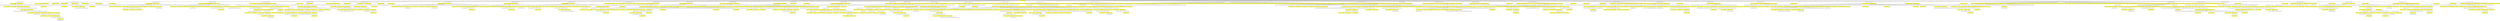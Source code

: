 digraph {nodee21349a17fa7416c9de53b7d42d02118 [label="[], V: 0.003, N: 1500, P: 0.00, U: 0.000", shape="box", fillcolor=yellow, style=filled];
node76ab4bd177f040a197a0b9fa399e42ae [label="[24], V: 0.003, N: 38, P: 0.02, U: 0.008", shape="box"];
node93f0c86257c84e79aef839fb0f66973b [label="[34], V: -0.006, N: 1, P: 0.00, U: -0.006", shape="box", fillcolor=yellow, style=filled];
node76ab4bd177f040a197a0b9fa399e42ae -> node93f0c86257c84e79aef839fb0f66973b;
node9c69cae7af1f46a899573ba6c250f0e9 [label="[51], V: -0.002, N: 36, P: 0.05, U: 0.077", shape="box", fillcolor=yellow, style=filled];
node12e063311a134e66a21ccecba5504a11 [label="[19], V: -0.017, N: 1, P: 0.05, U: 0.064", shape="box"];
node9c69cae7af1f46a899573ba6c250f0e9 -> node12e063311a134e66a21ccecba5504a11;
nodeef93f31805214d33812f543de3ef3416 [label="[23], V: -0.018, N: 2, P: 0.06, U: 0.082", shape="box"];
nodecef3af7857bc43d0a743e3d5a2040204 [label="[19], V: 0.026, N: 1, P: 0.05, U: 0.000", shape="box", fillcolor=yellow, style=filled];
nodeef93f31805214d33812f543de3ef3416 -> nodecef3af7857bc43d0a743e3d5a2040204;
node9c69cae7af1f46a899573ba6c250f0e9 -> nodeef93f31805214d33812f543de3ef3416;
node94269371fc534cc58cc3712f3bfad47c [label="[18], V: 0.001, N: 30, P: 0.06, U: 0.098", shape="box"];
node3dbec7fbb81e49f5b319a71e0d44a40b [label="[34], V: 0.002, N: 1, P: 0.00, U: 0.002", shape="box", fillcolor=yellow, style=filled];
node94269371fc534cc58cc3712f3bfad47c -> node3dbec7fbb81e49f5b319a71e0d44a40b;
node32b48b4152ee4a88b3756bbe31b5556a [label="[28], V: -0.005, N: 1, P: 0.07, U: 0.113", shape="box", fillcolor=yellow, style=filled];
node94269371fc534cc58cc3712f3bfad47c -> node32b48b4152ee4a88b3756bbe31b5556a;
nodeb0a0406e309f4786a6c019f0121cadd9 [label="[54], V: -0.001, N: 27, P: 0.07, U: 0.121", shape="box", fillcolor=yellow, style=filled];
node8efa8e4566764b46a41beb3d24bb940f [label="[34], V: 0.001, N: 1, P: 0.00, U: 0.001", shape="box"];
nodeb0a0406e309f4786a6c019f0121cadd9 -> node8efa8e4566764b46a41beb3d24bb940f;
node380046cf5f3c4f94887d80c150f6f453 [label="[28], V: -0.000, N: 24, P: 0.07, U: 0.133", shape="box"];
nodeb9f9d23f7f8d4fd2a0166f04f53b4a92 [label="[34], V: 0.007, N: 1, P: 0.00, U: 0.007", shape="box", fillcolor=yellow, style=filled];
node380046cf5f3c4f94887d80c150f6f453 -> nodeb9f9d23f7f8d4fd2a0166f04f53b4a92;
node97679b4180484625a3c6dea7fd56f8bd [label="[5], V: -0.000, N: 22, P: 0.09, U: 0.162", shape="box", fillcolor=yellow, style=filled];
node2f0e01ab7f3846a2b73ccf25096ffab2 [label="[40], V: 0.004, N: 1, P: 0.00, U: 0.004", shape="box"];
node97679b4180484625a3c6dea7fd56f8bd -> node2f0e01ab7f3846a2b73ccf25096ffab2;
nodeb0612066005d4b56956d1f422d9fb2e0 [label="[9], V: -0.017, N: 1, P: 0.08, U: 0.152", shape="box"];
node97679b4180484625a3c6dea7fd56f8bd -> nodeb0612066005d4b56956d1f422d9fb2e0;
node2747848560584e349b673c2c7dedd434 [label="[15], V: -0.014, N: 1, P: 0.08, U: 0.158", shape="box"];
node97679b4180484625a3c6dea7fd56f8bd -> node2747848560584e349b673c2c7dedd434;
node3886f7828a6c49b893edc9611d628ec1 [label="[21], V: -0.014, N: 1, P: 0.08, U: 0.159", shape="box"];
node97679b4180484625a3c6dea7fd56f8bd -> node3886f7828a6c49b893edc9611d628ec1;
node994574e918f8448cac4ceac73979670b [label="[38], V: -0.004, N: 17, P: 0.09, U: 0.179", shape="box"];
nodef5b8c89aaa9c4563a925013fa0ae8544 [label="[40], V: 0.009, N: 1, P: 0.00, U: 0.009", shape="box", fillcolor=yellow, style=filled];
node994574e918f8448cac4ceac73979670b -> nodef5b8c89aaa9c4563a925013fa0ae8544;
node20ec1645dfc345beb23432e529aa83ed [label="[41], V: 0.083, N: 2, P: 0.10, U: 0.305", shape="box", fillcolor=yellow, style=filled];
node25934c67a8e44955a8e8ce34949379bc [label="[20], V: 0.087, N: 1, P: 0.14, U: 0.000", shape="box"];
node20ec1645dfc345beb23432e529aa83ed -> node25934c67a8e44955a8e8ce34949379bc;
node994574e918f8448cac4ceac73979670b -> node20ec1645dfc345beb23432e529aa83ed;
node5c34e43d3bcc48008e31358960890f39 [label="[15], V: -0.008, N: 10, P: 0.10, U: 0.225", shape="box", fillcolor=yellow, style=filled];
node30cf70d6fee84119ab2ea6045a2f535d [label="[41], V: 0.009, N: 2, P: 0.14, U: 0.417", shape="box"];
nodebc0a3a1b698b411fb5b47f7476e2241a [label="[20], V: 0.058, N: 1, P: 0.21, U: 0.000", shape="box", fillcolor=yellow, style=filled];
node30cf70d6fee84119ab2ea6045a2f535d -> nodebc0a3a1b698b411fb5b47f7476e2241a;
node5c34e43d3bcc48008e31358960890f39 -> node30cf70d6fee84119ab2ea6045a2f535d;
nodee397b2010de94ab79ccd448a3fd617c6 [label="[21], V: 0.028, N: 7, P: 0.17, U: 0.486", shape="box"];
node2344e2bff8944aecae94c7fb903d59df [label="[34], V: -0.004, N: 1, P: 0.00, U: -0.004", shape="box", fillcolor=yellow, style=filled];
nodee397b2010de94ab79ccd448a3fd617c6 -> node2344e2bff8944aecae94c7fb903d59df;
nodee5ff1549072a4ceeadc3eda1152746e4 [label="[53], V: -0.040, N: 5, P: 0.21, U: 0.635", shape="box", fillcolor=yellow, style=filled];
node5dd2a82b8f63467a823c211a446f9fc2 [label="[34], V: 0.003, N: 1, P: 0.00, U: 0.003", shape="box"];
nodee5ff1549072a4ceeadc3eda1152746e4 -> node5dd2a82b8f63467a823c211a446f9fc2;
node820db284dbe342dc80ffb50d4683bb09 [label="[41], V: 0.047, N: 3, P: 0.48, U: 1.681", shape="box"];
node10fc82ceb37847688826f77bee92fef3 [label="[14], V: -0.085, N: 2, P: 0.57, U: 1.808", shape="box", fillcolor=yellow, style=filled];
nodeca3c918efa0a436bbf4c8d623e59af51 [label="[50], V: -0.084, N: 1, P: 0.01, U: 0.000", shape="box"];
node10fc82ceb37847688826f77bee92fef3 -> nodeca3c918efa0a436bbf4c8d623e59af51;
node820db284dbe342dc80ffb50d4683bb09 -> node10fc82ceb37847688826f77bee92fef3;
nodee5ff1549072a4ceeadc3eda1152746e4 -> node820db284dbe342dc80ffb50d4683bb09;
nodee397b2010de94ab79ccd448a3fd617c6 -> nodee5ff1549072a4ceeadc3eda1152746e4;
node5c34e43d3bcc48008e31358960890f39 -> nodee397b2010de94ab79ccd448a3fd617c6;
node994574e918f8448cac4ceac73979670b -> node5c34e43d3bcc48008e31358960890f39;
node034171c1eb3e4deca0ca8bef79151097 [label="[9], V: -0.013, N: 1, P: 0.10, U: 0.217", shape="box", fillcolor=yellow, style=filled];
node994574e918f8448cac4ceac73979670b -> node034171c1eb3e4deca0ca8bef79151097;
node64cfb3eee58e4ca5a30a943be152f00d [label="[21], V: -0.011, N: 2, P: 0.10, U: 0.223", shape="box", fillcolor=yellow, style=filled];
nodeed032bddc99548529e89460b0ccf5995 [label="[34], V: -0.014, N: 1, P: 0.00, U: 0.000", shape="box"];
node64cfb3eee58e4ca5a30a943be152f00d -> nodeed032bddc99548529e89460b0ccf5995;
node994574e918f8448cac4ceac73979670b -> node64cfb3eee58e4ca5a30a943be152f00d;
node97679b4180484625a3c6dea7fd56f8bd -> node994574e918f8448cac4ceac73979670b;
node380046cf5f3c4f94887d80c150f6f453 -> node97679b4180484625a3c6dea7fd56f8bd;
nodeb0a0406e309f4786a6c019f0121cadd9 -> node380046cf5f3c4f94887d80c150f6f453;
node7562db8e99e941bd8d280aaf662e638b [label="[38], V: -0.012, N: 1, P: 0.07, U: 0.114", shape="box"];
nodeb0a0406e309f4786a6c019f0121cadd9 -> node7562db8e99e941bd8d280aaf662e638b;
node94269371fc534cc58cc3712f3bfad47c -> nodeb0a0406e309f4786a6c019f0121cadd9;
node9c69cae7af1f46a899573ba6c250f0e9 -> node94269371fc534cc58cc3712f3bfad47c;
node8400484db9f94b28b5231dd07a0381c6 [label="[28], V: -0.017, N: 1, P: 0.06, U: 0.079", shape="box"];
node9c69cae7af1f46a899573ba6c250f0e9 -> node8400484db9f94b28b5231dd07a0381c6;
node085562845f4d4b7782a6e39771880c1a [label="[54], V: -0.016, N: 1, P: 0.06, U: 0.077", shape="box"];
node9c69cae7af1f46a899573ba6c250f0e9 -> node085562845f4d4b7782a6e39771880c1a;
node76ab4bd177f040a197a0b9fa399e42ae -> node9c69cae7af1f46a899573ba6c250f0e9;
nodee21349a17fa7416c9de53b7d42d02118 -> node76ab4bd177f040a197a0b9fa399e42ae;
node26a53a5702314cc880cdd6e842c4d370 [label="[30], V: 0.000, N: 31, P: 0.00, U: 0.000", shape="box"];
nodeba6359482e4a479d9967c865d3c1362c [label="[36,29], V: -0.002, N: 1, P: 0.02, U: 0.030", shape="box", fillcolor=yellow, style=filled];
node26a53a5702314cc880cdd6e842c4d370 -> nodeba6359482e4a479d9967c865d3c1362c;
node1745a25e491649fe999f38de63587332 [label="[36,18], V: 0.018, N: 4, P: 0.03, U: 0.067", shape="box", fillcolor=yellow, style=filled];
nodedf141894bd27410798aaf260d741457c [label="[29], V: -0.006, N: 1, P: 0.00, U: -0.005", shape="box"];
node1745a25e491649fe999f38de63587332 -> nodedf141894bd27410798aaf260d741457c;
node300c5e914b9a468f96ebf3efc43e0af7 [label="[28], V: -0.004, N: 2, P: 0.07, U: 0.249", shape="box"];
node694c6443f1be4c7b91c2c8e350231f98 [label="[29], V: 0.023, N: 1, P: 0.00, U: 0.000", shape="box", fillcolor=yellow, style=filled];
node300c5e914b9a468f96ebf3efc43e0af7 -> node694c6443f1be4c7b91c2c8e350231f98;
node1745a25e491649fe999f38de63587332 -> node300c5e914b9a468f96ebf3efc43e0af7;
node26a53a5702314cc880cdd6e842c4d370 -> node1745a25e491649fe999f38de63587332;
node041dc9b8179f41818d7ab322c296fc0a [label="[36,41], V: -0.006, N: 2, P: 0.03, U: 0.046", shape="box", fillcolor=yellow, style=filled];
node7da9ea84b8084715bf1dbda5a29c7ece [label="[47,24], V: -0.018, N: 1, P: 0.01, U: 0.000", shape="box"];
node041dc9b8179f41818d7ab322c296fc0a -> node7da9ea84b8084715bf1dbda5a29c7ece;
node26a53a5702314cc880cdd6e842c4d370 -> node041dc9b8179f41818d7ab322c296fc0a;
node5deeaeeacaa94b338f0c99d97c8b7df9 [label="[36,28], V: -0.003, N: 4, P: 0.03, U: 0.051", shape="box", fillcolor=yellow, style=filled];
node29272295cf664a199ec5d2f739daa373 [label="[29], V: -0.005, N: 1, P: 0.00, U: -0.004", shape="box"];
node5deeaeeacaa94b338f0c99d97c8b7df9 -> node29272295cf664a199ec5d2f739daa373;
node314b7b23e7b64c03b94354872a4397d2 [label="[51], V: 0.003, N: 2, P: 0.07, U: 0.217", shape="box"];
node1f30346fbb4a47cb87025858f5da328a [label="[24], V: -0.019, N: 1, P: 0.00, U: 0.000", shape="box", fillcolor=yellow, style=filled];
node314b7b23e7b64c03b94354872a4397d2 -> node1f30346fbb4a47cb87025858f5da328a;
node5deeaeeacaa94b338f0c99d97c8b7df9 -> node314b7b23e7b64c03b94354872a4397d2;
node26a53a5702314cc880cdd6e842c4d370 -> node5deeaeeacaa94b338f0c99d97c8b7df9;
nodedaa3fe0eadb84c78a79fef2739199742 [label="[36,47], V: -0.000, N: 7, P: 0.03, U: 0.052", shape="box", fillcolor=yellow, style=filled];
node990bc33777694a2898ace05216b82f1f [label="[41,24], V: -0.018, N: 1, P: 0.01, U: 0.004", shape="box"];
nodedaa3fe0eadb84c78a79fef2739199742 -> node990bc33777694a2898ace05216b82f1f;
node3ae6f6f6a57f4293b30960dd950f64d9 [label="[41,51], V: 0.009, N: 5, P: 0.06, U: 0.185", shape="box"];
node4e8103802fd348008b72dc5f99702551 [label="[24], V: -0.010, N: 1, P: 0.00, U: -0.009", shape="box", fillcolor=yellow, style=filled];
node3ae6f6f6a57f4293b30960dd950f64d9 -> node4e8103802fd348008b72dc5f99702551;
node4cb8f5a42fad4fc796a59020900a0c8d [label="[28], V: -0.013, N: 3, P: 0.09, U: 0.291", shape="box", fillcolor=yellow, style=filled];
node4f71c3ac531a457ebea0c0b830565d6f [label="[24], V: -0.018, N: 1, P: 0.00, U: -0.018", shape="box"];
node4cb8f5a42fad4fc796a59020900a0c8d -> node4f71c3ac531a457ebea0c0b830565d6f;
node53215a3438444456a53039117c581e98 [label="[54], V: -0.013, N: 1, P: 0.09, U: 0.315", shape="box"];
node4cb8f5a42fad4fc796a59020900a0c8d -> node53215a3438444456a53039117c581e98;
node3ae6f6f6a57f4293b30960dd950f64d9 -> node4cb8f5a42fad4fc796a59020900a0c8d;
nodedaa3fe0eadb84c78a79fef2739199742 -> node3ae6f6f6a57f4293b30960dd950f64d9;
node26a53a5702314cc880cdd6e842c4d370 -> nodedaa3fe0eadb84c78a79fef2739199742;
node7343fb5467c646ffad2e51b9fccca650 [label="[36,33], V: -0.005, N: 4, P: 0.03, U: 0.047", shape="box", fillcolor=yellow, style=filled];
nodec83afe052b944722b676deb56f66d397 [label="[29], V: -0.013, N: 1, P: 0.00, U: -0.011", shape="box"];
node7343fb5467c646ffad2e51b9fccca650 -> nodec83afe052b944722b676deb56f66d397;
node42688fadbf6a4f51be788f653980d0e6 [label="[51], V: 0.004, N: 2, P: 0.07, U: 0.233", shape="box"];
nodeeff5def5fa3848b8b5ae9f0d00837d9f [label="[24], V: -0.019, N: 1, P: 0.00, U: 0.000", shape="box", fillcolor=yellow, style=filled];
node42688fadbf6a4f51be788f653980d0e6 -> nodeeff5def5fa3848b8b5ae9f0d00837d9f;
node7343fb5467c646ffad2e51b9fccca650 -> node42688fadbf6a4f51be788f653980d0e6;
node26a53a5702314cc880cdd6e842c4d370 -> node7343fb5467c646ffad2e51b9fccca650;
node0bb153db4acb40c0a8872bbcc5e0f320 [label="[36,51], V: -0.007, N: 3, P: 0.03, U: 0.049", shape="box", fillcolor=yellow, style=filled];
node42f9c6239712400dacc90f287f7c3d56 [label="[24], V: -0.016, N: 1, P: 0.00, U: -0.016", shape="box"];
node0bb153db4acb40c0a8872bbcc5e0f320 -> node42f9c6239712400dacc90f287f7c3d56;
node95512fc3cca74139b91d5b5f2f3b09b9 [label="[28], V: -0.014, N: 1, P: 0.07, U: 0.229", shape="box"];
node0bb153db4acb40c0a8872bbcc5e0f320 -> node95512fc3cca74139b91d5b5f2f3b09b9;
node26a53a5702314cc880cdd6e842c4d370 -> node0bb153db4acb40c0a8872bbcc5e0f320;
node12ff7e9c888746378bc404d506fe76c3 [label="[36,54], V: -0.002, N: 5, P: 0.03, U: 0.050", shape="box", fillcolor=yellow, style=filled];
nodebbf4e345da04402bbf358cf4909957b7 [label="[29], V: -0.012, N: 1, P: 0.00, U: -0.009", shape="box"];
node12ff7e9c888746378bc404d506fe76c3 -> nodebbf4e345da04402bbf358cf4909957b7;
node5b9a0b47da034a1b9899d190033a58a1 [label="[51], V: 0.010, N: 3, P: 0.06, U: 0.204", shape="box"];
node55c62b177da843698749824fff08ddbc [label="[29], V: -0.012, N: 1, P: 0.00, U: -0.010", shape="box", fillcolor=yellow, style=filled];
node5b9a0b47da034a1b9899d190033a58a1 -> node55c62b177da843698749824fff08ddbc;
node7a1a6dae57f7487b8034c1c84ba0c42b [label="[28], V: -0.021, N: 1, P: 0.07, U: 0.237", shape="box", fillcolor=yellow, style=filled];
node5b9a0b47da034a1b9899d190033a58a1 -> node7a1a6dae57f7487b8034c1c84ba0c42b;
node12ff7e9c888746378bc404d506fe76c3 -> node5b9a0b47da034a1b9899d190033a58a1;
node26a53a5702314cc880cdd6e842c4d370 -> node12ff7e9c888746378bc404d506fe76c3;
nodee21349a17fa7416c9de53b7d42d02118 -> node26a53a5702314cc880cdd6e842c4d370;
node094e57ec1e134d3c8379c1c57067d885 [label="[29], V: -0.003, N: 25, P: 0.02, U: 0.003", shape="box"];
nodead423a1dad0942a8b1c0bce308037a62 [label="[34], V: -0.014, N: 1, P: 0.00, U: -0.014", shape="box", fillcolor=yellow, style=filled];
node094e57ec1e134d3c8379c1c57067d885 -> nodead423a1dad0942a8b1c0bce308037a62;
nodef95a9a78ad8140eb8aface803fe222cb [label="[51], V: 0.006, N: 23, P: 0.05, U: 0.104", shape="box", fillcolor=yellow, style=filled];
noded8880a29e7244041ad80289e7d07aacc [label="[19], V: -0.018, N: 1, P: 0.05, U: 0.083", shape="box"];
nodef95a9a78ad8140eb8aface803fe222cb -> noded8880a29e7244041ad80289e7d07aacc;
node2d3a4f58f5bc4364a622a3b71e7d0077 [label="[23], V: -0.017, N: 9, P: 0.06, U: 0.100", shape="box"];
node802ff2c3b7b94c68839ca538a58ac03c [label="[19], V: 0.012, N: 1, P: 0.07, U: 0.214", shape="box", fillcolor=yellow, style=filled];
node2d3a4f58f5bc4364a622a3b71e7d0077 -> node802ff2c3b7b94c68839ca538a58ac03c;
node114fe2705e0c42059068e8ff4a97ddfb [label="[54], V: 0.021, N: 7, P: 0.08, U: 0.246", shape="box", fillcolor=yellow, style=filled];
nodeb3e29c02ebfd4adfad2ff9fd96c2266a [label="[19], V: -0.029, N: 2, P: 0.07, U: 0.201", shape="box"];
node64619ad3af784b718f47b460d0729a87 [label="[41], V: 0.068, N: 1, P: 0.08, U: 0.000", shape="box", fillcolor=yellow, style=filled];
nodeb3e29c02ebfd4adfad2ff9fd96c2266a -> node64619ad3af784b718f47b460d0729a87;
node114fe2705e0c42059068e8ff4a97ddfb -> nodeb3e29c02ebfd4adfad2ff9fd96c2266a;
nodecb24a32540e6449580d09d3587b4fd72 [label="[21], V: -0.005, N: 2, P: 0.07, U: 0.215", shape="box"];
node7a364d7fbe064a298b019cf973467615 [label="[19], V: 0.008, N: 1, P: 0.08, U: 0.000", shape="box", fillcolor=yellow, style=filled];
nodecb24a32540e6449580d09d3587b4fd72 -> node7a364d7fbe064a298b019cf973467615;
node114fe2705e0c42059068e8ff4a97ddfb -> nodecb24a32540e6449580d09d3587b4fd72;
node0fde07f8505e43d3910b652e81f1883a [label="[5], V: -0.033, N: 2, P: 0.07, U: 0.187", shape="box"];
node9a6f6c676d1a4618b89eba796e8efdbd [label="[41], V: 0.062, N: 1, P: 0.07, U: 0.000", shape="box", fillcolor=yellow, style=filled];
node0fde07f8505e43d3910b652e81f1883a -> node9a6f6c676d1a4618b89eba796e8efdbd;
node114fe2705e0c42059068e8ff4a97ddfb -> node0fde07f8505e43d3910b652e81f1883a;
node2d3a4f58f5bc4364a622a3b71e7d0077 -> node114fe2705e0c42059068e8ff4a97ddfb;
nodef95a9a78ad8140eb8aface803fe222cb -> node2d3a4f58f5bc4364a622a3b71e7d0077;
nodef9344929f2434ef0aef61a1983d86617 [label="[18], V: -0.023, N: 3, P: 0.06, U: 0.096", shape="box"];
nodee78beccc0b3f4d3f994b57f4f0aa1f57 [label="[19], V: 0.022, N: 1, P: 0.05, U: 0.190", shape="box", fillcolor=yellow, style=filled];
nodef9344929f2434ef0aef61a1983d86617 -> nodee78beccc0b3f4d3f994b57f4f0aa1f57;
node842f3db6172e45d8b6ab4002783e915e [label="[28], V: 0.028, N: 1, P: 0.07, U: 0.240", shape="box", fillcolor=yellow, style=filled];
nodef9344929f2434ef0aef61a1983d86617 -> node842f3db6172e45d8b6ab4002783e915e;
nodef95a9a78ad8140eb8aface803fe222cb -> nodef9344929f2434ef0aef61a1983d86617;
node922e65c9b90f40eab44cd1b6b24f162d [label="[28], V: -0.021, N: 4, P: 0.06, U: 0.095", shape="box"];
node3c10f0893ddd479ab9c16eb96ba31624 [label="[19], V: -0.001, N: 1, P: 0.07, U: 0.252", shape="box", fillcolor=yellow, style=filled];
node922e65c9b90f40eab44cd1b6b24f162d -> node3c10f0893ddd479ab9c16eb96ba31624;
node8696abb6518749a4b20ea27a2e9b31e3 [label="[18], V: 0.040, N: 2, P: 0.08, U: 0.320", shape="box", fillcolor=yellow, style=filled];
node46584201c9ae4d94adb884c1397be87b [label="[19], V: 0.052, N: 1, P: 0.07, U: 0.000", shape="box"];
node8696abb6518749a4b20ea27a2e9b31e3 -> node46584201c9ae4d94adb884c1397be87b;
node922e65c9b90f40eab44cd1b6b24f162d -> node8696abb6518749a4b20ea27a2e9b31e3;
nodef95a9a78ad8140eb8aface803fe222cb -> node922e65c9b90f40eab44cd1b6b24f162d;
nodea7ff5371596e4ad49315deac3ccf80c6 [label="[33], V: -0.020, N: 1, P: 0.06, U: 0.095", shape="box"];
nodef95a9a78ad8140eb8aface803fe222cb -> nodea7ff5371596e4ad49315deac3ccf80c6;
nodea8c1c3511f1749bf8ccfe792cdcda60f [label="[44], V: -0.022, N: 1, P: 0.05, U: 0.079", shape="box"];
nodef95a9a78ad8140eb8aface803fe222cb -> nodea8c1c3511f1749bf8ccfe792cdcda60f;
nodec5fcb3ade5084488ab8887c942b0d356 [label="[21], V: -0.019, N: 1, P: 0.05, U: 0.079", shape="box"];
nodef95a9a78ad8140eb8aface803fe222cb -> nodec5fcb3ade5084488ab8887c942b0d356;
node3c371315cd694bfab84dffa252d23c3c [label="[38], V: -0.022, N: 1, P: 0.05, U: 0.084", shape="box"];
nodef95a9a78ad8140eb8aface803fe222cb -> node3c371315cd694bfab84dffa252d23c3c;
nodeb07586fd02b546ff84b80e20ab956069 [label="[54], V: -0.019, N: 1, P: 0.06, U: 0.096", shape="box"];
nodef95a9a78ad8140eb8aface803fe222cb -> nodeb07586fd02b546ff84b80e20ab956069;
node094e57ec1e134d3c8379c1c57067d885 -> nodef95a9a78ad8140eb8aface803fe222cb;
nodee21349a17fa7416c9de53b7d42d02118 -> node094e57ec1e134d3c8379c1c57067d885;
node3057d0256a794856a1283fe1783d4ddb [label="[34], V: -0.015, N: 36, P: 0.00, U: -0.015", shape="box"];
node24eadd9c51944cb29c61125ef4163a2d [label="[40,29], V: -0.013, N: 1, P: 0.03, U: 0.031", shape="box", fillcolor=yellow, style=filled];
node3057d0256a794856a1283fe1783d4ddb -> node24eadd9c51944cb29c61125ef4163a2d;
node70c6303210dd43109cd90dfc654e9c14 [label="[40,28], V: -0.019, N: 1, P: 0.03, U: 0.029", shape="box", fillcolor=yellow, style=filled];
node3057d0256a794856a1283fe1783d4ddb -> node70c6303210dd43109cd90dfc654e9c14;
nodeda03009f290242bca86d1bdf27e51feb [label="[40,51], V: 0.017, N: 33, P: 0.03, U: 0.064", shape="box", fillcolor=yellow, style=filled];
node216e0a6a1e024c2fb57f04d1c4df53ad [label="[30], V: 0.024, N: 1, P: 0.00, U: 0.024", shape="box"];
nodeda03009f290242bca86d1bdf27e51feb -> node216e0a6a1e024c2fb57f04d1c4df53ad;
node0eb54db776c8465580019747a316e74e [label="[29], V: -0.001, N: 2, P: 0.05, U: 0.082", shape="box"];
node001717c070bb4781a7e6af6e3b8ca3b0 [label="[23], V: 0.006, N: 1, P: 0.00, U: 0.000", shape="box", fillcolor=yellow, style=filled];
node0eb54db776c8465580019747a316e74e -> node001717c070bb4781a7e6af6e3b8ca3b0;
nodeda03009f290242bca86d1bdf27e51feb -> node0eb54db776c8465580019747a316e74e;
node2ab4913368a148a78cb55388cee79d1f [label="[19], V: -0.004, N: 2, P: 0.05, U: 0.090", shape="box"];
node656fb6e2f8ec4e10b28507851d8cf17b [label="[24], V: 0.015, N: 1, P: 0.06, U: 0.000", shape="box", fillcolor=yellow, style=filled];
node2ab4913368a148a78cb55388cee79d1f -> node656fb6e2f8ec4e10b28507851d8cf17b;
nodeda03009f290242bca86d1bdf27e51feb -> node2ab4913368a148a78cb55388cee79d1f;
nodec65a8c28701e41c7b3748c2cd65a2914 [label="[23], V: -0.005, N: 4, P: 0.05, U: 0.080", shape="box"];
nodea311d1087ba14cc69ebfb4ca0a4a5023 [label="[29], V: 0.006, N: 1, P: 0.00, U: 0.007", shape="box", fillcolor=yellow, style=filled];
nodec65a8c28701e41c7b3748c2cd65a2914 -> nodea311d1087ba14cc69ebfb4ca0a4a5023;
nodee46f04537f624607b0837fa30458023f [label="[54], V: 0.010, N: 2, P: 0.08, U: 0.269", shape="box", fillcolor=yellow, style=filled];
noded952826e02404a5ab2892564f61bf012 [label="[30], V: 0.017, N: 1, P: 0.00, U: 0.000", shape="box"];
nodee46f04537f624607b0837fa30458023f -> noded952826e02404a5ab2892564f61bf012;
nodec65a8c28701e41c7b3748c2cd65a2914 -> nodee46f04537f624607b0837fa30458023f;
nodeda03009f290242bca86d1bdf27e51feb -> nodec65a8c28701e41c7b3748c2cd65a2914;
node6897dea06f4e45b69c5bff0a93846370 [label="[18], V: -0.017, N: 3, P: 0.06, U: 0.081", shape="box"];
node5a6f847b700445ad9196bc6fae9e8e81 [label="[24], V: 0.022, N: 1, P: 0.04, U: 0.170", shape="box", fillcolor=yellow, style=filled];
node6897dea06f4e45b69c5bff0a93846370 -> node5a6f847b700445ad9196bc6fae9e8e81;
node7b763c862aa141ac9c5b770b6b207b77 [label="[28], V: 0.036, N: 1, P: 0.08, U: 0.257", shape="box", fillcolor=yellow, style=filled];
node6897dea06f4e45b69c5bff0a93846370 -> node7b763c862aa141ac9c5b770b6b207b77;
nodeda03009f290242bca86d1bdf27e51feb -> node6897dea06f4e45b69c5bff0a93846370;
node88b8ee4a3a97491dab3b3ace9a320e0d [label="[28], V: -0.025, N: 6, P: 0.06, U: 0.080", shape="box"];
node41ed8d28bac54522acd1a90545becf5b [label="[30], V: 0.026, N: 1, P: 0.00, U: 0.026", shape="box", fillcolor=yellow, style=filled];
node88b8ee4a3a97491dab3b3ace9a320e0d -> node41ed8d28bac54522acd1a90545becf5b;
noded1dffaa2bfb14b0785be81b29b02fded [label="[54], V: 0.032, N: 4, P: 0.08, U: 0.292", shape="box", fillcolor=yellow, style=filled];
node3a4dcc0201a2497bb6b21c28e7362db2 [label="[30], V: 0.024, N: 1, P: 0.00, U: 0.025", shape="box"];
noded1dffaa2bfb14b0785be81b29b02fded -> node3a4dcc0201a2497bb6b21c28e7362db2;
node32f1b3214c884193a5eab779b4075ace [label="[18], V: -0.015, N: 2, P: 0.08, U: 0.326", shape="box"];
nodec48c0232ffe34b74b8f674207e588e15 [label="[30], V: 0.065, N: 1, P: 0.00, U: 0.000", shape="box", fillcolor=yellow, style=filled];
node32f1b3214c884193a5eab779b4075ace -> nodec48c0232ffe34b74b8f674207e588e15;
noded1dffaa2bfb14b0785be81b29b02fded -> node32f1b3214c884193a5eab779b4075ace;
node88b8ee4a3a97491dab3b3ace9a320e0d -> noded1dffaa2bfb14b0785be81b29b02fded;
nodeda03009f290242bca86d1bdf27e51feb -> node88b8ee4a3a97491dab3b3ace9a320e0d;
nodee9f705b69ac44c6cbddddb0b308c46de [label="[53], V: -0.010, N: 5, P: 0.05, U: 0.081", shape="box"];
noded94b1693965d46ecbc68bc0aa1d76d9f [label="[29], V: 0.016, N: 1, P: 0.06, U: 0.238", shape="box", fillcolor=yellow, style=filled];
nodee9f705b69ac44c6cbddddb0b308c46de -> noded94b1693965d46ecbc68bc0aa1d76d9f;
nodecc5501a9f7cb40af8cd707eba2b8f0e2 [label="[28], V: 0.017, N: 3, P: 0.07, U: 0.261", shape="box", fillcolor=yellow, style=filled];
nodeca195e65cf0446b19a7c09fea6e6aed1 [label="[29], V: 0.016, N: 1, P: 0.00, U: 0.016", shape="box"];
nodecc5501a9f7cb40af8cd707eba2b8f0e2 -> nodeca195e65cf0446b19a7c09fea6e6aed1;
nodeb9338a68ee98489f908317f6dd20b593 [label="[54], V: 0.019, N: 1, P: 0.09, U: 0.303", shape="box"];
nodecc5501a9f7cb40af8cd707eba2b8f0e2 -> nodeb9338a68ee98489f908317f6dd20b593;
nodee9f705b69ac44c6cbddddb0b308c46de -> nodecc5501a9f7cb40af8cd707eba2b8f0e2;
nodeda03009f290242bca86d1bdf27e51feb -> nodee9f705b69ac44c6cbddddb0b308c46de;
node0942399fc925468094f5e0ef7ddde813 [label="[38], V: -0.000, N: 3, P: 0.05, U: 0.082", shape="box"];
nodeb846019f63bf4d9f90a407cb0b577413 [label="[24], V: 0.003, N: 1, P: 0.05, U: 0.179", shape="box", fillcolor=yellow, style=filled];
node0942399fc925468094f5e0ef7ddde813 -> nodeb846019f63bf4d9f90a407cb0b577413;
node4caf6c61ed70443db424a742177f80f5 [label="[28], V: 0.001, N: 1, P: 0.07, U: 0.235", shape="box", fillcolor=yellow, style=filled];
node0942399fc925468094f5e0ef7ddde813 -> node4caf6c61ed70443db424a742177f80f5;
nodeda03009f290242bca86d1bdf27e51feb -> node0942399fc925468094f5e0ef7ddde813;
node3a6714e182334e82889784ea30b1c6fa [label="[54], V: -0.021, N: 6, P: 0.06, U: 0.076", shape="box"];
nodee2d95f2547544b449c38d50e2df2f702 [label="[24], V: 0.006, N: 1, P: 0.05, U: 0.167", shape="box", fillcolor=yellow, style=filled];
node3a6714e182334e82889784ea30b1c6fa -> nodee2d95f2547544b449c38d50e2df2f702;
noded594519523174c5ba4f33642a76bf1a4 [label="[28], V: 0.032, N: 4, P: 0.06, U: 0.236", shape="box", fillcolor=yellow, style=filled];
nodec7607536990c454087fec4dd24c369fd [label="[30], V: 0.024, N: 1, P: 0.00, U: 0.025", shape="box"];
noded594519523174c5ba4f33642a76bf1a4 -> nodec7607536990c454087fec4dd24c369fd;
node2288f87e528e486298bfad548ed55c70 [label="[18], V: -0.015, N: 2, P: 0.08, U: 0.326", shape="box"];
node8e4e11db7b5749e3bdc77c41f616557d [label="[30], V: 0.065, N: 1, P: 0.00, U: 0.000", shape="box", fillcolor=yellow, style=filled];
node2288f87e528e486298bfad548ed55c70 -> node8e4e11db7b5749e3bdc77c41f616557d;
noded594519523174c5ba4f33642a76bf1a4 -> node2288f87e528e486298bfad548ed55c70;
node3a6714e182334e82889784ea30b1c6fa -> noded594519523174c5ba4f33642a76bf1a4;
nodeda03009f290242bca86d1bdf27e51feb -> node3a6714e182334e82889784ea30b1c6fa;
node3057d0256a794856a1283fe1783d4ddb -> nodeda03009f290242bca86d1bdf27e51feb;
nodee21349a17fa7416c9de53b7d42d02118 -> node3057d0256a794856a1283fe1783d4ddb;
node923e336bb15048f6b9cc27ddefac38df [label="[19], V: 0.002, N: 41, P: 0.02, U: 0.006", shape="box"];
nodef34e5d5c23be4e9a8e5cd1c8714882ed [label="[24], V: -0.012, N: 1, P: 0.04, U: 0.055", shape="box", fillcolor=yellow, style=filled];
node923e336bb15048f6b9cc27ddefac38df -> nodef34e5d5c23be4e9a8e5cd1c8714882ed;
node916202c3cecb4a0094f929be7d16fcbf [label="[23], V: -0.002, N: 1, P: 0.05, U: 0.070", shape="box", fillcolor=yellow, style=filled];
node923e336bb15048f6b9cc27ddefac38df -> node916202c3cecb4a0094f929be7d16fcbf;
node4b1b427e16d04f9db4e1b8d8f22220be [label="[28], V: -0.015, N: 1, P: 0.05, U: 0.059", shape="box", fillcolor=yellow, style=filled];
node923e336bb15048f6b9cc27ddefac38df -> node4b1b427e16d04f9db4e1b8d8f22220be;
node263cf3a69b6c42daa7480d1e0b3328a3 [label="[51], V: -0.001, N: 37, P: 0.05, U: 0.083", shape="box", fillcolor=yellow, style=filled];
node8186ab90b59f448d8b622e86ac943f6b [label="[24], V: -0.017, N: 1, P: 0.06, U: 0.076", shape="box"];
node263cf3a69b6c42daa7480d1e0b3328a3 -> node8186ab90b59f448d8b622e86ac943f6b;
node213640773472419f998861c1e4976ec1 [label="[23], V: -0.016, N: 1, P: 0.06, U: 0.086", shape="box"];
node263cf3a69b6c42daa7480d1e0b3328a3 -> node213640773472419f998861c1e4976ec1;
nodede0fd9799cfe4e8a906b4ec4f1124d9d [label="[18], V: -0.011, N: 2, P: 0.06, U: 0.080", shape="box"];
node03f11ba9996848f3abe9c6a9fda79bb0 [label="[29], V: 0.022, N: 1, P: 0.07, U: 0.000", shape="box", fillcolor=yellow, style=filled];
nodede0fd9799cfe4e8a906b4ec4f1124d9d -> node03f11ba9996848f3abe9c6a9fda79bb0;
node263cf3a69b6c42daa7480d1e0b3328a3 -> nodede0fd9799cfe4e8a906b4ec4f1124d9d;
nodeb87ee7fb261e469394e701c36a5f48b0 [label="[28], V: -0.001, N: 30, P: 0.06, U: 0.098", shape="box"];
node408d00e2e2cf4756b922283787dbb51e [label="[24], V: -0.017, N: 1, P: 0.07, U: 0.108", shape="box", fillcolor=yellow, style=filled];
nodeb87ee7fb261e469394e701c36a5f48b0 -> node408d00e2e2cf4756b922283787dbb51e;
nodea8f74923f801488e85fd8db83abfb93e [label="[23], V: 0.002, N: 27, P: 0.07, U: 0.134", shape="box", fillcolor=yellow, style=filled];
node298ffb0e74dc46a6a9e8b35cd0b1008b [label="[30], V: 0.033, N: 1, P: 0.00, U: 0.034", shape="box"];
nodea8f74923f801488e85fd8db83abfb93e -> node298ffb0e74dc46a6a9e8b35cd0b1008b;
nodecfbea1935bc7409289a7a6a7c02d5787 [label="[24], V: 0.002, N: 25, P: 0.13, U: 0.236", shape="box"];
nodee1e8e44ed2554021a2cced81fcd02330 [label="[41], V: -0.007, N: 2, P: 0.09, U: 0.167", shape="box", fillcolor=yellow, style=filled];
node26d45a809a2c4aa5b5b4208ef7b84434 [label="[20], V: -0.077, N: 1, P: 0.00, U: 0.000", shape="box"];
nodee1e8e44ed2554021a2cced81fcd02330 -> node26d45a809a2c4aa5b5b4208ef7b84434;
nodecfbea1935bc7409289a7a6a7c02d5787 -> nodee1e8e44ed2554021a2cced81fcd02330;
node47af51138bdc4569b1a728d629e009de [label="[54], V: -0.009, N: 12, P: 0.11, U: 0.194", shape="box", fillcolor=yellow, style=filled];
nodec48338f69d434c9197f013fb440fec78 [label="[41], V: 0.026, N: 3, P: 0.10, U: 0.286", shape="box"];
node3dbfde9ae80d4df8b9eedb24793f3d29 [label="[20], V: -0.079, N: 1, P: 0.00, U: -0.079", shape="box", fillcolor=yellow, style=filled];
nodec48338f69d434c9197f013fb440fec78 -> node3dbfde9ae80d4df8b9eedb24793f3d29;
node4d075d31b6f5424789a03f79e66f0d3b [label="[5], V: 0.061, N: 1, P: 0.15, U: 0.484", shape="box", fillcolor=yellow, style=filled];
nodec48338f69d434c9197f013fb440fec78 -> node4d075d31b6f5424789a03f79e66f0d3b;
node47af51138bdc4569b1a728d629e009de -> nodec48338f69d434c9197f013fb440fec78;
nodeb1373f12f6b94d59a2cd84a59031a194 [label="[5], V: 0.034, N: 8, P: 0.11, U: 0.304", shape="box"];
nodefc4030f5192045cb9574beb278febbfd [label="[41], V: -0.010, N: 2, P: 0.11, U: 0.329", shape="box", fillcolor=yellow, style=filled];
node3e1eebdadc384c82a8111450fe3c524c [label="[20], V: -0.082, N: 1, P: 0.00, U: 0.000", shape="box"];
nodefc4030f5192045cb9574beb278febbfd -> node3e1eebdadc384c82a8111450fe3c524c;
nodeb1373f12f6b94d59a2cd84a59031a194 -> nodefc4030f5192045cb9574beb278febbfd;
node95a5ebaf0678497cafbb9d676ea195a4 [label="[9], V: -0.041, N: 5, P: 0.11, U: 0.349", shape="box", fillcolor=yellow, style=filled];
node99e213784dd040448099b3bbc210f723 [label="[41], V: 0.087, N: 4, P: 0.16, U: 0.589", shape="box"];
node921e53b9b3ed4585bbd7f12c09ec5df7 [label="[20], V: -0.108, N: 1, P: 0.00, U: -0.108", shape="box", fillcolor=yellow, style=filled];
node99e213784dd040448099b3bbc210f723 -> node921e53b9b3ed4585bbd7f12c09ec5df7;
node047a09e759844b83811641894cfa5b8e [label="[38], V: -0.095, N: 2, P: 0.24, U: 0.867", shape="box", fillcolor=yellow, style=filled];
node08fb3652d2e048e99e9470a2090045bc [label="[14], V: -0.210, N: 1, P: 0.00, U: 0.000", shape="box"];
node047a09e759844b83811641894cfa5b8e -> node08fb3652d2e048e99e9470a2090045bc;
node99e213784dd040448099b3bbc210f723 -> node047a09e759844b83811641894cfa5b8e;
node95a5ebaf0678497cafbb9d676ea195a4 -> node99e213784dd040448099b3bbc210f723;
nodeb1373f12f6b94d59a2cd84a59031a194 -> node95a5ebaf0678497cafbb9d676ea195a4;
node47af51138bdc4569b1a728d629e009de -> nodeb1373f12f6b94d59a2cd84a59031a194;
nodecfbea1935bc7409289a7a6a7c02d5787 -> node47af51138bdc4569b1a728d629e009de;
node11c2541aa1284c388183a73eea3d80be [label="[5], V: 0.010, N: 10, P: 0.10, U: 0.224", shape="box", fillcolor=yellow, style=filled];
noded2f28c209bdb49938c9303003bbaa5f3 [label="[41], V: 0.027, N: 3, P: 0.10, U: 0.314", shape="box"];
node703f0be7cf114a76a1538e0610e3d89d [label="[20], V: -0.079, N: 1, P: 0.00, U: -0.079", shape="box", fillcolor=yellow, style=filled];
noded2f28c209bdb49938c9303003bbaa5f3 -> node703f0be7cf114a76a1538e0610e3d89d;
nodee86efaecd74c431592cd0c8cedae4fe4 [label="[54], V: 0.061, N: 1, P: 0.16, U: 0.535", shape="box", fillcolor=yellow, style=filled];
noded2f28c209bdb49938c9303003bbaa5f3 -> nodee86efaecd74c431592cd0c8cedae4fe4;
node11c2541aa1284c388183a73eea3d80be -> noded2f28c209bdb49938c9303003bbaa5f3;
node5ab0362f255f4579b4e7e7e5c3b6baad [label="[54], V: 0.013, N: 6, P: 0.12, U: 0.328", shape="box"];
node0bf49965bfb24fe8a3c70cdb3f0f2672 [label="[41], V: -0.010, N: 2, P: 0.11, U: 0.359", shape="box", fillcolor=yellow, style=filled];
node48c682db8a1b44028a9633043df77422 [label="[20], V: -0.082, N: 1, P: 0.00, U: 0.000", shape="box"];
node0bf49965bfb24fe8a3c70cdb3f0f2672 -> node48c682db8a1b44028a9633043df77422;
node5ab0362f255f4579b4e7e7e5c3b6baad -> node0bf49965bfb24fe8a3c70cdb3f0f2672;
node1773bfdef1c740959d0e5e8b69fb2f87 [label="[9], V: -0.005, N: 3, P: 0.11, U: 0.425", shape="box", fillcolor=yellow, style=filled];
node7b26bd422d6a4d0eb90c6513102d0dd0 [label="[41], V: 0.079, N: 2, P: 0.16, U: 0.573", shape="box"];
nodeee06901e7fcf4e74bebd81c8b8bad835 [label="[20], V: -0.108, N: 1, P: 0.00, U: 0.000", shape="box", fillcolor=yellow, style=filled];
node7b26bd422d6a4d0eb90c6513102d0dd0 -> nodeee06901e7fcf4e74bebd81c8b8bad835;
node1773bfdef1c740959d0e5e8b69fb2f87 -> node7b26bd422d6a4d0eb90c6513102d0dd0;
node5ab0362f255f4579b4e7e7e5c3b6baad -> node1773bfdef1c740959d0e5e8b69fb2f87;
node11c2541aa1284c388183a73eea3d80be -> node5ab0362f255f4579b4e7e7e5c3b6baad;
nodecfbea1935bc7409289a7a6a7c02d5787 -> node11c2541aa1284c388183a73eea3d80be;
nodea8f74923f801488e85fd8db83abfb93e -> nodecfbea1935bc7409289a7a6a7c02d5787;
nodeb87ee7fb261e469394e701c36a5f48b0 -> nodea8f74923f801488e85fd8db83abfb93e;
node60c6ec0e05244a97ba503e5d6f0c4751 [label="[54], V: -0.017, N: 1, P: 0.07, U: 0.113", shape="box", fillcolor=yellow, style=filled];
nodeb87ee7fb261e469394e701c36a5f48b0 -> node60c6ec0e05244a97ba503e5d6f0c4751;
node263cf3a69b6c42daa7480d1e0b3328a3 -> nodeb87ee7fb261e469394e701c36a5f48b0;
nodef9d07a10591d4e0695ac9443204df085 [label="[33], V: -0.016, N: 1, P: 0.06, U: 0.081", shape="box"];
node263cf3a69b6c42daa7480d1e0b3328a3 -> nodef9d07a10591d4e0695ac9443204df085;
node700e641732a84941a8cc9247980f0762 [label="[54], V: -0.015, N: 1, P: 0.06, U: 0.082", shape="box"];
node263cf3a69b6c42daa7480d1e0b3328a3 -> node700e641732a84941a8cc9247980f0762;
node923e336bb15048f6b9cc27ddefac38df -> node263cf3a69b6c42daa7480d1e0b3328a3;
nodee21349a17fa7416c9de53b7d42d02118 -> node923e336bb15048f6b9cc27ddefac38df;
nodea2b9e80359df436bba3cd1349c7574a6 [label="[23], V: -0.011, N: 36, P: 0.02, U: -0.006", shape="box"];
nodebae21f44d90942f19656e06d1ec68dda [label="[24], V: 0.017, N: 2, P: 0.04, U: 0.104", shape="box", fillcolor=yellow, style=filled];
node1955eea7b42e49aeaadb434362acf4d6 [label="[34], V: -0.010, N: 1, P: 0.00, U: 0.000", shape="box"];
nodebae21f44d90942f19656e06d1ec68dda -> node1955eea7b42e49aeaadb434362acf4d6;
nodea2b9e80359df436bba3cd1349c7574a6 -> nodebae21f44d90942f19656e06d1ec68dda;
node9fbe0eae65294106b9384abd7f9f4330 [label="[29], V: 0.011, N: 33, P: 0.06, U: 0.104", shape="box", fillcolor=yellow, style=filled];
node65c31ad5ae6044c5a82708c440637ac1 [label="[19], V: -0.002, N: 1, P: 0.05, U: 0.080", shape="box"];
node9fbe0eae65294106b9384abd7f9f4330 -> node65c31ad5ae6044c5a82708c440637ac1;
node95403b7519f9468abe6ba3d7d1e04bf9 [label="[46], V: -0.006, N: 2, P: 0.05, U: 0.082", shape="box"];
node115aa121b514434a96c16fd032e1d5b9 [label="[19], V: 0.017, N: 1, P: 0.07, U: 0.000", shape="box", fillcolor=yellow, style=filled];
node95403b7519f9468abe6ba3d7d1e04bf9 -> node115aa121b514434a96c16fd032e1d5b9;
node9fbe0eae65294106b9384abd7f9f4330 -> node95403b7519f9468abe6ba3d7d1e04bf9;
nodef52d21a21e71432fbc14ea21f60b1649 [label="[51], V: -0.013, N: 28, P: 0.06, U: 0.089", shape="box"];
node0a7df0b7d7e244a78e1501453c39e722 [label="[19], V: 0.012, N: 1, P: 0.07, U: 0.137", shape="box", fillcolor=yellow, style=filled];
nodef52d21a21e71432fbc14ea21f60b1649 -> node0a7df0b7d7e244a78e1501453c39e722;
node6b4d40ddb26540cb8e5296908d53c90e [label="[54], V: 0.014, N: 26, P: 0.08, U: 0.153", shape="box", fillcolor=yellow, style=filled];
node6bebf15d380a4dd4bbf77e5080e07fba [label="[19], V: -0.029, N: 2, P: 0.07, U: 0.106", shape="box"];
nodee6d39f143bf64a70ae7388fd0f7b3d16 [label="[41], V: 0.068, N: 1, P: 0.08, U: 0.000", shape="box", fillcolor=yellow, style=filled];
node6bebf15d380a4dd4bbf77e5080e07fba -> nodee6d39f143bf64a70ae7388fd0f7b3d16;
node6b4d40ddb26540cb8e5296908d53c90e -> node6bebf15d380a4dd4bbf77e5080e07fba;
node47be0f221ccb43219a46e54dab120b8a [label="[20], V: 0.001, N: 12, P: 0.06, U: 0.119", shape="box"];
node2a7a95b20f044267a58b08f896b0c6a8 [label="[19], V: 0.003, N: 1, P: 0.00, U: 0.004", shape="box", fillcolor=yellow, style=filled];
node47be0f221ccb43219a46e54dab120b8a -> node2a7a95b20f044267a58b08f896b0c6a8;
nodeebc3b864c1604f6982c8f0a231183b5b [label="[5], V: -0.001, N: 10, P: 0.09, U: 0.232", shape="box", fillcolor=yellow, style=filled];
node972052a9c794492ab34adbbf558a5eae [label="[19], V: 0.004, N: 1, P: 0.00, U: 0.004", shape="box"];
nodeebc3b864c1604f6982c8f0a231183b5b -> node972052a9c794492ab34adbbf558a5eae;
node6dd8007ab92442e1a79d9345e51dcbb3 [label="[9], V: 0.002, N: 8, P: 0.09, U: 0.263", shape="box"];
node7b073e55d5084b418c715552c74c964a [label="[19], V: 0.001, N: 1, P: 0.00, U: 0.001", shape="box", fillcolor=yellow, style=filled];
node6dd8007ab92442e1a79d9345e51dcbb3 -> node7b073e55d5084b418c715552c74c964a;
nodefd4da317746e4c04888ae63f49da41fb [label="[53], V: -0.016, N: 3, P: 0.12, U: 0.360", shape="box", fillcolor=yellow, style=filled];
node4adf3fa2d7aa4217823eec12daf544e5 [label="[19], V: -0.002, N: 1, P: 0.00, U: -0.001", shape="box"];
nodefd4da317746e4c04888ae63f49da41fb -> node4adf3fa2d7aa4217823eec12daf544e5;
node3e010b85a1e54082a667c4121dac3218 [label="[41], V: -0.043, N: 1, P: 0.21, U: 0.713", shape="box"];
nodefd4da317746e4c04888ae63f49da41fb -> node3e010b85a1e54082a667c4121dac3218;
node6dd8007ab92442e1a79d9345e51dcbb3 -> nodefd4da317746e4c04888ae63f49da41fb;
noded1b82aac23d848308d4bcc126ad9a513 [label="[38], V: 0.010, N: 3, P: 0.12, U: 0.401", shape="box", fillcolor=yellow, style=filled];
node370f4a03c10344f1a885424ca5b70c6f [label="[41], V: 0.047, N: 2, P: 0.16, U: 0.591", shape="box"];
nodef09e9a59f29f4e5ab439ed1d3d516983 [label="[19], V: -0.028, N: 1, P: 0.00, U: 0.000", shape="box", fillcolor=yellow, style=filled];
node370f4a03c10344f1a885424ca5b70c6f -> nodef09e9a59f29f4e5ab439ed1d3d516983;
noded1b82aac23d848308d4bcc126ad9a513 -> node370f4a03c10344f1a885424ca5b70c6f;
node6dd8007ab92442e1a79d9345e51dcbb3 -> noded1b82aac23d848308d4bcc126ad9a513;
nodeebc3b864c1604f6982c8f0a231183b5b -> node6dd8007ab92442e1a79d9345e51dcbb3;
node47be0f221ccb43219a46e54dab120b8a -> nodeebc3b864c1604f6982c8f0a231183b5b;
node6b4d40ddb26540cb8e5296908d53c90e -> node47be0f221ccb43219a46e54dab120b8a;
nodef305e42582814dc0bc914ddc6e1dafe3 [label="[9], V: -0.025, N: 3, P: 0.07, U: 0.100", shape="box"];
node065b0ac2148b4bd69bc7856bdd1f9e57 [label="[19], V: 0.036, N: 2, P: 0.09, U: 0.304", shape="box", fillcolor=yellow, style=filled];
node680cf933aaff44b185305e7e5cf072eb [label="[41], V: 0.065, N: 1, P: 0.10, U: 0.000", shape="box"];
node065b0ac2148b4bd69bc7856bdd1f9e57 -> node680cf933aaff44b185305e7e5cf072eb;
nodef305e42582814dc0bc914ddc6e1dafe3 -> node065b0ac2148b4bd69bc7856bdd1f9e57;
node6b4d40ddb26540cb8e5296908d53c90e -> nodef305e42582814dc0bc914ddc6e1dafe3;
node468426471db04c5387f450c3156a6299 [label="[15], V: -0.024, N: 3, P: 0.07, U: 0.100", shape="box"];
nodeda05941a94e54eb6ac1e0ba77fc5194d [label="[19], V: 0.036, N: 2, P: 0.09, U: 0.317", shape="box", fillcolor=yellow, style=filled];
node1d9e760a285945619bf611d01a516828 [label="[41], V: 0.062, N: 1, P: 0.10, U: 0.000", shape="box"];
nodeda05941a94e54eb6ac1e0ba77fc5194d -> node1d9e760a285945619bf611d01a516828;
node468426471db04c5387f450c3156a6299 -> nodeda05941a94e54eb6ac1e0ba77fc5194d;
node6b4d40ddb26540cb8e5296908d53c90e -> node468426471db04c5387f450c3156a6299;
node9d9a42d897f14bc18a7ec540caf281c6 [label="[21], V: -0.025, N: 3, P: 0.07, U: 0.103", shape="box"];
node099ccc8949354cc8a9fe82003d42bb6b [label="[19], V: 0.037, N: 2, P: 0.08, U: 0.270", shape="box", fillcolor=yellow, style=filled];
node1585ebde7f2643978739ae432263398c [label="[41], V: 0.066, N: 1, P: 0.09, U: 0.000", shape="box"];
node099ccc8949354cc8a9fe82003d42bb6b -> node1585ebde7f2643978739ae432263398c;
node9d9a42d897f14bc18a7ec540caf281c6 -> node099ccc8949354cc8a9fe82003d42bb6b;
node6b4d40ddb26540cb8e5296908d53c90e -> node9d9a42d897f14bc18a7ec540caf281c6;
node885c92c4ca1b49e19867ef3d85a70c36 [label="[5], V: -0.033, N: 2, P: 0.07, U: 0.097", shape="box"];
node3c0bd7429ec44f739de95731fd82c1e1 [label="[41], V: 0.062, N: 1, P: 0.07, U: 0.000", shape="box", fillcolor=yellow, style=filled];
node885c92c4ca1b49e19867ef3d85a70c36 -> node3c0bd7429ec44f739de95731fd82c1e1;
node6b4d40ddb26540cb8e5296908d53c90e -> node885c92c4ca1b49e19867ef3d85a70c36;
nodef52d21a21e71432fbc14ea21f60b1649 -> node6b4d40ddb26540cb8e5296908d53c90e;
node9fbe0eae65294106b9384abd7f9f4330 -> nodef52d21a21e71432fbc14ea21f60b1649;
nodeb124ab8478ff4a3e8c0ea2535784db65 [label="[54], V: -0.010, N: 1, P: 0.05, U: 0.082", shape="box"];
node9fbe0eae65294106b9384abd7f9f4330 -> nodeb124ab8478ff4a3e8c0ea2535784db65;
nodea2b9e80359df436bba3cd1349c7574a6 -> node9fbe0eae65294106b9384abd7f9f4330;
nodee21349a17fa7416c9de53b7d42d02118 -> nodea2b9e80359df436bba3cd1349c7574a6;
nodeb643862f7c4b4aa1a5e1eebfe09e1a26 [label="[36], V: -0.003, N: 42, P: 0.00, U: -0.003", shape="box"];
nodea1ed61197a4849e4a16f03ca67a7855d [label="[30,29], V: -0.002, N: 1, P: 0.03, U: 0.040", shape="box", fillcolor=yellow, style=filled];
nodeb643862f7c4b4aa1a5e1eebfe09e1a26 -> nodea1ed61197a4849e4a16f03ca67a7855d;
nodeccba476033a542858ad7d874b7744806 [label="[30,18], V: -0.001, N: 14, P: 0.03, U: 0.044", shape="box", fillcolor=yellow, style=filled];
nodeb9f401b8c54f4262b526503309c7dca2 [label="[29], V: -0.006, N: 1, P: 0.00, U: -0.006", shape="box"];
nodeccba476033a542858ad7d874b7744806 -> nodeb9f401b8c54f4262b526503309c7dca2;
nodee74788c67e3e42fd851b5e2e1ba11ae6 [label="[28], V: 0.006, N: 12, P: 0.07, U: 0.169", shape="box"];
nodec8c3338893624da4afe55e884bd627d8 [label="[29], V: 0.023, N: 1, P: 0.00, U: 0.023", shape="box", fillcolor=yellow, style=filled];
nodee74788c67e3e42fd851b5e2e1ba11ae6 -> nodec8c3338893624da4afe55e884bd627d8;
node2644aca9d89d4e0997f8851eec1e14fc [label="[51], V: -0.008, N: 10, P: 0.07, U: 0.189", shape="box", fillcolor=yellow, style=filled];
nodef3a50a28b453479585e9b213ced851a4 [label="[29], V: 0.027, N: 1, P: 0.00, U: 0.027", shape="box"];
node2644aca9d89d4e0997f8851eec1e14fc -> nodef3a50a28b453479585e9b213ced851a4;
node9ce55fcd98b94e4aa153add5617a4369 [label="[38], V: -0.012, N: 1, P: 0.09, U: 0.233", shape="box"];
node2644aca9d89d4e0997f8851eec1e14fc -> node9ce55fcd98b94e4aa153add5617a4369;
noded6b6c03d951d473488b2cc61b9617293 [label="[54], V: 0.004, N: 6, P: 0.09, U: 0.263", shape="box"];
node8170d27a41064c979e74a835545f81f6 [label="[29], V: 0.028, N: 1, P: 0.00, U: 0.028", shape="box", fillcolor=yellow, style=filled];
noded6b6c03d951d473488b2cc61b9617293 -> node8170d27a41064c979e74a835545f81f6;
node12820be3644e4b2d9e3c31c570c3f1a3 [label="[38], V: -0.017, N: 3, P: 0.09, U: 0.290", shape="box", fillcolor=yellow, style=filled];
nodef4e27043318f44ed8c9e04509f68d1c9 [label="[24], V: -0.012, N: 1, P: 0.00, U: -0.011", shape="box"];
node12820be3644e4b2d9e3c31c570c3f1a3 -> nodef4e27043318f44ed8c9e04509f68d1c9;
node699b49b4c1304aae9bdd87a56775413a [label="[5], V: -0.020, N: 1, P: 0.11, U: 0.373", shape="box"];
node12820be3644e4b2d9e3c31c570c3f1a3 -> node699b49b4c1304aae9bdd87a56775413a;
noded6b6c03d951d473488b2cc61b9617293 -> node12820be3644e4b2d9e3c31c570c3f1a3;
node409eda531bfb4a79bf9a55c259a1e2c7 [label="[5], V: -0.021, N: 1, P: 0.09, U: 0.284", shape="box", fillcolor=yellow, style=filled];
noded6b6c03d951d473488b2cc61b9617293 -> node409eda531bfb4a79bf9a55c259a1e2c7;
node2644aca9d89d4e0997f8851eec1e14fc -> noded6b6c03d951d473488b2cc61b9617293;
node43a57f1c67264e538d17c2cd78c8d68c [label="[5], V: -0.015, N: 1, P: 0.09, U: 0.229", shape="box"];
node2644aca9d89d4e0997f8851eec1e14fc -> node43a57f1c67264e538d17c2cd78c8d68c;
nodee74788c67e3e42fd851b5e2e1ba11ae6 -> node2644aca9d89d4e0997f8851eec1e14fc;
nodeccba476033a542858ad7d874b7744806 -> nodee74788c67e3e42fd851b5e2e1ba11ae6;
nodeb643862f7c4b4aa1a5e1eebfe09e1a26 -> nodeccba476033a542858ad7d874b7744806;
node12c3fea805f946619292a464ba1d0696 [label="[30,23], V: 0.013, N: 13, P: 0.03, U: 0.058", shape="box", fillcolor=yellow, style=filled];
node0220174f64be4d7fb935fb607eeca1e0 [label="[24], V: -0.018, N: 1, P: 0.00, U: -0.018", shape="box"];
node12c3fea805f946619292a464ba1d0696 -> node0220174f64be4d7fb935fb607eeca1e0;
node0051f54acf9642d9a2ef3ef3704cb443 [label="[28], V: -0.011, N: 11, P: 0.07, U: 0.161", shape="box"];
nodec118edd628a642ebb7f0fccc4e65dd2d [label="[41], V: 0.010, N: 1, P: 0.00, U: 0.010", shape="box", fillcolor=yellow, style=filled];
node0051f54acf9642d9a2ef3ef3704cb443 -> nodec118edd628a642ebb7f0fccc4e65dd2d;
node3fb5ad8c2ac54d86bffbea261a929d63 [label="[51], V: 0.014, N: 9, P: 0.08, U: 0.221", shape="box", fillcolor=yellow, style=filled];
node046acf6bf67a4acaa0e36ac28c3f7fa2 [label="[19], V: 0.010, N: 2, P: 0.09, U: 0.265", shape="box"];
node1aa7227e3e1045dd92fa540f68b59414 [label="[41], V: 0.007, N: 1, P: 0.00, U: 0.000", shape="box", fillcolor=yellow, style=filled];
node046acf6bf67a4acaa0e36ac28c3f7fa2 -> node1aa7227e3e1045dd92fa540f68b59414;
node3fb5ad8c2ac54d86bffbea261a929d63 -> node046acf6bf67a4acaa0e36ac28c3f7fa2;
nodea8cea49ddf264983aaf4f0b6b420ef58 [label="[54], V: -0.010, N: 6, P: 0.10, U: 0.275", shape="box"];
node7035838114d0437a9457dca73b5dbb3b [label="[19], V: 0.015, N: 2, P: 0.09, U: 0.316", shape="box", fillcolor=yellow, style=filled];
node2632ca4bbd434149b4c193b0fc0bdd53 [label="[41], V: 0.004, N: 1, P: 0.00, U: 0.000", shape="box"];
node7035838114d0437a9457dca73b5dbb3b -> node2632ca4bbd434149b4c193b0fc0bdd53;
nodea8cea49ddf264983aaf4f0b6b420ef58 -> node7035838114d0437a9457dca73b5dbb3b;
node22f0d22208f54d678b41d44e0771389f [label="[5], V: 0.013, N: 3, P: 0.10, U: 0.337", shape="box", fillcolor=yellow, style=filled];
node8343a45c403b43c7b7010ae718dba71f [label="[19], V: 0.010, N: 2, P: 0.10, U: 0.354", shape="box"];
node0ed0d2966731408ca6b4b5776efacfb4 [label="[41], V: 0.004, N: 1, P: 0.00, U: 0.000", shape="box", fillcolor=yellow, style=filled];
node8343a45c403b43c7b7010ae718dba71f -> node0ed0d2966731408ca6b4b5776efacfb4;
node22f0d22208f54d678b41d44e0771389f -> node8343a45c403b43c7b7010ae718dba71f;
nodea8cea49ddf264983aaf4f0b6b420ef58 -> node22f0d22208f54d678b41d44e0771389f;
node3fb5ad8c2ac54d86bffbea261a929d63 -> nodea8cea49ddf264983aaf4f0b6b420ef58;
node0051f54acf9642d9a2ef3ef3704cb443 -> node3fb5ad8c2ac54d86bffbea261a929d63;
node12c3fea805f946619292a464ba1d0696 -> node0051f54acf9642d9a2ef3ef3704cb443;
nodeb643862f7c4b4aa1a5e1eebfe09e1a26 -> node12c3fea805f946619292a464ba1d0696;
node3605584675844cd1bf5b9874f9964e55 [label="[30,28], V: -0.003, N: 4, P: 0.03, U: 0.043", shape="box", fillcolor=yellow, style=filled];
nodeeab1f6497c294aefbcd1a48536b98b42 [label="[29], V: -0.005, N: 1, P: 0.00, U: -0.004", shape="box"];
node3605584675844cd1bf5b9874f9964e55 -> nodeeab1f6497c294aefbcd1a48536b98b42;
node5e65e9a65df54d74b366d6757e6f937d [label="[51], V: 0.003, N: 2, P: 0.07, U: 0.217", shape="box"];
node9d5babd8e3da4e988a53d275884168d1 [label="[24], V: -0.019, N: 1, P: 0.00, U: 0.000", shape="box", fillcolor=yellow, style=filled];
node5e65e9a65df54d74b366d6757e6f937d -> node9d5babd8e3da4e988a53d275884168d1;
node3605584675844cd1bf5b9874f9964e55 -> node5e65e9a65df54d74b366d6757e6f937d;
nodeb643862f7c4b4aa1a5e1eebfe09e1a26 -> node3605584675844cd1bf5b9874f9964e55;
nodedff699c06e2a4bfda76d25c07e88f0c8 [label="[30,33], V: -0.005, N: 4, P: 0.03, U: 0.040", shape="box", fillcolor=yellow, style=filled];
node049d521261f548e285bb3d874a64c405 [label="[29], V: -0.013, N: 1, P: 0.00, U: -0.011", shape="box"];
nodedff699c06e2a4bfda76d25c07e88f0c8 -> node049d521261f548e285bb3d874a64c405;
nodee4998af2a4ae44ea838c53b226dc3760 [label="[51], V: 0.004, N: 2, P: 0.07, U: 0.233", shape="box"];
nodeb24bf8b2536e4999a8392d5388636708 [label="[24], V: -0.019, N: 1, P: 0.00, U: 0.000", shape="box", fillcolor=yellow, style=filled];
nodee4998af2a4ae44ea838c53b226dc3760 -> nodeb24bf8b2536e4999a8392d5388636708;
nodedff699c06e2a4bfda76d25c07e88f0c8 -> nodee4998af2a4ae44ea838c53b226dc3760;
nodeb643862f7c4b4aa1a5e1eebfe09e1a26 -> nodedff699c06e2a4bfda76d25c07e88f0c8;
nodefd610ffbb7bc4f409bfd0a1d82b76263 [label="[30,51], V: -0.007, N: 3, P: 0.03, U: 0.041", shape="box", fillcolor=yellow, style=filled];
node8e83f493a2ad49aebfa22eff82051bd0 [label="[24], V: -0.016, N: 1, P: 0.00, U: -0.016", shape="box"];
nodefd610ffbb7bc4f409bfd0a1d82b76263 -> node8e83f493a2ad49aebfa22eff82051bd0;
noded1c197417ffb41e9b5b226610fd2299e [label="[28], V: -0.014, N: 1, P: 0.07, U: 0.229", shape="box"];
nodefd610ffbb7bc4f409bfd0a1d82b76263 -> noded1c197417ffb41e9b5b226610fd2299e;
nodeb643862f7c4b4aa1a5e1eebfe09e1a26 -> nodefd610ffbb7bc4f409bfd0a1d82b76263;
node70c35b35a08245f7a447ae60764f2085 [label="[30,53], V: -0.002, N: 2, P: 0.03, U: 0.042", shape="box", fillcolor=yellow, style=filled];
node069806c4680b4a91b91d10881e66b3cc [label="[24], V: -0.012, N: 1, P: 0.00, U: 0.000", shape="box"];
node70c35b35a08245f7a447ae60764f2085 -> node069806c4680b4a91b91d10881e66b3cc;
nodeb643862f7c4b4aa1a5e1eebfe09e1a26 -> node70c35b35a08245f7a447ae60764f2085;
nodee21349a17fa7416c9de53b7d42d02118 -> nodeb643862f7c4b4aa1a5e1eebfe09e1a26;
nodeb74df9e2231b4f5a8b6095c0783a38c2 [label="[18], V: -0.012, N: 33, P: 0.02, U: -0.007", shape="box"];
nodeb2c09a8426e04487936fd04d055b64fd [label="[24], V: 0.023, N: 1, P: 0.03, U: 0.081", shape="box", fillcolor=yellow, style=filled];
nodeb74df9e2231b4f5a8b6095c0783a38c2 -> nodeb2c09a8426e04487936fd04d055b64fd;
nodecb014d27c56c4d2294f6172bbf424ffe [label="[29], V: 0.012, N: 31, P: 0.05, U: 0.105", shape="box", fillcolor=yellow, style=filled];
node5c19f7243308480c97c84c4806a3b25b [label="[19], V: -0.002, N: 2, P: 0.04, U: 0.063", shape="box"];
nodeb16932cd63c442ce9542d7a29f46e90c [label="[34], V: 0.021, N: 1, P: 0.00, U: 0.000", shape="box", fillcolor=yellow, style=filled];
node5c19f7243308480c97c84c4806a3b25b -> nodeb16932cd63c442ce9542d7a29f46e90c;
nodecb014d27c56c4d2294f6172bbf424ffe -> node5c19f7243308480c97c84c4806a3b25b;
node9f8096bc8bbb42caac06514636b614b7 [label="[28], V: -0.027, N: 4, P: 0.05, U: 0.067", shape="box"];
node67af8b38b98b4928acc6e800874c9504 [label="[19], V: 0.043, N: 1, P: 0.05, U: 0.206", shape="box", fillcolor=yellow, style=filled];
node9f8096bc8bbb42caac06514636b614b7 -> node67af8b38b98b4928acc6e800874c9504;
node0b51e19f757e45bbb3bb884fa3a4e2dd [label="[51], V: 0.040, N: 2, P: 0.07, U: 0.264", shape="box", fillcolor=yellow, style=filled];
node1e367dd9a8014c0e9f83d227ba1dc05b [label="[19], V: 0.052, N: 1, P: 0.07, U: 0.000", shape="box"];
node0b51e19f757e45bbb3bb884fa3a4e2dd -> node1e367dd9a8014c0e9f83d227ba1dc05b;
node9f8096bc8bbb42caac06514636b614b7 -> node0b51e19f757e45bbb3bb884fa3a4e2dd;
nodecb014d27c56c4d2294f6172bbf424ffe -> node9f8096bc8bbb42caac06514636b614b7;
node44d2d85f7d484c9b972d5836edf32a6a [label="[46], V: -0.027, N: 2, P: 0.05, U: 0.056", shape="box"];
node832d0ed38a4a4ad893ed17989c1d4446 [label="[19], V: 0.044, N: 1, P: 0.05, U: 0.000", shape="box", fillcolor=yellow, style=filled];
node44d2d85f7d484c9b972d5836edf32a6a -> node832d0ed38a4a4ad893ed17989c1d4446;
nodecb014d27c56c4d2294f6172bbf424ffe -> node44d2d85f7d484c9b972d5836edf32a6a;
node9a362e3ad82f44a18a54122ceb4efbfd [label="[47], V: -0.013, N: 2, P: 0.04, U: 0.064", shape="box"];
nodea35d72c01ab442f99b3165ea30daf278 [label="[19], V: 0.044, N: 1, P: 0.06, U: 0.000", shape="box", fillcolor=yellow, style=filled];
node9a362e3ad82f44a18a54122ceb4efbfd -> nodea35d72c01ab442f99b3165ea30daf278;
nodecb014d27c56c4d2294f6172bbf424ffe -> node9a362e3ad82f44a18a54122ceb4efbfd;
node8079d5b4ea064bf29cd10d424e0f22c4 [label="[51], V: -0.030, N: 4, P: 0.06, U: 0.069", shape="box"];
node9fe7e34ff70443f2a08bd3fbc661f03a [label="[19], V: 0.022, N: 1, P: 0.05, U: 0.200", shape="box", fillcolor=yellow, style=filled];
node8079d5b4ea064bf29cd10d424e0f22c4 -> node9fe7e34ff70443f2a08bd3fbc661f03a;
node43ea3ecbbf404fd38167736a0a5ed9b2 [label="[28], V: 0.040, N: 2, P: 0.07, U: 0.283", shape="box", fillcolor=yellow, style=filled];
node055101e75cde4ea28eade51ffcf615e8 [label="[19], V: 0.052, N: 1, P: 0.07, U: 0.000", shape="box"];
node43ea3ecbbf404fd38167736a0a5ed9b2 -> node055101e75cde4ea28eade51ffcf615e8;
node8079d5b4ea064bf29cd10d424e0f22c4 -> node43ea3ecbbf404fd38167736a0a5ed9b2;
nodecb014d27c56c4d2294f6172bbf424ffe -> node8079d5b4ea064bf29cd10d424e0f22c4;
node2872bd1dd6cf4d1292febc83c5687167 [label="[33], V: -0.018, N: 1, P: 0.05, U: 0.064", shape="box"];
nodecb014d27c56c4d2294f6172bbf424ffe -> node2872bd1dd6cf4d1292febc83c5687167;
node3311471e51cd4ec5a04220f5ab9d2ad6 [label="[52], V: -0.018, N: 1, P: 0.05, U: 0.061", shape="box"];
nodecb014d27c56c4d2294f6172bbf424ffe -> node3311471e51cd4ec5a04220f5ab9d2ad6;
node8ff2545e3ad747fe839b3ef6106e1666 [label="[53], V: -0.019, N: 1, P: 0.04, U: 0.057", shape="box"];
nodecb014d27c56c4d2294f6172bbf424ffe -> node8ff2545e3ad747fe839b3ef6106e1666;
node8620d80193a14f34b8ba3492268ed4c4 [label="[50], V: -0.007, N: 1, P: 0.04, U: 0.067", shape="box"];
nodecb014d27c56c4d2294f6172bbf424ffe -> node8620d80193a14f34b8ba3492268ed4c4;
nodee97056a84718448c9922a56ae24c6a26 [label="[44], V: -0.015, N: 1, P: 0.04, U: 0.059", shape="box"];
nodecb014d27c56c4d2294f6172bbf424ffe -> nodee97056a84718448c9922a56ae24c6a26;
noded7b03471b96542e78125462529a1f1ae [label="[21], V: 0.000, N: 2, P: 0.04, U: 0.074", shape="box"];
nodefa644e5f3cdf48ea9aae63da17bbbaf2 [label="[34], V: 0.000, N: 1, P: 0.00, U: 0.000", shape="box", fillcolor=yellow, style=filled];
noded7b03471b96542e78125462529a1f1ae -> nodefa644e5f3cdf48ea9aae63da17bbbaf2;
nodecb014d27c56c4d2294f6172bbf424ffe -> noded7b03471b96542e78125462529a1f1ae;
node4d32669657ff46b985b4d51c18a92663 [label="[38], V: -0.012, N: 1, P: 0.05, U: 0.067", shape="box"];
nodecb014d27c56c4d2294f6172bbf424ffe -> node4d32669657ff46b985b4d51c18a92663;
node7c4b4d264bf348e3b75eb65d569150b4 [label="[54], V: -0.018, N: 7, P: 0.05, U: 0.067", shape="box"];
nodec17f009550e04314964f775538358326 [label="[34], V: -0.000, N: 1, P: 0.00, U: 0.000", shape="box", fillcolor=yellow, style=filled];
node7c4b4d264bf348e3b75eb65d569150b4 -> nodec17f009550e04314964f775538358326;
node95525ea2a9b84b75b4a0c362bc1c2fb9 [label="[28], V: 0.035, N: 4, P: 0.06, U: 0.206", shape="box", fillcolor=yellow, style=filled];
node11c6bcbd8ef540c982e80bbd443dc431 [label="[19], V: 0.044, N: 1, P: 0.05, U: 0.211", shape="box"];
node95525ea2a9b84b75b4a0c362bc1c2fb9 -> node11c6bcbd8ef540c982e80bbd443dc431;
node5cb75808da87419098d6d4f9ce1b05c2 [label="[51], V: -0.012, N: 2, P: 0.07, U: 0.271", shape="box"];
nodee22c9bdfd9f14e48b1bedbd9e198cc3e [label="[19], V: 0.051, N: 1, P: 0.07, U: 0.000", shape="box", fillcolor=yellow, style=filled];
node5cb75808da87419098d6d4f9ce1b05c2 -> nodee22c9bdfd9f14e48b1bedbd9e198cc3e;
node95525ea2a9b84b75b4a0c362bc1c2fb9 -> node5cb75808da87419098d6d4f9ce1b05c2;
node7c4b4d264bf348e3b75eb65d569150b4 -> node95525ea2a9b84b75b4a0c362bc1c2fb9;
nodea99de2ad75d14384a4780f7aed1530c1 [label="[51], V: -0.019, N: 1, P: 0.06, U: 0.168", shape="box", fillcolor=yellow, style=filled];
node7c4b4d264bf348e3b75eb65d569150b4 -> nodea99de2ad75d14384a4780f7aed1530c1;
nodecb014d27c56c4d2294f6172bbf424ffe -> node7c4b4d264bf348e3b75eb65d569150b4;
nodec1312e21d0494ef5b4156a3c81e974df [label="[5], V: -0.002, N: 1, P: 0.04, U: 0.071", shape="box"];
nodecb014d27c56c4d2294f6172bbf424ffe -> nodec1312e21d0494ef5b4156a3c81e974df;
nodeb74df9e2231b4f5a8b6095c0783a38c2 -> nodecb014d27c56c4d2294f6172bbf424ffe;
nodee21349a17fa7416c9de53b7d42d02118 -> nodeb74df9e2231b4f5a8b6095c0783a38c2;
node2b324790deea40bd973f520f5b740881 [label="[40], V: -0.019, N: 25, P: 0.26, U: 0.048", shape="box"];
node312ab8d451524a91aa73b63c600a1a41 [label="[34,29], V: -0.013, N: 1, P: 0.03, U: 0.040", shape="box", fillcolor=yellow, style=filled];
node2b324790deea40bd973f520f5b740881 -> node312ab8d451524a91aa73b63c600a1a41;
node08a12e0a329b4a81b39baa3b7ea7e8de [label="[34,51], V: 0.021, N: 23, P: 0.03, U: 0.079", shape="box", fillcolor=yellow, style=filled];
node20621eae6a9c4088bd76c486db66bbc3 [label="[30], V: 0.024, N: 1, P: 0.00, U: 0.024", shape="box"];
node08a12e0a329b4a81b39baa3b7ea7e8de -> node20621eae6a9c4088bd76c486db66bbc3;
node58fbe7ecd1c4436e844a629e106f28dc [label="[23], V: -0.001, N: 2, P: 0.05, U: 0.105", shape="box"];
nodef1a082e6c6ed47739780c1e43f7f05f1 [label="[29], V: 0.006, N: 1, P: 0.00, U: 0.000", shape="box", fillcolor=yellow, style=filled];
node58fbe7ecd1c4436e844a629e106f28dc -> nodef1a082e6c6ed47739780c1e43f7f05f1;
node08a12e0a329b4a81b39baa3b7ea7e8de -> node58fbe7ecd1c4436e844a629e106f28dc;
nodeeacf982fdf2b484bab8b452104e39a77 [label="[18], V: -0.017, N: 3, P: 0.06, U: 0.099", shape="box"];
nodeaf6b2322101f474998f38ce3ad80de3c [label="[24], V: 0.022, N: 1, P: 0.04, U: 0.170", shape="box", fillcolor=yellow, style=filled];
nodeeacf982fdf2b484bab8b452104e39a77 -> nodeaf6b2322101f474998f38ce3ad80de3c;
node215b3c851fac498bbffd44d09fdfc1d3 [label="[28], V: 0.036, N: 1, P: 0.08, U: 0.257", shape="box", fillcolor=yellow, style=filled];
nodeeacf982fdf2b484bab8b452104e39a77 -> node215b3c851fac498bbffd44d09fdfc1d3;
node08a12e0a329b4a81b39baa3b7ea7e8de -> nodeeacf982fdf2b484bab8b452104e39a77;
noded5a52d8506404f659a449ef467d6d317 [label="[28], V: -0.025, N: 6, P: 0.06, U: 0.099", shape="box"];
nodeff4badad529e49909d99dcb960f6403c [label="[30], V: 0.026, N: 1, P: 0.00, U: 0.026", shape="box", fillcolor=yellow, style=filled];
noded5a52d8506404f659a449ef467d6d317 -> nodeff4badad529e49909d99dcb960f6403c;
node1720b513f46044eeb57e4b9d3ae6d22f [label="[54], V: 0.032, N: 4, P: 0.08, U: 0.292", shape="box", fillcolor=yellow, style=filled];
node2baed059a0d94008b68e5130c2d300c6 [label="[30], V: 0.024, N: 1, P: 0.00, U: 0.025", shape="box"];
node1720b513f46044eeb57e4b9d3ae6d22f -> node2baed059a0d94008b68e5130c2d300c6;
node28361cf659cf4493ae9a38bd7cb6668b [label="[18], V: -0.015, N: 2, P: 0.08, U: 0.326", shape="box"];
node934cee88606f454fa27cd29d57f6a2cd [label="[30], V: 0.065, N: 1, P: 0.00, U: 0.000", shape="box", fillcolor=yellow, style=filled];
node28361cf659cf4493ae9a38bd7cb6668b -> node934cee88606f454fa27cd29d57f6a2cd;
node1720b513f46044eeb57e4b9d3ae6d22f -> node28361cf659cf4493ae9a38bd7cb6668b;
noded5a52d8506404f659a449ef467d6d317 -> node1720b513f46044eeb57e4b9d3ae6d22f;
node08a12e0a329b4a81b39baa3b7ea7e8de -> noded5a52d8506404f659a449ef467d6d317;
node82106fb1fefa41518619d4959e44f265 [label="[53], V: -0.007, N: 4, P: 0.05, U: 0.100", shape="box"];
nodee6ea845b01ef4f6faed7471116c21bd3 [label="[29], V: 0.016, N: 1, P: 0.06, U: 0.242", shape="box", fillcolor=yellow, style=filled];
node82106fb1fefa41518619d4959e44f265 -> nodee6ea845b01ef4f6faed7471116c21bd3;
nodedff2b4761f314f53a2bd9b37724b2c9c [label="[28], V: 0.016, N: 2, P: 0.07, U: 0.266", shape="box", fillcolor=yellow, style=filled];
node4ae9fb390e1341b6a8bce5fd72b94289 [label="[29], V: 0.016, N: 1, P: 0.00, U: 0.000", shape="box"];
nodedff2b4761f314f53a2bd9b37724b2c9c -> node4ae9fb390e1341b6a8bce5fd72b94289;
node82106fb1fefa41518619d4959e44f265 -> nodedff2b4761f314f53a2bd9b37724b2c9c;
node08a12e0a329b4a81b39baa3b7ea7e8de -> node82106fb1fefa41518619d4959e44f265;
nodeac8e723509a746688c078a0708fe8da6 [label="[54], V: -0.021, N: 6, P: 0.06, U: 0.093", shape="box"];
nodee127a64da8c74f6f878bfbed35d9b28f [label="[24], V: 0.006, N: 1, P: 0.05, U: 0.167", shape="box", fillcolor=yellow, style=filled];
nodeac8e723509a746688c078a0708fe8da6 -> nodee127a64da8c74f6f878bfbed35d9b28f;
nodee0c7af3217564680be57f0232c985e65 [label="[28], V: 0.032, N: 4, P: 0.06, U: 0.236", shape="box", fillcolor=yellow, style=filled];
node9a75d1be2cd84d77ac2039cd6f11eaa1 [label="[30], V: 0.024, N: 1, P: 0.00, U: 0.025", shape="box"];
nodee0c7af3217564680be57f0232c985e65 -> node9a75d1be2cd84d77ac2039cd6f11eaa1;
nodef967669a830d499890224adef7d5e8ee [label="[18], V: -0.015, N: 2, P: 0.08, U: 0.326", shape="box"];
nodee7fd2aeb98484c7696f5c81b31b9138a [label="[30], V: 0.065, N: 1, P: 0.00, U: 0.000", shape="box", fillcolor=yellow, style=filled];
nodef967669a830d499890224adef7d5e8ee -> nodee7fd2aeb98484c7696f5c81b31b9138a;
nodee0c7af3217564680be57f0232c985e65 -> nodef967669a830d499890224adef7d5e8ee;
nodeac8e723509a746688c078a0708fe8da6 -> nodee0c7af3217564680be57f0232c985e65;
node08a12e0a329b4a81b39baa3b7ea7e8de -> nodeac8e723509a746688c078a0708fe8da6;
node2b324790deea40bd973f520f5b740881 -> node08a12e0a329b4a81b39baa3b7ea7e8de;
nodee21349a17fa7416c9de53b7d42d02118 -> node2b324790deea40bd973f520f5b740881;
node21812f1359b040d78fee6084c1657266 [label="[41], V: -0.018, N: 28, P: 0.14, U: 0.019", shape="box"];
nodefba3c69f83dc413ea2340ad1d3d71dd5 [label="[24], V: 0.014, N: 1, P: 0.04, U: 0.078", shape="box", fillcolor=yellow, style=filled];
node21812f1359b040d78fee6084c1657266 -> nodefba3c69f83dc413ea2340ad1d3d71dd5;
nodebe4a9e8698c84dcab95750f901871ceb [label="[28], V: 0.018, N: 26, P: 0.05, U: 0.115", shape="box", fillcolor=yellow, style=filled];
node8c717d6f11a34d819ccb59a27aac00ad [label="[24], V: -0.019, N: 2, P: 0.04, U: 0.058", shape="box"];
node6acd6bd4496b44a3943ab53256f9f692 [label="[18], V: 0.055, N: 1, P: 0.08, U: 0.000", shape="box", fillcolor=yellow, style=filled];
node8c717d6f11a34d819ccb59a27aac00ad -> node6acd6bd4496b44a3943ab53256f9f692;
nodebe4a9e8698c84dcab95750f901871ceb -> node8c717d6f11a34d819ccb59a27aac00ad;
nodea04d45cd10884a6b943fc8e391edc35a [label="[29], V: -0.015, N: 2, P: 0.05, U: 0.084", shape="box"];
node8397d9894a4d4984a7472bb793ad745f [label="[18], V: 0.074, N: 1, P: 0.10, U: 0.000", shape="box", fillcolor=yellow, style=filled];
nodea04d45cd10884a6b943fc8e391edc35a -> node8397d9894a4d4984a7472bb793ad745f;
nodebe4a9e8698c84dcab95750f901871ceb -> nodea04d45cd10884a6b943fc8e391edc35a;
node1d37ca0da80f4897963d8958c4b31202 [label="[23], V: -0.013, N: 9, P: 0.05, U: 0.087", shape="box"];
node97db5503285444cc91da612cb3945160 [label="[24], V: -0.016, N: 1, P: 0.06, U: 0.160", shape="box", fillcolor=yellow, style=filled];
node1d37ca0da80f4897963d8958c4b31202 -> node97db5503285444cc91da612cb3945160;
node0f36a58884184f709faf0bfef426aae0 [label="[51], V: 0.020, N: 7, P: 0.07, U: 0.218", shape="box", fillcolor=yellow, style=filled];
node96ac0e2db2614730b60c045ea85f1aad [label="[24], V: -0.007, N: 1, P: 0.07, U: 0.230", shape="box"];
node0f36a58884184f709faf0bfef426aae0 -> node96ac0e2db2614730b60c045ea85f1aad;
node5c87a51dd51c499b8604f32b1f7c6efd [label="[54], V: -0.005, N: 5, P: 0.09, U: 0.280", shape="box"];
node5c4852b29ddd49ad8f85d42ab3a5d6e8 [label="[24], V: -0.011, N: 1, P: 0.08, U: 0.268", shape="box", fillcolor=yellow, style=filled];
node5c87a51dd51c499b8604f32b1f7c6efd -> node5c4852b29ddd49ad8f85d42ab3a5d6e8;
node80cc34b8dbd14473b253237cd59596a1 [label="[5], V: 0.026, N: 3, P: 0.08, U: 0.304", shape="box", fillcolor=yellow, style=filled];
nodec214d4bf99ec40f2b6004f0e3c741748 [label="[24], V: -0.007, N: 1, P: 0.09, U: 0.286", shape="box"];
node80cc34b8dbd14473b253237cd59596a1 -> nodec214d4bf99ec40f2b6004f0e3c741748;
node7e76cd61023248eca50f34437cc106a0 [label="[9], V: 0.042, N: 1, P: 0.09, U: 0.287", shape="box"];
node80cc34b8dbd14473b253237cd59596a1 -> node7e76cd61023248eca50f34437cc106a0;
node5c87a51dd51c499b8604f32b1f7c6efd -> node80cc34b8dbd14473b253237cd59596a1;
node0f36a58884184f709faf0bfef426aae0 -> node5c87a51dd51c499b8604f32b1f7c6efd;
node1d37ca0da80f4897963d8958c4b31202 -> node0f36a58884184f709faf0bfef426aae0;
nodebe4a9e8698c84dcab95750f901871ceb -> node1d37ca0da80f4897963d8958c4b31202;
node3fdff1c7aa064305bcf2644cfd9e671c [label="[19], V: -0.015, N: 2, P: 0.05, U: 0.082", shape="box"];
node958c4750dc744369b5284d51827bbade [label="[24], V: 0.021, N: 1, P: 0.04, U: 0.000", shape="box", fillcolor=yellow, style=filled];
node3fdff1c7aa064305bcf2644cfd9e671c -> node958c4750dc744369b5284d51827bbade;
nodebe4a9e8698c84dcab95750f901871ceb -> node3fdff1c7aa064305bcf2644cfd9e671c;
noded35163a64fee4481a2c716a578e4207f [label="[18], V: -0.030, N: 2, P: 0.05, U: 0.072", shape="box"];
nodec6ead953dcc745bbac7f380cb089d4c9 [label="[24], V: 0.055, N: 1, P: 0.04, U: 0.000", shape="box", fillcolor=yellow, style=filled];
noded35163a64fee4481a2c716a578e4207f -> nodec6ead953dcc745bbac7f380cb089d4c9;
nodebe4a9e8698c84dcab95750f901871ceb -> noded35163a64fee4481a2c716a578e4207f;
node64708f8d88254b42874f2d5da02bb85e [label="[51], V: -0.027, N: 2, P: 0.05, U: 0.076", shape="box"];
node5d2f76b771464f7cbeefd3423c3a371f [label="[29], V: 0.058, N: 1, P: 0.08, U: 0.000", shape="box", fillcolor=yellow, style=filled];
node64708f8d88254b42874f2d5da02bb85e -> node5d2f76b771464f7cbeefd3423c3a371f;
nodebe4a9e8698c84dcab95750f901871ceb -> node64708f8d88254b42874f2d5da02bb85e;
node682afba036f145f1bc658af5e79fcda5 [label="[44], V: -0.009, N: 1, P: 0.05, U: 0.079", shape="box"];
nodebe4a9e8698c84dcab95750f901871ceb -> node682afba036f145f1bc658af5e79fcda5;
node03c69cd7909b45c3b917bfabedcf3d39 [label="[53], V: -0.025, N: 2, P: 0.05, U: 0.066", shape="box"];
node0e22b348158a4e0291ca5afe68edc459 [label="[29], V: 0.058, N: 1, P: 0.07, U: 0.000", shape="box", fillcolor=yellow, style=filled];
node03c69cd7909b45c3b917bfabedcf3d39 -> node0e22b348158a4e0291ca5afe68edc459;
nodebe4a9e8698c84dcab95750f901871ceb -> node03c69cd7909b45c3b917bfabedcf3d39;
node5e107280194e487c91e575ae7674a23a [label="[50], V: -0.010, N: 1, P: 0.05, U: 0.088", shape="box"];
nodebe4a9e8698c84dcab95750f901871ceb -> node5e107280194e487c91e575ae7674a23a;
nodedb5a59a41758427a99b022f553f7d9e6 [label="[38], V: -0.008, N: 1, P: 0.05, U: 0.085", shape="box"];
nodebe4a9e8698c84dcab95750f901871ceb -> nodedb5a59a41758427a99b022f553f7d9e6;
nodea0cbba47fdff44ae8c2ded7332b023b0 [label="[54], V: -0.010, N: 1, P: 0.05, U: 0.087", shape="box"];
nodebe4a9e8698c84dcab95750f901871ceb -> nodea0cbba47fdff44ae8c2ded7332b023b0;
node21812f1359b040d78fee6084c1657266 -> nodebe4a9e8698c84dcab95750f901871ceb;
nodee21349a17fa7416c9de53b7d42d02118 -> node21812f1359b040d78fee6084c1657266;
nodeef88a266fb924dd5888de238d3b63d88 [label="[13], V: -0.015, N: 26, P: 0.00, U: -0.015", shape="box"];
nodeea5f2dca90094883b9af407bd377583e [label="[8,29], V: -0.002, N: 3, P: 0.03, U: 0.050", shape="box", fillcolor=yellow, style=filled];
nodeef3ffab901c746ff87e014ca1bf0a8ba [label="[18], V: 0.005, N: 1, P: 0.04, U: 0.136", shape="box"];
nodeea5f2dca90094883b9af407bd377583e -> nodeef3ffab901c746ff87e014ca1bf0a8ba;
node0708477145e442dc9602f45046bfde45 [label="[51], V: -0.018, N: 1, P: 0.05, U: 0.173", shape="box"];
nodeea5f2dca90094883b9af407bd377583e -> node0708477145e442dc9602f45046bfde45;
nodeef88a266fb924dd5888de238d3b63d88 -> nodeea5f2dca90094883b9af407bd377583e;
node62f96a6ae6a44723b0d094a11e7ffe43 [label="[8,19], V: -0.006, N: 1, P: 0.03, U: 0.046", shape="box", fillcolor=yellow, style=filled];
nodeef88a266fb924dd5888de238d3b63d88 -> node62f96a6ae6a44723b0d094a11e7ffe43;
nodeef582f27adc4478b9c48216b8dafe958 [label="[8,18], V: 0.026, N: 17, P: 0.03, U: 0.080", shape="box", fillcolor=yellow, style=filled];
node303f42eb95e943d58b758a93304c3780 [label="[29], V: -0.026, N: 16, P: 0.07, U: 0.138", shape="box"];
node67f885a2dc3944d9af0ec567e7e12cc9 [label="[34], V: 0.023, N: 1, P: 0.00, U: 0.023", shape="box", fillcolor=yellow, style=filled];
node303f42eb95e943d58b758a93304c3780 -> node67f885a2dc3944d9af0ec567e7e12cc9;
nodeebefc866924a41a39b3f54613188bdad [label="[51], V: 0.028, N: 14, P: 0.06, U: 0.170", shape="box", fillcolor=yellow, style=filled];
node2c421ad7a21347d990ba4e2a2a9a2a33 [label="[41], V: 0.007, N: 2, P: 0.06, U: 0.148", shape="box"];
node2a39b1d363ea477594b368883c9120d9 [label="[28], V: 0.079, N: 1, P: 0.12, U: 0.000", shape="box", fillcolor=yellow, style=filled];
node2c421ad7a21347d990ba4e2a2a9a2a33 -> node2a39b1d363ea477594b368883c9120d9;
nodeebefc866924a41a39b3f54613188bdad -> node2c421ad7a21347d990ba4e2a2a9a2a33;
node738b9f863ab04d90be969499b9d8bde1 [label="[28], V: -0.018, N: 2, P: 0.07, U: 0.149", shape="box"];
node3c9067a983244889997d0086efcdf115 [label="[41], V: 0.079, N: 1, P: 0.07, U: 0.000", shape="box", fillcolor=yellow, style=filled];
node738b9f863ab04d90be969499b9d8bde1 -> node3c9067a983244889997d0086efcdf115;
nodeebefc866924a41a39b3f54613188bdad -> node738b9f863ab04d90be969499b9d8bde1;
node8406556d94b74aefabd74490e87af265 [label="[33], V: -0.004, N: 6, P: 0.07, U: 0.163", shape="box"];
node38e9307eb26d4ff784a33220812ab036 [label="[34], V: 0.014, N: 1, P: 0.00, U: 0.014", shape="box", fillcolor=yellow, style=filled];
node8406556d94b74aefabd74490e87af265 -> node38e9307eb26d4ff784a33220812ab036;
nodef83a96c616734959a933a3a460aeb318 [label="[54], V: 0.003, N: 4, P: 0.10, U: 0.345", shape="box", fillcolor=yellow, style=filled];
nodec6490362d17d4a0b83a5945dd00ae8d4 [label="[34], V: 0.013, N: 1, P: 0.00, U: 0.013", shape="box"];
nodef83a96c616734959a933a3a460aeb318 -> nodec6490362d17d4a0b83a5945dd00ae8d4;
node115a570ac5a74bbc9213ff362d8f8c8c [label="[9], V: -0.000, N: 2, P: 0.10, U: 0.341", shape="box"];
node49e32a0243304bb1b865ca100c117551 [label="[34], V: -0.002, N: 1, P: 0.00, U: 0.000", shape="box", fillcolor=yellow, style=filled];
node115a570ac5a74bbc9213ff362d8f8c8c -> node49e32a0243304bb1b865ca100c117551;
nodef83a96c616734959a933a3a460aeb318 -> node115a570ac5a74bbc9213ff362d8f8c8c;
node8406556d94b74aefabd74490e87af265 -> nodef83a96c616734959a933a3a460aeb318;
nodeebefc866924a41a39b3f54613188bdad -> node8406556d94b74aefabd74490e87af265;
node3c8efc94a3e04a0db9cb148a20b3445e [label="[54], V: -0.019, N: 3, P: 0.07, U: 0.153", shape="box"];
node45fee69c8c294414ba52ca1b0251e087 [label="[34], V: 0.020, N: 1, P: 0.00, U: 0.020", shape="box", fillcolor=yellow, style=filled];
node3c8efc94a3e04a0db9cb148a20b3445e -> node45fee69c8c294414ba52ca1b0251e087;
noded38e7b7898c747c5a3458e9c521b6640 [label="[28], V: 0.041, N: 1, P: 0.07, U: 0.236", shape="box", fillcolor=yellow, style=filled];
node3c8efc94a3e04a0db9cb148a20b3445e -> noded38e7b7898c747c5a3458e9c521b6640;
nodeebefc866924a41a39b3f54613188bdad -> node3c8efc94a3e04a0db9cb148a20b3445e;
node303f42eb95e943d58b758a93304c3780 -> nodeebefc866924a41a39b3f54613188bdad;
nodeef582f27adc4478b9c48216b8dafe958 -> node303f42eb95e943d58b758a93304c3780;
nodeef88a266fb924dd5888de238d3b63d88 -> nodeef582f27adc4478b9c48216b8dafe958;
nodef78413e28a65464cb7ec03153ac3e273 [label="[8,23], V: -0.004, N: 2, P: 0.03, U: 0.048", shape="box", fillcolor=yellow, style=filled];
node41924c26e440445c98f45ba1fe4f4fe9 [label="[29], V: -0.008, N: 1, P: 0.06, U: 0.000", shape="box"];
nodef78413e28a65464cb7ec03153ac3e273 -> node41924c26e440445c98f45ba1fe4f4fe9;
nodeef88a266fb924dd5888de238d3b63d88 -> nodef78413e28a65464cb7ec03153ac3e273;
nodef3e677a03fe240708d875642771a587d [label="[8,28], V: -0.015, N: 1, P: 0.03, U: 0.037", shape="box", fillcolor=yellow, style=filled];
nodeef88a266fb924dd5888de238d3b63d88 -> nodef3e677a03fe240708d875642771a587d;
node349aaac78b844ad5becbce166ae089ca [label="[8,51], V: -0.007, N: 1, P: 0.03, U: 0.047", shape="box", fillcolor=yellow, style=filled];
nodeef88a266fb924dd5888de238d3b63d88 -> node349aaac78b844ad5becbce166ae089ca;
nodee21349a17fa7416c9de53b7d42d02118 -> nodeef88a266fb924dd5888de238d3b63d88;
nodecfee4c701ea142b88deb40af677c8491 [label="[28], V: -0.002, N: 27, P: 0.02, U: 0.004", shape="box"];
node8e9ac2d7d9684942a3155ec3d3ec944f [label="[24], V: 0.009, N: 1, P: 0.04, U: 0.086", shape="box", fillcolor=yellow, style=filled];
nodecfee4c701ea142b88deb40af677c8491 -> node8e9ac2d7d9684942a3155ec3d3ec944f;
node0cd9fb8da1d14e4dbf9c4335a5118642 [label="[51], V: 0.002, N: 25, P: 0.05, U: 0.100", shape="box", fillcolor=yellow, style=filled];
node2c6d322384ea48169da4d3d3e95df9c7 [label="[24], V: -0.017, N: 1, P: 0.06, U: 0.089", shape="box"];
node0cd9fb8da1d14e4dbf9c4335a5118642 -> node2c6d322384ea48169da4d3d3e95df9c7;
nodeb10b2b2084ac4af9a349eba3dc644682 [label="[23], V: -0.011, N: 5, P: 0.06, U: 0.103", shape="box"];
nodecc6f2ef0779f494a8c29d3df5f0315ab [label="[24], V: 0.016, N: 4, P: 0.09, U: 0.309", shape="box", fillcolor=yellow, style=filled];
nodeaf5b033d85d64eca85e038f73a4c8a1c [label="[41], V: -0.007, N: 1, P: 0.08, U: 0.267", shape="box"];
nodecc6f2ef0779f494a8c29d3df5f0315ab -> nodeaf5b033d85d64eca85e038f73a4c8a1c;
node6eee8d16ad79480c8155b2b1571cefd3 [label="[54], V: -0.011, N: 2, P: 0.08, U: 0.313", shape="box"];
node710d531e7b1d41ab83e894a9af2e66d8 [label="[19], V: 0.038, N: 1, P: 0.06, U: 0.000", shape="box", fillcolor=yellow, style=filled];
node6eee8d16ad79480c8155b2b1571cefd3 -> node710d531e7b1d41ab83e894a9af2e66d8;
nodecc6f2ef0779f494a8c29d3df5f0315ab -> node6eee8d16ad79480c8155b2b1571cefd3;
nodeb10b2b2084ac4af9a349eba3dc644682 -> nodecc6f2ef0779f494a8c29d3df5f0315ab;
node0cd9fb8da1d14e4dbf9c4335a5118642 -> nodeb10b2b2084ac4af9a349eba3dc644682;
node13aeff05491747cb83671367cdc10c2f [label="[18], V: -0.013, N: 1, P: 0.06, U: 0.103", shape="box"];
node0cd9fb8da1d14e4dbf9c4335a5118642 -> node13aeff05491747cb83671367cdc10c2f;
node31a178cd690a49a5b2b352bba41e7aa2 [label="[54], V: -0.003, N: 17, P: 0.06, U: 0.120", shape="box"];
node45a3ba4087cb4bea99776b1945b8c719 [label="[24], V: -0.018, N: 1, P: 0.06, U: 0.113", shape="box", fillcolor=yellow, style=filled];
node31a178cd690a49a5b2b352bba41e7aa2 -> node45a3ba4087cb4bea99776b1945b8c719;
nodeec5c0fb002374a9ea62ab36ca23b8756 [label="[23], V: 0.004, N: 14, P: 0.06, U: 0.140", shape="box", fillcolor=yellow, style=filled];
node0666a4b8fb864eff8561980fc0ee7217 [label="[24], V: -0.002, N: 13, P: 0.09, U: 0.228", shape="box"];
node19d4b29566bb4aef96665bdd15f7378a [label="[19], V: 0.038, N: 1, P: 0.06, U: 0.198", shape="box", fillcolor=yellow, style=filled];
node0666a4b8fb864eff8561980fc0ee7217 -> node19d4b29566bb4aef96665bdd15f7378a;
nodec3e1c3fc1a7d4d268ff2340ab5b35692 [label="[41], V: -0.016, N: 7, P: 0.08, U: 0.196", shape="box", fillcolor=yellow, style=filled];
node0f4898e5da724f17be1227e22002bc3e [label="[19], V: 0.036, N: 6, P: 0.13, U: 0.424", shape="box"];
node6b07d9ff028c494ea7a778a47d57f2c2 [label="[20], V: -0.079, N: 1, P: 0.00, U: -0.079", shape="box", fillcolor=yellow, style=filled];
node0f4898e5da724f17be1227e22002bc3e -> node6b07d9ff028c494ea7a778a47d57f2c2;
node68674f283d4841878f99a6c166a9d810 [label="[5], V: -0.020, N: 4, P: 0.15, U: 0.493", shape="box", fillcolor=yellow, style=filled];
node690f9b1e8e454a669f9d2040c7a365ff [label="[20], V: -0.082, N: 1, P: 0.00, U: -0.081", shape="box"];
node68674f283d4841878f99a6c166a9d810 -> node690f9b1e8e454a669f9d2040c7a365ff;
nodee563b2166806420fb10a94b8095374eb [label="[9], V: 0.079, N: 2, P: 0.16, U: 0.611", shape="box"];
nodee3efea9befb44bcc85926745a1e36f3b [label="[20], V: -0.108, N: 1, P: 0.00, U: 0.000", shape="box", fillcolor=yellow, style=filled];
nodee563b2166806420fb10a94b8095374eb -> nodee3efea9befb44bcc85926745a1e36f3b;
node68674f283d4841878f99a6c166a9d810 -> nodee563b2166806420fb10a94b8095374eb;
node0f4898e5da724f17be1227e22002bc3e -> node68674f283d4841878f99a6c166a9d810;
nodec3e1c3fc1a7d4d268ff2340ab5b35692 -> node0f4898e5da724f17be1227e22002bc3e;
node0666a4b8fb864eff8561980fc0ee7217 -> nodec3e1c3fc1a7d4d268ff2340ab5b35692;
node3b8e829b7e01477aaa8917dc1dd88584 [label="[5], V: 0.028, N: 4, P: 0.08, U: 0.218", shape="box", fillcolor=yellow, style=filled];
node5a62f467f01f4ab1a5f7ea81c9fcdef9 [label="[19], V: 0.044, N: 1, P: 0.07, U: 0.277", shape="box"];
node3b8e829b7e01477aaa8917dc1dd88584 -> node5a62f467f01f4ab1a5f7ea81c9fcdef9;
nodedbcbbc9ba8164b6a81c682f8bac8810f [label="[41], V: -0.034, N: 2, P: 0.09, U: 0.311", shape="box"];
node142f76eef1c94480a7c5f8e7cef43946 [label="[19], V: 0.061, N: 1, P: 0.14, U: 0.000", shape="box", fillcolor=yellow, style=filled];
nodedbcbbc9ba8164b6a81c682f8bac8810f -> node142f76eef1c94480a7c5f8e7cef43946;
node3b8e829b7e01477aaa8917dc1dd88584 -> nodedbcbbc9ba8164b6a81c682f8bac8810f;
node0666a4b8fb864eff8561980fc0ee7217 -> node3b8e829b7e01477aaa8917dc1dd88584;
nodeec5c0fb002374a9ea62ab36ca23b8756 -> node0666a4b8fb864eff8561980fc0ee7217;
node31a178cd690a49a5b2b352bba41e7aa2 -> nodeec5c0fb002374a9ea62ab36ca23b8756;
node71f7dd1b99854c2e94de15f5f62e4626 [label="[18], V: -0.014, N: 1, P: 0.06, U: 0.129", shape="box", fillcolor=yellow, style=filled];
node31a178cd690a49a5b2b352bba41e7aa2 -> node71f7dd1b99854c2e94de15f5f62e4626;
node0cd9fb8da1d14e4dbf9c4335a5118642 -> node31a178cd690a49a5b2b352bba41e7aa2;
nodecfee4c701ea142b88deb40af677c8491 -> node0cd9fb8da1d14e4dbf9c4335a5118642;
nodee21349a17fa7416c9de53b7d42d02118 -> nodecfee4c701ea142b88deb40af677c8491;
nodec32706e3c2eb4c1c8cf9c71cd6152ad8 [label="[46], V: -0.005, N: 38, P: 0.02, U: 0.000", shape="box"];
node53601f3e47fc49c6812419cee2cc3898 [label="[24], V: -0.009, N: 1, P: 0.04, U: 0.059", shape="box", fillcolor=yellow, style=filled];
nodec32706e3c2eb4c1c8cf9c71cd6152ad8 -> node53601f3e47fc49c6812419cee2cc3898;
node7386fca5a1be4884a412170b5526e71f [label="[28], V: 0.005, N: 36, P: 0.06, U: 0.094", shape="box", fillcolor=yellow, style=filled];
node6f0530f6d53c4b96b6e13352fc793f27 [label="[24], V: -0.013, N: 1, P: 0.05, U: 0.068", shape="box"];
node7386fca5a1be4884a412170b5526e71f -> node6f0530f6d53c4b96b6e13352fc793f27;
node94c69b03563240b1a93f778a6d651503 [label="[29], V: -0.005, N: 2, P: 0.05, U: 0.079", shape="box"];
node58120da86a08494593a59d1dace68bf1 [label="[19], V: 0.017, N: 1, P: 0.07, U: 0.000", shape="box", fillcolor=yellow, style=filled];
node94c69b03563240b1a93f778a6d651503 -> node58120da86a08494593a59d1dace68bf1;
node7386fca5a1be4884a412170b5526e71f -> node94c69b03563240b1a93f778a6d651503;
nodebe90f94e27bb4eaab9d3a3330742f74a [label="[23], V: -0.027, N: 3, P: 0.06, U: 0.063", shape="box"];
node87840f67112949bb930c02a81f44eacb [label="[24], V: 0.047, N: 2, P: 0.08, U: 0.274", shape="box", fillcolor=yellow, style=filled];
node79a97aa6dfa34f02a98df9d4c5844767 [label="[19], V: 0.074, N: 1, P: 0.07, U: 0.000", shape="box"];
node87840f67112949bb930c02a81f44eacb -> node79a97aa6dfa34f02a98df9d4c5844767;
nodebe90f94e27bb4eaab9d3a3330742f74a -> node87840f67112949bb930c02a81f44eacb;
node7386fca5a1be4884a412170b5526e71f -> nodebe90f94e27bb4eaab9d3a3330742f74a;
node9d19238fb7c84854bf98e7ef6fdbd79e [label="[18], V: -0.004, N: 19, P: 0.06, U: 0.088", shape="box"];
node0c9f6722b6a64c1e94b1efff55838dde [label="[24], V: 0.008, N: 1, P: 0.05, U: 0.115", shape="box", fillcolor=yellow, style=filled];
node9d19238fb7c84854bf98e7ef6fdbd79e -> node0c9f6722b6a64c1e94b1efff55838dde;
nodecea76476791b4f7b96a9a37868079c06 [label="[54], V: 0.004, N: 17, P: 0.07, U: 0.147", shape="box", fillcolor=yellow, style=filled];
node7ba13d7647c74cfc8404e4aa8c3fda25 [label="[24], V: 0.007, N: 1, P: 0.05, U: 0.124", shape="box"];
nodecea76476791b4f7b96a9a37868079c06 -> node7ba13d7647c74cfc8404e4aa8c3fda25;
node21dd16df0a28469b975eeb8abaad8e42 [label="[29], V: -0.026, N: 2, P: 0.06, U: 0.110", shape="box"];
noded146c3408f4e409d8beacdb4b77054ca [label="[19], V: 0.082, N: 1, P: 0.08, U: 0.000", shape="box", fillcolor=yellow, style=filled];
node21dd16df0a28469b975eeb8abaad8e42 -> noded146c3408f4e409d8beacdb4b77054ca;
nodecea76476791b4f7b96a9a37868079c06 -> node21dd16df0a28469b975eeb8abaad8e42;
node619da9b025d341d295eb3e6765aeb287 [label="[20], V: -0.015, N: 1, P: 0.06, U: 0.111", shape="box"];
nodecea76476791b4f7b96a9a37868079c06 -> node619da9b025d341d295eb3e6765aeb287;
node39b7afbae2f3463b901a28439ba6277d [label="[47], V: -0.024, N: 2, P: 0.06, U: 0.103", shape="box"];
node1eb85f88a2bf40adadbfbf1f8851ee8c [label="[24], V: 0.070, N: 1, P: 0.05, U: 0.000", shape="box", fillcolor=yellow, style=filled];
node39b7afbae2f3463b901a28439ba6277d -> node1eb85f88a2bf40adadbfbf1f8851ee8c;
nodecea76476791b4f7b96a9a37868079c06 -> node39b7afbae2f3463b901a28439ba6277d;
node515b8960cf2d481dac33d4d5c8397dab [label="[50], V: -0.015, N: 1, P: 0.06, U: 0.124", shape="box"];
nodecea76476791b4f7b96a9a37868079c06 -> node515b8960cf2d481dac33d4d5c8397dab;
nodee9079b8823e34463825b6227c63872e3 [label="[53], V: -0.012, N: 1, P: 0.06, U: 0.121", shape="box"];
nodecea76476791b4f7b96a9a37868079c06 -> nodee9079b8823e34463825b6227c63872e3;
nodee1ecced9775b47c79204d93c9004fe4b [label="[9], V: -0.016, N: 1, P: 0.06, U: 0.115", shape="box"];
nodecea76476791b4f7b96a9a37868079c06 -> nodee1ecced9775b47c79204d93c9004fe4b;
node72771f9a27354bcf92a7d273c98f5723 [label="[15], V: -0.016, N: 1, P: 0.06, U: 0.114", shape="box"];
nodecea76476791b4f7b96a9a37868079c06 -> node72771f9a27354bcf92a7d273c98f5723;
nodebe4e4dc1f1dd49da86300c9dcd323a98 [label="[44], V: -0.011, N: 1, P: 0.06, U: 0.120", shape="box"];
nodecea76476791b4f7b96a9a37868079c06 -> nodebe4e4dc1f1dd49da86300c9dcd323a98;
nodeb0706321cb82497ea2e8d90aa7e17ba5 [label="[56], V: -0.019, N: 1, P: 0.06, U: 0.108", shape="box"];
nodecea76476791b4f7b96a9a37868079c06 -> nodeb0706321cb82497ea2e8d90aa7e17ba5;
node9d2ed038235645a7a5682add7e384c68 [label="[21], V: -0.016, N: 1, P: 0.06, U: 0.115", shape="box"];
nodecea76476791b4f7b96a9a37868079c06 -> node9d2ed038235645a7a5682add7e384c68;
nodeb79737e19b834019803005165204c331 [label="[38], V: -0.012, N: 2, P: 0.06, U: 0.126", shape="box"];
node45452ac074a84e2991db58f27dd3ad0b [label="[24], V: 0.012, N: 1, P: 0.06, U: 0.000", shape="box", fillcolor=yellow, style=filled];
nodeb79737e19b834019803005165204c331 -> node45452ac074a84e2991db58f27dd3ad0b;
nodecea76476791b4f7b96a9a37868079c06 -> nodeb79737e19b834019803005165204c331;
nodec261cc3e3c304aaebc76749a1084883c [label="[5], V: -0.013, N: 1, P: 0.06, U: 0.125", shape="box"];
nodecea76476791b4f7b96a9a37868079c06 -> nodec261cc3e3c304aaebc76749a1084883c;
node9d19238fb7c84854bf98e7ef6fdbd79e -> nodecea76476791b4f7b96a9a37868079c06;
node7386fca5a1be4884a412170b5526e71f -> node9d19238fb7c84854bf98e7ef6fdbd79e;
nodeb7b4b02099fe41c8bfdc6ae588fe2d8e [label="[53], V: -0.019, N: 1, P: 0.05, U: 0.064", shape="box"];
node7386fca5a1be4884a412170b5526e71f -> nodeb7b4b02099fe41c8bfdc6ae588fe2d8e;
nodece7bdd53d41249d88f67a8eea434a082 [label="[50], V: -0.016, N: 1, P: 0.05, U: 0.067", shape="box"];
node7386fca5a1be4884a412170b5526e71f -> nodece7bdd53d41249d88f67a8eea434a082;
node35204f4f17b14bdb8b252ff4578399df [label="[38], V: -0.014, N: 1, P: 0.05, U: 0.070", shape="box"];
node7386fca5a1be4884a412170b5526e71f -> node35204f4f17b14bdb8b252ff4578399df;
nodebb8b44c5620a4e31b4f760bd3ac7f67b [label="[54], V: -0.017, N: 7, P: 0.06, U: 0.078", shape="box"];
node50c494265e86409885c5636aba7e5881 [label="[24], V: -0.014, N: 1, P: 0.05, U: 0.151", shape="box", fillcolor=yellow, style=filled];
nodebb8b44c5620a4e31b4f760bd3ac7f67b -> node50c494265e86409885c5636aba7e5881;
node2dbe0cca980549b8a2f7e161502bec7a [label="[18], V: -0.015, N: 1, P: 0.06, U: 0.174", shape="box", fillcolor=yellow, style=filled];
nodebb8b44c5620a4e31b4f760bd3ac7f67b -> node2dbe0cca980549b8a2f7e161502bec7a;
node76f8dda23c454cef8e8c824ce3e4347e [label="[23], V: 0.032, N: 4, P: 0.06, U: 0.205", shape="box", fillcolor=yellow, style=filled];
node6cf4c78eb0b9498aa4176dcabf739816 [label="[30], V: 0.028, N: 1, P: 0.00, U: 0.029", shape="box"];
node76f8dda23c454cef8e8c824ce3e4347e -> node6cf4c78eb0b9498aa4176dcabf739816;
nodeaf688e8d65fd4ca09299baef2b11499f [label="[24], V: -0.027, N: 2, P: 0.08, U: 0.303", shape="box"];
nodeec8b69eda6a64810a41a70496675587f [label="[19], V: 0.072, N: 1, P: 0.08, U: 0.000", shape="box", fillcolor=yellow, style=filled];
nodeaf688e8d65fd4ca09299baef2b11499f -> nodeec8b69eda6a64810a41a70496675587f;
node76f8dda23c454cef8e8c824ce3e4347e -> nodeaf688e8d65fd4ca09299baef2b11499f;
nodebb8b44c5620a4e31b4f760bd3ac7f67b -> node76f8dda23c454cef8e8c824ce3e4347e;
node7386fca5a1be4884a412170b5526e71f -> nodebb8b44c5620a4e31b4f760bd3ac7f67b;
nodec32706e3c2eb4c1c8cf9c71cd6152ad8 -> node7386fca5a1be4884a412170b5526e71f;
nodee21349a17fa7416c9de53b7d42d02118 -> nodec32706e3c2eb4c1c8cf9c71cd6152ad8;
nodea71a1e41896d49c2bacf66abbeb6a51b [label="[47], V: -0.014, N: 30, P: 0.02, U: -0.009", shape="box"];
node55b51318269b415190ed40b6e46ba3a7 [label="[24], V: 0.027, N: 1, P: 0.04, U: 0.104", shape="box", fillcolor=yellow, style=filled];
nodea71a1e41896d49c2bacf66abbeb6a51b -> node55b51318269b415190ed40b6e46ba3a7;
node14ad085d6dde472e8357fa4ea9a71203 [label="[28], V: -0.020, N: 1, P: 0.05, U: 0.074", shape="box", fillcolor=yellow, style=filled];
nodea71a1e41896d49c2bacf66abbeb6a51b -> node14ad085d6dde472e8357fa4ea9a71203;
node8f32d08bf9844d9286aa9c78de50924e [label="[51], V: 0.014, N: 27, P: 0.05, U: 0.106", shape="box", fillcolor=yellow, style=filled];
node2ddc92894d9a4e888974d3da92e5008f [label="[24], V: -0.007, N: 2, P: 0.05, U: 0.089", shape="box"];
noded9b2d68306b24647904b15a810cc0963 [label="[19], V: 0.025, N: 1, P: 0.07, U: 0.000", shape="box", fillcolor=yellow, style=filled];
node2ddc92894d9a4e888974d3da92e5008f -> noded9b2d68306b24647904b15a810cc0963;
node8f32d08bf9844d9286aa9c78de50924e -> node2ddc92894d9a4e888974d3da92e5008f;
node3db470a4e32948628f22126488442c1a [label="[23], V: -0.010, N: 3, P: 0.06, U: 0.101", shape="box"];
nodeecc5d4d9ec0f49c990bd6faf79dea77c [label="[24], V: 0.009, N: 1, P: 0.05, U: 0.189", shape="box", fillcolor=yellow, style=filled];
node3db470a4e32948628f22126488442c1a -> nodeecc5d4d9ec0f49c990bd6faf79dea77c;
nodec6e0feeefb1945f0900b841a7404b803 [label="[28], V: 0.025, N: 1, P: 0.08, U: 0.264", shape="box", fillcolor=yellow, style=filled];
node3db470a4e32948628f22126488442c1a -> nodec6e0feeefb1945f0900b841a7404b803;
node8f32d08bf9844d9286aa9c78de50924e -> node3db470a4e32948628f22126488442c1a;
node90c24d3e7ee34445aca68b443d2b914e [label="[18], V: -0.018, N: 2, P: 0.06, U: 0.094", shape="box"];
node56a63922bb35441491b420aa3cbcf5a1 [label="[24], V: 0.042, N: 1, P: 0.05, U: 0.000", shape="box", fillcolor=yellow, style=filled];
node90c24d3e7ee34445aca68b443d2b914e -> node56a63922bb35441491b420aa3cbcf5a1;
node8f32d08bf9844d9286aa9c78de50924e -> node90c24d3e7ee34445aca68b443d2b914e;
node5622f4d8e0264454a3650a2bb47afe56 [label="[28], V: -0.015, N: 4, P: 0.06, U: 0.108", shape="box"];
node007c98914fdf4af4bab8fe2fc734d720 [label="[29], V: 0.034, N: 1, P: 0.06, U: 0.259", shape="box", fillcolor=yellow, style=filled];
node5622f4d8e0264454a3650a2bb47afe56 -> node007c98914fdf4af4bab8fe2fc734d720;
node0e402b4522c042f3b9f916b6d623a7a9 [label="[54], V: 0.014, N: 2, P: 0.07, U: 0.266", shape="box", fillcolor=yellow, style=filled];
nodea0b4f2a9528447e5b7094b0f8971aa50 [label="[29], V: 0.027, N: 1, P: 0.07, U: 0.000", shape="box"];
node0e402b4522c042f3b9f916b6d623a7a9 -> nodea0b4f2a9528447e5b7094b0f8971aa50;
node5622f4d8e0264454a3650a2bb47afe56 -> node0e402b4522c042f3b9f916b6d623a7a9;
node8f32d08bf9844d9286aa9c78de50924e -> node5622f4d8e0264454a3650a2bb47afe56;
node0ee01762fc5146beadb3be6236792643 [label="[33], V: -0.011, N: 9, P: 0.06, U: 0.100", shape="box"];
node96821d2ea2ce42c0b60ef056d0f57df7 [label="[29], V: 0.011, N: 1, P: 0.07, U: 0.217", shape="box", fillcolor=yellow, style=filled];
node0ee01762fc5146beadb3be6236792643 -> node96821d2ea2ce42c0b60ef056d0f57df7;
nodee981ea849fe54fa4ad3a2d987eb387b3 [label="[54], V: 0.013, N: 7, P: 0.09, U: 0.259", shape="box", fillcolor=yellow, style=filled];
nodeeb6bdeb869c14bbab55914487b413f2f [label="[29], V: 0.005, N: 1, P: 0.07, U: 0.239", shape="box"];
nodee981ea849fe54fa4ad3a2d987eb387b3 -> nodeeb6bdeb869c14bbab55914487b413f2f;
nodea268ae58d2f74c1081951c64257871cd [label="[23], V: -0.016, N: 3, P: 0.09, U: 0.280", shape="box"];
node9958c6de199a44dcb35636fde7496b0c [label="[24], V: 0.003, N: 1, P: 0.09, U: 0.297", shape="box", fillcolor=yellow, style=filled];
nodea268ae58d2f74c1081951c64257871cd -> node9958c6de199a44dcb35636fde7496b0c;
node1d630e174d344f449f1d9f105fd73c4e [label="[29], V: 0.044, N: 1, P: 0.10, U: 0.324", shape="box", fillcolor=yellow, style=filled];
nodea268ae58d2f74c1081951c64257871cd -> node1d630e174d344f449f1d9f105fd73c4e;
nodee981ea849fe54fa4ad3a2d987eb387b3 -> nodea268ae58d2f74c1081951c64257871cd;
node9246155a415541e39b26c08f6ec0c6f3 [label="[18], V: -0.013, N: 2, P: 0.09, U: 0.267", shape="box"];
noded78297c479b04fb18e8855b0012f86c2 [label="[24], V: 0.030, N: 1, P: 0.08, U: 0.000", shape="box", fillcolor=yellow, style=filled];
node9246155a415541e39b26c08f6ec0c6f3 -> noded78297c479b04fb18e8855b0012f86c2;
nodee981ea849fe54fa4ad3a2d987eb387b3 -> node9246155a415541e39b26c08f6ec0c6f3;
node0ee01762fc5146beadb3be6236792643 -> nodee981ea849fe54fa4ad3a2d987eb387b3;
node8f32d08bf9844d9286aa9c78de50924e -> node0ee01762fc5146beadb3be6236792643;
node701a11aa4f124dd9a5206a6febde5145 [label="[54], V: -0.013, N: 6, P: 0.06, U: 0.100", shape="box"];
node4689a0a54f284627a73b5b00f2856242 [label="[24], V: 0.007, N: 1, P: 0.05, U: 0.187", shape="box", fillcolor=yellow, style=filled];
node701a11aa4f124dd9a5206a6febde5145 -> node4689a0a54f284627a73b5b00f2856242;
noded2b7acd2d52040c8a915667e74fd5d49 [label="[28], V: 0.018, N: 4, P: 0.07, U: 0.231", shape="box", fillcolor=yellow, style=filled];
node3af454f85cae4f40ae47708e90d1b516 [label="[29], V: 0.027, N: 1, P: 0.07, U: 0.260", shape="box"];
noded2b7acd2d52040c8a915667e74fd5d49 -> node3af454f85cae4f40ae47708e90d1b516;
nodefa85011857814b46be9550d5dfd4e315 [label="[18], V: -0.018, N: 2, P: 0.08, U: 0.270", shape="box"];
node880faeb0938b4705a77c698b87a2234f [label="[24], V: 0.040, N: 1, P: 0.07, U: 0.000", shape="box", fillcolor=yellow, style=filled];
nodefa85011857814b46be9550d5dfd4e315 -> node880faeb0938b4705a77c698b87a2234f;
noded2b7acd2d52040c8a915667e74fd5d49 -> nodefa85011857814b46be9550d5dfd4e315;
node701a11aa4f124dd9a5206a6febde5145 -> noded2b7acd2d52040c8a915667e74fd5d49;
node8f32d08bf9844d9286aa9c78de50924e -> node701a11aa4f124dd9a5206a6febde5145;
nodea71a1e41896d49c2bacf66abbeb6a51b -> node8f32d08bf9844d9286aa9c78de50924e;
nodee21349a17fa7416c9de53b7d42d02118 -> nodea71a1e41896d49c2bacf66abbeb6a51b;
nodedf8c5cd80e2f47cfb454339154386424 [label="[14], V: -0.010, N: 36, P: 0.02, U: -0.006", shape="box"];
node9705d9651fe1466da8fce0721a263b88 [label="[30], V: 0.046, N: 1, P: 0.00, U: 0.046", shape="box", fillcolor=yellow, style=filled];
nodedf8c5cd80e2f47cfb454339154386424 -> node9705d9651fe1466da8fce0721a263b88;
node24d52185bfdb4986b236b4c81c2c76db [label="[18], V: 0.014, N: 29, P: 0.05, U: 0.092", shape="box", fillcolor=yellow, style=filled];
node9797ae6a57ee48a399e61677ebb10bde [label="[24], V: 0.005, N: 2, P: 0.04, U: 0.072", shape="box"];
node8a64b7a03fa84bf09ddea648194c315c [label="[34], V: 0.034, N: 1, P: 0.00, U: 0.000", shape="box", fillcolor=yellow, style=filled];
node9797ae6a57ee48a399e61677ebb10bde -> node8a64b7a03fa84bf09ddea648194c315c;
node24d52185bfdb4986b236b4c81c2c76db -> node9797ae6a57ee48a399e61677ebb10bde;
nodeddc43bef1e90421aa8d13868c762f22c [label="[29], V: -0.023, N: 13, P: 0.06, U: 0.080", shape="box"];
node49ab0e81be4b42c891a2c5a076871b2e [label="[34], V: -0.001, N: 1, P: 0.00, U: -0.000", shape="box", fillcolor=yellow, style=filled];
nodeddc43bef1e90421aa8d13868c762f22c -> node49ab0e81be4b42c891a2c5a076871b2e;
noded146f5ae26034f6a8bef3db1ec45903a [label="[28], V: 0.034, N: 10, P: 0.06, U: 0.189", shape="box", fillcolor=yellow, style=filled];
nodef7289e8bfbfb47ad9f68b25b1fcc9c66 [label="[19], V: 0.048, N: 1, P: 0.00, U: 0.048", shape="box"];
noded146f5ae26034f6a8bef3db1ec45903a -> nodef7289e8bfbfb47ad9f68b25b1fcc9c66;
node1ee717ad1f224a97a8fabc2e49137305 [label="[51], V: -0.030, N: 6, P: 0.08, U: 0.194", shape="box"];
node465e9d3f9485440184000089aa36d2d7 [label="[19], V: 0.058, N: 1, P: 0.00, U: 0.058", shape="box", fillcolor=yellow, style=filled];
node1ee717ad1f224a97a8fabc2e49137305 -> node465e9d3f9485440184000089aa36d2d7;
noded244904f027e492ab4b136597244f5d3 [label="[5], V: 0.036, N: 4, P: 0.11, U: 0.413", shape="box", fillcolor=yellow, style=filled];
nodec9e75bbef0454eda8a47a1da665aa014 [label="[19], V: 0.054, N: 1, P: 0.00, U: 0.054", shape="box"];
noded244904f027e492ab4b136597244f5d3 -> nodec9e75bbef0454eda8a47a1da665aa014;
node197c5518ed2040b39fcdcb85a7fbb337 [label="[54], V: -0.017, N: 2, P: 0.12, U: 0.434", shape="box"];
nodeed2dd5d1ee764fb1b33fcbfd49ab9e10 [label="[19], V: 0.052, N: 1, P: 0.00, U: 0.000", shape="box", fillcolor=yellow, style=filled];
node197c5518ed2040b39fcdcb85a7fbb337 -> nodeed2dd5d1ee764fb1b33fcbfd49ab9e10;
noded244904f027e492ab4b136597244f5d3 -> node197c5518ed2040b39fcdcb85a7fbb337;
node1ee717ad1f224a97a8fabc2e49137305 -> noded244904f027e492ab4b136597244f5d3;
noded146f5ae26034f6a8bef3db1ec45903a -> node1ee717ad1f224a97a8fabc2e49137305;
nodeab92789ff7b3436d90a9d910e3496f45 [label="[5], V: -0.017, N: 2, P: 0.07, U: 0.189", shape="box"];
nodee50bbd3c5f6b4c83a172a063a40235fd [label="[19], V: 0.043, N: 1, P: 0.00, U: 0.000", shape="box", fillcolor=yellow, style=filled];
nodeab92789ff7b3436d90a9d910e3496f45 -> nodee50bbd3c5f6b4c83a172a063a40235fd;
noded146f5ae26034f6a8bef3db1ec45903a -> nodeab92789ff7b3436d90a9d910e3496f45;
nodeddc43bef1e90421aa8d13868c762f22c -> noded146f5ae26034f6a8bef3db1ec45903a;
node557306fcd6244f6a95916841605b79c8 [label="[51], V: -0.018, N: 1, P: 0.06, U: 0.147", shape="box", fillcolor=yellow, style=filled];
nodeddc43bef1e90421aa8d13868c762f22c -> node557306fcd6244f6a95916841605b79c8;
node24d52185bfdb4986b236b4c81c2c76db -> nodeddc43bef1e90421aa8d13868c762f22c;
node11fd4ae3acb64005855443c99105cb8c [label="[28], V: -0.005, N: 8, P: 0.06, U: 0.094", shape="box"];
node8ddb9b982b514bcb9ff2ea6836c38d82 [label="[24], V: 0.028, N: 1, P: 0.04, U: 0.161", shape="box", fillcolor=yellow, style=filled];
node11fd4ae3acb64005855443c99105cb8c -> node8ddb9b982b514bcb9ff2ea6836c38d82;
nodeef1a1a08953e43318aaf3b47103e441c [label="[51], V: -0.000, N: 6, P: 0.07, U: 0.213", shape="box", fillcolor=yellow, style=filled];
node3cbe1a0b5a52420684b4019e30f88a37 [label="[24], V: 0.034, N: 1, P: 0.06, U: 0.245", shape="box"];
nodeef1a1a08953e43318aaf3b47103e441c -> node3cbe1a0b5a52420684b4019e30f88a37;
node4d0da30d7812444e9bbcf724eb139da5 [label="[15], V: -0.017, N: 1, P: 0.08, U: 0.247", shape="box"];
nodeef1a1a08953e43318aaf3b47103e441c -> node4d0da30d7812444e9bbcf724eb139da5;
nodea23823ae6b9f4a008d88129c78dd87f4 [label="[54], V: -0.010, N: 3, P: 0.09, U: 0.263", shape="box"];
node08e2bf9e95b0425eae17b5fdb9a1213d [label="[24], V: 0.032, N: 1, P: 0.07, U: 0.254", shape="box", fillcolor=yellow, style=filled];
nodea23823ae6b9f4a008d88129c78dd87f4 -> node08e2bf9e95b0425eae17b5fdb9a1213d;
nodec9d27e47c9bd4dc4bea4717cd9e1c55c [label="[15], V: -0.018, N: 1, P: 0.08, U: 0.279", shape="box", fillcolor=yellow, style=filled];
nodea23823ae6b9f4a008d88129c78dd87f4 -> nodec9d27e47c9bd4dc4bea4717cd9e1c55c;
nodeef1a1a08953e43318aaf3b47103e441c -> nodea23823ae6b9f4a008d88129c78dd87f4;
node11fd4ae3acb64005855443c99105cb8c -> nodeef1a1a08953e43318aaf3b47103e441c;
node24d52185bfdb4986b236b4c81c2c76db -> node11fd4ae3acb64005855443c99105cb8c;
nodee2f931ebeaa8479ab5f539f3384c273c [label="[46], V: -0.014, N: 1, P: 0.05, U: 0.076", shape="box"];
node24d52185bfdb4986b236b4c81c2c76db -> nodee2f931ebeaa8479ab5f539f3384c273c;
node316e0686ea154d5f81ae6b2b8d9ce138 [label="[51], V: -0.023, N: 2, P: 0.06, U: 0.081", shape="box"];
nodef851e8d9cb6f4a7784d445fffffd9ca2 [label="[24], V: 0.031, N: 1, P: 0.05, U: 0.000", shape="box", fillcolor=yellow, style=filled];
node316e0686ea154d5f81ae6b2b8d9ce138 -> nodef851e8d9cb6f4a7784d445fffffd9ca2;
node24d52185bfdb4986b236b4c81c2c76db -> node316e0686ea154d5f81ae6b2b8d9ce138;
nodedcff1820afa9409684256f8aab1e4ec6 [label="[33], V: -0.014, N: 1, P: 0.05, U: 0.071", shape="box"];
node24d52185bfdb4986b236b4c81c2c76db -> nodedcff1820afa9409684256f8aab1e4ec6;
node34f0b6d4ea1f4fa1a170e3c477b23b5c [label="[54], V: -0.011, N: 1, P: 0.05, U: 0.078", shape="box"];
node24d52185bfdb4986b236b4c81c2c76db -> node34f0b6d4ea1f4fa1a170e3c477b23b5c;
nodedf8c5cd80e2f47cfb454339154386424 -> node24d52185bfdb4986b236b4c81c2c76db;
node1c229d80b5054bf1bdbd7cc185e023bb [label="[28], V: -0.015, N: 1, P: 0.05, U: 0.062", shape="box", fillcolor=yellow, style=filled];
nodedf8c5cd80e2f47cfb454339154386424 -> node1c229d80b5054bf1bdbd7cc185e023bb;
node89baa22887544ae1ad1a9605d05d4e5f [label="[51], V: -0.015, N: 4, P: 0.05, U: 0.070", shape="box", fillcolor=yellow, style=filled];
nodeca750927737e445aad63ed89a606c01d [label="[24], V: -0.015, N: 1, P: 0.06, U: 0.185", shape="box"];
node89baa22887544ae1ad1a9605d05d4e5f -> nodeca750927737e445aad63ed89a606c01d;
node5cd8a5504691408894c835b357892ca4 [label="[18], V: -0.015, N: 1, P: 0.06, U: 0.209", shape="box"];
node89baa22887544ae1ad1a9605d05d4e5f -> node5cd8a5504691408894c835b357892ca4;
node015b11210c234ea39a7feec9947a70cb [label="[28], V: -0.016, N: 1, P: 0.06, U: 0.223", shape="box"];
node89baa22887544ae1ad1a9605d05d4e5f -> node015b11210c234ea39a7feec9947a70cb;
nodedf8c5cd80e2f47cfb454339154386424 -> node89baa22887544ae1ad1a9605d05d4e5f;
nodee21349a17fa7416c9de53b7d42d02118 -> nodedf8c5cd80e2f47cfb454339154386424;
node424100ee6b2249b5bad91446b6315f28 [label="[20], V: -0.007, N: 37, P: 0.02, U: -0.003", shape="box"];
nodeed9873c4786240b1b5f19819b51f4fa1 [label="[30], V: 0.016, N: 1, P: 0.00, U: 0.016", shape="box", fillcolor=yellow, style=filled];
node424100ee6b2249b5bad91446b6315f28 -> nodeed9873c4786240b1b5f19819b51f4fa1;
node6b4e2dbce05e4f25a768e8ce9f5f0aa4 [label="[28], V: -0.013, N: 1, P: 0.05, U: 0.064", shape="box", fillcolor=yellow, style=filled];
node424100ee6b2249b5bad91446b6315f28 -> node6b4e2dbce05e4f25a768e8ce9f5f0aa4;
node93629041887b44ef938703b61f365181 [label="[51], V: 0.008, N: 34, P: 0.05, U: 0.093", shape="box", fillcolor=yellow, style=filled];
nodeb3bf90be57a4453d9b9024f25f556452 [label="[24], V: -0.016, N: 1, P: 0.06, U: 0.079", shape="box"];
node93629041887b44ef938703b61f365181 -> nodeb3bf90be57a4453d9b9024f25f556452;
nodeb8c1cb041d394ab99ea1399b6438fe8c [label="[23], V: -0.014, N: 1, P: 0.06, U: 0.085", shape="box"];
node93629041887b44ef938703b61f365181 -> nodeb8c1cb041d394ab99ea1399b6438fe8c;
node4e4de01acd434a3e9f30ca5dd1672182 [label="[18], V: -0.014, N: 1, P: 0.06, U: 0.090", shape="box"];
node93629041887b44ef938703b61f365181 -> node4e4de01acd434a3e9f30ca5dd1672182;
nodebe3f89f1b40a44ac95638fa7b94d88da [label="[28], V: -0.015, N: 27, P: 0.06, U: 0.092", shape="box"];
node519206bc65824ca999f92156c4682c49 [label="[24], V: -0.018, N: 1, P: 0.07, U: 0.105", shape="box", fillcolor=yellow, style=filled];
nodebe3f89f1b40a44ac95638fa7b94d88da -> node519206bc65824ca999f92156c4682c49;
node87558e7f141a4b13937f55ac38f7d911 [label="[18], V: 0.017, N: 24, P: 0.07, U: 0.154", shape="box", fillcolor=yellow, style=filled];
node562fff7c82f84cc8bea927b27493d5be [label="[24], V: -0.009, N: 2, P: 0.06, U: 0.115", shape="box"];
node11445e2d454f4c138eed095163ffeed8 [label="[34], V: 0.052, N: 1, P: 0.00, U: 0.000", shape="box", fillcolor=yellow, style=filled];
node562fff7c82f84cc8bea927b27493d5be -> node11445e2d454f4c138eed095163ffeed8;
node87558e7f141a4b13937f55ac38f7d911 -> node562fff7c82f84cc8bea927b27493d5be;
noded521131e38124af6868fe1ad6c927d36 [label="[54], V: -0.018, N: 21, P: 0.09, U: 0.155", shape="box"];
node66aa1cab235548b7b06c23e11457d475 [label="[24], V: 0.054, N: 8, P: 0.07, U: 0.196", shape="box", fillcolor=yellow, style=filled];
nodee5e8fb82f7954cbebb8c1c799afac5bc [label="[41], V: -0.000, N: 2, P: 0.08, U: 0.249", shape="box"];
nodefe9e88b1a7ee4e3da42a26b87c09a643 [label="[26], V: 0.080, N: 1, P: 0.00, U: 0.000", shape="box", fillcolor=yellow, style=filled];
nodee5e8fb82f7954cbebb8c1c799afac5bc -> nodefe9e88b1a7ee4e3da42a26b87c09a643;
node66aa1cab235548b7b06c23e11457d475 -> nodee5e8fb82f7954cbebb8c1c799afac5bc;
nodeeb80c8eb873c492c95c855512b7233f4 [label="[9], V: -0.020, N: 3, P: 0.10, U: 0.288", shape="box"];
nodef99fd1bee06b45c3b8c27d57bceab53b [label="[34], V: 0.056, N: 1, P: 0.00, U: 0.056", shape="box", fillcolor=yellow, style=filled];
nodeeb80c8eb873c492c95c855512b7233f4 -> nodef99fd1bee06b45c3b8c27d57bceab53b;
node2a6b54020f4d4543869cd3c435b0a4da [label="[5], V: 0.035, N: 1, P: 0.13, U: 0.439", shape="box", fillcolor=yellow, style=filled];
nodeeb80c8eb873c492c95c855512b7233f4 -> node2a6b54020f4d4543869cd3c435b0a4da;
node66aa1cab235548b7b06c23e11457d475 -> nodeeb80c8eb873c492c95c855512b7233f4;
node5f92212154fc4230aa21b37b4d4a1273 [label="[5], V: -0.025, N: 2, P: 0.10, U: 0.269", shape="box"];
nodef8128e829c894c80a9a3ec7dd7c87a02 [label="[41], V: 0.084, N: 1, P: 0.09, U: 0.000", shape="box", fillcolor=yellow, style=filled];
node5f92212154fc4230aa21b37b4d4a1273 -> nodef8128e829c894c80a9a3ec7dd7c87a02;
node66aa1cab235548b7b06c23e11457d475 -> node5f92212154fc4230aa21b37b4d4a1273;
noded521131e38124af6868fe1ad6c927d36 -> node66aa1cab235548b7b06c23e11457d475;
node257e921073e4466ba1c703e60bd9178a [label="[38], V: -0.009, N: 1, P: 0.08, U: 0.159", shape="box", fillcolor=yellow, style=filled];
noded521131e38124af6868fe1ad6c927d36 -> node257e921073e4466ba1c703e60bd9178a;
nodefb5ae6fb84d54d67af35fceb414e9071 [label="[5], V: -0.006, N: 11, P: 0.08, U: 0.165", shape="box", fillcolor=yellow, style=filled];
nodea95b128257444098a780fa25e1657fc8 [label="[29], V: -0.029, N: 2, P: 0.08, U: 0.194", shape="box"];
node91865030c7df42aeaedbcee1318070e2 [label="[19], V: 0.075, N: 1, P: 0.00, U: 0.000", shape="box", fillcolor=yellow, style=filled];
nodea95b128257444098a780fa25e1657fc8 -> node91865030c7df42aeaedbcee1318070e2;
nodefb5ae6fb84d54d67af35fceb414e9071 -> nodea95b128257444098a780fa25e1657fc8;
node92bf685ff73842d0b314425ef5771f54 [label="[44], V: -0.013, N: 1, P: 0.09, U: 0.223", shape="box"];
nodefb5ae6fb84d54d67af35fceb414e9071 -> node92bf685ff73842d0b314425ef5771f54;
node384ef0a1bdb8405ea2a95b10bd349491 [label="[38], V: 0.016, N: 7, P: 0.09, U: 0.245", shape="box"];
node6843d1ef88ea41599bd919fb97a317ab [label="[30], V: -0.002, N: 1, P: 0.00, U: -0.001", shape="box", fillcolor=yellow, style=filled];
node384ef0a1bdb8405ea2a95b10bd349491 -> node6843d1ef88ea41599bd919fb97a317ab;
nodec1dfd98a3f0d420282a763a50a506a95 [label="[41], V: -0.026, N: 4, P: 0.10, U: 0.317", shape="box", fillcolor=yellow, style=filled];
node0c05006436174924babf28cb9e17b509 [label="[29], V: 0.074, N: 3, P: 0.17, U: 0.650", shape="box"];
node3e039b77bee049bf914965d4579ece29 [label="[19], V: -0.071, N: 1, P: 0.00, U: -0.070", shape="box", fillcolor=yellow, style=filled];
node0c05006436174924babf28cb9e17b509 -> node3e039b77bee049bf914965d4579ece29;
node72bfc2e980a24c079beb0b388afc97ab [label="[53], V: -0.100, N: 1, P: 0.18, U: 0.583", shape="box", fillcolor=yellow, style=filled];
node0c05006436174924babf28cb9e17b509 -> node72bfc2e980a24c079beb0b388afc97ab;
nodec1dfd98a3f0d420282a763a50a506a95 -> node0c05006436174924babf28cb9e17b509;
node384ef0a1bdb8405ea2a95b10bd349491 -> nodec1dfd98a3f0d420282a763a50a506a95;
node3018ff5d3b2a45b98d2877423a96303d [label="[9], V: -0.014, N: 1, P: 0.10, U: 0.310", shape="box", fillcolor=yellow, style=filled];
node384ef0a1bdb8405ea2a95b10bd349491 -> node3018ff5d3b2a45b98d2877423a96303d;
nodefb5ae6fb84d54d67af35fceb414e9071 -> node384ef0a1bdb8405ea2a95b10bd349491;
noded521131e38124af6868fe1ad6c927d36 -> nodefb5ae6fb84d54d67af35fceb414e9071;
node87558e7f141a4b13937f55ac38f7d911 -> noded521131e38124af6868fe1ad6c927d36;
nodebe3f89f1b40a44ac95638fa7b94d88da -> node87558e7f141a4b13937f55ac38f7d911;
nodecdd25aebefa549e681fb546c01221807 [label="[54], V: -0.016, N: 1, P: 0.07, U: 0.120", shape="box", fillcolor=yellow, style=filled];
nodebe3f89f1b40a44ac95638fa7b94d88da -> nodecdd25aebefa549e681fb546c01221807;
node93629041887b44ef938703b61f365181 -> nodebe3f89f1b40a44ac95638fa7b94d88da;
node13be49551c884f3aace6b4abd319501a [label="[33], V: -0.014, N: 1, P: 0.06, U: 0.085", shape="box"];
node93629041887b44ef938703b61f365181 -> node13be49551c884f3aace6b4abd319501a;
nodef7fed9dcf6a641a2b55de977ace75ebe [label="[38], V: -0.016, N: 1, P: 0.06, U: 0.092", shape="box"];
node93629041887b44ef938703b61f365181 -> nodef7fed9dcf6a641a2b55de977ace75ebe;
nodef9b0b9707de84fa5970b475e0c2799d9 [label="[54], V: -0.013, N: 1, P: 0.06, U: 0.087", shape="box"];
node93629041887b44ef938703b61f365181 -> nodef9b0b9707de84fa5970b475e0c2799d9;
node424100ee6b2249b5bad91446b6315f28 -> node93629041887b44ef938703b61f365181;
nodee21349a17fa7416c9de53b7d42d02118 -> node424100ee6b2249b5bad91446b6315f28;
node1b4d978bce8140daa04edb86a9ce73ad [label="[17], V: -0.014, N: 27, P: 0.00, U: -0.014", shape="box"];
node8ef2ea809a6941899d327d05bc897a72 [label="[16,29], V: 0.015, N: 26, P: 0.03, U: 0.074", shape="box", fillcolor=yellow, style=filled];
nodedc05c959fb774568bfcb5c5602338b69 [label="[18], V: 0.025, N: 1, P: 0.00, U: 0.025", shape="box"];
node8ef2ea809a6941899d327d05bc897a72 -> nodedc05c959fb774568bfcb5c5602338b69;
node0f6052840abf4aaf990c70a99765ead6 [label="[28], V: -0.000, N: 2, P: 0.05, U: 0.100", shape="box"];
node3072851799814f86bfc915e4f35f6dd6 [label="[19], V: 0.012, N: 1, P: 0.05, U: 0.000", shape="box", fillcolor=yellow, style=filled];
node0f6052840abf4aaf990c70a99765ead6 -> node3072851799814f86bfc915e4f35f6dd6;
node8ef2ea809a6941899d327d05bc897a72 -> node0f6052840abf4aaf990c70a99765ead6;
nodedfc8df7d10a04473a99c51b08d7e083c [label="[46], V: -0.012, N: 1, P: 0.05, U: 0.082", shape="box"];
node8ef2ea809a6941899d327d05bc897a72 -> nodedfc8df7d10a04473a99c51b08d7e083c;
nodec1d0031d481f48888086fa01f4200a0d [label="[51], V: -0.020, N: 18, P: 0.06, U: 0.088", shape="box"];
node6d6305613c524adc857331e2e4228f5a [label="[18], V: -0.005, N: 1, P: 0.00, U: -0.005", shape="box", fillcolor=yellow, style=filled];
nodec1d0031d481f48888086fa01f4200a0d -> node6d6305613c524adc857331e2e4228f5a;
nodefab45224f9244b5b84824e256d12ea0d [label="[28], V: 0.028, N: 14, P: 0.06, U: 0.165", shape="box", fillcolor=yellow, style=filled];
node5f8de20d9b8d4bdb88a4b476625f9a1e [label="[19], V: -0.029, N: 2, P: 0.07, U: 0.197", shape="box"];
nodee9a5d42419374e9ea5b43867c8684cc4 [label="[41], V: 0.082, N: 1, P: 0.08, U: 0.000", shape="box", fillcolor=yellow, style=filled];
node5f8de20d9b8d4bdb88a4b476625f9a1e -> nodee9a5d42419374e9ea5b43867c8684cc4;
nodefab45224f9244b5b84824e256d12ea0d -> node5f8de20d9b8d4bdb88a4b476625f9a1e;
nodeb47b0c033f78488a89524d82e93a6948 [label="[54], V: -0.019, N: 11, P: 0.09, U: 0.194", shape="box"];
nodeff89645c9bf44af58a9e9b8ad981fc1d [label="[19], V: 0.004, N: 4, P: 0.07, U: 0.204", shape="box", fillcolor=yellow, style=filled];
node62c0ae74a7104e8c86757dc4f1a12ae2 [label="[41], V: 0.055, N: 3, P: 0.09, U: 0.379", shape="box"];
node3c95c0dc54cc41d9893fb16c26785eb5 [label="[13], V: -0.027, N: 1, P: 0.00, U: -0.027", shape="box", fillcolor=yellow, style=filled];
node62c0ae74a7104e8c86757dc4f1a12ae2 -> node3c95c0dc54cc41d9893fb16c26785eb5;
node5b65d6f3ec3b4f849d820d04764e5429 [label="[53], V: -0.060, N: 1, P: 0.13, U: 0.418", shape="box", fillcolor=yellow, style=filled];
node62c0ae74a7104e8c86757dc4f1a12ae2 -> node5b65d6f3ec3b4f849d820d04764e5429;
nodeff89645c9bf44af58a9e9b8ad981fc1d -> node62c0ae74a7104e8c86757dc4f1a12ae2;
nodeb47b0c033f78488a89524d82e93a6948 -> nodeff89645c9bf44af58a9e9b8ad981fc1d;
node87bac88831834e98a9554ef76587e2d6 [label="[21], V: 0.036, N: 6, P: 0.08, U: 0.239", shape="box", fillcolor=yellow, style=filled];
nodeada4a37cbdee46429cd5397c8fed08db [label="[19], V: -0.027, N: 2, P: 0.08, U: 0.292", shape="box"];
nodefe7af23ec17645c6a5e425dab339d9bf [label="[41], V: 0.076, N: 1, P: 0.10, U: 0.000", shape="box", fillcolor=yellow, style=filled];
nodeada4a37cbdee46429cd5397c8fed08db -> nodefe7af23ec17645c6a5e425dab339d9bf;
node87bac88831834e98a9554ef76587e2d6 -> nodeada4a37cbdee46429cd5397c8fed08db;
node4d337522d37c4846a7cdb2fb2ff8853c [label="[15], V: -0.014, N: 3, P: 0.09, U: 0.288", shape="box"];
node461415c04dbb4645b473b07ceb04e12c [label="[19], V: 0.035, N: 2, P: 0.15, U: 0.546", shape="box", fillcolor=yellow, style=filled];
node4d8c4ee23806433285e1629c166cc079 [label="[41], V: 0.031, N: 1, P: 0.15, U: 0.000", shape="box"];
node461415c04dbb4645b473b07ceb04e12c -> node4d8c4ee23806433285e1629c166cc079;
node4d337522d37c4846a7cdb2fb2ff8853c -> node461415c04dbb4645b473b07ceb04e12c;
node87bac88831834e98a9554ef76587e2d6 -> node4d337522d37c4846a7cdb2fb2ff8853c;
nodeb47b0c033f78488a89524d82e93a6948 -> node87bac88831834e98a9554ef76587e2d6;
nodefab45224f9244b5b84824e256d12ea0d -> nodeb47b0c033f78488a89524d82e93a6948;
nodec1d0031d481f48888086fa01f4200a0d -> nodefab45224f9244b5b84824e256d12ea0d;
node5971d0b5a0964f5ab289bb151da26d2a [label="[33], V: -0.013, N: 1, P: 0.06, U: 0.129", shape="box", fillcolor=yellow, style=filled];
nodec1d0031d481f48888086fa01f4200a0d -> node5971d0b5a0964f5ab289bb151da26d2a;
node529a0d956bde42628493a719ac8298d5 [label="[54], V: -0.019, N: 1, P: 0.07, U: 0.131", shape="box", fillcolor=yellow, style=filled];
nodec1d0031d481f48888086fa01f4200a0d -> node529a0d956bde42628493a719ac8298d5;
node8ef2ea809a6941899d327d05bc897a72 -> nodec1d0031d481f48888086fa01f4200a0d;
noded41a73f956c84d50a283490f1708e576 [label="[33], V: -0.006, N: 1, P: 0.05, U: 0.087", shape="box"];
node8ef2ea809a6941899d327d05bc897a72 -> noded41a73f956c84d50a283490f1708e576;
nodef216fbb04e964fc2a8ce29bdec9f04be [label="[54], V: -0.007, N: 2, P: 0.05, U: 0.088", shape="box"];
nodee64aa3086c4c4c49a4e092aa3e797dca [label="[18], V: 0.016, N: 1, P: 0.00, U: 0.000", shape="box", fillcolor=yellow, style=filled];
nodef216fbb04e964fc2a8ce29bdec9f04be -> nodee64aa3086c4c4c49a4e092aa3e797dca;
node8ef2ea809a6941899d327d05bc897a72 -> nodef216fbb04e964fc2a8ce29bdec9f04be;
node1b4d978bce8140daa04edb86a9ce73ad -> node8ef2ea809a6941899d327d05bc897a72;
nodee21349a17fa7416c9de53b7d42d02118 -> node1b4d978bce8140daa04edb86a9ce73ad;
node05d4396d9af945f3b03a53840a4056fd [label="[8], V: -0.018, N: 26, P: 0.00, U: -0.018", shape="box"];
nodee748b2d748a34d41be5b7ebd5dee8919 [label="[13,29], V: -0.002, N: 3, P: 0.03, U: 0.055", shape="box", fillcolor=yellow, style=filled];
node1637358e31e140cfb467f67d9d71aa30 [label="[18], V: 0.005, N: 1, P: 0.04, U: 0.136", shape="box"];
nodee748b2d748a34d41be5b7ebd5dee8919 -> node1637358e31e140cfb467f67d9d71aa30;
node1b5f3997d94e4ecc8a06b6d7eb8060df [label="[51], V: -0.018, N: 1, P: 0.05, U: 0.173", shape="box"];
nodee748b2d748a34d41be5b7ebd5dee8919 -> node1b5f3997d94e4ecc8a06b6d7eb8060df;
node05d4396d9af945f3b03a53840a4056fd -> nodee748b2d748a34d41be5b7ebd5dee8919;
node4544083bf57d4de4a7d1d1910659b951 [label="[13,18], V: 0.024, N: 21, P: 0.03, U: 0.079", shape="box", fillcolor=yellow, style=filled];
node0d6881a8d6314dc59d2f1128bd28c365 [label="[29], V: -0.024, N: 20, P: 0.07, U: 0.130", shape="box"];
node0a16aa25627c446aad7b7bbc307a640e [label="[34], V: 0.023, N: 1, P: 0.00, U: 0.023", shape="box", fillcolor=yellow, style=filled];
node0d6881a8d6314dc59d2f1128bd28c365 -> node0a16aa25627c446aad7b7bbc307a640e;
node7b9e873d93cd4e8b9566f5d0e093bc07 [label="[51], V: 0.026, N: 18, P: 0.06, U: 0.149", shape="box", fillcolor=yellow, style=filled];
nodeb0a41d4c27a84dd1b96c4a9a876d20af [label="[41], V: 0.007, N: 2, P: 0.06, U: 0.134", shape="box"];
nodefbd2756c92bd452fae9244d6d467e30e [label="[28], V: 0.079, N: 1, P: 0.12, U: 0.000", shape="box", fillcolor=yellow, style=filled];
nodeb0a41d4c27a84dd1b96c4a9a876d20af -> nodefbd2756c92bd452fae9244d6d467e30e;
node7b9e873d93cd4e8b9566f5d0e093bc07 -> nodeb0a41d4c27a84dd1b96c4a9a876d20af;
nodeff8bd505fd5944b4b52a7ad5275d883c [label="[28], V: -0.018, N: 2, P: 0.07, U: 0.132", shape="box"];
nodedd5a5b9eda2f4603bcb1a6f784761128 [label="[41], V: 0.079, N: 1, P: 0.07, U: 0.000", shape="box", fillcolor=yellow, style=filled];
nodeff8bd505fd5944b4b52a7ad5275d883c -> nodedd5a5b9eda2f4603bcb1a6f784761128;
node7b9e873d93cd4e8b9566f5d0e093bc07 -> nodeff8bd505fd5944b4b52a7ad5275d883c;
node3a9ce6bfd055458d80454fdd33115adf [label="[33], V: -0.008, N: 10, P: 0.07, U: 0.149", shape="box"];
node06740a67503e4d62a96743cd8d8378e5 [label="[34], V: 0.014, N: 1, P: 0.00, U: 0.014", shape="box", fillcolor=yellow, style=filled];
node3a9ce6bfd055458d80454fdd33115adf -> node06740a67503e4d62a96743cd8d8378e5;
node9536911ffe2a4a2fb6ac8e7b0f9271a7 [label="[54], V: 0.009, N: 8, P: 0.10, U: 0.288", shape="box", fillcolor=yellow, style=filled];
node07caa6923fb24ce3b37694f99ea93a7f [label="[34], V: 0.013, N: 1, P: 0.00, U: 0.013", shape="box"];
node9536911ffe2a4a2fb6ac8e7b0f9271a7 -> node07caa6923fb24ce3b37694f99ea93a7f;
node85914833413d44bb8b6264e18baa02fb [label="[9], V: -0.010, N: 6, P: 0.10, U: 0.299", shape="box"];
nodecf5712505d6b45978a8e6dc4c86a890b [label="[34], V: -0.002, N: 1, P: 0.00, U: -0.002", shape="box", fillcolor=yellow, style=filled];
node85914833413d44bb8b6264e18baa02fb -> nodecf5712505d6b45978a8e6dc4c86a890b;
noded3c9f1de30744a9f9098f24633ebdd01 [label="[21], V: 0.016, N: 4, P: 0.16, U: 0.527", shape="box", fillcolor=yellow, style=filled];
noded0d7fd4ff9ff4d4ebaa6f736c9c67ea8 [label="[34], V: -0.004, N: 1, P: 0.00, U: -0.003", shape="box"];
noded3c9f1de30744a9f9098f24633ebdd01 -> noded0d7fd4ff9ff4d4ebaa6f736c9c67ea8;
nodedbc6633a8531497a85f8f7d66334b527 [label="[5], V: -0.038, N: 2, P: 0.19, U: 0.678", shape="box"];
node6669748861dd484e85747624a6d49ae1 [label="[41], V: 0.072, N: 1, P: 0.22, U: 0.000", shape="box", fillcolor=yellow, style=filled];
nodedbc6633a8531497a85f8f7d66334b527 -> node6669748861dd484e85747624a6d49ae1;
noded3c9f1de30744a9f9098f24633ebdd01 -> nodedbc6633a8531497a85f8f7d66334b527;
node85914833413d44bb8b6264e18baa02fb -> noded3c9f1de30744a9f9098f24633ebdd01;
node9536911ffe2a4a2fb6ac8e7b0f9271a7 -> node85914833413d44bb8b6264e18baa02fb;
node3a9ce6bfd055458d80454fdd33115adf -> node9536911ffe2a4a2fb6ac8e7b0f9271a7;
node7b9e873d93cd4e8b9566f5d0e093bc07 -> node3a9ce6bfd055458d80454fdd33115adf;
nodec344de2b7c864f2e9b27387271703712 [label="[54], V: -0.019, N: 3, P: 0.07, U: 0.135", shape="box"];
node63913d33599040acb3f5464aaff5518b [label="[34], V: 0.020, N: 1, P: 0.00, U: 0.020", shape="box", fillcolor=yellow, style=filled];
nodec344de2b7c864f2e9b27387271703712 -> node63913d33599040acb3f5464aaff5518b;
noded08617d659dd464da90871544f946dbf [label="[28], V: 0.041, N: 1, P: 0.07, U: 0.236", shape="box", fillcolor=yellow, style=filled];
nodec344de2b7c864f2e9b27387271703712 -> noded08617d659dd464da90871544f946dbf;
node7b9e873d93cd4e8b9566f5d0e093bc07 -> nodec344de2b7c864f2e9b27387271703712;
node0d6881a8d6314dc59d2f1128bd28c365 -> node7b9e873d93cd4e8b9566f5d0e093bc07;
node4544083bf57d4de4a7d1d1910659b951 -> node0d6881a8d6314dc59d2f1128bd28c365;
node05d4396d9af945f3b03a53840a4056fd -> node4544083bf57d4de4a7d1d1910659b951;
nodeea62149f1dc741978ca96f4e17c27e9b [label="[13,51], V: -0.007, N: 1, P: 0.03, U: 0.051", shape="box", fillcolor=yellow, style=filled];
node05d4396d9af945f3b03a53840a4056fd -> nodeea62149f1dc741978ca96f4e17c27e9b;
nodee21349a17fa7416c9de53b7d42d02118 -> node05d4396d9af945f3b03a53840a4056fd;
node6b4543433d2840548ef480c11e638b4a [label="[33], V: 0.005, N: 42, P: 0.02, U: 0.011", shape="box"];
nodef45cb6f4bb7a4cb29f510835a8c08d91 [label="[30], V: 0.003, N: 1, P: 0.00, U: 0.003", shape="box", fillcolor=yellow, style=filled];
node6b4543433d2840548ef480c11e638b4a -> nodef45cb6f4bb7a4cb29f510835a8c08d91;
node62b1f66cd7444725918918fd1a499093 [label="[23], V: -0.007, N: 1, P: 0.05, U: 0.069", shape="box", fillcolor=yellow, style=filled];
node6b4543433d2840548ef480c11e638b4a -> node62b1f66cd7444725918918fd1a499093;
nodea8eeef33f4ed46e3adc92890492e007c [label="[46], V: -0.015, N: 1, P: 0.05, U: 0.061", shape="box", fillcolor=yellow, style=filled];
node6b4543433d2840548ef480c11e638b4a -> nodea8eeef33f4ed46e3adc92890492e007c;
node56cd9bd913e84d6f9e74168d8fb4a717 [label="[51], V: -0.005, N: 37, P: 0.06, U: 0.079", shape="box", fillcolor=yellow, style=filled];
node336d3f5eae5a44ae86ce8d773fb0ad4e [label="[24], V: -0.017, N: 1, P: 0.07, U: 0.087", shape="box"];
node56cd9bd913e84d6f9e74168d8fb4a717 -> node336d3f5eae5a44ae86ce8d773fb0ad4e;
node19f9f9581a0740e7ad1314315878dbfe [label="[23], V: -0.019, N: 6, P: 0.07, U: 0.093", shape="box"];
node8964113882a247f2a46c6993ff8c837c [label="[30], V: -0.000, N: 1, P: 0.00, U: 0.000", shape="box", fillcolor=yellow, style=filled];
node19f9f9581a0740e7ad1314315878dbfe -> node8964113882a247f2a46c6993ff8c837c;
nodeaeaa85a662fd4a68bbfafd2af4800bb0 [label="[54], V: 0.024, N: 4, P: 0.08, U: 0.273", shape="box", fillcolor=yellow, style=filled];
node76505c5d319b484e8199b3b2a794ae26 [label="[29], V: -0.025, N: 3, P: 0.08, U: 0.270", shape="box"];
node14c021a76bae45fd8369e5216928ae3c [label="[19], V: 0.047, N: 2, P: 0.10, U: 0.337", shape="box", fillcolor=yellow, style=filled];
node10fe4302c04749f1a6f0fdcd5aae5d81 [label="[41], V: 0.075, N: 1, P: 0.11, U: 0.000", shape="box"];
node14c021a76bae45fd8369e5216928ae3c -> node10fe4302c04749f1a6f0fdcd5aae5d81;
node76505c5d319b484e8199b3b2a794ae26 -> node14c021a76bae45fd8369e5216928ae3c;
nodeaeaa85a662fd4a68bbfafd2af4800bb0 -> node76505c5d319b484e8199b3b2a794ae26;
node19f9f9581a0740e7ad1314315878dbfe -> nodeaeaa85a662fd4a68bbfafd2af4800bb0;
node56cd9bd913e84d6f9e74168d8fb4a717 -> node19f9f9581a0740e7ad1314315878dbfe;
node7e20ef82407e461f95fd72c2b08ec045 [label="[18], V: 0.007, N: 28, P: 0.07, U: 0.118", shape="box"];
node2541a7c68be14807a506ccd5a8c82d78 [label="[30], V: -0.002, N: 1, P: 0.00, U: -0.002", shape="box", fillcolor=yellow, style=filled];
node7e20ef82407e461f95fd72c2b08ec045 -> node2541a7c68be14807a506ccd5a8c82d78;
node6e43522a192e4e398e3e1a12e7bb960c [label="[54], V: -0.008, N: 26, P: 0.08, U: 0.142", shape="box", fillcolor=yellow, style=filled];
nodead93dcb42936433aa9b8d1b41473f12e [label="[29], V: -0.017, N: 1, P: 0.07, U: 0.116", shape="box"];
node6e43522a192e4e398e3e1a12e7bb960c -> nodead93dcb42936433aa9b8d1b41473f12e;
nodeeb4cb58565ba459890d53ecc5194daab [label="[9], V: -0.017, N: 1, P: 0.07, U: 0.119", shape="box"];
node6e43522a192e4e398e3e1a12e7bb960c -> nodeeb4cb58565ba459890d53ecc5194daab;
nodedc38a3b0e7de4f91afb6b14785311d2b [label="[15], V: -0.017, N: 1, P: 0.07, U: 0.118", shape="box"];
node6e43522a192e4e398e3e1a12e7bb960c -> nodedc38a3b0e7de4f91afb6b14785311d2b;
node14183f68edcf42df9d26536182eaf0ee [label="[21], V: -0.017, N: 1, P: 0.07, U: 0.120", shape="box"];
node6e43522a192e4e398e3e1a12e7bb960c -> node14183f68edcf42df9d26536182eaf0ee;
nodeddf4d65246b64ac8bc1777c470260202 [label="[5], V: 0.004, N: 21, P: 0.08, U: 0.148", shape="box"];
node28028b73e97146f280b86fc01b78de4c [label="[29], V: -0.023, N: 1, P: 0.08, U: 0.137", shape="box", fillcolor=yellow, style=filled];
nodeddf4d65246b64ac8bc1777c470260202 -> node28028b73e97146f280b86fc01b78de4c;
nodef34f66d4190b46d2a2d090685116a864 [label="[24], V: -0.024, N: 1, P: 0.07, U: 0.128", shape="box", fillcolor=yellow, style=filled];
nodeddf4d65246b64ac8bc1777c470260202 -> nodef34f66d4190b46d2a2d090685116a864;
node9fa495738ff047899625b0b688fa3d15 [label="[41], V: 0.004, N: 12, P: 0.07, U: 0.157", shape="box", fillcolor=yellow, style=filled];
nodeeabdc9d03f97456ca7643e4b649e93d2 [label="[24], V: 0.059, N: 1, P: 0.07, U: 0.250", shape="box"];
node9fa495738ff047899625b0b688fa3d15 -> nodeeabdc9d03f97456ca7643e4b649e93d2;
nodeb56c057643174d9880b621004a09ce23 [label="[29], V: 0.009, N: 10, P: 0.13, U: 0.361", shape="box"];
node07484bd561104b4995cccbe908b3a78a [label="[19], V: -0.005, N: 9, P: 0.13, U: 0.360", shape="box", fillcolor=yellow, style=filled];
node041b457aedfe49929d6c2509f0f7384c [label="[28], V: -0.025, N: 1, P: 0.00, U: -0.025", shape="box"];
node07484bd561104b4995cccbe908b3a78a -> node041b457aedfe49929d6c2509f0f7384c;
nodeb1aa96e82b074b0db7ffc8e6f8be4a65 [label="[9], V: 0.041, N: 7, P: 0.19, U: 0.601", shape="box"];
node5283df4d1d12479ca8969a32f381035a [label="[28], V: -0.037, N: 1, P: 0.00, U: -0.036", shape="box", fillcolor=yellow, style=filled];
nodeb1aa96e82b074b0db7ffc8e6f8be4a65 -> node5283df4d1d12479ca8969a32f381035a;
noded7ff1a0a724c4c408ea528201bde1e42 [label="[53], V: -0.091, N: 2, P: 0.31, U: 0.890", shape="box", fillcolor=yellow, style=filled];
node160e26f7947c4befab32427b3f9b55d1 [label="[28], V: -0.188, N: 1, P: 0.00, U: 0.000", shape="box"];
noded7ff1a0a724c4c408ea528201bde1e42 -> node160e26f7947c4befab32427b3f9b55d1;
nodeb1aa96e82b074b0db7ffc8e6f8be4a65 -> noded7ff1a0a724c4c408ea528201bde1e42;
nodea7137b713b964b8a9f3dc3129c029935 [label="[21], V: 0.007, N: 3, P: 0.29, U: 0.938", shape="box", fillcolor=yellow, style=filled];
nodef0c80a98428149a181037d2514d8feb2 [label="[28], V: -0.058, N: 1, P: 0.00, U: -0.057", shape="box"];
nodea7137b713b964b8a9f3dc3129c029935 -> nodef0c80a98428149a181037d2514d8feb2;
node4f6a0f88e7d440cabb49bbb511a59792 [label="[53], V: -0.005, N: 1, P: 0.43, U: 1.449", shape="box"];
nodea7137b713b964b8a9f3dc3129c029935 -> node4f6a0f88e7d440cabb49bbb511a59792;
nodeb1aa96e82b074b0db7ffc8e6f8be4a65 -> nodea7137b713b964b8a9f3dc3129c029935;
node07484bd561104b4995cccbe908b3a78a -> nodeb1aa96e82b074b0db7ffc8e6f8be4a65;
nodeb56c057643174d9880b621004a09ce23 -> node07484bd561104b4995cccbe908b3a78a;
node9fa495738ff047899625b0b688fa3d15 -> nodeb56c057643174d9880b621004a09ce23;
nodeddf4d65246b64ac8bc1777c470260202 -> node9fa495738ff047899625b0b688fa3d15;
node047278bcfa624731baba0c8ff7309891 [label="[20], V: -0.018, N: 1, P: 0.08, U: 0.139", shape="box", fillcolor=yellow, style=filled];
nodeddf4d65246b64ac8bc1777c470260202 -> node047278bcfa624731baba0c8ff7309891;
node65432b56f48a48928d73157ae68f6fff [label="[14], V: -0.018, N: 1, P: 0.07, U: 0.135", shape="box", fillcolor=yellow, style=filled];
nodeddf4d65246b64ac8bc1777c470260202 -> node65432b56f48a48928d73157ae68f6fff;
node081308f1490d4e3087a57f6a0ef5ba35 [label="[9], V: -0.019, N: 1, P: 0.08, U: 0.144", shape="box", fillcolor=yellow, style=filled];
nodeddf4d65246b64ac8bc1777c470260202 -> node081308f1490d4e3087a57f6a0ef5ba35;
node745f4ad7e2de49aba76f6d03fc0ac9ca [label="[15], V: -0.020, N: 1, P: 0.08, U: 0.143", shape="box", fillcolor=yellow, style=filled];
nodeddf4d65246b64ac8bc1777c470260202 -> node745f4ad7e2de49aba76f6d03fc0ac9ca;
nodef96347d2444b493897ed732c10959af0 [label="[53], V: -0.017, N: 1, P: 0.07, U: 0.137", shape="box", fillcolor=yellow, style=filled];
nodeddf4d65246b64ac8bc1777c470260202 -> nodef96347d2444b493897ed732c10959af0;
node934c764574f84779b68afac327fe765a [label="[21], V: -0.020, N: 1, P: 0.08, U: 0.144", shape="box", fillcolor=yellow, style=filled];
nodeddf4d65246b64ac8bc1777c470260202 -> node934c764574f84779b68afac327fe765a;
node6e43522a192e4e398e3e1a12e7bb960c -> nodeddf4d65246b64ac8bc1777c470260202;
node7e20ef82407e461f95fd72c2b08ec045 -> node6e43522a192e4e398e3e1a12e7bb960c;
node56cd9bd913e84d6f9e74168d8fb4a717 -> node7e20ef82407e461f95fd72c2b08ec045;
node7204ff8c192d4d4196a2a365d470060b [label="[54], V: -0.016, N: 1, P: 0.07, U: 0.095", shape="box"];
node56cd9bd913e84d6f9e74168d8fb4a717 -> node7204ff8c192d4d4196a2a365d470060b;
node6b4543433d2840548ef480c11e638b4a -> node56cd9bd913e84d6f9e74168d8fb4a717;
nodef6ee3a9fe8dd4be29fd2ba715a349c73 [label="[54], V: -0.015, N: 1, P: 0.05, U: 0.062", shape="box", fillcolor=yellow, style=filled];
node6b4543433d2840548ef480c11e638b4a -> nodef6ee3a9fe8dd4be29fd2ba715a349c73;
nodee21349a17fa7416c9de53b7d42d02118 -> node6b4543433d2840548ef480c11e638b4a;
node07ac2f781c084aaeb24c1137de7eed69 [label="[52], V: -0.004, N: 46, P: 0.02, U: 0.001", shape="box"];
node7cf854abe5fb4c85b5bf9d871b25826a [label="[24], V: 0.001, N: 1, P: 0.05, U: 0.070", shape="box", fillcolor=yellow, style=filled];
node07ac2f781c084aaeb24c1137de7eed69 -> node7cf854abe5fb4c85b5bf9d871b25826a;
node7121949ffc434e86a74f266f71ba3757 [label="[23], V: -0.015, N: 1, P: 0.05, U: 0.060", shape="box", fillcolor=yellow, style=filled];
node07ac2f781c084aaeb24c1137de7eed69 -> node7121949ffc434e86a74f266f71ba3757;
nodec747d9f3b9ec4b2d852dd5fd947eb7ec [label="[18], V: -0.014, N: 1, P: 0.05, U: 0.061", shape="box", fillcolor=yellow, style=filled];
node07ac2f781c084aaeb24c1137de7eed69 -> nodec747d9f3b9ec4b2d852dd5fd947eb7ec;
node7df7927a48e943129a841b9d18fd9944 [label="[28], V: 0.006, N: 41, P: 0.06, U: 0.084", shape="box", fillcolor=yellow, style=filled];
node4032ba65ae344e2bad3502932c926b29 [label="[24], V: -0.018, N: 1, P: 0.05, U: 0.066", shape="box"];
node7df7927a48e943129a841b9d18fd9944 -> node4032ba65ae344e2bad3502932c926b29;
node362444f9c3304d6ca32d494be56da03f [label="[23], V: -0.012, N: 5, P: 0.06, U: 0.077", shape="box"];
node31ab029fd7b9493b96d1176136a45304 [label="[24], V: 0.016, N: 4, P: 0.09, U: 0.305", shape="box", fillcolor=yellow, style=filled];
node1729b56f81c4466fbb063f629c0245be [label="[41], V: -0.022, N: 1, P: 0.08, U: 0.245", shape="box"];
node31ab029fd7b9493b96d1176136a45304 -> node1729b56f81c4466fbb063f629c0245be;
noded3a24bcb8577434391281c1e49e3cf60 [label="[54], V: -0.018, N: 2, P: 0.08, U: 0.297", shape="box"];
nodeb4d957a84c2b4601a869f2b2e1c798c9 [label="[19], V: 0.051, N: 1, P: 0.06, U: 0.000", shape="box", fillcolor=yellow, style=filled];
noded3a24bcb8577434391281c1e49e3cf60 -> nodeb4d957a84c2b4601a869f2b2e1c798c9;
node31ab029fd7b9493b96d1176136a45304 -> noded3a24bcb8577434391281c1e49e3cf60;
node362444f9c3304d6ca32d494be56da03f -> node31ab029fd7b9493b96d1176136a45304;
node7df7927a48e943129a841b9d18fd9944 -> node362444f9c3304d6ca32d494be56da03f;
node3d383ce31d1b40d08f884439f9d079a3 [label="[18], V: -0.007, N: 33, P: 0.06, U: 0.088", shape="box"];
node6851e67d65b342548353ce07df765ee0 [label="[24], V: -0.010, N: 1, P: 0.06, U: 0.083", shape="box", fillcolor=yellow, style=filled];
node3d383ce31d1b40d08f884439f9d079a3 -> node6851e67d65b342548353ce07df765ee0;
nodedb48bf942b7d47da877824f6731e7f4b [label="[54], V: 0.008, N: 31, P: 0.07, U: 0.118", shape="box", fillcolor=yellow, style=filled];
node84e8b671a87c4c2bbb07914334d3b589 [label="[24], V: -0.011, N: 1, P: 0.06, U: 0.089", shape="box"];
nodedb48bf942b7d47da877824f6731e7f4b -> node84e8b671a87c4c2bbb07914334d3b589;
node79abd7e0a7284f50a9a7afd2349f7edd [label="[29], V: -0.013, N: 2, P: 0.06, U: 0.095", shape="box"];
node50ef2aeabc6c46aeb94eab3350df9b76 [label="[19], V: 0.051, N: 1, P: 0.07, U: 0.000", shape="box", fillcolor=yellow, style=filled];
node79abd7e0a7284f50a9a7afd2349f7edd -> node50ef2aeabc6c46aeb94eab3350df9b76;
nodedb48bf942b7d47da877824f6731e7f4b -> node79abd7e0a7284f50a9a7afd2349f7edd;
node5a6fa6a6a66c4f1e91a04c19de81a1b8 [label="[41], V: -0.012, N: 2, P: 0.06, U: 0.097", shape="box"];
nodea94249c44d8146d4bbff5ab800735b29 [label="[29], V: 0.048, N: 1, P: 0.10, U: 0.000", shape="box", fillcolor=yellow, style=filled];
node5a6fa6a6a66c4f1e91a04c19de81a1b8 -> nodea94249c44d8146d4bbff5ab800735b29;
nodedb48bf942b7d47da877824f6731e7f4b -> node5a6fa6a6a66c4f1e91a04c19de81a1b8;
node309beba6c6d2457ba5d17d2f08d97870 [label="[9], V: -0.016, N: 1, P: 0.06, U: 0.091", shape="box"];
nodedb48bf942b7d47da877824f6731e7f4b -> node309beba6c6d2457ba5d17d2f08d97870;
node5061bc4ba75544d0ae7c8eab2638fe63 [label="[44], V: -0.013, N: 1, P: 0.06, U: 0.097", shape="box"];
nodedb48bf942b7d47da877824f6731e7f4b -> node5061bc4ba75544d0ae7c8eab2638fe63;
node8945b5094cb448baba4f30a22e371840 [label="[15], V: -0.016, N: 1, P: 0.06, U: 0.090", shape="box"];
nodedb48bf942b7d47da877824f6731e7f4b -> node8945b5094cb448baba4f30a22e371840;
node17a1682b7f4c459ba3bbfb67ebdafc3c [label="[50], V: -0.014, N: 1, P: 0.06, U: 0.098", shape="box"];
nodedb48bf942b7d47da877824f6731e7f4b -> node17a1682b7f4c459ba3bbfb67ebdafc3c;
nodebe7fee808c1449628a248f569760ecf6 [label="[21], V: -0.016, N: 1, P: 0.06, U: 0.091", shape="box"];
nodedb48bf942b7d47da877824f6731e7f4b -> nodebe7fee808c1449628a248f569760ecf6;
nodec742a0d1e4ba4b108433a0c7e52821ef [label="[38], V: -0.012, N: 19, P: 0.07, U: 0.108", shape="box"];
node78d7e7ee77ae40c98ec031cea857f94e [label="[24], V: -0.006, N: 1, P: 0.07, U: 0.141", shape="box", fillcolor=yellow, style=filled];
nodec742a0d1e4ba4b108433a0c7e52821ef -> node78d7e7ee77ae40c98ec031cea857f94e;
noded11669a23fad41269b9f5d65092a8bbb [label="[41], V: 0.043, N: 10, P: 0.07, U: 0.186", shape="box", fillcolor=yellow, style=filled];
node7e693e40321d48c8a9d303492c28a954 [label="[24], V: 0.074, N: 1, P: 0.06, U: 0.243", shape="box"];
noded11669a23fad41269b9f5d65092a8bbb -> node7e693e40321d48c8a9d303492c28a954;
nodebbe6bb347e1b4102a8f56831644dd8ad [label="[29], V: -0.042, N: 8, P: 0.11, U: 0.286", shape="box"];
node570940e3759540328a2bd157262ede22 [label="[19], V: 0.047, N: 7, P: 0.12, U: 0.407", shape="box", fillcolor=yellow, style=filled];
nodea182ef645fd94a07b463656c4068b261 [label="[20], V: 0.047, N: 1, P: 0.00, U: 0.047", shape="box"];
node570940e3759540328a2bd157262ede22 -> nodea182ef645fd94a07b463656c4068b261;
nodea9d4e1b33ba74477a0fb2a892d486272 [label="[50], V: -0.022, N: 5, P: 0.15, U: 0.474", shape="box"];
nodef5fcba8dd88d42e0a72acbb9c18bc554 [label="[14], V: 0.060, N: 1, P: 0.00, U: 0.060", shape="box", fillcolor=yellow, style=filled];
nodea9d4e1b33ba74477a0fb2a892d486272 -> nodef5fcba8dd88d42e0a72acbb9c18bc554;
nodec0e89582537b4abc8925d982fef1225f [label="[9], V: 0.110, N: 2, P: 0.18, U: 0.718", shape="box", fillcolor=yellow, style=filled];
node7e1bf0c629fc4401bcc1be7f54c95ec7 [label="[20], V: 0.132, N: 1, P: 0.00, U: 0.000", shape="box"];
nodec0e89582537b4abc8925d982fef1225f -> node7e1bf0c629fc4401bcc1be7f54c95ec7;
nodea9d4e1b33ba74477a0fb2a892d486272 -> nodec0e89582537b4abc8925d982fef1225f;
nodeb1650ed4f23f47a0839e886fa2c465dc [label="[5], V: -0.083, N: 1, P: 0.19, U: 0.586", shape="box", fillcolor=yellow, style=filled];
nodea9d4e1b33ba74477a0fb2a892d486272 -> nodeb1650ed4f23f47a0839e886fa2c465dc;
node570940e3759540328a2bd157262ede22 -> nodea9d4e1b33ba74477a0fb2a892d486272;
nodebbe6bb347e1b4102a8f56831644dd8ad -> node570940e3759540328a2bd157262ede22;
noded11669a23fad41269b9f5d65092a8bbb -> nodebbe6bb347e1b4102a8f56831644dd8ad;
nodec742a0d1e4ba4b108433a0c7e52821ef -> noded11669a23fad41269b9f5d65092a8bbb;
nodea172080abf3e400c9cff957fb93e08e3 [label="[50], V: -0.035, N: 5, P: 0.08, U: 0.142", shape="box", fillcolor=yellow, style=filled];
nodea984074eee6f4e15a662b15a6efad168 [label="[30], V: -0.001, N: 1, P: 0.00, U: -0.001", shape="box"];
nodea172080abf3e400c9cff957fb93e08e3 -> nodea984074eee6f4e15a662b15a6efad168;
node120f26dd2e98424090c10a22951e66f6 [label="[41], V: 0.047, N: 3, P: 0.09, U: 0.329", shape="box"];
node846c58622df64721838163fce0dd16a1 [label="[24], V: -0.036, N: 1, P: 0.08, U: 0.217", shape="box", fillcolor=yellow, style=filled];
node120f26dd2e98424090c10a22951e66f6 -> node846c58622df64721838163fce0dd16a1;
nodede3cc44070274848a9dcd0997492a7c0 [label="[29], V: -0.116, N: 1, P: 0.13, U: 0.436", shape="box", fillcolor=yellow, style=filled];
node120f26dd2e98424090c10a22951e66f6 -> nodede3cc44070274848a9dcd0997492a7c0;
nodea172080abf3e400c9cff957fb93e08e3 -> node120f26dd2e98424090c10a22951e66f6;
nodec742a0d1e4ba4b108433a0c7e52821ef -> nodea172080abf3e400c9cff957fb93e08e3;
nodeb2559b41b33d44b698d49a3fd7413beb [label="[21], V: -0.014, N: 1, P: 0.07, U: 0.140", shape="box", fillcolor=yellow, style=filled];
nodec742a0d1e4ba4b108433a0c7e52821ef -> nodeb2559b41b33d44b698d49a3fd7413beb;
node8d90ce6520d94ea08799fba2149ff396 [label="[5], V: -0.012, N: 1, P: 0.07, U: 0.149", shape="box", fillcolor=yellow, style=filled];
nodec742a0d1e4ba4b108433a0c7e52821ef -> node8d90ce6520d94ea08799fba2149ff396;
nodedb48bf942b7d47da877824f6731e7f4b -> nodec742a0d1e4ba4b108433a0c7e52821ef;
node0cf7d753934e470cb045534f6a97d018 [label="[5], V: -0.014, N: 1, P: 0.06, U: 0.099", shape="box"];
nodedb48bf942b7d47da877824f6731e7f4b -> node0cf7d753934e470cb045534f6a97d018;
node3d383ce31d1b40d08f884439f9d079a3 -> nodedb48bf942b7d47da877824f6731e7f4b;
node7df7927a48e943129a841b9d18fd9944 -> node3d383ce31d1b40d08f884439f9d079a3;
node4262b270f27146bc93224a03dc8eb112 [label="[54], V: -0.017, N: 1, P: 0.06, U: 0.073", shape="box"];
node7df7927a48e943129a841b9d18fd9944 -> node4262b270f27146bc93224a03dc8eb112;
node07ac2f781c084aaeb24c1137de7eed69 -> node7df7927a48e943129a841b9d18fd9944;
nodec1cdef8b442446fb826c88f512909e53 [label="[33], V: -0.015, N: 1, P: 0.05, U: 0.059", shape="box", fillcolor=yellow, style=filled];
node07ac2f781c084aaeb24c1137de7eed69 -> nodec1cdef8b442446fb826c88f512909e53;
nodee21349a17fa7416c9de53b7d42d02118 -> node07ac2f781c084aaeb24c1137de7eed69;
node88d26db2954a4b67ae4eabd11c5c8f5d [label="[51], V: -0.001, N: 36, P: 0.02, U: 0.005", shape="box"];
node6231a97c26064e0d8b55d5b956b296d1 [label="[24], V: -0.015, N: 1, P: 0.05, U: 0.064", shape="box", fillcolor=yellow, style=filled];
node88d26db2954a4b67ae4eabd11c5c8f5d -> node6231a97c26064e0d8b55d5b956b296d1;
node837f92631b984712a08b4241594043bb [label="[23], V: -0.015, N: 1, P: 0.05, U: 0.070", shape="box", fillcolor=yellow, style=filled];
node88d26db2954a4b67ae4eabd11c5c8f5d -> node837f92631b984712a08b4241594043bb;
nodea27e98b353f944808e0bcf19dbbfbfcc [label="[18], V: -0.013, N: 1, P: 0.05, U: 0.071", shape="box", fillcolor=yellow, style=filled];
node88d26db2954a4b67ae4eabd11c5c8f5d -> nodea27e98b353f944808e0bcf19dbbfbfcc;
node9264f93684ab41759f82fd9d9fca9f80 [label="[28], V: 0.004, N: 30, P: 0.06, U: 0.094", shape="box", fillcolor=yellow, style=filled];
node0db7e9d1f62e45d58bd031d1b6ea291d [label="[24], V: -0.017, N: 1, P: 0.06, U: 0.081", shape="box"];
node9264f93684ab41759f82fd9d9fca9f80 -> node0db7e9d1f62e45d58bd031d1b6ea291d;
nodef5f0e70cf3c348e48d2c8a811baed09e [label="[23], V: -0.011, N: 5, P: 0.06, U: 0.094", shape="box"];
nodead5456b315d64587acce00b32f6a798b [label="[24], V: 0.016, N: 4, P: 0.09, U: 0.309", shape="box", fillcolor=yellow, style=filled];
node0cb1ba24e5524f7eb1b08c8057d0632e [label="[41], V: -0.007, N: 1, P: 0.08, U: 0.267", shape="box"];
nodead5456b315d64587acce00b32f6a798b -> node0cb1ba24e5524f7eb1b08c8057d0632e;
node14405d18ecfc4b3e982de844f3280643 [label="[54], V: -0.011, N: 2, P: 0.08, U: 0.313", shape="box"];
node220052bfe47f49e19df395daa21da262 [label="[19], V: 0.038, N: 1, P: 0.06, U: 0.000", shape="box", fillcolor=yellow, style=filled];
node14405d18ecfc4b3e982de844f3280643 -> node220052bfe47f49e19df395daa21da262;
nodead5456b315d64587acce00b32f6a798b -> node14405d18ecfc4b3e982de844f3280643;
nodef5f0e70cf3c348e48d2c8a811baed09e -> nodead5456b315d64587acce00b32f6a798b;
node9264f93684ab41759f82fd9d9fca9f80 -> nodef5f0e70cf3c348e48d2c8a811baed09e;
nodec43ad0fa05124bfca625cdedc757a92d [label="[18], V: -0.013, N: 1, P: 0.06, U: 0.094", shape="box"];
node9264f93684ab41759f82fd9d9fca9f80 -> nodec43ad0fa05124bfca625cdedc757a92d;
node4174707b017e431c9682eac80405e365 [label="[54], V: -0.005, N: 22, P: 0.06, U: 0.105", shape="box"];
node760916ea5e924004ba3d009e4826cd70 [label="[24], V: -0.018, N: 1, P: 0.06, U: 0.099", shape="box", fillcolor=yellow, style=filled];
node4174707b017e431c9682eac80405e365 -> node760916ea5e924004ba3d009e4826cd70;
nodea77a8bf52c03421496f2e0de34fcd31e [label="[23], V: 0.007, N: 19, P: 0.06, U: 0.132", shape="box", fillcolor=yellow, style=filled];
nodeb31ba4f9fbed4dba8d1318a3712f1c1e [label="[24], V: -0.005, N: 18, P: 0.09, U: 0.192", shape="box"];
node8dc44ef7639a42efbd1bd39f84799336 [label="[19], V: 0.038, N: 1, P: 0.06, U: 0.178", shape="box", fillcolor=yellow, style=filled];
nodeb31ba4f9fbed4dba8d1318a3712f1c1e -> node8dc44ef7639a42efbd1bd39f84799336;
nodee7ea33dc584e40f4a15cd05d37ac990c [label="[41], V: -0.016, N: 7, P: 0.08, U: 0.169", shape="box", fillcolor=yellow, style=filled];
node8eabd783dc464bbe9729149d7538b23a [label="[19], V: 0.036, N: 6, P: 0.13, U: 0.424", shape="box"];
node7ef50bf078a24f8ebaf8ac7b62be0b4d [label="[20], V: -0.079, N: 1, P: 0.00, U: -0.079", shape="box", fillcolor=yellow, style=filled];
node8eabd783dc464bbe9729149d7538b23a -> node7ef50bf078a24f8ebaf8ac7b62be0b4d;
node6c421d8e7772472c877c3b66593bde6f [label="[5], V: -0.020, N: 4, P: 0.15, U: 0.493", shape="box", fillcolor=yellow, style=filled];
node40a423bc3a0844938f10908e0a13decc [label="[20], V: -0.082, N: 1, P: 0.00, U: -0.081", shape="box"];
node6c421d8e7772472c877c3b66593bde6f -> node40a423bc3a0844938f10908e0a13decc;
node580f6543be4846b1979058329c824d47 [label="[9], V: 0.079, N: 2, P: 0.16, U: 0.611", shape="box"];
node84f3ad62c7c04e7b897ede425e1ce69d [label="[20], V: -0.108, N: 1, P: 0.00, U: 0.000", shape="box", fillcolor=yellow, style=filled];
node580f6543be4846b1979058329c824d47 -> node84f3ad62c7c04e7b897ede425e1ce69d;
node6c421d8e7772472c877c3b66593bde6f -> node580f6543be4846b1979058329c824d47;
node8eabd783dc464bbe9729149d7538b23a -> node6c421d8e7772472c877c3b66593bde6f;
nodee7ea33dc584e40f4a15cd05d37ac990c -> node8eabd783dc464bbe9729149d7538b23a;
nodeb31ba4f9fbed4dba8d1318a3712f1c1e -> nodee7ea33dc584e40f4a15cd05d37ac990c;
nodead763484c758424eafbaa7ea4e499602 [label="[5], V: 0.020, N: 9, P: 0.08, U: 0.197", shape="box", fillcolor=yellow, style=filled];
node92a1b3c59b7640469b00e27e17e013b6 [label="[19], V: 0.044, N: 1, P: 0.07, U: 0.237", shape="box"];
nodead763484c758424eafbaa7ea4e499602 -> node92a1b3c59b7640469b00e27e17e013b6;
nodec4e623e67bb2402d9c3966bd44dcde00 [label="[41], V: -0.034, N: 2, P: 0.09, U: 0.231", shape="box"];
node9e1958224f4842f094d63b271aa2751a [label="[19], V: 0.061, N: 1, P: 0.14, U: 0.000", shape="box", fillcolor=yellow, style=filled];
nodec4e623e67bb2402d9c3966bd44dcde00 -> node9e1958224f4842f094d63b271aa2751a;
nodead763484c758424eafbaa7ea4e499602 -> nodec4e623e67bb2402d9c3966bd44dcde00;
node6763a89acdcb4c7b86e7bd6f603b610a [label="[9], V: 0.004, N: 3, P: 0.08, U: 0.251", shape="box"];
node78d4d6a0b1dd42feafb7c227525dc570 [label="[41], V: -0.012, N: 1, P: 0.12, U: 0.379", shape="box", fillcolor=yellow, style=filled];
node6763a89acdcb4c7b86e7bd6f603b610a -> node78d4d6a0b1dd42feafb7c227525dc570;
nodee43203e35a1f4e42ae3af6c50ce4959f [label="[21], V: 0.012, N: 1, P: 0.11, U: 0.382", shape="box", fillcolor=yellow, style=filled];
node6763a89acdcb4c7b86e7bd6f603b610a -> nodee43203e35a1f4e42ae3af6c50ce4959f;
nodead763484c758424eafbaa7ea4e499602 -> node6763a89acdcb4c7b86e7bd6f603b610a;
node0070fe475bb14d2c919fa2ee3958b65c [label="[21], V: -0.016, N: 2, P: 0.08, U: 0.226", shape="box"];
node6a1de6c5cde84c11b34cb1994d7dc5e1 [label="[19], V: 0.043, N: 1, P: 0.07, U: 0.000", shape="box", fillcolor=yellow, style=filled];
node0070fe475bb14d2c919fa2ee3958b65c -> node6a1de6c5cde84c11b34cb1994d7dc5e1;
nodead763484c758424eafbaa7ea4e499602 -> node0070fe475bb14d2c919fa2ee3958b65c;
nodeb31ba4f9fbed4dba8d1318a3712f1c1e -> nodead763484c758424eafbaa7ea4e499602;
nodea77a8bf52c03421496f2e0de34fcd31e -> nodeb31ba4f9fbed4dba8d1318a3712f1c1e;
node4174707b017e431c9682eac80405e365 -> nodea77a8bf52c03421496f2e0de34fcd31e;
node1122a57175f7400ea476c782e794cbe4 [label="[18], V: -0.014, N: 1, P: 0.06, U: 0.114", shape="box", fillcolor=yellow, style=filled];
node4174707b017e431c9682eac80405e365 -> node1122a57175f7400ea476c782e794cbe4;
node9264f93684ab41759f82fd9d9fca9f80 -> node4174707b017e431c9682eac80405e365;
node88d26db2954a4b67ae4eabd11c5c8f5d -> node9264f93684ab41759f82fd9d9fca9f80;
nodeb32ddc553478446c867ca4f3de23ab7d [label="[33], V: -0.015, N: 1, P: 0.05, U: 0.070", shape="box", fillcolor=yellow, style=filled];
node88d26db2954a4b67ae4eabd11c5c8f5d -> nodeb32ddc553478446c867ca4f3de23ab7d;
node567c63ea0c98459880c48bbdd382f81f [label="[54], V: -0.014, N: 1, P: 0.05, U: 0.071", shape="box", fillcolor=yellow, style=filled];
node88d26db2954a4b67ae4eabd11c5c8f5d -> node567c63ea0c98459880c48bbdd382f81f;
nodee21349a17fa7416c9de53b7d42d02118 -> node88d26db2954a4b67ae4eabd11c5c8f5d;
node3ac43b2097ba48cc8799bb8bd6d772f9 [label="[26], V: 0.001, N: 35, P: 0.00, U: 0.001", shape="box"];
node7696756f50414fc192d7fd60794077da [label="[32,24], V: 0.002, N: 25, P: 0.03, U: 0.048", shape="box", fillcolor=yellow, style=filled];
node11da149af777455381f3d498a090716f [label="[18], V: 0.007, N: 11, P: 0.05, U: 0.095", shape="box"];
node8fcc87d464a44e3b9975a6ef83ab800a [label="[34], V: 0.003, N: 1, P: 0.00, U: 0.003", shape="box", fillcolor=yellow, style=filled];
node11da149af777455381f3d498a090716f -> node8fcc87d464a44e3b9975a6ef83ab800a;
node679bfe93eedf4cbbad2d5183c949d804 [label="[51], V: -0.007, N: 9, P: 0.06, U: 0.165", shape="box", fillcolor=yellow, style=filled];
node3475cb1a35a144229d04e719fb7ddeab [label="[34], V: 0.001, N: 1, P: 0.00, U: 0.001", shape="box"];
node679bfe93eedf4cbbad2d5183c949d804 -> node3475cb1a35a144229d04e719fb7ddeab;
noded4cdb30a1a2f42fc956a44fa3fdf867d [label="[28], V: -0.009, N: 1, P: 0.07, U: 0.201", shape="box"];
node679bfe93eedf4cbbad2d5183c949d804 -> noded4cdb30a1a2f42fc956a44fa3fdf867d;
node07397408d7c2419fb97645e7bbad84e2 [label="[54], V: 0.005, N: 6, P: 0.07, U: 0.219", shape="box"];
nodec3541fb8ad064ce08fa32f430e53eac7 [label="[34], V: -0.002, N: 1, P: 0.00, U: -0.002", shape="box", fillcolor=yellow, style=filled];
node07397408d7c2419fb97645e7bbad84e2 -> nodec3541fb8ad064ce08fa32f430e53eac7;
nodeb4599ea8af9846c99b17f7fd58c1ae29 [label="[28], V: -0.007, N: 3, P: 0.07, U: 0.246", shape="box", fillcolor=yellow, style=filled];
node248c6092592a4f1d916e14f946ead1ec [label="[34], V: 0.006, N: 1, P: 0.00, U: 0.006", shape="box"];
nodeb4599ea8af9846c99b17f7fd58c1ae29 -> node248c6092592a4f1d916e14f946ead1ec;
node8ec8da3b3526433184d0df4e94b8aadf [label="[5], V: -0.016, N: 1, P: 0.09, U: 0.303", shape="box"];
nodeb4599ea8af9846c99b17f7fd58c1ae29 -> node8ec8da3b3526433184d0df4e94b8aadf;
node07397408d7c2419fb97645e7bbad84e2 -> nodeb4599ea8af9846c99b17f7fd58c1ae29;
noded4df731321a340ea952645a18c4722b0 [label="[38], V: -0.017, N: 1, P: 0.07, U: 0.223", shape="box", fillcolor=yellow, style=filled];
node07397408d7c2419fb97645e7bbad84e2 -> noded4df731321a340ea952645a18c4722b0;
node679bfe93eedf4cbbad2d5183c949d804 -> node07397408d7c2419fb97645e7bbad84e2;
node11da149af777455381f3d498a090716f -> node679bfe93eedf4cbbad2d5183c949d804;
node7696756f50414fc192d7fd60794077da -> node11da149af777455381f3d498a090716f;
noded500385dbabd4d8fba65bbad84e8a8fe [label="[23], V: -0.001, N: 11, P: 0.05, U: 0.091", shape="box"];
node6ef643c2299c4a88afa17d840187bb8b [label="[34], V: -0.010, N: 1, P: 0.00, U: -0.009", shape="box", fillcolor=yellow, style=filled];
noded500385dbabd4d8fba65bbad84e8a8fe -> node6ef643c2299c4a88afa17d840187bb8b;
nodee5d9fc01d3fa4b82ac5ca5469b08982e [label="[28], V: 0.009, N: 8, P: 0.06, U: 0.165", shape="box", fillcolor=yellow, style=filled];
node227ba4a49aa549cc9715602d509d3938 [label="[41], V: -0.033, N: 1, P: 0.06, U: 0.137", shape="box"];
nodee5d9fc01d3fa4b82ac5ca5469b08982e -> node227ba4a49aa549cc9715602d509d3938;
node2271efcb5c1e4c468115f380bfb280ed [label="[51], V: -0.010, N: 6, P: 0.07, U: 0.214", shape="box"];
nodec5b4c418dd0f44328c33eaf0285806ac [label="[19], V: 0.044, N: 1, P: 0.06, U: 0.250", shape="box", fillcolor=yellow, style=filled];
node2271efcb5c1e4c468115f380bfb280ed -> nodec5b4c418dd0f44328c33eaf0285806ac;
node837e39c73c394c6eab3c95e2d0351748 [label="[54], V: 0.008, N: 4, P: 0.09, U: 0.288", shape="box", fillcolor=yellow, style=filled];
node6177fc769fd2429497d96603744e785e [label="[41], V: -0.040, N: 1, P: 0.09, U: 0.261", shape="box"];
node837e39c73c394c6eab3c95e2d0351748 -> node6177fc769fd2429497d96603744e785e;
node42e014eecfed4ae283bd45ccec2f4925 [label="[5], V: -0.017, N: 2, P: 0.08, U: 0.306", shape="box"];
node15dad739f3f0456eab0d07c993c62405 [label="[19], V: 0.045, N: 1, P: 0.07, U: 0.000", shape="box", fillcolor=yellow, style=filled];
node42e014eecfed4ae283bd45ccec2f4925 -> node15dad739f3f0456eab0d07c993c62405;
node837e39c73c394c6eab3c95e2d0351748 -> node42e014eecfed4ae283bd45ccec2f4925;
node2271efcb5c1e4c468115f380bfb280ed -> node837e39c73c394c6eab3c95e2d0351748;
nodee5d9fc01d3fa4b82ac5ca5469b08982e -> node2271efcb5c1e4c468115f380bfb280ed;
noded500385dbabd4d8fba65bbad84e8a8fe -> nodee5d9fc01d3fa4b82ac5ca5469b08982e;
nodefb0fe998e3d64ff3a7a5217a1ae2629b [label="[51], V: -0.017, N: 1, P: 0.06, U: 0.142", shape="box", fillcolor=yellow, style=filled];
noded500385dbabd4d8fba65bbad84e8a8fe -> nodefb0fe998e3d64ff3a7a5217a1ae2629b;
node7696756f50414fc192d7fd60794077da -> noded500385dbabd4d8fba65bbad84e8a8fe;
nodebb85d1848bc74922b668871952eb8dd9 [label="[51], V: -0.017, N: 2, P: 0.05, U: 0.085", shape="box"];
node5a60fcf666584ed982abedd16e879aaa [label="[41], V: 0.020, N: 1, P: 0.04, U: 0.000", shape="box", fillcolor=yellow, style=filled];
nodebb85d1848bc74922b668871952eb8dd9 -> node5a60fcf666584ed982abedd16e879aaa;
node7696756f50414fc192d7fd60794077da -> nodebb85d1848bc74922b668871952eb8dd9;
node3ac43b2097ba48cc8799bb8bd6d772f9 -> node7696756f50414fc192d7fd60794077da;
node84c223b38eae4ced98aaf325d01f7045 [label="[32,29], V: -0.003, N: 5, P: 0.03, U: 0.044", shape="box", fillcolor=yellow, style=filled];
nodef65f37536d9a4f05af1695f8a3fef2f8 [label="[23], V: -0.009, N: 1, P: 0.05, U: 0.153", shape="box"];
node84c223b38eae4ced98aaf325d01f7045 -> nodef65f37536d9a4f05af1695f8a3fef2f8;
node8d21377f84e0499b86637ed20a6a0e8a [label="[51], V: -0.001, N: 3, P: 0.05, U: 0.175", shape="box"];
nodee7919aa13f42404595ef98817cddbcd3 [label="[23], V: 0.002, N: 1, P: 0.06, U: 0.207", shape="box", fillcolor=yellow, style=filled];
node8d21377f84e0499b86637ed20a6a0e8a -> nodee7919aa13f42404595ef98817cddbcd3;
nodeef1f9aba09984c94a5fed0dee5982911 [label="[18], V: -0.017, N: 1, P: 0.06, U: 0.208", shape="box", fillcolor=yellow, style=filled];
node8d21377f84e0499b86637ed20a6a0e8a -> nodeef1f9aba09984c94a5fed0dee5982911;
node84c223b38eae4ced98aaf325d01f7045 -> node8d21377f84e0499b86637ed20a6a0e8a;
node3ac43b2097ba48cc8799bb8bd6d772f9 -> node84c223b38eae4ced98aaf325d01f7045;
nodeda09cf1ad8494f8b862319bb9ad6a658 [label="[32,28], V: -0.013, N: 1, P: 0.03, U: 0.035", shape="box", fillcolor=yellow, style=filled];
node3ac43b2097ba48cc8799bb8bd6d772f9 -> nodeda09cf1ad8494f8b862319bb9ad6a658;
node37f4e047f7b44bf7a596f3d0c62c3f43 [label="[32,51], V: -0.014, N: 1, P: 0.03, U: 0.036", shape="box", fillcolor=yellow, style=filled];
node3ac43b2097ba48cc8799bb8bd6d772f9 -> node37f4e047f7b44bf7a596f3d0c62c3f43;
node7e17ab81c22e441b8dfd8d200c53fbe1 [label="[32,33], V: -0.014, N: 1, P: 0.03, U: 0.034", shape="box", fillcolor=yellow, style=filled];
node3ac43b2097ba48cc8799bb8bd6d772f9 -> node7e17ab81c22e441b8dfd8d200c53fbe1;
nodef474a61deded4ee3825cf9476fb2af91 [label="[32,54], V: -0.011, N: 1, P: 0.03, U: 0.036", shape="box", fillcolor=yellow, style=filled];
node3ac43b2097ba48cc8799bb8bd6d772f9 -> nodef474a61deded4ee3825cf9476fb2af91;
nodee21349a17fa7416c9de53b7d42d02118 -> node3ac43b2097ba48cc8799bb8bd6d772f9;
node741109dc3bb4460aa302a9d723ecd6c1 [label="[32], V: 0.002, N: 41, P: 0.00, U: 0.002", shape="box"];
nodec0caf6f2e8e1480fa459c28ef4d5d8df [label="[26,24], V: 0.001, N: 28, P: 0.03, U: 0.043", shape="box", fillcolor=yellow, style=filled];
node7dd478b9f3ef4c5693dbe16d84e58920 [label="[18], V: 0.006, N: 14, P: 0.05, U: 0.091", shape="box"];
node0eff8520504543858b3ff24748323015 [label="[34], V: 0.003, N: 1, P: 0.00, U: 0.003", shape="box", fillcolor=yellow, style=filled];
node7dd478b9f3ef4c5693dbe16d84e58920 -> node0eff8520504543858b3ff24748323015;
node5b1476291bd04ee78f0b39fa2397cf5d [label="[51], V: -0.007, N: 12, P: 0.06, U: 0.148", shape="box", fillcolor=yellow, style=filled];
node46c8be232f7e41eabe4e670fc7ebd458 [label="[34], V: 0.001, N: 1, P: 0.00, U: 0.001", shape="box"];
node5b1476291bd04ee78f0b39fa2397cf5d -> node46c8be232f7e41eabe4e670fc7ebd458;
node87e569db595c49d4bf1325a9c29763f9 [label="[28], V: -0.009, N: 1, P: 0.07, U: 0.180", shape="box"];
node5b1476291bd04ee78f0b39fa2397cf5d -> node87e569db595c49d4bf1325a9c29763f9;
node1b0a974b996045a6b1d0ca371db20b52 [label="[54], V: 0.004, N: 9, P: 0.07, U: 0.200", shape="box"];
node0ee0c94acc86455b9003ab375ad0ddd7 [label="[34], V: -0.002, N: 1, P: 0.00, U: -0.002", shape="box", fillcolor=yellow, style=filled];
node1b0a974b996045a6b1d0ca371db20b52 -> node0ee0c94acc86455b9003ab375ad0ddd7;
nodedd5e6c312bc34606bb50016d1c93cbf2 [label="[28], V: -0.006, N: 6, P: 0.07, U: 0.212", shape="box", fillcolor=yellow, style=filled];
node414b41a2986d4b278f445ccf03209ada [label="[34], V: 0.006, N: 1, P: 0.00, U: 0.006", shape="box"];
nodedd5e6c312bc34606bb50016d1c93cbf2 -> node414b41a2986d4b278f445ccf03209ada;
node9bb7343ec949440c92c5a5673bbb545f [label="[5], V: -0.001, N: 4, P: 0.09, U: 0.302", shape="box"];
node3cba5008e2f14607812cd20fecc4107a [label="[40], V: -0.003, N: 1, P: 0.00, U: -0.003", shape="box", fillcolor=yellow, style=filled];
node9bb7343ec949440c92c5a5673bbb545f -> node3cba5008e2f14607812cd20fecc4107a;
node45a8269bc6ee409f86a8ceaef54931ce [label="[38], V: -0.005, N: 2, P: 0.09, U: 0.320", shape="box", fillcolor=yellow, style=filled];
node13490bf412e74fd9a3e06f8c0741a86a [label="[40], V: 0.002, N: 1, P: 0.00, U: 0.000", shape="box"];
node45a8269bc6ee409f86a8ceaef54931ce -> node13490bf412e74fd9a3e06f8c0741a86a;
node9bb7343ec949440c92c5a5673bbb545f -> node45a8269bc6ee409f86a8ceaef54931ce;
nodedd5e6c312bc34606bb50016d1c93cbf2 -> node9bb7343ec949440c92c5a5673bbb545f;
node1b0a974b996045a6b1d0ca371db20b52 -> nodedd5e6c312bc34606bb50016d1c93cbf2;
node875cd30c478e49d0bbbee8f0d169ad2a [label="[38], V: -0.017, N: 1, P: 0.07, U: 0.195", shape="box", fillcolor=yellow, style=filled];
node1b0a974b996045a6b1d0ca371db20b52 -> node875cd30c478e49d0bbbee8f0d169ad2a;
node5b1476291bd04ee78f0b39fa2397cf5d -> node1b0a974b996045a6b1d0ca371db20b52;
node7dd478b9f3ef4c5693dbe16d84e58920 -> node5b1476291bd04ee78f0b39fa2397cf5d;
nodec0caf6f2e8e1480fa459c28ef4d5d8df -> node7dd478b9f3ef4c5693dbe16d84e58920;
node7c9544ae8ea6413993c795631963c5a3 [label="[23], V: -0.001, N: 11, P: 0.05, U: 0.086", shape="box"];
node662ad349a3e4429d8e41cf36a47fdc77 [label="[34], V: -0.010, N: 1, P: 0.00, U: -0.009", shape="box", fillcolor=yellow, style=filled];
node7c9544ae8ea6413993c795631963c5a3 -> node662ad349a3e4429d8e41cf36a47fdc77;
nodeb6a0c180decc4bbdb2378367e01f4595 [label="[28], V: 0.009, N: 8, P: 0.06, U: 0.165", shape="box", fillcolor=yellow, style=filled];
node22662958ddad4193b2dee456f483632c [label="[41], V: -0.033, N: 1, P: 0.06, U: 0.137", shape="box"];
nodeb6a0c180decc4bbdb2378367e01f4595 -> node22662958ddad4193b2dee456f483632c;
nodef43c2d48d11d4846a563b0f7ee1581bf [label="[51], V: -0.010, N: 6, P: 0.07, U: 0.214", shape="box"];
nodeab367bb3d11f4ad7b56c90bf0d341807 [label="[19], V: 0.044, N: 1, P: 0.06, U: 0.250", shape="box", fillcolor=yellow, style=filled];
nodef43c2d48d11d4846a563b0f7ee1581bf -> nodeab367bb3d11f4ad7b56c90bf0d341807;
node49bba4a49b2f4919b22e9df072f1459c [label="[54], V: 0.008, N: 4, P: 0.09, U: 0.288", shape="box", fillcolor=yellow, style=filled];
node14b5c4b833d848f3883eb3834ac853bc [label="[41], V: -0.040, N: 1, P: 0.09, U: 0.261", shape="box"];
node49bba4a49b2f4919b22e9df072f1459c -> node14b5c4b833d848f3883eb3834ac853bc;
node7f39a9dedacb4aa099961becc1a64411 [label="[5], V: -0.017, N: 2, P: 0.08, U: 0.306", shape="box"];
nodeb74cb5efe84d497cb69737249bf92d54 [label="[19], V: 0.045, N: 1, P: 0.07, U: 0.000", shape="box", fillcolor=yellow, style=filled];
node7f39a9dedacb4aa099961becc1a64411 -> nodeb74cb5efe84d497cb69737249bf92d54;
node49bba4a49b2f4919b22e9df072f1459c -> node7f39a9dedacb4aa099961becc1a64411;
nodef43c2d48d11d4846a563b0f7ee1581bf -> node49bba4a49b2f4919b22e9df072f1459c;
nodeb6a0c180decc4bbdb2378367e01f4595 -> nodef43c2d48d11d4846a563b0f7ee1581bf;
node7c9544ae8ea6413993c795631963c5a3 -> nodeb6a0c180decc4bbdb2378367e01f4595;
node6433baf0b2ec4f0fa262435b8637c4f4 [label="[51], V: -0.017, N: 1, P: 0.06, U: 0.142", shape="box", fillcolor=yellow, style=filled];
node7c9544ae8ea6413993c795631963c5a3 -> node6433baf0b2ec4f0fa262435b8637c4f4;
nodec0caf6f2e8e1480fa459c28ef4d5d8df -> node7c9544ae8ea6413993c795631963c5a3;
node0280356e3ce54c8c82526e0b406baf02 [label="[51], V: -0.017, N: 2, P: 0.05, U: 0.079", shape="box"];
node13af981d1f5e42b09dd402dd0c44d310 [label="[41], V: 0.020, N: 1, P: 0.04, U: 0.000", shape="box", fillcolor=yellow, style=filled];
node0280356e3ce54c8c82526e0b406baf02 -> node13af981d1f5e42b09dd402dd0c44d310;
nodec0caf6f2e8e1480fa459c28ef4d5d8df -> node0280356e3ce54c8c82526e0b406baf02;
node741109dc3bb4460aa302a9d723ecd6c1 -> nodec0caf6f2e8e1480fa459c28ef4d5d8df;
noded6b9ff4dc6124a728302f8a6dbf4aaf3 [label="[26,29], V: -0.003, N: 5, P: 0.03, U: 0.043", shape="box", fillcolor=yellow, style=filled];
node0370e74fe0bd44de96f5bae71219d292 [label="[23], V: -0.009, N: 1, P: 0.05, U: 0.153", shape="box"];
noded6b9ff4dc6124a728302f8a6dbf4aaf3 -> node0370e74fe0bd44de96f5bae71219d292;
nodefcfe5a65e9c9484081ffe5542d9ef4ca [label="[51], V: -0.001, N: 3, P: 0.05, U: 0.175", shape="box"];
noded01dafd12f4e40cb9ecb69d64fb4db16 [label="[23], V: 0.002, N: 1, P: 0.06, U: 0.207", shape="box", fillcolor=yellow, style=filled];
nodefcfe5a65e9c9484081ffe5542d9ef4ca -> noded01dafd12f4e40cb9ecb69d64fb4db16;
node4e1ccc7812d14899bfab5d0dd7c3a6a9 [label="[18], V: -0.017, N: 1, P: 0.06, U: 0.208", shape="box", fillcolor=yellow, style=filled];
nodefcfe5a65e9c9484081ffe5542d9ef4ca -> node4e1ccc7812d14899bfab5d0dd7c3a6a9;
noded6b9ff4dc6124a728302f8a6dbf4aaf3 -> nodefcfe5a65e9c9484081ffe5542d9ef4ca;
node741109dc3bb4460aa302a9d723ecd6c1 -> noded6b9ff4dc6124a728302f8a6dbf4aaf3;
node86b721c384664adf8fec5bdfda9b46e8 [label="[26,23], V: -0.002, N: 1, P: 0.03, U: 0.042", shape="box", fillcolor=yellow, style=filled];
node741109dc3bb4460aa302a9d723ecd6c1 -> node86b721c384664adf8fec5bdfda9b46e8;
nodeabf1c097485a4f68be17515d6e27a60a [label="[26,18], V: -0.001, N: 1, P: 0.03, U: 0.043", shape="box", fillcolor=yellow, style=filled];
node741109dc3bb4460aa302a9d723ecd6c1 -> nodeabf1c097485a4f68be17515d6e27a60a;
node217aff62bc08487dbd898af4cec449bf [label="[26,46], V: -0.013, N: 1, P: 0.03, U: 0.030", shape="box", fillcolor=yellow, style=filled];
node741109dc3bb4460aa302a9d723ecd6c1 -> node217aff62bc08487dbd898af4cec449bf;
nodeb75bf4c6559543c4b17f796a06d7e6de [label="[26,28], V: -0.013, N: 1, P: 0.03, U: 0.031", shape="box", fillcolor=yellow, style=filled];
node741109dc3bb4460aa302a9d723ecd6c1 -> nodeb75bf4c6559543c4b17f796a06d7e6de;
node645236e778f748adbfbbd999b2f419c5 [label="[26,51], V: -0.014, N: 1, P: 0.03, U: 0.032", shape="box", fillcolor=yellow, style=filled];
node741109dc3bb4460aa302a9d723ecd6c1 -> node645236e778f748adbfbbd999b2f419c5;
node3928173c77c045b0933ff7aced75d4bd [label="[26,33], V: -0.014, N: 1, P: 0.03, U: 0.030", shape="box", fillcolor=yellow, style=filled];
node741109dc3bb4460aa302a9d723ecd6c1 -> node3928173c77c045b0933ff7aced75d4bd;
node9afddfb1067b4b48819886a0b51452ef [label="[26,54], V: -0.011, N: 1, P: 0.03, U: 0.033", shape="box", fillcolor=yellow, style=filled];
node741109dc3bb4460aa302a9d723ecd6c1 -> node9afddfb1067b4b48819886a0b51452ef;
nodee21349a17fa7416c9de53b7d42d02118 -> node741109dc3bb4460aa302a9d723ecd6c1;
nodeed70a3d43ee342d8b80b376f9d649e5b [label="[48], V: 0.013, N: 39, P: 0.00, U: 0.013", shape="box"];
nodecd2fb8b0a8e0467993ebbfdac90956fb [label="[43,24], V: -0.010, N: 3, P: 0.03, U: 0.032", shape="box", fillcolor=yellow, style=filled];
node5a4483aa5aac4f04bfdf6f026092c0ad [label="[19], V: -0.021, N: 1, P: 0.04, U: 0.109", shape="box"];
nodecd2fb8b0a8e0467993ebbfdac90956fb -> node5a4483aa5aac4f04bfdf6f026092c0ad;
nodefcc32d94864f433b90ee7c5c9f73fb3e [label="[51], V: -0.019, N: 1, P: 0.05, U: 0.174", shape="box"];
nodecd2fb8b0a8e0467993ebbfdac90956fb -> nodefcc32d94864f433b90ee7c5c9f73fb3e;
nodeed70a3d43ee342d8b80b376f9d649e5b -> nodecd2fb8b0a8e0467993ebbfdac90956fb;
node990072aca71b48cb8ea0abdd5f64c844 [label="[43,29], V: -0.011, N: 4, P: 0.03, U: 0.032", shape="box", fillcolor=yellow, style=filled];
noded069b81c9e59441984648ddd3d02ae6f [label="[19], V: -0.013, N: 1, P: 0.04, U: 0.129", shape="box"];
node990072aca71b48cb8ea0abdd5f64c844 -> noded069b81c9e59441984648ddd3d02ae6f;
nodee982ea946d17458b956e337f6f079932 [label="[18], V: -0.019, N: 1, P: 0.05, U: 0.165", shape="box"];
node990072aca71b48cb8ea0abdd5f64c844 -> nodee982ea946d17458b956e337f6f079932;
nodebd6aef79096245b69e60e07dc8e87a62 [label="[51], V: -0.022, N: 1, P: 0.05, U: 0.163", shape="box"];
node990072aca71b48cb8ea0abdd5f64c844 -> nodebd6aef79096245b69e60e07dc8e87a62;
nodeed70a3d43ee342d8b80b376f9d649e5b -> node990072aca71b48cb8ea0abdd5f64c844;
node13d338c1395a443d9f43ab5ab40fd343 [label="[43,23], V: -0.005, N: 3, P: 0.03, U: 0.037", shape="box", fillcolor=yellow, style=filled];
node381cf6ba3ca54b7ea0b080b952caa63c [label="[30], V: -0.002, N: 1, P: 0.00, U: -0.002", shape="box"];
node13d338c1395a443d9f43ab5ab40fd343 -> node381cf6ba3ca54b7ea0b080b952caa63c;
nodec2758762e6464393ad736810dde4f1cb [label="[28], V: -0.001, N: 1, P: 0.05, U: 0.177", shape="box"];
node13d338c1395a443d9f43ab5ab40fd343 -> nodec2758762e6464393ad736810dde4f1cb;
nodeed70a3d43ee342d8b80b376f9d649e5b -> node13d338c1395a443d9f43ab5ab40fd343;
nodefcf1e6e6594e4bf680719b701166c5a8 [label="[43,19], V: -0.017, N: 1, P: 0.03, U: 0.025", shape="box", fillcolor=yellow, style=filled];
nodeed70a3d43ee342d8b80b376f9d649e5b -> nodefcf1e6e6594e4bf680719b701166c5a8;
node95908f47d23f455fba696d8158586928 [label="[43,41], V: -0.011, N: 1, P: 0.03, U: 0.031", shape="box", fillcolor=yellow, style=filled];
nodeed70a3d43ee342d8b80b376f9d649e5b -> node95908f47d23f455fba696d8158586928;
nodea33e1dfc5fe14670ad9afaac65d153a6 [label="[43,18], V: -0.011, N: 4, P: 0.03, U: 0.032", shape="box", fillcolor=yellow, style=filled];
node87fa124ca3b647e4b49aac0c335cc1aa [label="[30], V: -0.001, N: 1, P: 0.00, U: -0.001", shape="box"];
nodea33e1dfc5fe14670ad9afaac65d153a6 -> node87fa124ca3b647e4b49aac0c335cc1aa;
node9c1a8caac98f4269a04b63eac4784cf3 [label="[28], V: -0.017, N: 1, P: 0.05, U: 0.183", shape="box"];
nodea33e1dfc5fe14670ad9afaac65d153a6 -> node9c1a8caac98f4269a04b63eac4784cf3;
node15b62e7b4d4b498ca4d84a16332b82e4 [label="[51], V: -0.018, N: 1, P: 0.05, U: 0.168", shape="box"];
nodea33e1dfc5fe14670ad9afaac65d153a6 -> node15b62e7b4d4b498ca4d84a16332b82e4;
nodeed70a3d43ee342d8b80b376f9d649e5b -> nodea33e1dfc5fe14670ad9afaac65d153a6;
nodecca2c2d373c442d8b6727da23d915865 [label="[43,46], V: -0.017, N: 1, P: 0.03, U: 0.026", shape="box", fillcolor=yellow, style=filled];
nodeed70a3d43ee342d8b80b376f9d649e5b -> nodecca2c2d373c442d8b6727da23d915865;
node092d3e2615804bb88e8dbb35316c58f0 [label="[43,28], V: -0.019, N: 1, P: 0.03, U: 0.025", shape="box", fillcolor=yellow, style=filled];
nodeed70a3d43ee342d8b80b376f9d649e5b -> node092d3e2615804bb88e8dbb35316c58f0;
nodeb910058e199e4717972583a3fffba18f [label="[43,47], V: -0.012, N: 1, P: 0.03, U: 0.030", shape="box", fillcolor=yellow, style=filled];
nodeed70a3d43ee342d8b80b376f9d649e5b -> nodeb910058e199e4717972583a3fffba18f;
node6e57897b013e4ecc94c9d0eccf6cf6b7 [label="[43,14], V: -0.016, N: 1, P: 0.03, U: 0.024", shape="box", fillcolor=yellow, style=filled];
nodeed70a3d43ee342d8b80b376f9d649e5b -> node6e57897b013e4ecc94c9d0eccf6cf6b7;
node45437dc66594442ca27dd8e1894b2bcb [label="[43,20], V: -0.015, N: 1, P: 0.03, U: 0.026", shape="box", fillcolor=yellow, style=filled];
nodeed70a3d43ee342d8b80b376f9d649e5b -> node45437dc66594442ca27dd8e1894b2bcb;
nodeb4746fb2319943a6b33ffded156af305 [label="[43,33], V: -0.019, N: 1, P: 0.03, U: 0.025", shape="box", fillcolor=yellow, style=filled];
nodeed70a3d43ee342d8b80b376f9d649e5b -> nodeb4746fb2319943a6b33ffded156af305;
nodea4f22954e4d340d3b60246ba827c55c7 [label="[43,51], V: -0.017, N: 1, P: 0.03, U: 0.028", shape="box", fillcolor=yellow, style=filled];
nodeed70a3d43ee342d8b80b376f9d649e5b -> nodea4f22954e4d340d3b60246ba827c55c7;
nodeaa46da763ec34394bf72d188aad884de [label="[43,52], V: -0.017, N: 1, P: 0.03, U: 0.025", shape="box", fillcolor=yellow, style=filled];
nodeed70a3d43ee342d8b80b376f9d649e5b -> nodeaa46da763ec34394bf72d188aad884de;
nodec07deace084349d5b76935816e9d2db9 [label="[43,15], V: -0.012, N: 1, P: 0.03, U: 0.029", shape="box", fillcolor=yellow, style=filled];
nodeed70a3d43ee342d8b80b376f9d649e5b -> nodec07deace084349d5b76935816e9d2db9;
node15906c0560f34909930f97691450a473 [label="[43,44], V: -0.020, N: 1, P: 0.03, U: 0.022", shape="box", fillcolor=yellow, style=filled];
nodeed70a3d43ee342d8b80b376f9d649e5b -> node15906c0560f34909930f97691450a473;
node4f9226beb5134b41b5addc4c567e5468 [label="[43,53], V: -0.017, N: 1, P: 0.03, U: 0.026", shape="box", fillcolor=yellow, style=filled];
nodeed70a3d43ee342d8b80b376f9d649e5b -> node4f9226beb5134b41b5addc4c567e5468;
node28f68fc60a9946a997a95b0d91091b36 [label="[43,50], V: -0.017, N: 1, P: 0.03, U: 0.025", shape="box", fillcolor=yellow, style=filled];
nodeed70a3d43ee342d8b80b376f9d649e5b -> node28f68fc60a9946a997a95b0d91091b36;
noded59a277e94ff406e8771c7c55529e105 [label="[43,9], V: -0.010, N: 1, P: 0.03, U: 0.031", shape="box", fillcolor=yellow, style=filled];
nodeed70a3d43ee342d8b80b376f9d649e5b -> noded59a277e94ff406e8771c7c55529e105;
node0c6fdf9dc8f6455084e7556ab3bae99a [label="[43,27], V: -0.019, N: 1, P: 0.03, U: 0.022", shape="box", fillcolor=yellow, style=filled];
nodeed70a3d43ee342d8b80b376f9d649e5b -> node0c6fdf9dc8f6455084e7556ab3bae99a;
node0e22ca168ae14bf097b848d78d252d10 [label="[43,3], V: -0.012, N: 1, P: 0.02, U: 0.025", shape="box", fillcolor=yellow, style=filled];
nodeed70a3d43ee342d8b80b376f9d649e5b -> node0e22ca168ae14bf097b848d78d252d10;
node2df06e2d1ece445b964971eeca020505 [label="[43,38], V: -0.021, N: 1, P: 0.03, U: 0.022", shape="box", fillcolor=yellow, style=filled];
nodeed70a3d43ee342d8b80b376f9d649e5b -> node2df06e2d1ece445b964971eeca020505;
node72c0c2798f6b4182b6ecf283fbeca3d0 [label="[43,21], V: -0.012, N: 1, P: 0.03, U: 0.030", shape="box", fillcolor=yellow, style=filled];
nodeed70a3d43ee342d8b80b376f9d649e5b -> node72c0c2798f6b4182b6ecf283fbeca3d0;
nodeccef1b77506247458ebec212d397c283 [label="[43,56], V: -0.013, N: 1, P: 0.03, U: 0.029", shape="box", fillcolor=yellow, style=filled];
nodeed70a3d43ee342d8b80b376f9d649e5b -> nodeccef1b77506247458ebec212d397c283;
nodea751370bd01549a590469561b75fffb7 [label="[43,55], V: -0.013, N: 1, P: 0.02, U: 0.024", shape="box", fillcolor=yellow, style=filled];
nodeed70a3d43ee342d8b80b376f9d649e5b -> nodea751370bd01549a590469561b75fffb7;
node74522c4a9ada40eeb1fde24998bba5c7 [label="[43,54], V: -0.013, N: 1, P: 0.03, U: 0.032", shape="box", fillcolor=yellow, style=filled];
nodeed70a3d43ee342d8b80b376f9d649e5b -> node74522c4a9ada40eeb1fde24998bba5c7;
nodeff87af3995cc49c4bda9cd7de469d7d5 [label="[43,4], V: -0.013, N: 1, P: 0.03, U: 0.028", shape="box", fillcolor=yellow, style=filled];
nodeed70a3d43ee342d8b80b376f9d649e5b -> nodeff87af3995cc49c4bda9cd7de469d7d5;
node97bc4ff0144e43b5bd8c3b707e79c920 [label="[43,5], V: -0.014, N: 1, P: 0.03, U: 0.028", shape="box", fillcolor=yellow, style=filled];
nodeed70a3d43ee342d8b80b376f9d649e5b -> node97bc4ff0144e43b5bd8c3b707e79c920;
nodee21349a17fa7416c9de53b7d42d02118 -> nodeed70a3d43ee342d8b80b376f9d649e5b;
nodea9f5505fdc4f41a38d028f09a4ad39c4 [label="[53], V: 0.007, N: 46, P: 0.02, U: 0.012", shape="box"];
nodee7de6165be6b431cb922198943759f13 [label="[24], V: -0.007, N: 2, P: 0.04, U: 0.054", shape="box", fillcolor=yellow, style=filled];
nodef503f5e7671b4c3383a9576260a59de2 [label="[19], V: -0.017, N: 1, P: 0.04, U: 0.000", shape="box"];
nodee7de6165be6b431cb922198943759f13 -> nodef503f5e7671b4c3383a9576260a59de2;
nodea9f5505fdc4f41a38d028f09a4ad39c4 -> nodee7de6165be6b431cb922198943759f13;
node3fda0c3c2dc044af831f8de31684f0bb [label="[23], V: -0.015, N: 1, P: 0.05, U: 0.052", shape="box", fillcolor=yellow, style=filled];
nodea9f5505fdc4f41a38d028f09a4ad39c4 -> node3fda0c3c2dc044af831f8de31684f0bb;
node77cb375e69d94112b88a4e535b184a37 [label="[41], V: 0.022, N: 16, P: 0.04, U: 0.085", shape="box", fillcolor=yellow, style=filled];
node594a297340474034926968e922fa1d24 [label="[24], V: 0.031, N: 1, P: 0.04, U: 0.122", shape="box"];
node77cb375e69d94112b88a4e535b184a37 -> node594a297340474034926968e922fa1d24;
nodeee4d40d7c5af4c089e43cf3ba8558dc0 [label="[29], V: -0.016, N: 2, P: 0.06, U: 0.116", shape="box"];
node5a75cf3baa54497d9642b2095ec7318f [label="[23], V: 0.062, N: 1, P: 0.05, U: 0.000", shape="box", fillcolor=yellow, style=filled];
nodeee4d40d7c5af4c089e43cf3ba8558dc0 -> node5a75cf3baa54497d9642b2095ec7318f;
node77cb375e69d94112b88a4e535b184a37 -> nodeee4d40d7c5af4c089e43cf3ba8558dc0;
node01321a09f197443a81c9e6443f52be65 [label="[23], V: -0.011, N: 2, P: 0.05, U: 0.109", shape="box"];
node8c543ecfb1b24409a526b049b72230d6 [label="[24], V: 0.031, N: 1, P: 0.04, U: 0.000", shape="box", fillcolor=yellow, style=filled];
node01321a09f197443a81c9e6443f52be65 -> node8c543ecfb1b24409a526b049b72230d6;
node77cb375e69d94112b88a4e535b184a37 -> node01321a09f197443a81c9e6443f52be65;
nodeabd00dbe4b1f43878f982b91ec91dc46 [label="[18], V: -0.029, N: 2, P: 0.05, U: 0.092", shape="box"];
node02cef5345f4f4f6a914a37f3d30628b2 [label="[24], V: 0.071, N: 1, P: 0.04, U: 0.000", shape="box", fillcolor=yellow, style=filled];
nodeabd00dbe4b1f43878f982b91ec91dc46 -> node02cef5345f4f4f6a914a37f3d30628b2;
node77cb375e69d94112b88a4e535b184a37 -> nodeabd00dbe4b1f43878f982b91ec91dc46;
node1b6778566d0747b29128b778afb4f56d [label="[28], V: -0.025, N: 2, P: 0.06, U: 0.109", shape="box"];
node5f723b45aec5486bb117aa3d1dafebcf [label="[29], V: 0.058, N: 1, P: 0.07, U: 0.000", shape="box", fillcolor=yellow, style=filled];
node1b6778566d0747b29128b778afb4f56d -> node5f723b45aec5486bb117aa3d1dafebcf;
node77cb375e69d94112b88a4e535b184a37 -> node1b6778566d0747b29128b778afb4f56d;
node703755ee4e184072935ee38f322f2cf2 [label="[33], V: -0.009, N: 2, P: 0.05, U: 0.116", shape="box"];
node9dc50f98d7ab415cb5ee0653477b3277 [label="[24], V: 0.026, N: 1, P: 0.05, U: 0.000", shape="box", fillcolor=yellow, style=filled];
node703755ee4e184072935ee38f322f2cf2 -> node9dc50f98d7ab415cb5ee0653477b3277;
node77cb375e69d94112b88a4e535b184a37 -> node703755ee4e184072935ee38f322f2cf2;
node0649d35010eb4593b532d170a342a8b1 [label="[51], V: 0.014, N: 4, P: 0.05, U: 0.134", shape="box"];
node422edc4fb3a64707b447ac8c13c4abca [label="[29], V: -0.012, N: 3, P: 0.10, U: 0.330", shape="box", fillcolor=yellow, style=filled];
node51f14683bb5d4ae6bb703243cf6a581a [label="[23], V: -0.003, N: 1, P: 0.06, U: 0.190", shape="box"];
node422edc4fb3a64707b447ac8c13c4abca -> node51f14683bb5d4ae6bb703243cf6a581a;
nodeef3510fd69394e0d91594491043ebbfa [label="[19], V: -0.014, N: 1, P: 0.08, U: 0.277", shape="box"];
node422edc4fb3a64707b447ac8c13c4abca -> nodeef3510fd69394e0d91594491043ebbfa;
node0649d35010eb4593b532d170a342a8b1 -> node422edc4fb3a64707b447ac8c13c4abca;
node77cb375e69d94112b88a4e535b184a37 -> node0649d35010eb4593b532d170a342a8b1;
nodea9f5505fdc4f41a38d028f09a4ad39c4 -> node77cb375e69d94112b88a4e535b184a37;
node874769c1b0724afcaad5b441340590a5 [label="[18], V: -0.013, N: 1, P: 0.05, U: 0.053", shape="box", fillcolor=yellow, style=filled];
nodea9f5505fdc4f41a38d028f09a4ad39c4 -> node874769c1b0724afcaad5b441340590a5;
nodeb0cbdc8a8a2244eeba5d61822ffa124a [label="[46], V: -0.015, N: 1, P: 0.05, U: 0.050", shape="box", fillcolor=yellow, style=filled];
nodea9f5505fdc4f41a38d028f09a4ad39c4 -> nodeb0cbdc8a8a2244eeba5d61822ffa124a;
nodef5a485b4081042e384323fb87e6496b9 [label="[28], V: -0.015, N: 1, P: 0.05, U: 0.056", shape="box", fillcolor=yellow, style=filled];
nodea9f5505fdc4f41a38d028f09a4ad39c4 -> nodef5a485b4081042e384323fb87e6496b9;
nodedfd48c1849ec4465943d84b6c213cec1 [label="[33], V: -0.015, N: 1, P: 0.05, U: 0.052", shape="box", fillcolor=yellow, style=filled];
nodea9f5505fdc4f41a38d028f09a4ad39c4 -> nodedfd48c1849ec4465943d84b6c213cec1;
node74936170e055404abe298653deb0d76b [label="[51], V: -0.028, N: 20, P: 0.06, U: 0.055", shape="box", fillcolor=yellow, style=filled];
nodef4a8220711df43b3a1bdcf721901eb1d [label="[24], V: -0.017, N: 1, P: 0.05, U: 0.094", shape="box"];
node74936170e055404abe298653deb0d76b -> nodef4a8220711df43b3a1bdcf721901eb1d;
node37eb4892909c4adb9357f46ab985ccf8 [label="[23], V: -0.017, N: 1, P: 0.06, U: 0.104", shape="box"];
node74936170e055404abe298653deb0d76b -> node37eb4892909c4adb9357f46ab985ccf8;
node786b77c23eb445ce824ee4e1469a91b5 [label="[41], V: 0.038, N: 13, P: 0.05, U: 0.145", shape="box"];
node395fbd10291a4723a4c023a01bd1b9b7 [label="[29], V: -0.039, N: 12, P: 0.10, U: 0.217", shape="box", fillcolor=yellow, style=filled];
node6cefd230eb0644beac073525325dd9f6 [label="[23], V: -0.003, N: 1, P: 0.06, U: 0.150", shape="box"];
node395fbd10291a4723a4c023a01bd1b9b7 -> node6cefd230eb0644beac073525325dd9f6;
node5dc866328b2145bbb008e13a602d2c08 [label="[19], V: -0.014, N: 1, P: 0.08, U: 0.205", shape="box"];
node395fbd10291a4723a4c023a01bd1b9b7 -> node5dc866328b2145bbb008e13a602d2c08;
node1f5caa34134d4a908dc678c720af78c5 [label="[18], V: -0.007, N: 1, P: 0.08, U: 0.210", shape="box"];
node395fbd10291a4723a4c023a01bd1b9b7 -> node1f5caa34134d4a908dc678c720af78c5;
node962c6d306e6f4072bf45d74933686a8d [label="[28], V: 0.053, N: 8, P: 0.08, U: 0.256", shape="box"];
nodee77c60441ee6482e8dd0c7c1f51130ba [label="[18], V: -0.061, N: 4, P: 0.13, U: 0.333", shape="box", fillcolor=yellow, style=filled];
node3b7d295d12804d5baf339519c8a8fd82 [label="[19], V: 0.065, N: 3, P: 0.12, U: 0.479", shape="box"];
node2ae2153ae5c942dc8479ad4d33b143fa [label="[20], V: -0.154, N: 1, P: 0.00, U: -0.154", shape="box", fillcolor=yellow, style=filled];
node3b7d295d12804d5baf339519c8a8fd82 -> node2ae2153ae5c942dc8479ad4d33b143fa;
nodeb845c752e44c41a99469198fe64efc68 [label="[54], V: -0.070, N: 1, P: 0.14, U: 0.473", shape="box", fillcolor=yellow, style=filled];
node3b7d295d12804d5baf339519c8a8fd82 -> nodeb845c752e44c41a99469198fe64efc68;
nodee77c60441ee6482e8dd0c7c1f51130ba -> node3b7d295d12804d5baf339519c8a8fd82;
node962c6d306e6f4072bf45d74933686a8d -> nodee77c60441ee6482e8dd0c7c1f51130ba;
nodee8009f3bdd204eb08a6929ed85307836 [label="[19], V: -0.060, N: 3, P: 0.11, U: 0.335", shape="box", fillcolor=yellow, style=filled];
node812b1071db1f47f3a5e90c4e8878ada8 [label="[18], V: 0.062, N: 2, P: 0.18, U: 0.587", shape="box"];
nodeac2ec472c62c4e43a55b385152b2a1ba [label="[20], V: -0.154, N: 1, P: 0.00, U: 0.000", shape="box", fillcolor=yellow, style=filled];
node812b1071db1f47f3a5e90c4e8878ada8 -> nodeac2ec472c62c4e43a55b385152b2a1ba;
nodee8009f3bdd204eb08a6929ed85307836 -> node812b1071db1f47f3a5e90c4e8878ada8;
node962c6d306e6f4072bf45d74933686a8d -> nodee8009f3bdd204eb08a6929ed85307836;
node395fbd10291a4723a4c023a01bd1b9b7 -> node962c6d306e6f4072bf45d74933686a8d;
node786b77c23eb445ce824ee4e1469a91b5 -> node395fbd10291a4723a4c023a01bd1b9b7;
node74936170e055404abe298653deb0d76b -> node786b77c23eb445ce824ee4e1469a91b5;
nodee003967dacc548e6980ae5a1d0572577 [label="[18], V: -0.015, N: 1, P: 0.06, U: 0.104", shape="box"];
node74936170e055404abe298653deb0d76b -> nodee003967dacc548e6980ae5a1d0572577;
node0c8c5bbaac4e4ffbbf701e4b82b58e65 [label="[28], V: -0.017, N: 1, P: 0.06, U: 0.111", shape="box"];
node74936170e055404abe298653deb0d76b -> node0c8c5bbaac4e4ffbbf701e4b82b58e65;
node8f9fb31a15564170bbe9dc22bdea4dee [label="[33], V: -0.017, N: 1, P: 0.06, U: 0.103", shape="box"];
node74936170e055404abe298653deb0d76b -> node8f9fb31a15564170bbe9dc22bdea4dee;
node5b22af166cfd4af994a079ac49666e77 [label="[54], V: -0.013, N: 1, P: 0.06, U: 0.106", shape="box"];
node74936170e055404abe298653deb0d76b -> node5b22af166cfd4af994a079ac49666e77;
nodea9f5505fdc4f41a38d028f09a4ad39c4 -> node74936170e055404abe298653deb0d76b;
node1f54738275ba46caa767bcbcdfee803e [label="[38], V: -0.017, N: 1, P: 0.04, U: 0.045", shape="box", fillcolor=yellow, style=filled];
nodea9f5505fdc4f41a38d028f09a4ad39c4 -> node1f54738275ba46caa767bcbcdfee803e;
nodeab28ba0a66ad4c058c8f9a0374481919 [label="[54], V: -0.008, N: 1, P: 0.05, U: 0.057", shape="box", fillcolor=yellow, style=filled];
nodea9f5505fdc4f41a38d028f09a4ad39c4 -> nodeab28ba0a66ad4c058c8f9a0374481919;
nodee21349a17fa7416c9de53b7d42d02118 -> nodea9f5505fdc4f41a38d028f09a4ad39c4;
node723a0027fd54474b89711da393569790 [label="[6], V: 0.000, N: 30, P: 0.00, U: 0.000", shape="box"];
node432a1c5bf91b4a12bc8c338af287eee9 [label="[1,29], V: 0.001, N: 28, P: 0.03, U: 0.060", shape="box", fillcolor=yellow, style=filled];
nodeda0c1280a1e140f7bd6e99a20c7b3b72 [label="[18], V: -0.012, N: 4, P: 0.05, U: 0.073", shape="box"];
nodec44b3fd82b6f4ae68b1c8eb4a27e01b7 [label="[34], V: -0.006, N: 1, P: 0.00, U: -0.006", shape="box", fillcolor=yellow, style=filled];
nodeda0c1280a1e140f7bd6e99a20c7b3b72 -> nodec44b3fd82b6f4ae68b1c8eb4a27e01b7;
node76ed5048c746438897b9875b58d74de8 [label="[28], V: 0.032, N: 2, P: 0.06, U: 0.231", shape="box", fillcolor=yellow, style=filled];
nodefa2c2e7ebb6f4ced869825bb11ac18c0 [label="[19], V: 0.049, N: 1, P: 0.06, U: 0.000", shape="box"];
node76ed5048c746438897b9875b58d74de8 -> nodefa2c2e7ebb6f4ced869825bb11ac18c0;
nodeda0c1280a1e140f7bd6e99a20c7b3b72 -> node76ed5048c746438897b9875b58d74de8;
node432a1c5bf91b4a12bc8c338af287eee9 -> nodeda0c1280a1e140f7bd6e99a20c7b3b72;
node0d3ac8cac38c43ddaaba88a14f0e106e [label="[23], V: -0.004, N: 1, P: 0.04, U: 0.077", shape="box"];
node432a1c5bf91b4a12bc8c338af287eee9 -> node0d3ac8cac38c43ddaaba88a14f0e106e;
nodef5be58eba0bb4ac3b10ef498de54977e [label="[46], V: -0.018, N: 1, P: 0.05, U: 0.064", shape="box"];
node432a1c5bf91b4a12bc8c338af287eee9 -> nodef5be58eba0bb4ac3b10ef498de54977e;
node0fcaafcbeaa44df9a0ee6cf118723832 [label="[28], V: -0.017, N: 1, P: 0.05, U: 0.069", shape="box"];
node432a1c5bf91b4a12bc8c338af287eee9 -> node0fcaafcbeaa44df9a0ee6cf118723832;
nodeaa2fc1712204418790d5675ef6ff7550 [label="[33], V: 0.013, N: 9, P: 0.05, U: 0.096", shape="box"];
nodeb5649c46ab714f26876427307200b1a7 [label="[18], V: -0.012, N: 5, P: 0.06, U: 0.162", shape="box", fillcolor=yellow, style=filled];
nodee087aa9f800a4c4882b7ed780142ddb7 [label="[34], V: -0.013, N: 1, P: 0.00, U: -0.013", shape="box"];
nodeb5649c46ab714f26876427307200b1a7 -> nodee087aa9f800a4c4882b7ed780142ddb7;
node7faed79c79c2422391664874a01b0a70 [label="[51], V: 0.004, N: 3, P: 0.07, U: 0.245", shape="box"];
nodeca9cc6e655d64f919790309181f21812 [label="[34], V: -0.010, N: 1, P: 0.00, U: -0.010", shape="box", fillcolor=yellow, style=filled];
node7faed79c79c2422391664874a01b0a70 -> nodeca9cc6e655d64f919790309181f21812;
node3908b8d0f126406abae09bd1fbfc1673 [label="[54], V: -0.013, N: 1, P: 0.10, U: 0.332", shape="box", fillcolor=yellow, style=filled];
node7faed79c79c2422391664874a01b0a70 -> node3908b8d0f126406abae09bd1fbfc1673;
nodeb5649c46ab714f26876427307200b1a7 -> node7faed79c79c2422391664874a01b0a70;
nodeaa2fc1712204418790d5675ef6ff7550 -> nodeb5649c46ab714f26876427307200b1a7;
node2646706740df4843bc3cbd6d446c2fdc [label="[51], V: -0.025, N: 1, P: 0.06, U: 0.159", shape="box", fillcolor=yellow, style=filled];
nodeaa2fc1712204418790d5675ef6ff7550 -> node2646706740df4843bc3cbd6d446c2fdc;
node4465d64cfeba42e3a61261ef704b5741 [label="[50], V: -0.022, N: 1, P: 0.06, U: 0.163", shape="box", fillcolor=yellow, style=filled];
nodeaa2fc1712204418790d5675ef6ff7550 -> node4465d64cfeba42e3a61261ef704b5741;
nodec74d02bd69cd48ca9295e996720cac27 [label="[54], V: -0.014, N: 1, P: 0.06, U: 0.158", shape="box", fillcolor=yellow, style=filled];
nodeaa2fc1712204418790d5675ef6ff7550 -> nodec74d02bd69cd48ca9295e996720cac27;
node432a1c5bf91b4a12bc8c338af287eee9 -> nodeaa2fc1712204418790d5675ef6ff7550;
noded634fce2ee30454189dc68f4c63e65be [label="[51], V: -0.023, N: 1, P: 0.05, U: 0.074", shape="box"];
node432a1c5bf91b4a12bc8c338af287eee9 -> noded634fce2ee30454189dc68f4c63e65be;
nodeb9f61651f2124870bd0cddeb152b2cfe [label="[54], V: -0.010, N: 10, P: 0.05, U: 0.074", shape="box"];
node325ea20940184dd8b4171241cf0f6978 [label="[18], V: 0.021, N: 7, P: 0.05, U: 0.150", shape="box", fillcolor=yellow, style=filled];
node6fe715bc6c2e4966bb777fa8a8a9d2ae [label="[19], V: 0.015, N: 1, P: 0.04, U: 0.146", shape="box"];
node325ea20940184dd8b4171241cf0f6978 -> node6fe715bc6c2e4966bb777fa8a8a9d2ae;
nodec4fb25d36b5748e28b44ea444df6e91b [label="[28], V: -0.029, N: 4, P: 0.06, U: 0.180", shape="box"];
node7f6bc2f00de34c20b0d789fbcb49aa11 [label="[19], V: 0.049, N: 1, P: 0.06, U: 0.249", shape="box", fillcolor=yellow, style=filled];
nodec4fb25d36b5748e28b44ea444df6e91b -> node7f6bc2f00de34c20b0d789fbcb49aa11;
node28da2af52f0e4115835744f6d0ce6b52 [label="[51], V: 0.041, N: 2, P: 0.07, U: 0.279", shape="box", fillcolor=yellow, style=filled];
nodea4435d639b2b4ee8949a679278a0e053 [label="[19], V: 0.057, N: 1, P: 0.09, U: 0.000", shape="box"];
node28da2af52f0e4115835744f6d0ce6b52 -> nodea4435d639b2b4ee8949a679278a0e053;
nodec4fb25d36b5748e28b44ea444df6e91b -> node28da2af52f0e4115835744f6d0ce6b52;
node325ea20940184dd8b4171241cf0f6978 -> nodec4fb25d36b5748e28b44ea444df6e91b;
node6dc183f2dbee4276a868b20327b100dc [label="[51], V: -0.013, N: 1, P: 0.06, U: 0.177", shape="box"];
node325ea20940184dd8b4171241cf0f6978 -> node6dc183f2dbee4276a868b20327b100dc;
nodeb9f61651f2124870bd0cddeb152b2cfe -> node325ea20940184dd8b4171241cf0f6978;
node48ef58aa1e6a4ec6b483103002ca2542 [label="[28], V: -0.015, N: 1, P: 0.05, U: 0.120", shape="box", fillcolor=yellow, style=filled];
nodeb9f61651f2124870bd0cddeb152b2cfe -> node48ef58aa1e6a4ec6b483103002ca2542;
noded11a0dfeccd24c87b0367220773c6b2b [label="[51], V: -0.024, N: 1, P: 0.05, U: 0.130", shape="box", fillcolor=yellow, style=filled];
nodeb9f61651f2124870bd0cddeb152b2cfe -> noded11a0dfeccd24c87b0367220773c6b2b;
node432a1c5bf91b4a12bc8c338af287eee9 -> nodeb9f61651f2124870bd0cddeb152b2cfe;
node723a0027fd54474b89711da393569790 -> node432a1c5bf91b4a12bc8c338af287eee9;
nodefc6df993f11d49d989c87223e3a93730 [label="[1,51], V: -0.018, N: 1, P: 0.03, U: 0.043", shape="box", fillcolor=yellow, style=filled];
node723a0027fd54474b89711da393569790 -> nodefc6df993f11d49d989c87223e3a93730;
nodee21349a17fa7416c9de53b7d42d02118 -> node723a0027fd54474b89711da393569790;
nodec1db339512f24018b45492781b5dd1bf [label="[27], V: 0.008, N: 41, P: 0.12, U: 0.040", shape="box"];
node72286eccdf634100afc409d83bc74a04 [label="[24], V: 0.003, N: 9, P: 0.04, U: 0.069", shape="box", fillcolor=yellow, style=filled];
nodecdf613a3e35b49b88b539a232ca07068 [label="[23], V: 0.004, N: 4, P: 0.05, U: 0.155", shape="box"];
nodea09eaa9f154446b79540141ffbcbfc0a [label="[34], V: -0.001, N: 1, P: 0.00, U: -0.001", shape="box", fillcolor=yellow, style=filled];
nodecdf613a3e35b49b88b539a232ca07068 -> nodea09eaa9f154446b79540141ffbcbfc0a;
nodec30e64af6c9f4d508d7c235dc07932b3 [label="[51], V: 0.011, N: 2, P: 0.07, U: 0.222", shape="box", fillcolor=yellow, style=filled];
node14d14aef21874f89a8123183cc850afa [label="[41], V: 0.036, N: 1, P: 0.07, U: 0.000", shape="box"];
nodec30e64af6c9f4d508d7c235dc07932b3 -> node14d14aef21874f89a8123183cc850afa;
nodecdf613a3e35b49b88b539a232ca07068 -> nodec30e64af6c9f4d508d7c235dc07932b3;
node72286eccdf634100afc409d83bc74a04 -> nodecdf613a3e35b49b88b539a232ca07068;
node277af8d268884137ab876db4997140b3 [label="[51], V: 0.006, N: 4, P: 0.06, U: 0.181", shape="box"];
node1f93858f0e644eef91057a6fca4a3f64 [label="[19], V: -0.019, N: 1, P: 0.06, U: 0.194", shape="box", fillcolor=yellow, style=filled];
node277af8d268884137ab876db4997140b3 -> node1f93858f0e644eef91057a6fca4a3f64;
node8a2bc6875bfc43a595cf293e30d934bf [label="[23], V: -0.013, N: 1, P: 0.07, U: 0.235", shape="box", fillcolor=yellow, style=filled];
node277af8d268884137ab876db4997140b3 -> node8a2bc6875bfc43a595cf293e30d934bf;
nodee9dc76fe09f64d668a65bae45ed31083 [label="[18], V: -0.009, N: 1, P: 0.07, U: 0.248", shape="box", fillcolor=yellow, style=filled];
node277af8d268884137ab876db4997140b3 -> nodee9dc76fe09f64d668a65bae45ed31083;
node72286eccdf634100afc409d83bc74a04 -> node277af8d268884137ab876db4997140b3;
nodec1db339512f24018b45492781b5dd1bf -> node72286eccdf634100afc409d83bc74a04;
nodee8158a98e72a4c8ea07adb1014c10b53 [label="[23], V: -0.003, N: 1, P: 0.05, U: 0.068", shape="box", fillcolor=yellow, style=filled];
nodec1db339512f24018b45492781b5dd1bf -> nodee8158a98e72a4c8ea07adb1014c10b53;
nodecf83f11242e847a783e20ccbeb6be2ce [label="[18], V: -0.007, N: 1, P: 0.05, U: 0.070", shape="box", fillcolor=yellow, style=filled];
nodec1db339512f24018b45492781b5dd1bf -> nodecf83f11242e847a783e20ccbeb6be2ce;
nodeb4670240dc3e4decb998c104583c7652 [label="[46], V: -0.015, N: 1, P: 0.05, U: 0.057", shape="box", fillcolor=yellow, style=filled];
nodec1db339512f24018b45492781b5dd1bf -> nodeb4670240dc3e4decb998c104583c7652;
node1efb6e33883f4650ae6d309c4ea0fb77 [label="[51], V: -0.013, N: 27, P: 0.05, U: 0.070", shape="box", fillcolor=yellow, style=filled];
nodecf6ac1c177fd4cdca360cb6af81119e9 [label="[24], V: -0.017, N: 1, P: 0.06, U: 0.091", shape="box"];
node1efb6e33883f4650ae6d309c4ea0fb77 -> nodecf6ac1c177fd4cdca360cb6af81119e9;
nodedf9ad841844f495a8b232d7709a99212 [label="[23], V: -0.017, N: 1, P: 0.06, U: 0.098", shape="box"];
node1efb6e33883f4650ae6d309c4ea0fb77 -> nodedf9ad841844f495a8b232d7709a99212;
node5da1f59d0929433599a1d1ce6468a6b9 [label="[18], V: 0.011, N: 23, P: 0.06, U: 0.125", shape="box"];
nodee50a313ae9874241923e4c345372a313 [label="[24], V: -0.009, N: 1, P: 0.06, U: 0.103", shape="box", fillcolor=yellow, style=filled];
node5da1f59d0929433599a1d1ce6468a6b9 -> nodee50a313ae9874241923e4c345372a313;
node8e797347b4e7489c8f14b671a4739221 [label="[54], V: -0.012, N: 21, P: 0.07, U: 0.132", shape="box", fillcolor=yellow, style=filled];
nodea8718c710ccc4defb27e1f7f02067a1e [label="[24], V: -0.010, N: 1, P: 0.06, U: 0.112", shape="box"];
node8e797347b4e7489c8f14b671a4739221 -> nodea8718c710ccc4defb27e1f7f02067a1e;
node7dac923f96e749c186d30558cdddae8d [label="[29], V: -0.015, N: 1, P: 0.06, U: 0.115", shape="box"];
node8e797347b4e7489c8f14b671a4739221 -> node7dac923f96e749c186d30558cdddae8d;
node023b74ef9ef04e3da489ee749838792b [label="[44], V: 0.009, N: 13, P: 0.06, U: 0.142", shape="box"];
node0d5ea9681405496bbdfc42bfa162e0ef [label="[24], V: -0.004, N: 2, P: 0.07, U: 0.174", shape="box", fillcolor=yellow, style=filled];
node1378050b782c435692608856fb06223a [label="[34], V: -0.010, N: 1, P: 0.00, U: 0.000", shape="box"];
node0d5ea9681405496bbdfc42bfa162e0ef -> node1378050b782c435692608856fb06223a;
node023b74ef9ef04e3da489ee749838792b -> node0d5ea9681405496bbdfc42bfa162e0ef;
node1d18fbf948524d88a7e54c6130bb5e5f [label="[29], V: -0.013, N: 1, P: 0.07, U: 0.164", shape="box", fillcolor=yellow, style=filled];
node023b74ef9ef04e3da489ee749838792b -> node1d18fbf948524d88a7e54c6130bb5e5f;
nodee814f7c34b7143c18fa763343b7d401e [label="[20], V: -0.010, N: 1, P: 0.07, U: 0.167", shape="box", fillcolor=yellow, style=filled];
node023b74ef9ef04e3da489ee749838792b -> nodee814f7c34b7143c18fa763343b7d401e;
nodefffb1e3f15a94ba098c9bd29758c4701 [label="[9], V: -0.011, N: 1, P: 0.07, U: 0.172", shape="box", fillcolor=yellow, style=filled];
node023b74ef9ef04e3da489ee749838792b -> nodefffb1e3f15a94ba098c9bd29758c4701;
node9cb58aafce364ec08022628942356412 [label="[15], V: -0.012, N: 1, P: 0.07, U: 0.171", shape="box", fillcolor=yellow, style=filled];
node023b74ef9ef04e3da489ee749838792b -> node9cb58aafce364ec08022628942356412;
node63dc295e428e4cc29a7d2e879f3d1a2b [label="[21], V: -0.012, N: 1, P: 0.07, U: 0.173", shape="box", fillcolor=yellow, style=filled];
node023b74ef9ef04e3da489ee749838792b -> node63dc295e428e4cc29a7d2e879f3d1a2b;
node4b99283a25184443b68f5635e77ff3c3 [label="[5], V: -0.012, N: 5, P: 0.07, U: 0.176", shape="box", fillcolor=yellow, style=filled];
node6497111d8efe4254bf3d2d997e7731c1 [label="[24], V: -0.005, N: 1, P: 0.08, U: 0.258", shape="box"];
node4b99283a25184443b68f5635e77ff3c3 -> node6497111d8efe4254bf3d2d997e7731c1;
node4607eab5ba42419492266c508833f61a [label="[9], V: -0.014, N: 1, P: 0.08, U: 0.255", shape="box"];
node4b99283a25184443b68f5635e77ff3c3 -> node4607eab5ba42419492266c508833f61a;
node6261b78c70d5474299d7d09f4aecdf95 [label="[15], V: -0.015, N: 1, P: 0.08, U: 0.269", shape="box"];
node4b99283a25184443b68f5635e77ff3c3 -> node6261b78c70d5474299d7d09f4aecdf95;
node64cfe95a21de4d83a7836c5e7ef151ac [label="[21], V: -0.015, N: 1, P: 0.08, U: 0.258", shape="box"];
node4b99283a25184443b68f5635e77ff3c3 -> node64cfe95a21de4d83a7836c5e7ef151ac;
node023b74ef9ef04e3da489ee749838792b -> node4b99283a25184443b68f5635e77ff3c3;
node8e797347b4e7489c8f14b671a4739221 -> node023b74ef9ef04e3da489ee749838792b;
nodee2becc2163914868ba68a3574caa7d5c [label="[9], V: -0.015, N: 1, P: 0.06, U: 0.115", shape="box"];
node8e797347b4e7489c8f14b671a4739221 -> nodee2becc2163914868ba68a3574caa7d5c;
nodeeb6a8626028541d09e44212ddefb54fe [label="[15], V: -0.016, N: 1, P: 0.06, U: 0.114", shape="box"];
node8e797347b4e7489c8f14b671a4739221 -> nodeeb6a8626028541d09e44212ddefb54fe;
node7607bc0204ec4285977aa3eeb558291e [label="[21], V: -0.016, N: 1, P: 0.06, U: 0.116", shape="box"];
node8e797347b4e7489c8f14b671a4739221 -> node7607bc0204ec4285977aa3eeb558291e;
nodef16470c4e6354f05bb5253d280d1375c [label="[38], V: -0.011, N: 1, P: 0.06, U: 0.120", shape="box"];
node8e797347b4e7489c8f14b671a4739221 -> nodef16470c4e6354f05bb5253d280d1375c;
nodeb627fa22b14e486d916df9464ef8935c [label="[5], V: -0.015, N: 1, P: 0.06, U: 0.119", shape="box"];
node8e797347b4e7489c8f14b671a4739221 -> nodeb627fa22b14e486d916df9464ef8935c;
node5da1f59d0929433599a1d1ce6468a6b9 -> node8e797347b4e7489c8f14b671a4739221;
node1efb6e33883f4650ae6d309c4ea0fb77 -> node5da1f59d0929433599a1d1ce6468a6b9;
node489ae81031d045df93782d15399ed975 [label="[54], V: -0.016, N: 1, P: 0.06, U: 0.099", shape="box"];
node1efb6e33883f4650ae6d309c4ea0fb77 -> node489ae81031d045df93782d15399ed975;
nodec1db339512f24018b45492781b5dd1bf -> node1efb6e33883f4650ae6d309c4ea0fb77;
nodeacbd368abf164f3282167648bd1c431c [label="[54], V: -0.016, N: 1, P: 0.05, U: 0.055", shape="box", fillcolor=yellow, style=filled];
nodec1db339512f24018b45492781b5dd1bf -> nodeacbd368abf164f3282167648bd1c431c;
nodee21349a17fa7416c9de53b7d42d02118 -> nodec1db339512f24018b45492781b5dd1bf;
node7b2f004ba2d14deb97df89175226c85f [label="[9], V: -0.006, N: 34, P: 0.02, U: -0.001", shape="box"];
nodef649928cb5dc4622b0d7e89032db5efa [label="[30], V: 0.005, N: 1, P: 0.00, U: 0.005", shape="box", fillcolor=yellow, style=filled];
node7b2f004ba2d14deb97df89175226c85f -> nodef649928cb5dc4622b0d7e89032db5efa;
nodea48f3eb6e74d4e9b81892979df041c84 [label="[29], V: 0.007, N: 31, P: 0.05, U: 0.090", shape="box", fillcolor=yellow, style=filled];
node7963278b65774bb78edc5b44daaaca6c [label="[18], V: -0.013, N: 5, P: 0.05, U: 0.076", shape="box"];
node62091cee2cbd44ff9f5fe36d0b5a0086 [label="[34], V: -0.000, N: 1, P: 0.00, U: -0.000", shape="box", fillcolor=yellow, style=filled];
node7963278b65774bb78edc5b44daaaca6c -> node62091cee2cbd44ff9f5fe36d0b5a0086;
node8eb2c47114af437481ea1a293183aa65 [label="[28], V: 0.043, N: 2, P: 0.06, U: 0.228", shape="box", fillcolor=yellow, style=filled];
nodef47ac62f4295407db0959beabfb40efa [label="[41], V: 0.070, N: 1, P: 0.06, U: 0.000", shape="box"];
node8eb2c47114af437481ea1a293183aa65 -> nodef47ac62f4295407db0959beabfb40efa;
node7963278b65774bb78edc5b44daaaca6c -> node8eb2c47114af437481ea1a293183aa65;
node036de66cc3b441e2854cdec1c462d2d7 [label="[51], V: -0.018, N: 1, P: 0.06, U: 0.205", shape="box", fillcolor=yellow, style=filled];
node7963278b65774bb78edc5b44daaaca6c -> node036de66cc3b441e2854cdec1c462d2d7;
nodea48f3eb6e74d4e9b81892979df041c84 -> node7963278b65774bb78edc5b44daaaca6c;
node2078421b35b942f4bd41ea082ae4e756 [label="[23], V: -0.013, N: 1, P: 0.05, U: 0.076", shape="box"];
nodea48f3eb6e74d4e9b81892979df041c84 -> node2078421b35b942f4bd41ea082ae4e756;
node669862effd6d41f7895d10ea76f176bd [label="[28], V: -0.013, N: 1, P: 0.05, U: 0.075", shape="box"];
nodea48f3eb6e74d4e9b81892979df041c84 -> node669862effd6d41f7895d10ea76f176bd;
nodefee368478d7f41bbbaec664509af6d04 [label="[33], V: -0.003, N: 8, P: 0.05, U: 0.085", shape="box"];
node3abe3c47ad18483fb6acf5785b7f4930 [label="[18], V: -0.019, N: 1, P: 0.07, U: 0.187", shape="box", fillcolor=yellow, style=filled];
nodefee368478d7f41bbbaec664509af6d04 -> node3abe3c47ad18483fb6acf5785b7f4930;
nodebc63bf78c6b9409d9059dde86b8cff3c [label="[23], V: 0.018, N: 4, P: 0.06, U: 0.213", shape="box", fillcolor=yellow, style=filled];
node884098a434cf4feab9d8a5f2766d2113 [label="[19], V: 0.016, N: 1, P: 0.07, U: 0.266", shape="box"];
nodebc63bf78c6b9409d9059dde86b8cff3c -> node884098a434cf4feab9d8a5f2766d2113;
node83e515db430d4c8abc2b9286bc3fe57d [label="[51], V: -0.002, N: 2, P: 0.08, U: 0.317", shape="box"];
nodef720302b5f914030a986b0a3b06506a8 [label="[19], V: 0.023, N: 1, P: 0.12, U: 0.000", shape="box", fillcolor=yellow, style=filled];
node83e515db430d4c8abc2b9286bc3fe57d -> nodef720302b5f914030a986b0a3b06506a8;
nodebc63bf78c6b9409d9059dde86b8cff3c -> node83e515db430d4c8abc2b9286bc3fe57d;
nodefee368478d7f41bbbaec664509af6d04 -> nodebc63bf78c6b9409d9059dde86b8cff3c;
nodeee7bd12649644caebff1b86df0c83042 [label="[51], V: -0.021, N: 1, P: 0.07, U: 0.193", shape="box", fillcolor=yellow, style=filled];
nodefee368478d7f41bbbaec664509af6d04 -> nodeee7bd12649644caebff1b86df0c83042;
nodee07a09af70fb472fabbf0c21a6a6c581 [label="[54], V: -0.009, N: 1, P: 0.07, U: 0.191", shape="box", fillcolor=yellow, style=filled];
nodefee368478d7f41bbbaec664509af6d04 -> nodee07a09af70fb472fabbf0c21a6a6c581;
nodea48f3eb6e74d4e9b81892979df041c84 -> nodefee368478d7f41bbbaec664509af6d04;
node7a50a66b43f44f53956bc2fec5084596 [label="[51], V: -0.018, N: 10, P: 0.06, U: 0.082", shape="box"];
node3b874ad05ab1480fb2b6065fe7b9e97a [label="[19], V: -0.017, N: 1, P: 0.06, U: 0.151", shape="box", fillcolor=yellow, style=filled];
node7a50a66b43f44f53956bc2fec5084596 -> node3b874ad05ab1480fb2b6065fe7b9e97a;
node2c52db7c364c417ca1fd61c578bd1e37 [label="[23], V: 0.028, N: 7, P: 0.07, U: 0.218", shape="box", fillcolor=yellow, style=filled];
node29efe253fd844f10b2925c4387268f5e [label="[19], V: -0.030, N: 2, P: 0.08, U: 0.240", shape="box"];
node3a6f9184989840aa80d2421f48516a12 [label="[41], V: 0.068, N: 1, P: 0.09, U: 0.000", shape="box", fillcolor=yellow, style=filled];
node29efe253fd844f10b2925c4387268f5e -> node3a6f9184989840aa80d2421f48516a12;
node2c52db7c364c417ca1fd61c578bd1e37 -> node29efe253fd844f10b2925c4387268f5e;
noded4361250374e4df1bf19b581d3c0d6cd [label="[54], V: -0.031, N: 4, P: 0.09, U: 0.271", shape="box"];
node315adb63a0274a30a80870be1843350d [label="[19], V: 0.041, N: 3, P: 0.09, U: 0.351", shape="box", fillcolor=yellow, style=filled];
node3db63f3f1be74daf8d9d16f6a20bb3f7 [label="[41], V: 0.007, N: 2, P: 0.10, U: 0.403", shape="box"];
node3704153503744f42915f241566408f4f [label="[13], V: 0.051, N: 1, P: 0.00, U: 0.000", shape="box", fillcolor=yellow, style=filled];
node3db63f3f1be74daf8d9d16f6a20bb3f7 -> node3704153503744f42915f241566408f4f;
node315adb63a0274a30a80870be1843350d -> node3db63f3f1be74daf8d9d16f6a20bb3f7;
noded4361250374e4df1bf19b581d3c0d6cd -> node315adb63a0274a30a80870be1843350d;
node2c52db7c364c417ca1fd61c578bd1e37 -> noded4361250374e4df1bf19b581d3c0d6cd;
node7a50a66b43f44f53956bc2fec5084596 -> node2c52db7c364c417ca1fd61c578bd1e37;
nodee2cd4da25cc44f4691625a8a44165878 [label="[18], V: -0.018, N: 1, P: 0.07, U: 0.178", shape="box", fillcolor=yellow, style=filled];
node7a50a66b43f44f53956bc2fec5084596 -> nodee2cd4da25cc44f4691625a8a44165878;
nodea48f3eb6e74d4e9b81892979df041c84 -> node7a50a66b43f44f53956bc2fec5084596;
node400af14581de4b22a13ba8f25d6e10f9 [label="[54], V: 0.014, N: 5, P: 0.05, U: 0.104", shape="box"];
nodeaac568ff7e294b7897d7f0528f3f797b [label="[18], V: -0.008, N: 1, P: 0.05, U: 0.175", shape="box", fillcolor=yellow, style=filled];
node400af14581de4b22a13ba8f25d6e10f9 -> nodeaac568ff7e294b7897d7f0528f3f797b;
node49ac3d9df9ae474c9a7325bf68b63fcb [label="[51], V: -0.014, N: 3, P: 0.06, U: 0.185", shape="box", fillcolor=yellow, style=filled];
node14e8764e1a0f451fb4da0fbe642510ec [label="[18], V: -0.019, N: 1, P: 0.07, U: 0.221", shape="box"];
node49ac3d9df9ae474c9a7325bf68b63fcb -> node14e8764e1a0f451fb4da0fbe642510ec;
node1cb391881c434b4db4fbde72b61e54c7 [label="[23], V: -0.002, N: 1, P: 0.07, U: 0.238", shape="box"];
node49ac3d9df9ae474c9a7325bf68b63fcb -> node1cb391881c434b4db4fbde72b61e54c7;
node400af14581de4b22a13ba8f25d6e10f9 -> node49ac3d9df9ae474c9a7325bf68b63fcb;
nodea48f3eb6e74d4e9b81892979df041c84 -> node400af14581de4b22a13ba8f25d6e10f9;
node7b2f004ba2d14deb97df89175226c85f -> nodea48f3eb6e74d4e9b81892979df041c84;
node113a0e9af21a4c5d844e985d1c9cb02b [label="[51], V: -0.014, N: 1, P: 0.05, U: 0.074", shape="box", fillcolor=yellow, style=filled];
node7b2f004ba2d14deb97df89175226c85f -> node113a0e9af21a4c5d844e985d1c9cb02b;
nodee21349a17fa7416c9de53b7d42d02118 -> node7b2f004ba2d14deb97df89175226c85f;
nodebd415b091a6242a9ba6498d32ab47344 [label="[50], V: -0.002, N: 35, P: 0.02, U: 0.002", shape="box"];
node32e68996203d426d88fe6bba5e2b4844 [label="[24], V: 0.005, N: 2, P: 0.04, U: 0.075", shape="box", fillcolor=yellow, style=filled];
nodef8db1e0dc0dd4cc9bf886abf750898a9 [label="[19], V: -0.016, N: 1, P: 0.04, U: 0.000", shape="box"];
node32e68996203d426d88fe6bba5e2b4844 -> nodef8db1e0dc0dd4cc9bf886abf750898a9;
nodebd415b091a6242a9ba6498d32ab47344 -> node32e68996203d426d88fe6bba5e2b4844;
node19de93fb24e244fe885a0204e985ef8b [label="[23], V: 0.010, N: 21, P: 0.05, U: 0.086", shape="box", fillcolor=yellow, style=filled];
node9fc3f8e792a042e98238292e0578ee40 [label="[24], V: -0.016, N: 2, P: 0.04, U: 0.075", shape="box"];
node930445212ef147afbf47c88d6abd689f [label="[19], V: 0.068, N: 1, P: 0.05, U: 0.000", shape="box", fillcolor=yellow, style=filled];
node9fc3f8e792a042e98238292e0578ee40 -> node930445212ef147afbf47c88d6abd689f;
node19de93fb24e244fe885a0204e985ef8b -> node9fc3f8e792a042e98238292e0578ee40;
node856730a7959d4889a2a889d209f7f6ca [label="[29], V: -0.004, N: 13, P: 0.06, U: 0.124", shape="box"];
node90f1d83e3e944bd0b4ee3026fb3618ad [label="[19], V: 0.003, N: 1, P: 0.06, U: 0.151", shape="box", fillcolor=yellow, style=filled];
node856730a7959d4889a2a889d209f7f6ca -> node90f1d83e3e944bd0b4ee3026fb3618ad;
node82c4ad603ea54481a1cb40d7cb6d1d36 [label="[46], V: 0.004, N: 10, P: 0.06, U: 0.166", shape="box", fillcolor=yellow, style=filled];
node694c45a3f8a749fca0a0b221260dbf5a [label="[19], V: -0.010, N: 2, P: 0.07, U: 0.197", shape="box"];
nodec1eadda9c6b1488d8b0436572687cc23 [label="[13], V: 0.035, N: 1, P: 0.00, U: 0.000", shape="box", fillcolor=yellow, style=filled];
node694c45a3f8a749fca0a0b221260dbf5a -> nodec1eadda9c6b1488d8b0436572687cc23;
node82c4ad603ea54481a1cb40d7cb6d1d36 -> node694c45a3f8a749fca0a0b221260dbf5a;
node46291a998fbf453598d91b44b09f7532 [label="[53], V: 0.002, N: 7, P: 0.08, U: 0.226", shape="box"];
node765f117337a34dc1b3be454d27e0aaf8 [label="[19], V: -0.001, N: 1, P: 0.08, U: 0.270", shape="box", fillcolor=yellow, style=filled];
node46291a998fbf453598d91b44b09f7532 -> node765f117337a34dc1b3be454d27e0aaf8;
noded6ce315b35df4bb2a7804ce7637285d5 [label="[54], V: -0.003, N: 5, P: 0.09, U: 0.278", shape="box", fillcolor=yellow, style=filled];
noded4b6a8340aec48a7a1133724120de96c [label="[19], V: -0.004, N: 4, P: 0.09, U: 0.323", shape="box"];
nodeee7ad622704a4997a257e33c240f431d [label="[13], V: 0.002, N: 1, P: 0.00, U: 0.002", shape="box", fillcolor=yellow, style=filled];
noded4b6a8340aec48a7a1133724120de96c -> nodeee7ad622704a4997a257e33c240f431d;
node93c5a636e37a4ea2b8685f98d803adb8 [label="[44], V: 0.015, N: 1, P: 0.11, U: 0.386", shape="box", fillcolor=yellow, style=filled];
noded4b6a8340aec48a7a1133724120de96c -> node93c5a636e37a4ea2b8685f98d803adb8;
node1eaaa2bf0f6c4a3baa81dd724b84d300 [label="[5], V: -0.012, N: 1, P: 0.11, U: 0.382", shape="box", fillcolor=yellow, style=filled];
noded4b6a8340aec48a7a1133724120de96c -> node1eaaa2bf0f6c4a3baa81dd724b84d300;
noded6ce315b35df4bb2a7804ce7637285d5 -> noded4b6a8340aec48a7a1133724120de96c;
node46291a998fbf453598d91b44b09f7532 -> noded6ce315b35df4bb2a7804ce7637285d5;
node82c4ad603ea54481a1cb40d7cb6d1d36 -> node46291a998fbf453598d91b44b09f7532;
node856730a7959d4889a2a889d209f7f6ca -> node82c4ad603ea54481a1cb40d7cb6d1d36;
nodebaa65dfae781445287762101d776f731 [label="[54], V: -0.005, N: 1, P: 0.06, U: 0.159", shape="box", fillcolor=yellow, style=filled];
node856730a7959d4889a2a889d209f7f6ca -> nodebaa65dfae781445287762101d776f731;
node19de93fb24e244fe885a0204e985ef8b -> node856730a7959d4889a2a889d209f7f6ca;
node4d71693d70314722bd95bf28b804e36c [label="[28], V: -0.013, N: 5, P: 0.06, U: 0.113", shape="box"];
node9b0e6c3882be4aedb8af4476a4aae89a [label="[24], V: 0.017, N: 4, P: 0.07, U: 0.267", shape="box", fillcolor=yellow, style=filled];
node1103cf1f032d4f959d58ff6a18072b87 [label="[41], V: 0.009, N: 1, P: 0.07, U: 0.243", shape="box"];
node9b0e6c3882be4aedb8af4476a4aae89a -> node1103cf1f032d4f959d58ff6a18072b87;
nodeb189b285d127421293aa6acbdd7c9d86 [label="[54], V: -0.013, N: 2, P: 0.07, U: 0.263", shape="box"];
node00e963eca6ae45e3bff398103b7250b6 [label="[19], V: 0.037, N: 1, P: 0.05, U: 0.000", shape="box", fillcolor=yellow, style=filled];
nodeb189b285d127421293aa6acbdd7c9d86 -> node00e963eca6ae45e3bff398103b7250b6;
node9b0e6c3882be4aedb8af4476a4aae89a -> nodeb189b285d127421293aa6acbdd7c9d86;
node4d71693d70314722bd95bf28b804e36c -> node9b0e6c3882be4aedb8af4476a4aae89a;
node19de93fb24e244fe885a0204e985ef8b -> node4d71693d70314722bd95bf28b804e36c;
nodebd415b091a6242a9ba6498d32ab47344 -> node19de93fb24e244fe885a0204e985ef8b;
node9bef13c42d9647bb8e890f4b932fe037 [label="[18], V: -0.008, N: 1, P: 0.05, U: 0.069", shape="box", fillcolor=yellow, style=filled];
nodebd415b091a6242a9ba6498d32ab47344 -> node9bef13c42d9647bb8e890f4b932fe037;
nodeb8988d524d7e42f7a8af938b5e6b06b5 [label="[46], V: -0.013, N: 1, P: 0.05, U: 0.061", shape="box", fillcolor=yellow, style=filled];
nodebd415b091a6242a9ba6498d32ab47344 -> nodeb8988d524d7e42f7a8af938b5e6b06b5;
node28b40e37eb5140eb8dcd0d81e33964f6 [label="[28], V: -0.013, N: 6, P: 0.05, U: 0.071", shape="box", fillcolor=yellow, style=filled];
node1db9bc541a684db69a0e37e08672ddae [label="[24], V: -0.001, N: 1, P: 0.05, U: 0.160", shape="box"];
node28b40e37eb5140eb8dcd0d81e33964f6 -> node1db9bc541a684db69a0e37e08672ddae;
nodef9059f4b86fd4d0ca69ea99fbaf1d2ed [label="[18], V: -0.012, N: 1, P: 0.05, U: 0.176", shape="box"];
node28b40e37eb5140eb8dcd0d81e33964f6 -> nodef9059f4b86fd4d0ca69ea99fbaf1d2ed;
nodec946cd19c0e24f8da164e6612ba4b44c [label="[46], V: -0.016, N: 1, P: 0.05, U: 0.165", shape="box"];
node28b40e37eb5140eb8dcd0d81e33964f6 -> nodec946cd19c0e24f8da164e6612ba4b44c;
node9d1d7a3b4d0e4b39bd3ccd3faf3366cd [label="[44], V: -0.017, N: 1, P: 0.05, U: 0.165", shape="box"];
node28b40e37eb5140eb8dcd0d81e33964f6 -> node9d1d7a3b4d0e4b39bd3ccd3faf3366cd;
nodea2f550eea4d44c139add6c8a307bd0b8 [label="[54], V: -0.016, N: 1, P: 0.05, U: 0.166", shape="box"];
node28b40e37eb5140eb8dcd0d81e33964f6 -> nodea2f550eea4d44c139add6c8a307bd0b8;
nodebd415b091a6242a9ba6498d32ab47344 -> node28b40e37eb5140eb8dcd0d81e33964f6;
node78420c57986343a283e031b54f665367 [label="[33], V: -0.014, N: 1, P: 0.05, U: 0.064", shape="box", fillcolor=yellow, style=filled];
nodebd415b091a6242a9ba6498d32ab47344 -> node78420c57986343a283e031b54f665367;
nodeeb9e8d767c6c41cbad32c3ef3beffc6c [label="[44], V: -0.017, N: 1, P: 0.05, U: 0.060", shape="box", fillcolor=yellow, style=filled];
nodebd415b091a6242a9ba6498d32ab47344 -> nodeeb9e8d767c6c41cbad32c3ef3beffc6c;
nodef9f2a757e7ab4d7eb52ec1b309f96e88 [label="[54], V: -0.013, N: 1, P: 0.05, U: 0.063", shape="box", fillcolor=yellow, style=filled];
nodebd415b091a6242a9ba6498d32ab47344 -> nodef9f2a757e7ab4d7eb52ec1b309f96e88;
nodee21349a17fa7416c9de53b7d42d02118 -> nodebd415b091a6242a9ba6498d32ab47344;
node596987efc23b4cee80a037496fb4e514 [label="[44], V: 0.002, N: 39, P: 0.02, U: 0.007", shape="box"];
node1345ba5201af40caba2b35cf09123a55 [label="[24], V: -0.004, N: 3, P: 0.04, U: 0.062", shape="box", fillcolor=yellow, style=filled];
node1fe70f1f6b6543a39b1e673dc8af965f [label="[19], V: -0.020, N: 1, P: 0.04, U: 0.124", shape="box"];
node1345ba5201af40caba2b35cf09123a55 -> node1fe70f1f6b6543a39b1e673dc8af965f;
nodec14e99278479474e9ee1bc8fb2ee2ddf [label="[51], V: -0.019, N: 1, P: 0.05, U: 0.182", shape="box"];
node1345ba5201af40caba2b35cf09123a55 -> nodec14e99278479474e9ee1bc8fb2ee2ddf;
node596987efc23b4cee80a037496fb4e514 -> node1345ba5201af40caba2b35cf09123a55;
node91c945000ad5417aa1adbf55f17ee561 [label="[29], V: -0.002, N: 3, P: 0.04, U: 0.067", shape="box", fillcolor=yellow, style=filled];
node51eed8a884bd4933bd3a5219fd20ff6d [label="[23], V: -0.003, N: 1, P: 0.05, U: 0.172", shape="box"];
node91c945000ad5417aa1adbf55f17ee561 -> node51eed8a884bd4933bd3a5219fd20ff6d;
node379b681c77b34cf68061ff1584f07ecf [label="[50], V: -0.016, N: 1, P: 0.05, U: 0.183", shape="box"];
node91c945000ad5417aa1adbf55f17ee561 -> node379b681c77b34cf68061ff1584f07ecf;
node596987efc23b4cee80a037496fb4e514 -> node91c945000ad5417aa1adbf55f17ee561;
node23d577ad41ef4d3d92ed0f44fb8e2290 [label="[23], V: 0.009, N: 12, P: 0.05, U: 0.084", shape="box", fillcolor=yellow, style=filled];
nodee5ddfd82696441b496f62ebd53f48aba [label="[24], V: 0.036, N: 1, P: 0.04, U: 0.150", shape="box"];
node23d577ad41ef4d3d92ed0f44fb8e2290 -> nodee5ddfd82696441b496f62ebd53f48aba;
node5441da1744d448898d33abaf5102db00 [label="[29], V: -0.014, N: 7, P: 0.06, U: 0.146", shape="box"];
nodeb2de310dc40b48df89addbf9759ba94d [label="[19], V: 0.001, N: 1, P: 0.05, U: 0.176", shape="box", fillcolor=yellow, style=filled];
node5441da1744d448898d33abaf5102db00 -> nodeb2de310dc40b48df89addbf9759ba94d;
nodeb1bdb4537db340479137f75cda338e94 [label="[51], V: 0.019, N: 5, P: 0.07, U: 0.214", shape="box", fillcolor=yellow, style=filled];
nodee9a4c691b7b645c2a7828978a03cb9f2 [label="[19], V: 0.011, N: 1, P: 0.08, U: 0.287", shape="box"];
nodeb1bdb4537db340479137f75cda338e94 -> nodee9a4c691b7b645c2a7828978a03cb9f2;
node5f17b6cdb7224822a2c52a0b19f02e67 [label="[54], V: -0.029, N: 3, P: 0.09, U: 0.296", shape="box"];
node83519e89b8af4f51bc6a2ba2e9593d21 [label="[19], V: 0.042, N: 2, P: 0.08, U: 0.289", shape="box", fillcolor=yellow, style=filled];
node214e3cc4138944c5a79e51df4ab49014 [label="[41], V: 0.076, N: 1, P: 0.09, U: 0.000", shape="box"];
node83519e89b8af4f51bc6a2ba2e9593d21 -> node214e3cc4138944c5a79e51df4ab49014;
node5f17b6cdb7224822a2c52a0b19f02e67 -> node83519e89b8af4f51bc6a2ba2e9593d21;
nodeb1bdb4537db340479137f75cda338e94 -> node5f17b6cdb7224822a2c52a0b19f02e67;
node5441da1744d448898d33abaf5102db00 -> nodeb1bdb4537db340479137f75cda338e94;
node23d577ad41ef4d3d92ed0f44fb8e2290 -> node5441da1744d448898d33abaf5102db00;
node30b0b49d5b6c4009bc75339f046075a6 [label="[28], V: 0.010, N: 3, P: 0.06, U: 0.156", shape="box"];
node964e631a23c640a4b70d0661f30cfc91 [label="[24], V: -0.011, N: 2, P: 0.07, U: 0.231", shape="box", fillcolor=yellow, style=filled];
nodebc73697695034729a62d8037ada94f21 [label="[41], V: -0.033, N: 1, P: 0.06, U: 0.000", shape="box"];
node964e631a23c640a4b70d0661f30cfc91 -> nodebc73697695034729a62d8037ada94f21;
node30b0b49d5b6c4009bc75339f046075a6 -> node964e631a23c640a4b70d0661f30cfc91;
node23d577ad41ef4d3d92ed0f44fb8e2290 -> node30b0b49d5b6c4009bc75339f046075a6;
node596987efc23b4cee80a037496fb4e514 -> node23d577ad41ef4d3d92ed0f44fb8e2290;
node01238963a80f4aa7a3b49c9e2ea9a6b2 [label="[18], V: -0.003, N: 11, P: 0.05, U: 0.067", shape="box", fillcolor=yellow, style=filled];
nodebc4f94cb3488477ca28e4f889ca5ab20 [label="[24], V: 0.024, N: 1, P: 0.04, U: 0.130", shape="box"];
node01238963a80f4aa7a3b49c9e2ea9a6b2 -> nodebc4f94cb3488477ca28e4f889ca5ab20;
node4c1eceb5be7c4491806699f85d023519 [label="[28], V: 0.005, N: 9, P: 0.06, U: 0.164", shape="box"];
node278d5c07029c4583bdff16dc52fa6b75 [label="[24], V: -0.001, N: 1, P: 0.04, U: 0.129", shape="box", fillcolor=yellow, style=filled];
node4c1eceb5be7c4491806699f85d023519 -> node278d5c07029c4583bdff16dc52fa6b75;
node6e34ec17982144d681208843cff1f5ff [label="[51], V: -0.007, N: 7, P: 0.06, U: 0.178", shape="box", fillcolor=yellow, style=filled];
node783aa212df344d028591fb5846dceb75 [label="[24], V: 0.006, N: 1, P: 0.06, U: 0.208", shape="box"];
node6e34ec17982144d681208843cff1f5ff -> node783aa212df344d028591fb5846dceb75;
nodead6718bcda014ce2b2458158e029a8b1 [label="[54], V: 0.005, N: 5, P: 0.08, U: 0.267", shape="box"];
nodeed8b10618ada4782901ab91c6da7c8b8 [label="[24], V: 0.005, N: 1, P: 0.07, U: 0.235", shape="box", fillcolor=yellow, style=filled];
nodead6718bcda014ce2b2458158e029a8b1 -> nodeed8b10618ada4782901ab91c6da7c8b8;
nodec6cb04d89f9e4869a0555a2f1976ef81 [label="[9], V: -0.013, N: 1, P: 0.07, U: 0.251", shape="box", fillcolor=yellow, style=filled];
nodead6718bcda014ce2b2458158e029a8b1 -> nodec6cb04d89f9e4869a0555a2f1976ef81;
node9d93735e45764a45b3eeab0087174679 [label="[21], V: -0.014, N: 1, P: 0.07, U: 0.240", shape="box", fillcolor=yellow, style=filled];
nodead6718bcda014ce2b2458158e029a8b1 -> node9d93735e45764a45b3eeab0087174679;
nodedb0d21c3cffc429f8f0a0085c9232c1d [label="[5], V: -0.013, N: 1, P: 0.08, U: 0.251", shape="box", fillcolor=yellow, style=filled];
nodead6718bcda014ce2b2458158e029a8b1 -> nodedb0d21c3cffc429f8f0a0085c9232c1d;
node6e34ec17982144d681208843cff1f5ff -> nodead6718bcda014ce2b2458158e029a8b1;
node4c1eceb5be7c4491806699f85d023519 -> node6e34ec17982144d681208843cff1f5ff;
node01238963a80f4aa7a3b49c9e2ea9a6b2 -> node4c1eceb5be7c4491806699f85d023519;
node596987efc23b4cee80a037496fb4e514 -> node01238963a80f4aa7a3b49c9e2ea9a6b2;
node1221080c4f63400a88dd84147843e99a [label="[46], V: -0.017, N: 1, P: 0.05, U: 0.055", shape="box", fillcolor=yellow, style=filled];
node596987efc23b4cee80a037496fb4e514 -> node1221080c4f63400a88dd84147843e99a;
nodecfa16c8f75bd45a5bf9fff0f06ca34e3 [label="[28], V: -0.014, N: 5, P: 0.05, U: 0.065", shape="box", fillcolor=yellow, style=filled];
noded6d230dd90024d848b05e8ce6dcc7e99 [label="[24], V: 0.016, N: 1, P: 0.05, U: 0.172", shape="box"];
nodecfa16c8f75bd45a5bf9fff0f06ca34e3 -> noded6d230dd90024d848b05e8ce6dcc7e99;
nodecde4aebe006a44389003b88e5fd1dae3 [label="[51], V: 0.014, N: 2, P: 0.06, U: 0.178", shape="box"];
nodeffac61d1cc0d45818d9833b3f4ef5cc6 [label="[29], V: -0.044, N: 1, P: 0.06, U: 0.000", shape="box", fillcolor=yellow, style=filled];
nodecde4aebe006a44389003b88e5fd1dae3 -> nodeffac61d1cc0d45818d9833b3f4ef5cc6;
nodecfa16c8f75bd45a5bf9fff0f06ca34e3 -> nodecde4aebe006a44389003b88e5fd1dae3;
node65e59b01566e47f4a166b13489ebbe93 [label="[50], V: -0.017, N: 1, P: 0.05, U: 0.164", shape="box"];
nodecfa16c8f75bd45a5bf9fff0f06ca34e3 -> node65e59b01566e47f4a166b13489ebbe93;
node596987efc23b4cee80a037496fb4e514 -> nodecfa16c8f75bd45a5bf9fff0f06ca34e3;
node2b8cfff8019f46ffb782eb9ec6e2326f [label="[51], V: -0.017, N: 1, P: 0.05, U: 0.062", shape="box", fillcolor=yellow, style=filled];
node596987efc23b4cee80a037496fb4e514 -> node2b8cfff8019f46ffb782eb9ec6e2326f;
nodef6a608fffc4a45f2b498148afb0131c0 [label="[50], V: -0.017, N: 1, P: 0.05, U: 0.059", shape="box", fillcolor=yellow, style=filled];
node596987efc23b4cee80a037496fb4e514 -> nodef6a608fffc4a45f2b498148afb0131c0;
node08097d8b7beb4d37a3e9c40dfde16573 [label="[54], V: -0.016, N: 1, P: 0.05, U: 0.055", shape="box", fillcolor=yellow, style=filled];
node596987efc23b4cee80a037496fb4e514 -> node08097d8b7beb4d37a3e9c40dfde16573;
nodee21349a17fa7416c9de53b7d42d02118 -> node596987efc23b4cee80a037496fb4e514;
node96fc3c0e97594121ae4e44b04c5c85d8 [label="[15], V: -0.005, N: 34, P: 0.02, U: -0.001", shape="box"];
node0ce7eb637e4645fabc89805b3d429220 [label="[30], V: 0.004, N: 1, P: 0.00, U: 0.004", shape="box", fillcolor=yellow, style=filled];
node96fc3c0e97594121ae4e44b04c5c85d8 -> node0ce7eb637e4645fabc89805b3d429220;
nodef11047b4f8df49c9aeded1f0511b5a11 [label="[29], V: 0.008, N: 28, P: 0.05, U: 0.090", shape="box", fillcolor=yellow, style=filled];
node09b7608a003f40c6998cddd7fd3dbf9a [label="[18], V: -0.013, N: 5, P: 0.05, U: 0.082", shape="box"];
nodecde4520af2b64fe0b182d685aaac57f7 [label="[34], V: -0.000, N: 1, P: 0.00, U: 0.000", shape="box", fillcolor=yellow, style=filled];
node09b7608a003f40c6998cddd7fd3dbf9a -> nodecde4520af2b64fe0b182d685aaac57f7;
nodee620beffb28643eeab5e54e554a5fb1f [label="[28], V: 0.042, N: 2, P: 0.06, U: 0.229", shape="box", fillcolor=yellow, style=filled];
node2639a0655c544fb5b0e6210b9eeca2ee [label="[41], V: 0.069, N: 1, P: 0.06, U: 0.000", shape="box"];
nodee620beffb28643eeab5e54e554a5fb1f -> node2639a0655c544fb5b0e6210b9eeca2ee;
node09b7608a003f40c6998cddd7fd3dbf9a -> nodee620beffb28643eeab5e54e554a5fb1f;
node4cd3bdf101f8470d9c9a2e0f8fa98a24 [label="[51], V: -0.019, N: 1, P: 0.06, U: 0.206", shape="box", fillcolor=yellow, style=filled];
node09b7608a003f40c6998cddd7fd3dbf9a -> node4cd3bdf101f8470d9c9a2e0f8fa98a24;
nodef11047b4f8df49c9aeded1f0511b5a11 -> node09b7608a003f40c6998cddd7fd3dbf9a;
nodecc8c416f55244b978be5d67529f8588f [label="[23], V: -0.012, N: 1, P: 0.05, U: 0.081", shape="box"];
nodef11047b4f8df49c9aeded1f0511b5a11 -> nodecc8c416f55244b978be5d67529f8588f;
node0bdf6751b16f46c99df0c1604f8db2c9 [label="[28], V: -0.014, N: 1, P: 0.05, U: 0.080", shape="box"];
nodef11047b4f8df49c9aeded1f0511b5a11 -> node0bdf6751b16f46c99df0c1604f8db2c9;
node5615e683f72840ffbccfc79b463e2f2d [label="[33], V: 0.003, N: 8, P: 0.05, U: 0.098", shape="box"];
node50c6f29575bf43e78bb219d8823ca154 [label="[18], V: -0.019, N: 1, P: 0.07, U: 0.189", shape="box", fillcolor=yellow, style=filled];
node5615e683f72840ffbccfc79b463e2f2d -> node50c6f29575bf43e78bb219d8823ca154;
nodec315d499ba77438d8578c5acbf1b7e4f [label="[23], V: 0.016, N: 3, P: 0.06, U: 0.212", shape="box", fillcolor=yellow, style=filled];
nodec3e7ddac9fe94f2083096004e04caf3f [label="[19], V: 0.015, N: 1, P: 0.07, U: 0.258", shape="box"];
nodec315d499ba77438d8578c5acbf1b7e4f -> nodec3e7ddac9fe94f2083096004e04caf3f;
node0225d585b2db4d8fb14927798c809e7d [label="[51], V: 0.020, N: 1, P: 0.09, U: 0.284", shape="box"];
nodec315d499ba77438d8578c5acbf1b7e4f -> node0225d585b2db4d8fb14927798c809e7d;
node5615e683f72840ffbccfc79b463e2f2d -> nodec315d499ba77438d8578c5acbf1b7e4f;
node1941e8315f4f4ac194f6b3e1c5cd96be [label="[51], V: -0.021, N: 2, P: 0.07, U: 0.195", shape="box", fillcolor=yellow, style=filled];
node6d89003aade14133b2b9f829b34cb581 [label="[19], V: -0.021, N: 1, P: 0.09, U: 0.000", shape="box"];
node1941e8315f4f4ac194f6b3e1c5cd96be -> node6d89003aade14133b2b9f829b34cb581;
node5615e683f72840ffbccfc79b463e2f2d -> node1941e8315f4f4ac194f6b3e1c5cd96be;
node6954104cc54f46b19a3bbf4a414094db [label="[54], V: -0.009, N: 1, P: 0.07, U: 0.193", shape="box", fillcolor=yellow, style=filled];
node5615e683f72840ffbccfc79b463e2f2d -> node6954104cc54f46b19a3bbf4a414094db;
nodef11047b4f8df49c9aeded1f0511b5a11 -> node5615e683f72840ffbccfc79b463e2f2d;
noded01f400731b646879ab7a5e2ebba11de [label="[51], V: -0.018, N: 12, P: 0.06, U: 0.088", shape="box"];
node5d77dc8483c64b8f8459d017d5564726 [label="[19], V: -0.019, N: 1, P: 0.06, U: 0.142", shape="box", fillcolor=yellow, style=filled];
noded01f400731b646879ab7a5e2ebba11de -> node5d77dc8483c64b8f8459d017d5564726;
node843dcaa0c5f947198e583f6c96e9a4f3 [label="[23], V: 0.026, N: 9, P: 0.07, U: 0.205", shape="box", fillcolor=yellow, style=filled];
node435c1c08973846fd8c35b48310c57e25 [label="[19], V: -0.027, N: 2, P: 0.09, U: 0.230", shape="box"];
node92f7da42f4934fc2bc0c1f061bf2d898 [label="[41], V: 0.064, N: 1, P: 0.09, U: 0.000", shape="box", fillcolor=yellow, style=filled];
node435c1c08973846fd8c35b48310c57e25 -> node92f7da42f4934fc2bc0c1f061bf2d898;
node843dcaa0c5f947198e583f6c96e9a4f3 -> node435c1c08973846fd8c35b48310c57e25;
node2e0cbc279f6e4fc0856c42e914a68db7 [label="[21], V: -0.013, N: 2, P: 0.09, U: 0.246", shape="box"];
noded8c9852cae744ffdbe7b9a7567982197 [label="[19], V: 0.030, N: 1, P: 0.13, U: 0.000", shape="box", fillcolor=yellow, style=filled];
node2e0cbc279f6e4fc0856c42e914a68db7 -> noded8c9852cae744ffdbe7b9a7567982197;
node843dcaa0c5f947198e583f6c96e9a4f3 -> node2e0cbc279f6e4fc0856c42e914a68db7;
node9e1372c0e55646fea652be06caeead35 [label="[54], V: -0.032, N: 4, P: 0.09, U: 0.252", shape="box"];
node559b118a31d2451ba514f244e18c3b19 [label="[19], V: 0.042, N: 3, P: 0.09, U: 0.362", shape="box", fillcolor=yellow, style=filled];
node9850e91555624b1e8436894edafd9a52 [label="[41], V: 0.004, N: 2, P: 0.10, U: 0.403", shape="box"];
node00de3acac6314b04a6c5ee9c402848ae [label="[13], V: 0.054, N: 1, P: 0.00, U: 0.000", shape="box", fillcolor=yellow, style=filled];
node9850e91555624b1e8436894edafd9a52 -> node00de3acac6314b04a6c5ee9c402848ae;
node559b118a31d2451ba514f244e18c3b19 -> node9850e91555624b1e8436894edafd9a52;
node9e1372c0e55646fea652be06caeead35 -> node559b118a31d2451ba514f244e18c3b19;
node843dcaa0c5f947198e583f6c96e9a4f3 -> node9e1372c0e55646fea652be06caeead35;
noded01f400731b646879ab7a5e2ebba11de -> node843dcaa0c5f947198e583f6c96e9a4f3;
node9603633afe5142c3b5414087217a9ee7 [label="[18], V: -0.019, N: 1, P: 0.07, U: 0.165", shape="box", fillcolor=yellow, style=filled];
noded01f400731b646879ab7a5e2ebba11de -> node9603633afe5142c3b5414087217a9ee7;
nodef11047b4f8df49c9aeded1f0511b5a11 -> noded01f400731b646879ab7a5e2ebba11de;
node96fc3c0e97594121ae4e44b04c5c85d8 -> nodef11047b4f8df49c9aeded1f0511b5a11;
node97001b2753704b4386b964f5e3a5b96c [label="[28], V: -0.010, N: 1, P: 0.05, U: 0.070", shape="box", fillcolor=yellow, style=filled];
node96fc3c0e97594121ae4e44b04c5c85d8 -> node97001b2753704b4386b964f5e3a5b96c;
nodeb738002b65d24886b5632a75a7bd2436 [label="[51], V: -0.016, N: 3, P: 0.05, U: 0.073", shape="box", fillcolor=yellow, style=filled];
node1de6b65cfb134e48a97327ba688259b4 [label="[24], V: -0.016, N: 1, P: 0.05, U: 0.166", shape="box"];
nodeb738002b65d24886b5632a75a7bd2436 -> node1de6b65cfb134e48a97327ba688259b4;
nodec6dce33e064246ac9eea46a36e86bca9 [label="[28], V: -0.017, N: 1, P: 0.06, U: 0.215", shape="box"];
nodeb738002b65d24886b5632a75a7bd2436 -> nodec6dce33e064246ac9eea46a36e86bca9;
node96fc3c0e97594121ae4e44b04c5c85d8 -> nodeb738002b65d24886b5632a75a7bd2436;
nodee21349a17fa7416c9de53b7d42d02118 -> node96fc3c0e97594121ae4e44b04c5c85d8;
node8ba96c9be34d469f97eff1711a9251fa [label="[1], V: -0.001, N: 28, P: 0.00, U: 0.000", shape="box"];
node051e0a41077e45f48e3b4359c0d60f18 [label="[6,29], V: 0.002, N: 26, P: 0.03, U: 0.055", shape="box", fillcolor=yellow, style=filled];
node43077a5fe86946109294d9f86c5e4816 [label="[18], V: -0.012, N: 4, P: 0.05, U: 0.076", shape="box"];
node35e1df78ff1d4deb80ab1c9076c1e955 [label="[34], V: -0.006, N: 1, P: 0.00, U: -0.006", shape="box", fillcolor=yellow, style=filled];
node43077a5fe86946109294d9f86c5e4816 -> node35e1df78ff1d4deb80ab1c9076c1e955;
nodea2dbf81d62264073b117f950df7fe91c [label="[28], V: 0.032, N: 2, P: 0.06, U: 0.231", shape="box", fillcolor=yellow, style=filled];
nodeaaf3eb838eb54c73a78881953873ff1b [label="[19], V: 0.049, N: 1, P: 0.06, U: 0.000", shape="box"];
nodea2dbf81d62264073b117f950df7fe91c -> nodeaaf3eb838eb54c73a78881953873ff1b;
node43077a5fe86946109294d9f86c5e4816 -> nodea2dbf81d62264073b117f950df7fe91c;
node051e0a41077e45f48e3b4359c0d60f18 -> node43077a5fe86946109294d9f86c5e4816;
node38b6570ac8ab447db938d0aa8fe6f493 [label="[23], V: -0.004, N: 1, P: 0.04, U: 0.080", shape="box"];
node051e0a41077e45f48e3b4359c0d60f18 -> node38b6570ac8ab447db938d0aa8fe6f493;
nodee9c780b2758c4b6989a3fa3b869dd2b6 [label="[46], V: -0.018, N: 1, P: 0.05, U: 0.067", shape="box"];
node051e0a41077e45f48e3b4359c0d60f18 -> nodee9c780b2758c4b6989a3fa3b869dd2b6;
node0e51fe85e8ae4c67990a7f2f9860b774 [label="[28], V: -0.017, N: 1, P: 0.05, U: 0.072", shape="box"];
node051e0a41077e45f48e3b4359c0d60f18 -> node0e51fe85e8ae4c67990a7f2f9860b774;
node483335dab5c84e86a688eb173e1353f6 [label="[33], V: 0.012, N: 7, P: 0.05, U: 0.099", shape="box"];
node53f1ed36dd6c43929fad218b53917b1c [label="[18], V: -0.012, N: 4, P: 0.06, U: 0.177", shape="box", fillcolor=yellow, style=filled];
node90867b322ad04c908cf9ea9c82bfed03 [label="[34], V: -0.013, N: 1, P: 0.00, U: -0.012", shape="box"];
node53f1ed36dd6c43929fad218b53917b1c -> node90867b322ad04c908cf9ea9c82bfed03;
node09d2eb4457744cd1b04659ca4ccf4da7 [label="[51], V: -0.001, N: 2, P: 0.07, U: 0.239", shape="box"];
node0ed38580493246d7b40a8be0d22435c2 [label="[34], V: -0.010, N: 1, P: 0.00, U: 0.000", shape="box", fillcolor=yellow, style=filled];
node09d2eb4457744cd1b04659ca4ccf4da7 -> node0ed38580493246d7b40a8be0d22435c2;
node53f1ed36dd6c43929fad218b53917b1c -> node09d2eb4457744cd1b04659ca4ccf4da7;
node483335dab5c84e86a688eb173e1353f6 -> node53f1ed36dd6c43929fad218b53917b1c;
node7c3b132c2bcb46bcbccecda02abd66eb [label="[51], V: -0.025, N: 1, P: 0.06, U: 0.175", shape="box", fillcolor=yellow, style=filled];
node483335dab5c84e86a688eb173e1353f6 -> node7c3b132c2bcb46bcbccecda02abd66eb;
node86fb13772b6445b284ab7c581c4e65fd [label="[54], V: -0.014, N: 1, P: 0.06, U: 0.173", shape="box", fillcolor=yellow, style=filled];
node483335dab5c84e86a688eb173e1353f6 -> node86fb13772b6445b284ab7c581c4e65fd;
node051e0a41077e45f48e3b4359c0d60f18 -> node483335dab5c84e86a688eb173e1353f6;
nodecd966963791d45a8bf9b81795b41907a [label="[51], V: -0.023, N: 1, P: 0.05, U: 0.077", shape="box"];
node051e0a41077e45f48e3b4359c0d60f18 -> nodecd966963791d45a8bf9b81795b41907a;
nodeaa0776a53f864aba8fa523c1721a8d06 [label="[54], V: -0.010, N: 10, P: 0.05, U: 0.077", shape="box"];
noded8b2d59a400248ae8b299f844dd8c11d [label="[18], V: 0.021, N: 7, P: 0.05, U: 0.150", shape="box", fillcolor=yellow, style=filled];
node66c543c4890b4c6690c7c3cd6ee09566 [label="[19], V: 0.015, N: 1, P: 0.04, U: 0.146", shape="box"];
noded8b2d59a400248ae8b299f844dd8c11d -> node66c543c4890b4c6690c7c3cd6ee09566;
node360870a859eb44c1a48eae36d7616041 [label="[28], V: -0.029, N: 4, P: 0.06, U: 0.180", shape="box"];
nodef8420f2c636840068a8ca7c618da96b6 [label="[19], V: 0.049, N: 1, P: 0.06, U: 0.249", shape="box", fillcolor=yellow, style=filled];
node360870a859eb44c1a48eae36d7616041 -> nodef8420f2c636840068a8ca7c618da96b6;
node012899363b9c4539bf2af67e4ebe1c15 [label="[51], V: 0.041, N: 2, P: 0.07, U: 0.279", shape="box", fillcolor=yellow, style=filled];
node19643bc7849e4ec58e21656c3ed55301 [label="[19], V: 0.057, N: 1, P: 0.09, U: 0.000", shape="box"];
node012899363b9c4539bf2af67e4ebe1c15 -> node19643bc7849e4ec58e21656c3ed55301;
node360870a859eb44c1a48eae36d7616041 -> node012899363b9c4539bf2af67e4ebe1c15;
noded8b2d59a400248ae8b299f844dd8c11d -> node360870a859eb44c1a48eae36d7616041;
node8590f1dd01894b639d35bdebef5622c6 [label="[51], V: -0.013, N: 1, P: 0.06, U: 0.177", shape="box"];
noded8b2d59a400248ae8b299f844dd8c11d -> node8590f1dd01894b639d35bdebef5622c6;
nodeaa0776a53f864aba8fa523c1721a8d06 -> noded8b2d59a400248ae8b299f844dd8c11d;
nodefe13335f600344fcaf8ab5fa0a3a44b0 [label="[28], V: -0.015, N: 1, P: 0.05, U: 0.120", shape="box", fillcolor=yellow, style=filled];
nodeaa0776a53f864aba8fa523c1721a8d06 -> nodefe13335f600344fcaf8ab5fa0a3a44b0;
node90050d095431488da76aea39b673cb49 [label="[51], V: -0.024, N: 1, P: 0.05, U: 0.130", shape="box", fillcolor=yellow, style=filled];
nodeaa0776a53f864aba8fa523c1721a8d06 -> node90050d095431488da76aea39b673cb49;
node051e0a41077e45f48e3b4359c0d60f18 -> nodeaa0776a53f864aba8fa523c1721a8d06;
node8ba96c9be34d469f97eff1711a9251fa -> node051e0a41077e45f48e3b4359c0d60f18;
node76afa34af928412b96f5a686be9acf05 [label="[6,51], V: -0.018, N: 1, P: 0.03, U: 0.035", shape="box", fillcolor=yellow, style=filled];
node8ba96c9be34d469f97eff1711a9251fa -> node76afa34af928412b96f5a686be9acf05;
nodee21349a17fa7416c9de53b7d42d02118 -> node8ba96c9be34d469f97eff1711a9251fa;
node157999835e2945b79610e8ef803de37b [label="[3], V: -0.001, N: 37, P: 0.01, U: 0.001", shape="box"];
node0a148b5dc21647e4b00c801b0642934b [label="[30], V: 0.003, N: 1, P: 0.00, U: 0.003", shape="box", fillcolor=yellow, style=filled];
node157999835e2945b79610e8ef803de37b -> node0a148b5dc21647e4b00c801b0642934b;
node66993a3adc8b4479bd33114407785d5d [label="[29], V: 0.002, N: 33, P: 0.05, U: 0.076", shape="box", fillcolor=yellow, style=filled];
nodecf5dedadbc40428ca13be15d54962152 [label="[18], V: -0.008, N: 5, P: 0.05, U: 0.072", shape="box"];
node55e5d727d4a5498fade10f3f2c294426 [label="[34], V: -0.002, N: 1, P: 0.00, U: -0.002", shape="box", fillcolor=yellow, style=filled];
nodecf5dedadbc40428ca13be15d54962152 -> node55e5d727d4a5498fade10f3f2c294426;
node1174821d2df64ab496c72e06aafa40e2 [label="[28], V: 0.030, N: 2, P: 0.05, U: 0.204", shape="box", fillcolor=yellow, style=filled];
nodeb66defcd0deb4ceeb0205507f47bf530 [label="[19], V: 0.046, N: 1, P: 0.05, U: 0.000", shape="box"];
node1174821d2df64ab496c72e06aafa40e2 -> nodeb66defcd0deb4ceeb0205507f47bf530;
nodecf5dedadbc40428ca13be15d54962152 -> node1174821d2df64ab496c72e06aafa40e2;
nodeb9ff91dfd70147b491c0061b1695ad30 [label="[51], V: -0.021, N: 1, P: 0.06, U: 0.178", shape="box", fillcolor=yellow, style=filled];
nodecf5dedadbc40428ca13be15d54962152 -> nodeb9ff91dfd70147b491c0061b1695ad30;
node66993a3adc8b4479bd33114407785d5d -> nodecf5dedadbc40428ca13be15d54962152;
node6ae78da72b8b472690b894bcc37ecb2d [label="[23], V: -0.014, N: 1, P: 0.05, U: 0.063", shape="box"];
node66993a3adc8b4479bd33114407785d5d -> node6ae78da72b8b472690b894bcc37ecb2d;
node01ea50bb304140da8316d4c37eb88915 [label="[28], V: -0.015, N: 1, P: 0.05, U: 0.062", shape="box"];
node66993a3adc8b4479bd33114407785d5d -> node01ea50bb304140da8316d4c37eb88915;
node0f5d7e4fbe3a45ae9f37cf7511ff80ea [label="[33], V: 0.008, N: 2, P: 0.05, U: 0.075", shape="box"];
node289974add7094cdd91643805b3a10256 [label="[19], V: -0.018, N: 1, P: 0.05, U: 0.000", shape="box", fillcolor=yellow, style=filled];
node0f5d7e4fbe3a45ae9f37cf7511ff80ea -> node289974add7094cdd91643805b3a10256;
node66993a3adc8b4479bd33114407785d5d -> node0f5d7e4fbe3a45ae9f37cf7511ff80ea;
nodede09759fe7c9404886361fce96ea836b [label="[51], V: -0.020, N: 1, P: 0.05, U: 0.067", shape="box"];
node66993a3adc8b4479bd33114407785d5d -> nodede09759fe7c9404886361fce96ea836b;
noded9c82c80b6f643329305c9e3936dfb45 [label="[54], V: -0.002, N: 22, P: 0.05, U: 0.074", shape="box"];
node96651bf567fc475794a63406cb9bbb79 [label="[18], V: -0.011, N: 1, P: 0.05, U: 0.087", shape="box", fillcolor=yellow, style=filled];
noded9c82c80b6f643329305c9e3936dfb45 -> node96651bf567fc475794a63406cb9bbb79;
nodeab066d5e79a94f13ae4ccbbe89b35851 [label="[23], V: -0.013, N: 1, P: 0.05, U: 0.082", shape="box", fillcolor=yellow, style=filled];
noded9c82c80b6f643329305c9e3936dfb45 -> nodeab066d5e79a94f13ae4ccbbe89b35851;
node14b9b17fef644015b0a64e910d39ebd3 [label="[28], V: -0.014, N: 1, P: 0.05, U: 0.081", shape="box", fillcolor=yellow, style=filled];
noded9c82c80b6f643329305c9e3936dfb45 -> node14b9b17fef644015b0a64e910d39ebd3;
node4f9fca67fe084343993ae6e97ca6c6c5 [label="[33], V: -0.011, N: 1, P: 0.05, U: 0.083", shape="box", fillcolor=yellow, style=filled];
noded9c82c80b6f643329305c9e3936dfb45 -> node4f9fca67fe084343993ae6e97ca6c6c5;
node45efc02bca1c46418e5ef7207844881b [label="[51], V: 0.007, N: 17, P: 0.05, U: 0.110", shape="box", fillcolor=yellow, style=filled];
nodee8674de0a2184591bbea571880701687 [label="[19], V: -0.022, N: 1, P: 0.05, U: 0.102", shape="box"];
node45efc02bca1c46418e5ef7207844881b -> nodee8674de0a2184591bbea571880701687;
nodea2d4ce02d9c9422d90c12e16e275964e [label="[18], V: -0.032, N: 4, P: 0.06, U: 0.130", shape="box"];
node6f7e4941715e4fafbfc7ffc0a0e700d7 [label="[34], V: -0.006, N: 1, P: 0.00, U: -0.006", shape="box", fillcolor=yellow, style=filled];
nodea2d4ce02d9c9422d90c12e16e275964e -> node6f7e4941715e4fafbfc7ffc0a0e700d7;
nodee2fd85eb949b435e8e1088541d199894 [label="[28], V: 0.056, N: 2, P: 0.08, U: 0.295", shape="box", fillcolor=yellow, style=filled];
node5dbe84bd1f394068a17bbef122cbb34e [label="[41], V: 0.088, N: 1, P: 0.07, U: 0.000", shape="box"];
nodee2fd85eb949b435e8e1088541d199894 -> node5dbe84bd1f394068a17bbef122cbb34e;
nodea2d4ce02d9c9422d90c12e16e275964e -> nodee2fd85eb949b435e8e1088541d199894;
node45efc02bca1c46418e5ef7207844881b -> nodea2d4ce02d9c9422d90c12e16e275964e;
node51543539cd4f4a139fa667e192b01210 [label="[23], V: -0.024, N: 3, P: 0.06, U: 0.117", shape="box"];
nodeb7859ec115b14d2b8cff031914f3d847 [label="[19], V: 0.034, N: 2, P: 0.07, U: 0.254", shape="box", fillcolor=yellow, style=filled];
node0701f5f02949474c8ac87bc7f0e678dc [label="[41], V: 0.064, N: 1, P: 0.08, U: 0.000", shape="box"];
nodeb7859ec115b14d2b8cff031914f3d847 -> node0701f5f02949474c8ac87bc7f0e678dc;
node51543539cd4f4a139fa667e192b01210 -> nodeb7859ec115b14d2b8cff031914f3d847;
node45efc02bca1c46418e5ef7207844881b -> node51543539cd4f4a139fa667e192b01210;
node3b55c71870b64d449cab95a76aa7717c [label="[28], V: -0.029, N: 4, P: 0.06, U: 0.110", shape="box"];
node225539590abf454385a27fca088e1667 [label="[19], V: -0.005, N: 1, P: 0.08, U: 0.269", shape="box", fillcolor=yellow, style=filled];
node3b55c71870b64d449cab95a76aa7717c -> node225539590abf454385a27fca088e1667;
nodeaec8ad1f26fb4d94a58092c9cdc4a90a [label="[18], V: 0.056, N: 2, P: 0.09, U: 0.343", shape="box", fillcolor=yellow, style=filled];
node248641b60e124e569f3bd2d25f6f6741 [label="[41], V: 0.088, N: 1, P: 0.07, U: 0.000", shape="box"];
nodeaec8ad1f26fb4d94a58092c9cdc4a90a -> node248641b60e124e569f3bd2d25f6f6741;
node3b55c71870b64d449cab95a76aa7717c -> nodeaec8ad1f26fb4d94a58092c9cdc4a90a;
node45efc02bca1c46418e5ef7207844881b -> node3b55c71870b64d449cab95a76aa7717c;
nodec69fd04542e24a409d96b0f858e89263 [label="[33], V: -0.024, N: 1, P: 0.06, U: 0.113", shape="box"];
node45efc02bca1c46418e5ef7207844881b -> nodec69fd04542e24a409d96b0f858e89263;
node7564454c32f64bc581a9532531af7b36 [label="[15], V: -0.022, N: 1, P: 0.05, U: 0.102", shape="box"];
node45efc02bca1c46418e5ef7207844881b -> node7564454c32f64bc581a9532531af7b36;
node47f850cd460443b882539c615cdf31e2 [label="[9], V: -0.023, N: 1, P: 0.06, U: 0.105", shape="box"];
node45efc02bca1c46418e5ef7207844881b -> node47f850cd460443b882539c615cdf31e2;
node3ea2ba6a6c3c4f2683c29697f93249ab [label="[38], V: -0.026, N: 1, P: 0.06, U: 0.101", shape="box"];
node45efc02bca1c46418e5ef7207844881b -> node3ea2ba6a6c3c4f2683c29697f93249ab;
noded9c82c80b6f643329305c9e3936dfb45 -> node45efc02bca1c46418e5ef7207844881b;
node66993a3adc8b4479bd33114407785d5d -> noded9c82c80b6f643329305c9e3936dfb45;
node157999835e2945b79610e8ef803de37b -> node66993a3adc8b4479bd33114407785d5d;
nodeb994770f00b54a92bd43aad35ad7d41a [label="[28], V: -0.010, N: 1, P: 0.04, U: 0.060", shape="box", fillcolor=yellow, style=filled];
node157999835e2945b79610e8ef803de37b -> nodeb994770f00b54a92bd43aad35ad7d41a;
node33542b65fcda47808d705c527ddcc9b0 [label="[51], V: -0.015, N: 1, P: 0.05, U: 0.061", shape="box", fillcolor=yellow, style=filled];
node157999835e2945b79610e8ef803de37b -> node33542b65fcda47808d705c527ddcc9b0;
nodee21349a17fa7416c9de53b7d42d02118 -> node157999835e2945b79610e8ef803de37b;
nodec1967377a85c4873a85203b4c707c8de [label="[16], V: -0.003, N: 46, P: 0.00, U: -0.003", shape="box"];
nodef2034d2f9a344b5c950bde2d0e52ffcf [label="[17,29], V: -0.001, N: 5, P: 0.03, U: 0.040", shape="box", fillcolor=yellow, style=filled];
nodeeec087bdf0de49d2b58fd7c519246706 [label="[18], V: 0.025, N: 1, P: 0.00, U: 0.025", shape="box"];
nodef2034d2f9a344b5c950bde2d0e52ffcf -> nodeeec087bdf0de49d2b58fd7c519246706;
node3c5c1516b72f495890cd0bd378e4e003 [label="[51], V: 0.002, N: 3, P: 0.06, U: 0.193", shape="box"];
node30ee073ef097455898cf497a4496e87d [label="[18], V: -0.005, N: 1, P: 0.00, U: -0.005", shape="box", fillcolor=yellow, style=filled];
node3c5c1516b72f495890cd0bd378e4e003 -> node30ee073ef097455898cf497a4496e87d;
node4a19c49196f14eab910272e27ff88a7f [label="[54], V: -0.019, N: 1, P: 0.07, U: 0.225", shape="box", fillcolor=yellow, style=filled];
node3c5c1516b72f495890cd0bd378e4e003 -> node4a19c49196f14eab910272e27ff88a7f;
nodef2034d2f9a344b5c950bde2d0e52ffcf -> node3c5c1516b72f495890cd0bd378e4e003;
nodec1967377a85c4873a85203b4c707c8de -> nodef2034d2f9a344b5c950bde2d0e52ffcf;
node65156550607f4c93bb4319de63c97b1c [label="[17,23], V: 0.006, N: 30, P: 0.03, U: 0.048", shape="box", fillcolor=yellow, style=filled];
nodec000a03b6c7042a98d9e52c62f4ec9c2 [label="[18,24], V: -0.006, N: 4, P: 0.03, U: 0.046", shape="box"];
nodeb41d568a2c3640819ad9078088a516ae [label="[40], V: -0.001, N: 1, P: 0.00, U: -0.001", shape="box", fillcolor=yellow, style=filled];
nodec000a03b6c7042a98d9e52c62f4ec9c2 -> nodeb41d568a2c3640819ad9078088a516ae;
node94b600a474014b92bcda16b9de854b68 [label="[51], V: 0.024, N: 2, P: 0.06, U: 0.208", shape="box", fillcolor=yellow, style=filled];
node3bf3892746424dd09cfd92d4ca0d1b30 [label="[41], V: 0.063, N: 1, P: 0.06, U: 0.000", shape="box"];
node94b600a474014b92bcda16b9de854b68 -> node3bf3892746424dd09cfd92d4ca0d1b30;
nodec000a03b6c7042a98d9e52c62f4ec9c2 -> node94b600a474014b92bcda16b9de854b68;
node65156550607f4c93bb4319de63c97b1c -> nodec000a03b6c7042a98d9e52c62f4ec9c2;
nodefe6fb445cc464723a7ee440220851900 [label="[18,29], V: -0.028, N: 2, P: 0.04, U: 0.034", shape="box"];
node2789b4e5d0a94ad79d77efb149f67d20 [label="[41], V: 0.046, N: 1, P: 0.05, U: 0.000", shape="box", fillcolor=yellow, style=filled];
nodefe6fb445cc464723a7ee440220851900 -> node2789b4e5d0a94ad79d77efb149f67d20;
node65156550607f4c93bb4319de63c97b1c -> nodefe6fb445cc464723a7ee440220851900;
node331181bb243d4b8eb44a44b74f717818 [label="[18,19], V: -0.012, N: 2, P: 0.03, U: 0.040", shape="box"];
node0af3274f74654706b695037b438b2f0d [label="[29], V: 0.034, N: 1, P: 0.05, U: 0.000", shape="box", fillcolor=yellow, style=filled];
node331181bb243d4b8eb44a44b74f717818 -> node0af3274f74654706b695037b438b2f0d;
node65156550607f4c93bb4319de63c97b1c -> node331181bb243d4b8eb44a44b74f717818;
node8c0ec590a22e445fabc37e5527ae4c42 [label="[18,41], V: -0.003, N: 1, P: 0.03, U: 0.048", shape="box"];
node65156550607f4c93bb4319de63c97b1c -> node8c0ec590a22e445fabc37e5527ae4c42;
node08deb3b7e53d487594dee6a4c3ae7416 [label="[18,46], V: -0.010, N: 1, P: 0.03, U: 0.044", shape="box"];
node65156550607f4c93bb4319de63c97b1c -> node08deb3b7e53d487594dee6a4c3ae7416;
nodec500ac43f74b4459b57f2f18281240b9 [label="[18,28], V: -0.006, N: 2, P: 0.03, U: 0.048", shape="box"];
node11a6ae2cbc9247c39178c589b80b47e7 [label="[30], V: 0.016, N: 1, P: 0.00, U: 0.000", shape="box", fillcolor=yellow, style=filled];
nodec500ac43f74b4459b57f2f18281240b9 -> node11a6ae2cbc9247c39178c589b80b47e7;
node65156550607f4c93bb4319de63c97b1c -> nodec500ac43f74b4459b57f2f18281240b9;
node851dc921c3d04eceac4529166e053826 [label="[18,47], V: -0.013, N: 1, P: 0.03, U: 0.039", shape="box"];
node65156550607f4c93bb4319de63c97b1c -> node851dc921c3d04eceac4529166e053826;
node67a8af2757354a0abfeee2b52ff4f58f [label="[18,52], V: -0.010, N: 1, P: 0.03, U: 0.043", shape="box"];
node65156550607f4c93bb4319de63c97b1c -> node67a8af2757354a0abfeee2b52ff4f58f;
noded4dd7c7dc7a54dbeaa8a0090ad886e47 [label="[18,51], V: -0.010, N: 1, P: 0.03, U: 0.048", shape="box"];
node65156550607f4c93bb4319de63c97b1c -> noded4dd7c7dc7a54dbeaa8a0090ad886e47;
node657a826cf330477c9f20fb213ca7e395 [label="[18,33], V: -0.005, N: 2, P: 0.03, U: 0.050", shape="box"];
nodefc76f091f982481c9df0f9dc898c173c [label="[29], V: 0.013, N: 1, P: 0.06, U: 0.000", shape="box", fillcolor=yellow, style=filled];
node657a826cf330477c9f20fb213ca7e395 -> nodefc76f091f982481c9df0f9dc898c173c;
node65156550607f4c93bb4319de63c97b1c -> node657a826cf330477c9f20fb213ca7e395;
node19e3a7878d154ee5a735d45f4990f037 [label="[18,53], V: -0.010, N: 1, P: 0.03, U: 0.042", shape="box"];
node65156550607f4c93bb4319de63c97b1c -> node19e3a7878d154ee5a735d45f4990f037;
node4a314abb776c46699b4d7143dc437cf0 [label="[18,9], V: -0.002, N: 1, P: 0.03, U: 0.051", shape="box"];
node65156550607f4c93bb4319de63c97b1c -> node4a314abb776c46699b4d7143dc437cf0;
node99de3f89010f43eea9d7fc30a2a852fc [label="[18,27], V: -0.004, N: 2, P: 0.03, U: 0.048", shape="box"];
nodec6f74f08c2cb4dcfb6875e64b31444f2 [label="[30], V: 0.009, N: 1, P: 0.00, U: 0.000", shape="box", fillcolor=yellow, style=filled];
node99de3f89010f43eea9d7fc30a2a852fc -> nodec6f74f08c2cb4dcfb6875e64b31444f2;
node65156550607f4c93bb4319de63c97b1c -> node99de3f89010f43eea9d7fc30a2a852fc;
node1afa2dd7c4964236ad052cc6a70ca482 [label="[18,50], V: -0.006, N: 1, P: 0.03, U: 0.045", shape="box"];
node65156550607f4c93bb4319de63c97b1c -> node1afa2dd7c4964236ad052cc6a70ca482;
node5a2ff29ecce348b29f38dcab8945a143 [label="[18,44], V: -0.004, N: 1, P: 0.03, U: 0.048", shape="box"];
node65156550607f4c93bb4319de63c97b1c -> node5a2ff29ecce348b29f38dcab8945a143;
node426410e37f4d48368d735ec129620e49 [label="[18,21], V: -0.003, N: 1, P: 0.03, U: 0.048", shape="box"];
node65156550607f4c93bb4319de63c97b1c -> node426410e37f4d48368d735ec129620e49;
node1cc2581c6ed04807bce659bf3373408c [label="[18,56], V: -0.015, N: 2, P: 0.03, U: 0.036", shape="box"];
nodeb973f8f9dd004b42a406e3548ec55ea4 [label="[24], V: 0.030, N: 1, P: 0.04, U: 0.000", shape="box", fillcolor=yellow, style=filled];
node1cc2581c6ed04807bce659bf3373408c -> nodeb973f8f9dd004b42a406e3548ec55ea4;
node65156550607f4c93bb4319de63c97b1c -> node1cc2581c6ed04807bce659bf3373408c;
node0c73f5b0d2064002a10b8db1196aeede [label="[18,38], V: -0.016, N: 2, P: 0.03, U: 0.037", shape="box"];
node331ec071b72b4aa596a4203b37c2d3dd [label="[24], V: 0.032, N: 1, P: 0.04, U: 0.000", shape="box", fillcolor=yellow, style=filled];
node0c73f5b0d2064002a10b8db1196aeede -> node331ec071b72b4aa596a4203b37c2d3dd;
node65156550607f4c93bb4319de63c97b1c -> node0c73f5b0d2064002a10b8db1196aeede;
node0799275b006548b294a622933fa1f4f7 [label="[18,54], V: -0.008, N: 1, P: 0.03, U: 0.046", shape="box"];
node65156550607f4c93bb4319de63c97b1c -> node0799275b006548b294a622933fa1f4f7;
nodec1967377a85c4873a85203b4c707c8de -> node65156550607f4c93bb4319de63c97b1c;
nodeaa7333b70bba4e82803cfe14657aaedd [label="[17,28], V: -0.008, N: 1, P: 0.03, U: 0.034", shape="box", fillcolor=yellow, style=filled];
nodec1967377a85c4873a85203b4c707c8de -> nodeaa7333b70bba4e82803cfe14657aaedd;
node8b33f83af3e44229a93564b31ccf9990 [label="[17,33], V: -0.002, N: 8, P: 0.03, U: 0.039", shape="box", fillcolor=yellow, style=filled];
node6e71b0843bd94bf5a75741d282f1eeda [label="[30], V: 0.013, N: 1, P: 0.00, U: 0.014", shape="box"];
node8b33f83af3e44229a93564b31ccf9990 -> node6e71b0843bd94bf5a75741d282f1eeda;
nodea106b05ca5b44e0d83caa1313c082db7 [label="[51], V: 0.002, N: 6, P: 0.06, U: 0.194", shape="box"];
nodee553590d6e944dbbba97dc5f914c23d4 [label="[30], V: 0.010, N: 1, P: 0.00, U: 0.010", shape="box", fillcolor=yellow, style=filled];
nodea106b05ca5b44e0d83caa1313c082db7 -> nodee553590d6e944dbbba97dc5f914c23d4;
node79179667d3934d3f98752141312e854f [label="[54], V: -0.008, N: 4, P: 0.08, U: 0.272", shape="box", fillcolor=yellow, style=filled];
node1c2aab659a2b42f4bd7fc6ab93cbd93e [label="[30], V: 0.008, N: 1, P: 0.00, U: 0.009", shape="box"];
node79179667d3934d3f98752141312e854f -> node1c2aab659a2b42f4bd7fc6ab93cbd93e;
node914208d421344b34b4d36979c3e90182 [label="[9], V: -0.014, N: 1, P: 0.07, U: 0.248", shape="box"];
node79179667d3934d3f98752141312e854f -> node914208d421344b34b4d36979c3e90182;
nodee005ea7cb32643bdabe0707c1c4eba90 [label="[21], V: -0.014, N: 1, P: 0.07, U: 0.261", shape="box"];
node79179667d3934d3f98752141312e854f -> nodee005ea7cb32643bdabe0707c1c4eba90;
nodea106b05ca5b44e0d83caa1313c082db7 -> node79179667d3934d3f98752141312e854f;
node8b33f83af3e44229a93564b31ccf9990 -> nodea106b05ca5b44e0d83caa1313c082db7;
nodec1967377a85c4873a85203b4c707c8de -> node8b33f83af3e44229a93564b31ccf9990;
node9817b44e57e143f0b2cc0ab853db71c5 [label="[17,51], V: -0.012, N: 1, P: 0.03, U: 0.030", shape="box", fillcolor=yellow, style=filled];
nodec1967377a85c4873a85203b4c707c8de -> node9817b44e57e143f0b2cc0ab853db71c5;
nodee21349a17fa7416c9de53b7d42d02118 -> nodec1967377a85c4873a85203b4c707c8de;
node199d658d15264c33b0b08ad0f0422cc9 [label="[43], V: 0.009, N: 60, P: 0.00, U: 0.009", shape="box"];
node04bec02de8e04fb1a57c62dd431d1777 [label="[48,24], V: -0.002, N: 21, P: 0.03, U: 0.035", shape="box", fillcolor=yellow, style=filled];
nodee22720b26e234ef9ae7f4998be47ad72 [label="[19], V: -0.021, N: 1, P: 0.04, U: 0.060", shape="box"];
node04bec02de8e04fb1a57c62dd431d1777 -> nodee22720b26e234ef9ae7f4998be47ad72;
node7b8e41bb47344f02ae88408c004e8616 [label="[23], V: -0.018, N: 2, P: 0.05, U: 0.081", shape="box"];
node084f54777662442fa33ac9de42e8b892 [label="[19], V: 0.056, N: 1, P: 0.04, U: 0.000", shape="box", fillcolor=yellow, style=filled];
node7b8e41bb47344f02ae88408c004e8616 -> node084f54777662442fa33ac9de42e8b892;
node04bec02de8e04fb1a57c62dd431d1777 -> node7b8e41bb47344f02ae88408c004e8616;
node90ffa3012dc946be8550cdc499d5868b [label="[28], V: -0.015, N: 1, P: 0.05, U: 0.082", shape="box"];
node04bec02de8e04fb1a57c62dd431d1777 -> node90ffa3012dc946be8550cdc499d5868b;
node08d46d4872024d4abcc99bc1adfdec84 [label="[51], V: 0.003, N: 16, P: 0.05, U: 0.111", shape="box"];
node74f2873dc566471eb6a369b2dbb7a1a1 [label="[19], V: -0.021, N: 1, P: 0.05, U: 0.098", shape="box", fillcolor=yellow, style=filled];
node08d46d4872024d4abcc99bc1adfdec84 -> node74f2873dc566471eb6a369b2dbb7a1a1;
node0691185c416f4fa09da2a6a8eaaaefc6 [label="[18], V: 0.002, N: 11, P: 0.06, U: 0.142", shape="box", fillcolor=yellow, style=filled];
nodea3252b3b927343daa950aed5c54d1cd3 [label="[40], V: 0.022, N: 1, P: 0.00, U: 0.022", shape="box"];
node0691185c416f4fa09da2a6a8eaaaefc6 -> nodea3252b3b927343daa950aed5c54d1cd3;
node7616fab5a3a74d20a1626d504076c460 [label="[28], V: 0.002, N: 6, P: 0.07, U: 0.187", shape="box"];
node677bf19ef6ad46a19414aa9dbb06ea9e [label="[34], V: 0.005, N: 1, P: 0.00, U: 0.005", shape="box", fillcolor=yellow, style=filled];
node7616fab5a3a74d20a1626d504076c460 -> node677bf19ef6ad46a19414aa9dbb06ea9e;
node896a5be1bb4145ccb93fffcd9c5cd5bd [label="[54], V: -0.006, N: 4, P: 0.08, U: 0.278", shape="box", fillcolor=yellow, style=filled];
nodebebe908a765d4ba2bafeee86e9243eae [label="[34], V: 0.007, N: 1, P: 0.00, U: 0.007", shape="box"];
node896a5be1bb4145ccb93fffcd9c5cd5bd -> nodebebe908a765d4ba2bafeee86e9243eae;
nodec4a7e26d297e47cc8485acf0b860ccc1 [label="[5], V: -0.000, N: 2, P: 0.10, U: 0.337", shape="box"];
node8a0752fbb92647ec8c9be2a7d81fad8e [label="[34], V: -0.012, N: 1, P: 0.00, U: 0.000", shape="box", fillcolor=yellow, style=filled];
nodec4a7e26d297e47cc8485acf0b860ccc1 -> node8a0752fbb92647ec8c9be2a7d81fad8e;
node896a5be1bb4145ccb93fffcd9c5cd5bd -> nodec4a7e26d297e47cc8485acf0b860ccc1;
node7616fab5a3a74d20a1626d504076c460 -> node896a5be1bb4145ccb93fffcd9c5cd5bd;
node0691185c416f4fa09da2a6a8eaaaefc6 -> node7616fab5a3a74d20a1626d504076c460;
nodef273de4f09784fb3acece53b045f2e74 [label="[38], V: -0.015, N: 1, P: 0.07, U: 0.166", shape="box"];
node0691185c416f4fa09da2a6a8eaaaefc6 -> nodef273de4f09784fb3acece53b045f2e74;
nodeaa419f9ce6be43668f093e8ae7bd4a73 [label="[54], V: -0.036, N: 2, P: 0.07, U: 0.150", shape="box"];
nodebbb69eb928184cb6ac65ca490cbb640d [label="[41], V: 0.064, N: 1, P: 0.06, U: 0.000", shape="box", fillcolor=yellow, style=filled];
nodeaa419f9ce6be43668f093e8ae7bd4a73 -> nodebbb69eb928184cb6ac65ca490cbb640d;
node0691185c416f4fa09da2a6a8eaaaefc6 -> nodeaa419f9ce6be43668f093e8ae7bd4a73;
node08d46d4872024d4abcc99bc1adfdec84 -> node0691185c416f4fa09da2a6a8eaaaefc6;
node864b2c2a53df4111af2cd63272703214 [label="[23], V: -0.021, N: 1, P: 0.06, U: 0.125", shape="box", fillcolor=yellow, style=filled];
node08d46d4872024d4abcc99bc1adfdec84 -> node864b2c2a53df4111af2cd63272703214;
node7f3e060f4e62449293acc297214a9d84 [label="[28], V: -0.021, N: 1, P: 0.06, U: 0.120", shape="box", fillcolor=yellow, style=filled];
node08d46d4872024d4abcc99bc1adfdec84 -> node7f3e060f4e62449293acc297214a9d84;
nodeca4f605c6e1843de9b29e37d3a8e2b8b [label="[33], V: -0.021, N: 1, P: 0.06, U: 0.111", shape="box", fillcolor=yellow, style=filled];
node08d46d4872024d4abcc99bc1adfdec84 -> nodeca4f605c6e1843de9b29e37d3a8e2b8b;
node04bec02de8e04fb1a57c62dd431d1777 -> node08d46d4872024d4abcc99bc1adfdec84;
node199d658d15264c33b0b08ad0f0422cc9 -> node04bec02de8e04fb1a57c62dd431d1777;
node8ef7a78aaa7e41f780275bd041a6a9f9 [label="[48,29], V: -0.011, N: 4, P: 0.03, U: 0.025", shape="box", fillcolor=yellow, style=filled];
nodec6d8c7559b6e40a9ae2e4305d8d54648 [label="[19], V: -0.013, N: 1, P: 0.04, U: 0.129", shape="box"];
node8ef7a78aaa7e41f780275bd041a6a9f9 -> nodec6d8c7559b6e40a9ae2e4305d8d54648;
node82a240d8885548339b4d855891d8a972 [label="[18], V: -0.019, N: 1, P: 0.05, U: 0.165", shape="box"];
node8ef7a78aaa7e41f780275bd041a6a9f9 -> node82a240d8885548339b4d855891d8a972;
node017dd98c677c453e965909bd6c86156c [label="[51], V: -0.022, N: 1, P: 0.05, U: 0.163", shape="box"];
node8ef7a78aaa7e41f780275bd041a6a9f9 -> node017dd98c677c453e965909bd6c86156c;
node199d658d15264c33b0b08ad0f0422cc9 -> node8ef7a78aaa7e41f780275bd041a6a9f9;
node95fc13c32fa14fadb57c57d11e593560 [label="[48,23], V: -0.012, N: 6, P: 0.03, U: 0.025", shape="box", fillcolor=yellow, style=filled];
node8621bfd06a8443c1a0818178c7a9b67a [label="[30], V: -0.002, N: 1, P: 0.00, U: -0.002", shape="box"];
node95fc13c32fa14fadb57c57d11e593560 -> node8621bfd06a8443c1a0818178c7a9b67a;
node43aee5941187427f94f1c394361091ee [label="[28], V: 0.012, N: 3, P: 0.05, U: 0.173", shape="box"];
node4ed3cde7d7a84f08abea9db759ab8e44 [label="[24], V: -0.018, N: 2, P: 0.06, U: 0.215", shape="box", fillcolor=yellow, style=filled];
node33c16e860b32496b9a766ae2d7d0de45 [label="[41], V: -0.042, N: 1, P: 0.05, U: 0.000", shape="box"];
node4ed3cde7d7a84f08abea9db759ab8e44 -> node33c16e860b32496b9a766ae2d7d0de45;
node43aee5941187427f94f1c394361091ee -> node4ed3cde7d7a84f08abea9db759ab8e44;
node95fc13c32fa14fadb57c57d11e593560 -> node43aee5941187427f94f1c394361091ee;
node54d6c3498a5e405cafb2f1860978b4c7 [label="[51], V: -0.019, N: 1, P: 0.05, U: 0.155", shape="box"];
node95fc13c32fa14fadb57c57d11e593560 -> node54d6c3498a5e405cafb2f1860978b4c7;
node199d658d15264c33b0b08ad0f0422cc9 -> node95fc13c32fa14fadb57c57d11e593560;
nodebedf3872a357497eb272fe84f89d1dcc [label="[48,19], V: -0.017, N: 1, P: 0.03, U: 0.018", shape="box", fillcolor=yellow, style=filled];
node199d658d15264c33b0b08ad0f0422cc9 -> nodebedf3872a357497eb272fe84f89d1dcc;
nodecdeab33d07e74ad4a44a95932dc3f5b7 [label="[48,41], V: -0.011, N: 1, P: 0.03, U: 0.024", shape="box", fillcolor=yellow, style=filled];
node199d658d15264c33b0b08ad0f0422cc9 -> nodecdeab33d07e74ad4a44a95932dc3f5b7;
nodeb9b947d41fed4539a5472287e16d6f68 [label="[48,18], V: -0.011, N: 4, P: 0.03, U: 0.025", shape="box", fillcolor=yellow, style=filled];
node9fe71af4e1ee4097b0fb38860e568860 [label="[30], V: -0.001, N: 1, P: 0.00, U: -0.001", shape="box"];
nodeb9b947d41fed4539a5472287e16d6f68 -> node9fe71af4e1ee4097b0fb38860e568860;
nodea57fdb9aa21048f299aa454d8e8baeb0 [label="[28], V: -0.017, N: 1, P: 0.05, U: 0.183", shape="box"];
nodeb9b947d41fed4539a5472287e16d6f68 -> nodea57fdb9aa21048f299aa454d8e8baeb0;
node7e47205529624d6895a26c908e39186b [label="[51], V: -0.018, N: 1, P: 0.05, U: 0.168", shape="box"];
nodeb9b947d41fed4539a5472287e16d6f68 -> node7e47205529624d6895a26c908e39186b;
node199d658d15264c33b0b08ad0f0422cc9 -> nodeb9b947d41fed4539a5472287e16d6f68;
nodebded9b98317245889b008fa1faf41916 [label="[48,46], V: -0.017, N: 1, P: 0.03, U: 0.020", shape="box", fillcolor=yellow, style=filled];
node199d658d15264c33b0b08ad0f0422cc9 -> nodebded9b98317245889b008fa1faf41916;
node876fcdbbf4ce4abf8bc46240920dbc69 [label="[48,28], V: -0.019, N: 1, P: 0.03, U: 0.019", shape="box", fillcolor=yellow, style=filled];
node199d658d15264c33b0b08ad0f0422cc9 -> node876fcdbbf4ce4abf8bc46240920dbc69;
nodebabeeb1d413641e491e6a97d9e0e4092 [label="[48,47], V: -0.012, N: 1, P: 0.03, U: 0.023", shape="box", fillcolor=yellow, style=filled];
node199d658d15264c33b0b08ad0f0422cc9 -> nodebabeeb1d413641e491e6a97d9e0e4092;
node295eebc125304686847e785313a0acec [label="[48,14], V: -0.016, N: 1, P: 0.03, U: 0.018", shape="box", fillcolor=yellow, style=filled];
node199d658d15264c33b0b08ad0f0422cc9 -> node295eebc125304686847e785313a0acec;
nodebeae910d3e03474a97a628646c9495f5 [label="[48,20], V: -0.015, N: 1, P: 0.03, U: 0.019", shape="box", fillcolor=yellow, style=filled];
node199d658d15264c33b0b08ad0f0422cc9 -> nodebeae910d3e03474a97a628646c9495f5;
node1bbdf93c3fd64b0484e44ad561d3b475 [label="[48,33], V: -0.019, N: 1, P: 0.03, U: 0.018", shape="box", fillcolor=yellow, style=filled];
node199d658d15264c33b0b08ad0f0422cc9 -> node1bbdf93c3fd64b0484e44ad561d3b475;
node9b279e49df1049dba43cdaccb7b1051a [label="[48,51], V: -0.017, N: 1, P: 0.03, U: 0.022", shape="box", fillcolor=yellow, style=filled];
node199d658d15264c33b0b08ad0f0422cc9 -> node9b279e49df1049dba43cdaccb7b1051a;
nodefd4d9086d6df442aabd892d273e7de57 [label="[48,52], V: -0.017, N: 1, P: 0.03, U: 0.019", shape="box", fillcolor=yellow, style=filled];
node199d658d15264c33b0b08ad0f0422cc9 -> nodefd4d9086d6df442aabd892d273e7de57;
nodee82a4c7697aa4a988034431d7f771096 [label="[48,15], V: -0.012, N: 1, P: 0.03, U: 0.023", shape="box", fillcolor=yellow, style=filled];
node199d658d15264c33b0b08ad0f0422cc9 -> nodee82a4c7697aa4a988034431d7f771096;
node11c5a059a6aa41d8abfc35def218941b [label="[48,44], V: -0.020, N: 1, P: 0.03, U: 0.016", shape="box", fillcolor=yellow, style=filled];
node199d658d15264c33b0b08ad0f0422cc9 -> node11c5a059a6aa41d8abfc35def218941b;
nodebb771d5578d244d1b3325cd1a32d8907 [label="[48,53], V: -0.017, N: 1, P: 0.03, U: 0.020", shape="box", fillcolor=yellow, style=filled];
node199d658d15264c33b0b08ad0f0422cc9 -> nodebb771d5578d244d1b3325cd1a32d8907;
noded1806a6ac516494fb8cc9a78bee07e86 [label="[48,50], V: -0.017, N: 1, P: 0.03, U: 0.018", shape="box", fillcolor=yellow, style=filled];
node199d658d15264c33b0b08ad0f0422cc9 -> noded1806a6ac516494fb8cc9a78bee07e86;
node8d85b605618b481fa927eb1511d746e7 [label="[48,9], V: -0.010, N: 1, P: 0.03, U: 0.024", shape="box", fillcolor=yellow, style=filled];
node199d658d15264c33b0b08ad0f0422cc9 -> node8d85b605618b481fa927eb1511d746e7;
node2c05f9c20ff44896aaf83914b9dde1a0 [label="[48,27], V: -0.019, N: 1, P: 0.03, U: 0.016", shape="box", fillcolor=yellow, style=filled];
node199d658d15264c33b0b08ad0f0422cc9 -> node2c05f9c20ff44896aaf83914b9dde1a0;
noded20b388b1a82443db4148b0960b55453 [label="[48,3], V: -0.012, N: 1, P: 0.02, U: 0.018", shape="box", fillcolor=yellow, style=filled];
node199d658d15264c33b0b08ad0f0422cc9 -> noded20b388b1a82443db4148b0960b55453;
node888ec18d84964cedac3c77f2977c5644 [label="[48,38], V: -0.021, N: 1, P: 0.03, U: 0.015", shape="box", fillcolor=yellow, style=filled];
node199d658d15264c33b0b08ad0f0422cc9 -> node888ec18d84964cedac3c77f2977c5644;
nodeca772c213f2e4510a209be6d57377b67 [label="[48,21], V: -0.012, N: 1, P: 0.03, U: 0.023", shape="box", fillcolor=yellow, style=filled];
node199d658d15264c33b0b08ad0f0422cc9 -> nodeca772c213f2e4510a209be6d57377b67;
nodeb2edc1e347ad45daabfe54cfe30a43f4 [label="[48,56], V: -0.013, N: 1, P: 0.03, U: 0.022", shape="box", fillcolor=yellow, style=filled];
node199d658d15264c33b0b08ad0f0422cc9 -> nodeb2edc1e347ad45daabfe54cfe30a43f4;
nodeb09f28bacb5b4be4a84215fb65ab2c69 [label="[48,55], V: -0.013, N: 1, P: 0.02, U: 0.017", shape="box", fillcolor=yellow, style=filled];
node199d658d15264c33b0b08ad0f0422cc9 -> nodeb09f28bacb5b4be4a84215fb65ab2c69;
nodee1ee04ed788a47eba84e83a9b3a4dbee [label="[48,54], V: -0.013, N: 1, P: 0.03, U: 0.022", shape="box", fillcolor=yellow, style=filled];
node199d658d15264c33b0b08ad0f0422cc9 -> nodee1ee04ed788a47eba84e83a9b3a4dbee;
nodeec7611b3a5af4f2792e41fb6beae7b51 [label="[48,4], V: -0.013, N: 1, P: 0.03, U: 0.021", shape="box", fillcolor=yellow, style=filled];
node199d658d15264c33b0b08ad0f0422cc9 -> nodeec7611b3a5af4f2792e41fb6beae7b51;
node3f04cad7978e4f3fa87d5eb7f9157d10 [label="[48,5], V: -0.014, N: 1, P: 0.03, U: 0.021", shape="box", fillcolor=yellow, style=filled];
node199d658d15264c33b0b08ad0f0422cc9 -> node3f04cad7978e4f3fa87d5eb7f9157d10;
nodee21349a17fa7416c9de53b7d42d02118 -> node199d658d15264c33b0b08ad0f0422cc9;
node1073eff42b1f445fa4799b668e0ea9d8 [label="[21], V: -0.005, N: 38, P: 0.02, U: -0.000", shape="box"];
nodea238991357264930a5a854de96e08b20 [label="[30], V: 0.004, N: 1, P: 0.00, U: 0.004", shape="box", fillcolor=yellow, style=filled];
node1073eff42b1f445fa4799b668e0ea9d8 -> nodea238991357264930a5a854de96e08b20;
noded461d204d24d4d2a83db0c666d515c1c [label="[29], V: 0.006, N: 35, P: 0.05, U: 0.078", shape="box", fillcolor=yellow, style=filled];
node722e45c03dd548cba39d0a97b0fb590e [label="[18], V: -0.007, N: 5, P: 0.05, U: 0.071", shape="box"];
nodebc59ad3df0984ddb86c8f2dc970a185b [label="[34], V: 0.000, N: 1, P: 0.00, U: 0.000", shape="box", fillcolor=yellow, style=filled];
node722e45c03dd548cba39d0a97b0fb590e -> nodebc59ad3df0984ddb86c8f2dc970a185b;
node1f148653c95c41f5a922523677713113 [label="[28], V: 0.027, N: 2, P: 0.06, U: 0.209", shape="box", fillcolor=yellow, style=filled];
node56cf41bc2156421f9a413422cc3ec034 [label="[19], V: 0.039, N: 1, P: 0.05, U: 0.000", shape="box"];
node1f148653c95c41f5a922523677713113 -> node56cf41bc2156421f9a413422cc3ec034;
node722e45c03dd548cba39d0a97b0fb590e -> node1f148653c95c41f5a922523677713113;
node4783bd4b2a874f40992c92f4bb46dad4 [label="[51], V: -0.019, N: 1, P: 0.06, U: 0.186", shape="box", fillcolor=yellow, style=filled];
node722e45c03dd548cba39d0a97b0fb590e -> node4783bd4b2a874f40992c92f4bb46dad4;
noded461d204d24d4d2a83db0c666d515c1c -> node722e45c03dd548cba39d0a97b0fb590e;
node5a69a55eb25c4d3caa5eca37abd898ee [label="[23], V: -0.012, N: 1, P: 0.05, U: 0.065", shape="box"];
noded461d204d24d4d2a83db0c666d515c1c -> node5a69a55eb25c4d3caa5eca37abd898ee;
nodedd1f32e73a9244968bc5c5b46bcf7002 [label="[28], V: -0.014, N: 1, P: 0.05, U: 0.064", shape="box"];
noded461d204d24d4d2a83db0c666d515c1c -> nodedd1f32e73a9244968bc5c5b46bcf7002;
node31fe7e61e12245d5ad75d60d9f7a5f45 [label="[51], V: -0.019, N: 8, P: 0.05, U: 0.069", shape="box"];
node63f64bb46f914504afc4992466db7afe [label="[23], V: 0.025, N: 6, P: 0.06, U: 0.206", shape="box", fillcolor=yellow, style=filled];
node718b7c18657d42bb90a34753d495f002 [label="[19], V: -0.029, N: 2, P: 0.07, U: 0.259", shape="box"];
nodec5885ecec90e4a419b73e27d5d3da9ae [label="[41], V: 0.069, N: 1, P: 0.08, U: 0.000", shape="box", fillcolor=yellow, style=filled];
node718b7c18657d42bb90a34753d495f002 -> nodec5885ecec90e4a419b73e27d5d3da9ae;
node63f64bb46f914504afc4992466db7afe -> node718b7c18657d42bb90a34753d495f002;
node94bcbf7072f14ec48c7422f64d9bc421 [label="[54], V: -0.025, N: 3, P: 0.08, U: 0.243", shape="box"];
node02c447e0b75d40d087b85b6193d3183c [label="[19], V: 0.037, N: 2, P: 0.08, U: 0.270", shape="box", fillcolor=yellow, style=filled];
nodef03f3bd7600a4580a644454591cd2fd6 [label="[41], V: 0.066, N: 1, P: 0.09, U: 0.000", shape="box"];
node02c447e0b75d40d087b85b6193d3183c -> nodef03f3bd7600a4580a644454591cd2fd6;
node94bcbf7072f14ec48c7422f64d9bc421 -> node02c447e0b75d40d087b85b6193d3183c;
node63f64bb46f914504afc4992466db7afe -> node94bcbf7072f14ec48c7422f64d9bc421;
node31fe7e61e12245d5ad75d60d9f7a5f45 -> node63f64bb46f914504afc4992466db7afe;
node4c72b2f28d764c37bafc9416072e814e [label="[18], V: -0.019, N: 1, P: 0.06, U: 0.172", shape="box", fillcolor=yellow, style=filled];
node31fe7e61e12245d5ad75d60d9f7a5f45 -> node4c72b2f28d764c37bafc9416072e814e;
noded461d204d24d4d2a83db0c666d515c1c -> node31fe7e61e12245d5ad75d60d9f7a5f45;
node0aa316cdb8db49909f7eaf9bc63bdbbb [label="[33], V: -0.004, N: 9, P: 0.05, U: 0.072", shape="box"];
nodedb68614ffa59438aa592656dff510040 [label="[19], V: -0.019, N: 1, P: 0.05, U: 0.136", shape="box", fillcolor=yellow, style=filled];
node0aa316cdb8db49909f7eaf9bc63bdbbb -> nodedb68614ffa59438aa592656dff510040;
node9e999c7e69d6474eb5bdbbd101b417df [label="[23], V: 0.027, N: 4, P: 0.06, U: 0.186", shape="box", fillcolor=yellow, style=filled];
node4739fd136195493fab809bd72e90c63e [label="[19], V: 0.013, N: 1, P: 0.06, U: 0.243", shape="box"];
node9e999c7e69d6474eb5bdbbd101b417df -> node4739fd136195493fab809bd72e90c63e;
nodeff325f915cc14f2e8a6305a8b26b5737 [label="[51], V: -0.021, N: 2, P: 0.08, U: 0.286", shape="box"];
nodeeb08d29fd64f491297de0f323cdce081 [label="[41], V: 0.062, N: 1, P: 0.08, U: 0.000", shape="box", fillcolor=yellow, style=filled];
nodeff325f915cc14f2e8a6305a8b26b5737 -> nodeeb08d29fd64f491297de0f323cdce081;
node9e999c7e69d6474eb5bdbbd101b417df -> nodeff325f915cc14f2e8a6305a8b26b5737;
node0aa316cdb8db49909f7eaf9bc63bdbbb -> node9e999c7e69d6474eb5bdbbd101b417df;
nodedc93e61b949749d48a857c15822cd6da [label="[18], V: -0.019, N: 1, P: 0.06, U: 0.158", shape="box", fillcolor=yellow, style=filled];
node0aa316cdb8db49909f7eaf9bc63bdbbb -> nodedc93e61b949749d48a857c15822cd6da;
nodef873e8d18e884a12aa13353e8ea8d1de [label="[51], V: -0.022, N: 1, P: 0.06, U: 0.165", shape="box", fillcolor=yellow, style=filled];
node0aa316cdb8db49909f7eaf9bc63bdbbb -> nodef873e8d18e884a12aa13353e8ea8d1de;
node6b3d72130fe845f9a3e4e24e4d0a5a12 [label="[54], V: -0.008, N: 1, P: 0.06, U: 0.165", shape="box", fillcolor=yellow, style=filled];
node0aa316cdb8db49909f7eaf9bc63bdbbb -> node6b3d72130fe845f9a3e4e24e4d0a5a12;
noded461d204d24d4d2a83db0c666d515c1c -> node0aa316cdb8db49909f7eaf9bc63bdbbb;
nodedcabcc2e22294f89bc864cf2578f2efb [label="[54], V: 0.005, N: 10, P: 0.05, U: 0.078", shape="box"];
node24e85ec657684cb69da50c196d909b74 [label="[18], V: -0.008, N: 1, P: 0.05, U: 0.129", shape="box", fillcolor=yellow, style=filled];
nodedcabcc2e22294f89bc864cf2578f2efb -> node24e85ec657684cb69da50c196d909b74;
noded3e736c391f44394b495d3035ee799be [label="[51], V: -0.002, N: 8, P: 0.05, U: 0.156", shape="box", fillcolor=yellow, style=filled];
nodee936967f6d614fd49e7cd417de9e44d5 [label="[19], V: -0.021, N: 1, P: 0.06, U: 0.154", shape="box"];
noded3e736c391f44394b495d3035ee799be -> nodee936967f6d614fd49e7cd417de9e44d5;
node4271654c1b2b479589faba26affd4685 [label="[18], V: -0.020, N: 1, P: 0.06, U: 0.178", shape="box"];
noded3e736c391f44394b495d3035ee799be -> node4271654c1b2b479589faba26affd4685;
node7831d87cb3324026a0eacbc522fa3188 [label="[23], V: -0.025, N: 3, P: 0.06, U: 0.171", shape="box"];
node04bceb225f2f46e39a2090860e747a28 [label="[19], V: 0.037, N: 2, P: 0.08, U: 0.270", shape="box", fillcolor=yellow, style=filled];
node36b9329dd5dd4180b7d9215d3b130e31 [label="[41], V: 0.066, N: 1, P: 0.09, U: 0.000", shape="box"];
node04bceb225f2f46e39a2090860e747a28 -> node36b9329dd5dd4180b7d9215d3b130e31;
node7831d87cb3324026a0eacbc522fa3188 -> node04bceb225f2f46e39a2090860e747a28;
noded3e736c391f44394b495d3035ee799be -> node7831d87cb3324026a0eacbc522fa3188;
node90ae702554ea47ba930a945ca08673e3 [label="[28], V: -0.005, N: 1, P: 0.06, U: 0.187", shape="box"];
noded3e736c391f44394b495d3035ee799be -> node90ae702554ea47ba930a945ca08673e3;
node9e8be51f76404e5dae91a88f6c3814d2 [label="[33], V: -0.023, N: 1, P: 0.06, U: 0.191", shape="box"];
noded3e736c391f44394b495d3035ee799be -> node9e8be51f76404e5dae91a88f6c3814d2;
nodedcabcc2e22294f89bc864cf2578f2efb -> noded3e736c391f44394b495d3035ee799be;
noded461d204d24d4d2a83db0c666d515c1c -> nodedcabcc2e22294f89bc864cf2578f2efb;
node1073eff42b1f445fa4799b668e0ea9d8 -> noded461d204d24d4d2a83db0c666d515c1c;
nodee6f76536f814449eac747f410e090dc2 [label="[51], V: -0.014, N: 1, P: 0.05, U: 0.063", shape="box", fillcolor=yellow, style=filled];
node1073eff42b1f445fa4799b668e0ea9d8 -> nodee6f76536f814449eac747f410e090dc2;
nodee21349a17fa7416c9de53b7d42d02118 -> node1073eff42b1f445fa4799b668e0ea9d8;
node6da9aa308114450b9889eba563ab54b1 [label="[38], V: 0.001, N: 34, P: 0.02, U: 0.006", shape="box"];
node8634cf169485431481fb992810de515a [label="[29], V: -0.001, N: 2, P: 0.05, U: 0.074", shape="box", fillcolor=yellow, style=filled];
nodec83d915ecc86407890106d39c8772bfc [label="[40], V: -0.014, N: 1, P: 0.00, U: 0.000", shape="box"];
node8634cf169485431481fb992810de515a -> nodec83d915ecc86407890106d39c8772bfc;
node6da9aa308114450b9889eba563ab54b1 -> node8634cf169485431481fb992810de515a;
node5f3880b6ad8045c1aa4074b41aa4c9ed [label="[18], V: -0.006, N: 1, P: 0.05, U: 0.071", shape="box", fillcolor=yellow, style=filled];
node6da9aa308114450b9889eba563ab54b1 -> node5f3880b6ad8045c1aa4074b41aa4c9ed;
nodec684b685418e4790a8edff8188a1c972 [label="[28], V: 0.001, N: 27, P: 0.05, U: 0.081", shape="box", fillcolor=yellow, style=filled];
node45b9a50f92874d4db227c7add9e98fc3 [label="[24], V: 0.017, N: 2, P: 0.05, U: 0.101", shape="box"];
node5d138b98d42645fd99782f31c1a7abbf [label="[34], V: -0.011, N: 1, P: 0.00, U: 0.000", shape="box", fillcolor=yellow, style=filled];
node45b9a50f92874d4db227c7add9e98fc3 -> node5d138b98d42645fd99782f31c1a7abbf;
nodec684b685418e4790a8edff8188a1c972 -> node45b9a50f92874d4db227c7add9e98fc3;
nodea3e7dc7c92ec4addb7c910afbac6da25 [label="[51], V: -0.001, N: 24, P: 0.06, U: 0.102", shape="box"];
node1099d93c1ae74e3283d11964449d1b1c [label="[30], V: 0.003, N: 1, P: 0.00, U: 0.003", shape="box", fillcolor=yellow, style=filled];
nodea3e7dc7c92ec4addb7c910afbac6da25 -> node1099d93c1ae74e3283d11964449d1b1c;
nodee863e02a2bec4c76acaec24c28625929 [label="[18], V: 0.002, N: 20, P: 0.07, U: 0.137", shape="box", fillcolor=yellow, style=filled];
node2813f765d16044b082b831eead583156 [label="[30], V: 0.003, N: 1, P: 0.00, U: 0.004", shape="box"];
nodee863e02a2bec4c76acaec24c28625929 -> node2813f765d16044b082b831eead583156;
node0c6311f1605c4ea5b016087d89369efb [label="[54], V: -0.003, N: 18, P: 0.08, U: 0.170", shape="box"];
node66561a0519c94931a064c7d348b98979 [label="[24], V: 0.003, N: 1, P: 0.07, U: 0.157", shape="box", fillcolor=yellow, style=filled];
node0c6311f1605c4ea5b016087d89369efb -> node66561a0519c94931a064c7d348b98979;
noded676f79f83604076a48f8f15294325c9 [label="[21], V: -0.011, N: 1, P: 0.07, U: 0.151", shape="box", fillcolor=yellow, style=filled];
node0c6311f1605c4ea5b016087d89369efb -> noded676f79f83604076a48f8f15294325c9;
nodef465f7108451430ebf6a9c1f5a523931 [label="[5], V: 0.004, N: 15, P: 0.08, U: 0.173", shape="box", fillcolor=yellow, style=filled];
node5f316aad87c04ba18dbae26c7bc0fe85 [label="[30], V: 0.000, N: 1, P: 0.00, U: 0.001", shape="box"];
nodef465f7108451430ebf6a9c1f5a523931 -> node5f316aad87c04ba18dbae26c7bc0fe85;
node96640ef0631c4c2181bc5ecdd753d977 [label="[24], V: -0.006, N: 1, P: 0.07, U: 0.174", shape="box"];
nodef465f7108451430ebf6a9c1f5a523931 -> node96640ef0631c4c2181bc5ecdd753d977;
node31ffa20e4bbb4b019e3b8efd370b5fe0 [label="[41], V: -0.027, N: 2, P: 0.08, U: 0.157", shape="box"];
node16f3858e1c444d6d969b341f6c9e0684 [label="[29], V: 0.066, N: 1, P: 0.11, U: 0.000", shape="box", fillcolor=yellow, style=filled];
node31ffa20e4bbb4b019e3b8efd370b5fe0 -> node16f3858e1c444d6d969b341f6c9e0684;
nodef465f7108451430ebf6a9c1f5a523931 -> node31ffa20e4bbb4b019e3b8efd370b5fe0;
node71c643ae79614748aa994380ba2873f8 [label="[20], V: -0.011, N: 1, P: 0.08, U: 0.172", shape="box"];
nodef465f7108451430ebf6a9c1f5a523931 -> node71c643ae79614748aa994380ba2873f8;
nodeb55291f794cd46b29acfbdc9f6825fae [label="[9], V: 0.000, N: 2, P: 0.08, U: 0.177", shape="box"];
node71df6a47542f4968b293a8934b7df4d6 [label="[24], V: -0.013, N: 1, P: 0.10, U: 0.000", shape="box", fillcolor=yellow, style=filled];
nodeb55291f794cd46b29acfbdc9f6825fae -> node71df6a47542f4968b293a8934b7df4d6;
nodef465f7108451430ebf6a9c1f5a523931 -> nodeb55291f794cd46b29acfbdc9f6825fae;
node68ac9d47192242fc88e81b16aa514c93 [label="[53], V: -0.009, N: 1, P: 0.07, U: 0.170", shape="box"];
nodef465f7108451430ebf6a9c1f5a523931 -> node68ac9d47192242fc88e81b16aa514c93;
noded18ce08352134faba86f487d3a4f85e6 [label="[15], V: -0.012, N: 1, P: 0.08, U: 0.176", shape="box"];
nodef465f7108451430ebf6a9c1f5a523931 -> noded18ce08352134faba86f487d3a4f85e6;
nodec15d8ddbfdca4eaa9021a9fbcbf48db7 [label="[21], V: -0.016, N: 5, P: 0.08, U: 0.174", shape="box"];
nodebf581ca23ea04d40892e5c84746eea82 [label="[24], V: -0.008, N: 1, P: 0.08, U: 0.269", shape="box", fillcolor=yellow, style=filled];
nodec15d8ddbfdca4eaa9021a9fbcbf48db7 -> nodebf581ca23ea04d40892e5c84746eea82;
nodeda3d975f6d4f4938919cca2bc423822b [label="[15], V: 0.025, N: 3, P: 0.09, U: 0.340", shape="box", fillcolor=yellow, style=filled];
node9a318b35984d4952bb4587614ddb385d [label="[29], V: -0.011, N: 2, P: 0.13, U: 0.464", shape="box"];
nodeef7ac8ac582e406cad7a33cb503e1e0d [label="[41], V: 0.051, N: 1, P: 0.17, U: 0.000", shape="box", fillcolor=yellow, style=filled];
node9a318b35984d4952bb4587614ddb385d -> nodeef7ac8ac582e406cad7a33cb503e1e0d;
nodeda3d975f6d4f4938919cca2bc423822b -> node9a318b35984d4952bb4587614ddb385d;
nodec15d8ddbfdca4eaa9021a9fbcbf48db7 -> nodeda3d975f6d4f4938919cca2bc423822b;
nodef465f7108451430ebf6a9c1f5a523931 -> nodec15d8ddbfdca4eaa9021a9fbcbf48db7;
node0c6311f1605c4ea5b016087d89369efb -> nodef465f7108451430ebf6a9c1f5a523931;
nodee863e02a2bec4c76acaec24c28625929 -> node0c6311f1605c4ea5b016087d89369efb;
nodea3e7dc7c92ec4addb7c910afbac6da25 -> nodee863e02a2bec4c76acaec24c28625929;
node2b065bd2f9ba4b4992af2a1dbac4014b [label="[23], V: -0.010, N: 1, P: 0.07, U: 0.126", shape="box", fillcolor=yellow, style=filled];
nodea3e7dc7c92ec4addb7c910afbac6da25 -> node2b065bd2f9ba4b4992af2a1dbac4014b;
nodec29a455e033341bc9bbd20e13aa19ca1 [label="[54], V: -0.014, N: 1, P: 0.07, U: 0.123", shape="box", fillcolor=yellow, style=filled];
nodea3e7dc7c92ec4addb7c910afbac6da25 -> nodec29a455e033341bc9bbd20e13aa19ca1;
nodec684b685418e4790a8edff8188a1c972 -> nodea3e7dc7c92ec4addb7c910afbac6da25;
node6da9aa308114450b9889eba563ab54b1 -> nodec684b685418e4790a8edff8188a1c972;
node7ab24380a594474ea754bd7c4177a6cc [label="[46], V: -0.018, N: 1, P: 0.05, U: 0.060", shape="box", fillcolor=yellow, style=filled];
node6da9aa308114450b9889eba563ab54b1 -> node7ab24380a594474ea754bd7c4177a6cc;
node40c548893f25453cbd5fe06fb8eefba8 [label="[51], V: -0.017, N: 1, P: 0.05, U: 0.068", shape="box", fillcolor=yellow, style=filled];
node6da9aa308114450b9889eba563ab54b1 -> node40c548893f25453cbd5fe06fb8eefba8;
node2d1cba6ee1994c6c812173aaa928d7e0 [label="[54], V: -0.017, N: 1, P: 0.05, U: 0.061", shape="box", fillcolor=yellow, style=filled];
node6da9aa308114450b9889eba563ab54b1 -> node2d1cba6ee1994c6c812173aaa928d7e0;
nodee21349a17fa7416c9de53b7d42d02118 -> node6da9aa308114450b9889eba563ab54b1;
node207dbef775ee4c508ad7a55c87047e7d [label="[56], V: -0.008, N: 38, P: 0.02, U: -0.003", shape="box"];
nodef4b3f15b7a174ca7bcb90283997ccd17 [label="[29], V: 0.008, N: 37, P: 0.05, U: 0.088", shape="box", fillcolor=yellow, style=filled];
node72175343e40043bd83654ce72ef8f58a [label="[34], V: -0.016, N: 1, P: 0.00, U: -0.016", shape="box"];
nodef4b3f15b7a174ca7bcb90283997ccd17 -> node72175343e40043bd83654ce72ef8f58a;
nodea4454b29931f474d93c9f8a40308415c [label="[18], V: -0.012, N: 3, P: 0.05, U: 0.072", shape="box"];
nodec5b95bec96094fbf9230273e119382a3 [label="[19], V: 0.018, N: 1, P: 0.04, U: 0.163", shape="box", fillcolor=yellow, style=filled];
nodea4454b29931f474d93c9f8a40308415c -> nodec5b95bec96094fbf9230273e119382a3;
noded3d013b419094623a1eaf74b69776047 [label="[28], V: 0.021, N: 1, P: 0.06, U: 0.212", shape="box", fillcolor=yellow, style=filled];
nodea4454b29931f474d93c9f8a40308415c -> noded3d013b419094623a1eaf74b69776047;
nodef4b3f15b7a174ca7bcb90283997ccd17 -> nodea4454b29931f474d93c9f8a40308415c;
node69c6edf60fc5419ba3ba2c78ee3b9257 [label="[23], V: -0.002, N: 13, P: 0.05, U: 0.080", shape="box"];
nodeca0af61db42042fa937a827b997c3a9e [label="[19], V: 0.001, N: 1, P: 0.06, U: 0.149", shape="box", fillcolor=yellow, style=filled];
node69c6edf60fc5419ba3ba2c78ee3b9257 -> nodeca0af61db42042fa937a827b997c3a9e;
nodea6daaa620e26416e9e521b3476612cac [label="[54], V: 0.002, N: 11, P: 0.06, U: 0.167", shape="box", fillcolor=yellow, style=filled];
node4ce9ffde27b2454386a09576e683cb84 [label="[19], V: 0.001, N: 1, P: 0.06, U: 0.164", shape="box"];
nodea6daaa620e26416e9e521b3476612cac -> node4ce9ffde27b2454386a09576e683cb84;
node65b37f5349c243e59c8a323f44a22e5a [label="[46], V: 0.005, N: 6, P: 0.06, U: 0.171", shape="box"];
nodea14317cabf37426f8a96594ff653cbd8 [label="[19], V: 0.002, N: 4, P: 0.08, U: 0.261", shape="box", fillcolor=yellow, style=filled];
nodeb41dce5174994c8f831ba0d9f7c222e4 [label="[13], V: 0.031, N: 1, P: 0.00, U: 0.031", shape="box"];
nodea14317cabf37426f8a96594ff653cbd8 -> nodeb41dce5174994c8f831ba0d9f7c222e4;
node4721f82cf59d43a3a366af92a8629e34 [label="[53], V: -0.005, N: 2, P: 0.11, U: 0.363", shape="box"];
noded5da2e8fb1cd48758e0ed3e73efa1c64 [label="[13], V: -0.013, N: 1, P: 0.00, U: 0.000", shape="box", fillcolor=yellow, style=filled];
node4721f82cf59d43a3a366af92a8629e34 -> noded5da2e8fb1cd48758e0ed3e73efa1c64;
nodea14317cabf37426f8a96594ff653cbd8 -> node4721f82cf59d43a3a366af92a8629e34;
node65b37f5349c243e59c8a323f44a22e5a -> nodea14317cabf37426f8a96594ff653cbd8;
nodee8f7368b3d2f4b3a9733dff5d5290524 [label="[53], V: -0.024, N: 1, P: 0.08, U: 0.259", shape="box", fillcolor=yellow, style=filled];
node65b37f5349c243e59c8a323f44a22e5a -> nodee8f7368b3d2f4b3a9733dff5d5290524;
nodea6daaa620e26416e9e521b3476612cac -> node65b37f5349c243e59c8a323f44a22e5a;
node1dc490a3c3dc4d0c8f925ff07b576ef9 [label="[47], V: -0.008, N: 2, P: 0.06, U: 0.159", shape="box"];
node1c4f2bbddd784af29b8cd0077204d21a [label="[19], V: 0.027, N: 1, P: 0.10, U: 0.000", shape="box", fillcolor=yellow, style=filled];
node1dc490a3c3dc4d0c8f925ff07b576ef9 -> node1c4f2bbddd784af29b8cd0077204d21a;
nodea6daaa620e26416e9e521b3476612cac -> node1dc490a3c3dc4d0c8f925ff07b576ef9;
node22db1c8bf0d4498487f726933a288a1a [label="[52], V: -0.009, N: 1, P: 0.06, U: 0.157", shape="box"];
nodea6daaa620e26416e9e521b3476612cac -> node22db1c8bf0d4498487f726933a288a1a;
node69c6edf60fc5419ba3ba2c78ee3b9257 -> nodea6daaa620e26416e9e521b3476612cac;
nodef4b3f15b7a174ca7bcb90283997ccd17 -> node69c6edf60fc5419ba3ba2c78ee3b9257;
node8c808531282048969c5f68936eee97a5 [label="[28], V: -0.009, N: 1, P: 0.05, U: 0.075", shape="box"];
nodef4b3f15b7a174ca7bcb90283997ccd17 -> node8c808531282048969c5f68936eee97a5;
noded568c7b066504660937c1195b6817e1c [label="[46], V: -0.008, N: 1, P: 0.05, U: 0.070", shape="box"];
nodef4b3f15b7a174ca7bcb90283997ccd17 -> noded568c7b066504660937c1195b6817e1c;
node77b002ed23b741af9e8ed6134d99bb50 [label="[33], V: -0.019, N: 5, P: 0.05, U: 0.064", shape="box"];
node67635797ebb64024900529d8cbc26b20 [label="[18], V: -0.018, N: 1, P: 0.07, U: 0.221", shape="box", fillcolor=yellow, style=filled];
node77b002ed23b741af9e8ed6134d99bb50 -> node67635797ebb64024900529d8cbc26b20;
noded96563474b62434fa07f4ed01efc7534 [label="[23], V: 0.037, N: 3, P: 0.07, U: 0.258", shape="box", fillcolor=yellow, style=filled];
nodeda6e2712cd4a4e8b9a4348220735a45d [label="[19], V: -0.026, N: 2, P: 0.07, U: 0.265", shape="box"];
node2f64ea67014749e4ac6e17a713c8d248 [label="[41], V: 0.072, N: 1, P: 0.09, U: 0.000", shape="box", fillcolor=yellow, style=filled];
nodeda6e2712cd4a4e8b9a4348220735a45d -> node2f64ea67014749e4ac6e17a713c8d248;
noded96563474b62434fa07f4ed01efc7534 -> nodeda6e2712cd4a4e8b9a4348220735a45d;
node77b002ed23b741af9e8ed6134d99bb50 -> noded96563474b62434fa07f4ed01efc7534;
nodef4b3f15b7a174ca7bcb90283997ccd17 -> node77b002ed23b741af9e8ed6134d99bb50;
node3ab817b412e042beae5313d1086ec52c [label="[54], V: -0.009, N: 12, P: 0.05, U: 0.073", shape="box"];
node6d2c4fd4eca24b81b1648e787205b58e [label="[34], V: -0.017, N: 1, P: 0.00, U: -0.017", shape="box", fillcolor=yellow, style=filled];
node3ab817b412e042beae5313d1086ec52c -> node6d2c4fd4eca24b81b1648e787205b58e;
node4ea750ae1f4249b6b3c35fb4a40f7f7f [label="[18], V: 0.025, N: 7, P: 0.05, U: 0.165", shape="box", fillcolor=yellow, style=filled];
node04ef454736844e71ac7b4aebeab9de56 [label="[19], V: 0.017, N: 1, P: 0.04, U: 0.159", shape="box"];
node4ea750ae1f4249b6b3c35fb4a40f7f7f -> node04ef454736844e71ac7b4aebeab9de56;
node480de66fc3554cc2a0ed0078a5788073 [label="[28], V: -0.024, N: 5, P: 0.07, U: 0.188", shape="box"];
nodeef54f1d003d24142af789c1556010d44 [label="[19], V: 0.048, N: 1, P: 0.06, U: 0.246", shape="box", fillcolor=yellow, style=filled];
node480de66fc3554cc2a0ed0078a5788073 -> nodeef54f1d003d24142af789c1556010d44;
node89b09cd8ac30444ab5df09fecea6caa1 [label="[5], V: 0.032, N: 3, P: 0.08, U: 0.302", shape="box", fillcolor=yellow, style=filled];
nodefc037830bc4c48d8b847e2b1b416a9b7 [label="[19], V: 0.041, N: 1, P: 0.06, U: 0.240", shape="box"];
node89b09cd8ac30444ab5df09fecea6caa1 -> nodefc037830bc4c48d8b847e2b1b416a9b7;
node06ee25ea9c044c4b83e7ba81d724b9f2 [label="[46], V: 0.040, N: 1, P: 0.08, U: 0.255", shape="box"];
node89b09cd8ac30444ab5df09fecea6caa1 -> node06ee25ea9c044c4b83e7ba81d724b9f2;
node480de66fc3554cc2a0ed0078a5788073 -> node89b09cd8ac30444ab5df09fecea6caa1;
node4ea750ae1f4249b6b3c35fb4a40f7f7f -> node480de66fc3554cc2a0ed0078a5788073;
node3ab817b412e042beae5313d1086ec52c -> node4ea750ae1f4249b6b3c35fb4a40f7f7f;
node8224a2d759484548aa08d72fc9c86615 [label="[23], V: -0.007, N: 1, P: 0.05, U: 0.134", shape="box", fillcolor=yellow, style=filled];
node3ab817b412e042beae5313d1086ec52c -> node8224a2d759484548aa08d72fc9c86615;
node7ae3411799b74bbb8e13f26db2676a38 [label="[28], V: -0.008, N: 1, P: 0.05, U: 0.134", shape="box", fillcolor=yellow, style=filled];
node3ab817b412e042beae5313d1086ec52c -> node7ae3411799b74bbb8e13f26db2676a38;
node34ba4fe9704f4c61957c2432ad0d5622 [label="[33], V: -0.013, N: 1, P: 0.05, U: 0.127", shape="box", fillcolor=yellow, style=filled];
node3ab817b412e042beae5313d1086ec52c -> node34ba4fe9704f4c61957c2432ad0d5622;
nodef4b3f15b7a174ca7bcb90283997ccd17 -> node3ab817b412e042beae5313d1086ec52c;
node207dbef775ee4c508ad7a55c87047e7d -> nodef4b3f15b7a174ca7bcb90283997ccd17;
nodee21349a17fa7416c9de53b7d42d02118 -> node207dbef775ee4c508ad7a55c87047e7d;
node4c94d29fe14f465690c1eb51cddd71cb [label="[55], V: 0.003, N: 33, P: 0.01, U: 0.005", shape="box"];
nodea5b7f6775ee2467baa07a646d0f05be4 [label="[24], V: 0.004, N: 3, P: 0.04, U: 0.065", shape="box", fillcolor=yellow, style=filled];
node37df4d19dc8f4d6291589a6f0164bae6 [label="[34], V: -0.007, N: 1, P: 0.00, U: -0.007", shape="box"];
nodea5b7f6775ee2467baa07a646d0f05be4 -> node37df4d19dc8f4d6291589a6f0164bae6;
node935bf84796224c4cb5011d40fb38d2fb [label="[51], V: -0.015, N: 1, P: 0.05, U: 0.169", shape="box"];
nodea5b7f6775ee2467baa07a646d0f05be4 -> node935bf84796224c4cb5011d40fb38d2fb;
node4c94d29fe14f465690c1eb51cddd71cb -> nodea5b7f6775ee2467baa07a646d0f05be4;
node5f34806a924d425fb793acc86d359257 [label="[29], V: -0.004, N: 8, P: 0.04, U: 0.066", shape="box", fillcolor=yellow, style=filled];
nodeb2bceaf40b214194afec5312e55b9756 [label="[34], V: -0.014, N: 1, P: 0.00, U: -0.014", shape="box"];
node5f34806a924d425fb793acc86d359257 -> nodeb2bceaf40b214194afec5312e55b9756;
node4467fc78b21645a5a7fa89be09f0eb26 [label="[51], V: -0.018, N: 1, P: 0.05, U: 0.135", shape="box"];
node5f34806a924d425fb793acc86d359257 -> node4467fc78b21645a5a7fa89be09f0eb26;
node1ca88406e83f4258b0aafe3c255808ab [label="[49], V: 0.018, N: 5, P: 0.05, U: 0.168", shape="box"];
node7a93ecd25fe543af8ad47938d9a3db39 [label="[34], V: -0.017, N: 1, P: 0.00, U: -0.016", shape="box", fillcolor=yellow, style=filled];
node1ca88406e83f4258b0aafe3c255808ab -> node7a93ecd25fe543af8ad47938d9a3db39;
nodea7ae9f2e4b6e4229b013cd455b24cd21 [label="[18], V: -0.002, N: 1, P: 0.05, U: 0.174", shape="box", fillcolor=yellow, style=filled];
node1ca88406e83f4258b0aafe3c255808ab -> nodea7ae9f2e4b6e4229b013cd455b24cd21;
nodeed5e467c91314ce4971e9f3354cc7a8f [label="[23], V: -0.019, N: 1, P: 0.05, U: 0.175", shape="box", fillcolor=yellow, style=filled];
node1ca88406e83f4258b0aafe3c255808ab -> nodeed5e467c91314ce4971e9f3354cc7a8f;
node3da732b2c5094c4cad2c511d82631837 [label="[51], V: -0.022, N: 1, P: 0.05, U: 0.158", shape="box", fillcolor=yellow, style=filled];
node1ca88406e83f4258b0aafe3c255808ab -> node3da732b2c5094c4cad2c511d82631837;
node5f34806a924d425fb793acc86d359257 -> node1ca88406e83f4258b0aafe3c255808ab;
node4c94d29fe14f465690c1eb51cddd71cb -> node5f34806a924d425fb793acc86d359257;
node42dc7955090f4a50a59c628c95ea2c24 [label="[28], V: -0.006, N: 1, P: 0.04, U: 0.065", shape="box", fillcolor=yellow, style=filled];
node4c94d29fe14f465690c1eb51cddd71cb -> node42dc7955090f4a50a59c628c95ea2c24;
node2c5b78f5ac2a46e3a9f18e161e4c37e1 [label="[46], V: -0.013, N: 1, P: 0.04, U: 0.055", shape="box", fillcolor=yellow, style=filled];
node4c94d29fe14f465690c1eb51cddd71cb -> node2c5b78f5ac2a46e3a9f18e161e4c37e1;
node2b55eeb2c5744eaeb8b5503672ee00f5 [label="[51], V: -0.014, N: 2, P: 0.05, U: 0.065", shape="box", fillcolor=yellow, style=filled];
node3fd52cbb74314e03939d0ddeeeb800a7 [label="[24], V: -0.015, N: 1, P: 0.05, U: 0.000", shape="box"];
node2b55eeb2c5744eaeb8b5503672ee00f5 -> node3fd52cbb74314e03939d0ddeeeb800a7;
node4c94d29fe14f465690c1eb51cddd71cb -> node2b55eeb2c5744eaeb8b5503672ee00f5;
noded4c191633cc742fdb26bf1ecf34c97a6 [label="[49], V: -0.001, N: 17, P: 0.04, U: 0.075", shape="box", fillcolor=yellow, style=filled];
nodec8b25593db6641e18b090b94c3fc4a4c [label="[29], V: 0.001, N: 12, P: 0.04, U: 0.100", shape="box"];
noded978590ab3634c50988451ead253f2f9 [label="[34], V: -0.017, N: 1, P: 0.00, U: -0.017", shape="box", fillcolor=yellow, style=filled];
nodec8b25593db6641e18b090b94c3fc4a4c -> noded978590ab3634c50988451ead253f2f9;
nodec8d01b1444e843e49c2c13f23c1d1a18 [label="[18], V: 0.013, N: 7, P: 0.05, U: 0.143", shape="box", fillcolor=yellow, style=filled];
nodec8d12c988dbe495b9bf23f509f61a65b [label="[19], V: 0.016, N: 1, P: 0.04, U: 0.149", shape="box"];
nodec8d01b1444e843e49c2c13f23c1d1a18 -> nodec8d12c988dbe495b9bf23f509f61a65b;
nodebca07cc9a8724423ad8b022072734d68 [label="[28], V: -0.020, N: 4, P: 0.06, U: 0.180", shape="box"];
nodec2134fb2ee684ecb89aebc19ee9ce848 [label="[19], V: 0.045, N: 1, P: 0.05, U: 0.226", shape="box", fillcolor=yellow, style=filled];
nodebca07cc9a8724423ad8b022072734d68 -> nodec2134fb2ee684ecb89aebc19ee9ce848;
node73c54507acf84959bfd7ade5b46490f3 [label="[5], V: 0.022, N: 2, P: 0.07, U: 0.256", shape="box", fillcolor=yellow, style=filled];
node1c574955c9cc43b78c1f2a1f7386b334 [label="[19], V: 0.038, N: 1, P: 0.05, U: 0.000", shape="box"];
node73c54507acf84959bfd7ade5b46490f3 -> node1c574955c9cc43b78c1f2a1f7386b334;
nodebca07cc9a8724423ad8b022072734d68 -> node73c54507acf84959bfd7ade5b46490f3;
nodec8d01b1444e843e49c2c13f23c1d1a18 -> nodebca07cc9a8724423ad8b022072734d68;
nodeec4c5fb6aa644cf094bca24c0d6f4207 [label="[51], V: -0.022, N: 1, P: 0.06, U: 0.163", shape="box"];
nodec8d01b1444e843e49c2c13f23c1d1a18 -> nodeec4c5fb6aa644cf094bca24c0d6f4207;
nodec8b25593db6641e18b090b94c3fc4a4c -> nodec8d01b1444e843e49c2c13f23c1d1a18;
nodeb86c16c83ac24a1c90c0bffaed7e9e3e [label="[23], V: -0.019, N: 1, P: 0.05, U: 0.114", shape="box", fillcolor=yellow, style=filled];
nodec8b25593db6641e18b090b94c3fc4a4c -> nodeb86c16c83ac24a1c90c0bffaed7e9e3e;
node12c617344b6f441b8de4783371a74350 [label="[28], V: -0.019, N: 1, P: 0.05, U: 0.113", shape="box", fillcolor=yellow, style=filled];
nodec8b25593db6641e18b090b94c3fc4a4c -> node12c617344b6f441b8de4783371a74350;
nodee3319d24985f499b8114be43d93f5742 [label="[51], V: -0.022, N: 1, P: 0.05, U: 0.115", shape="box", fillcolor=yellow, style=filled];
nodec8b25593db6641e18b090b94c3fc4a4c -> nodee3319d24985f499b8114be43d93f5742;
noded4c191633cc742fdb26bf1ecf34c97a6 -> nodec8b25593db6641e18b090b94c3fc4a4c;
node5c4afc323b8c46478238ecb06005ac41 [label="[28], V: -0.011, N: 1, P: 0.05, U: 0.097", shape="box"];
noded4c191633cc742fdb26bf1ecf34c97a6 -> node5c4afc323b8c46478238ecb06005ac41;
nodec2298bcd89694ba3896b2d8f9416e6e7 [label="[46], V: -0.014, N: 1, P: 0.05, U: 0.091", shape="box"];
noded4c191633cc742fdb26bf1ecf34c97a6 -> nodec2298bcd89694ba3896b2d8f9416e6e7;
nodefdcc2992b3bd40ec8ee477167a7cc65a [label="[51], V: -0.018, N: 1, P: 0.05, U: 0.097", shape="box"];
noded4c191633cc742fdb26bf1ecf34c97a6 -> nodefdcc2992b3bd40ec8ee477167a7cc65a;
node2e3f8993bfd044ccb143f8572e3567e6 [label="[54], V: -0.014, N: 1, P: 0.04, U: 0.102", shape="box"];
noded4c191633cc742fdb26bf1ecf34c97a6 -> node2e3f8993bfd044ccb143f8572e3567e6;
node4c94d29fe14f465690c1eb51cddd71cb -> noded4c191633cc742fdb26bf1ecf34c97a6;
nodee21349a17fa7416c9de53b7d42d02118 -> node4c94d29fe14f465690c1eb51cddd71cb;
node054808c706364da7abb6731313c252d6 [label="[54], V: 0.001, N: 34, P: 0.02, U: 0.006", shape="box"];
nodea9b8d1b8c27d49ed94ebbd0b6d0d08b3 [label="[30], V: 0.003, N: 1, P: 0.00, U: 0.003", shape="box", fillcolor=yellow, style=filled];
node054808c706364da7abb6731313c252d6 -> nodea9b8d1b8c27d49ed94ebbd0b6d0d08b3;
nodee8a456d96b8a4fd0b24720af09aa573c [label="[28], V: -0.016, N: 1, P: 0.04, U: 0.058", shape="box", fillcolor=yellow, style=filled];
node054808c706364da7abb6731313c252d6 -> nodee8a456d96b8a4fd0b24720af09aa573c;
node8e621113e7904604a2960cfba2686cf2 [label="[51], V: -0.001, N: 31, P: 0.05, U: 0.084", shape="box", fillcolor=yellow, style=filled];
node71afd4a6e4ef4685b138eb6190438457 [label="[24], V: -0.016, N: 1, P: 0.05, U: 0.071", shape="box"];
node8e621113e7904604a2960cfba2686cf2 -> node71afd4a6e4ef4685b138eb6190438457;
nodeb0a3002173694bf49ea383bdbf3cf65b [label="[18], V: -0.015, N: 1, P: 0.05, U: 0.079", shape="box"];
node8e621113e7904604a2960cfba2686cf2 -> nodeb0a3002173694bf49ea383bdbf3cf65b;
node7ffa5e8c9f3142319681ac4cfd70ae73 [label="[23], V: -0.016, N: 1, P: 0.05, U: 0.078", shape="box"];
node8e621113e7904604a2960cfba2686cf2 -> node7ffa5e8c9f3142319681ac4cfd70ae73;
nodec94f305a4caf453f83dbfe23e12c1454 [label="[28], V: -0.003, N: 26, P: 0.06, U: 0.092", shape="box"];
node23c95a2c02ca4dab8b3b15a01653733b [label="[24], V: -0.018, N: 1, P: 0.06, U: 0.090", shape="box", fillcolor=yellow, style=filled];
nodec94f305a4caf453f83dbfe23e12c1454 -> node23c95a2c02ca4dab8b3b15a01653733b;
nodeffd479bfcf024972a715a3afcde28692 [label="[23], V: 0.005, N: 23, P: 0.06, U: 0.126", shape="box", fillcolor=yellow, style=filled];
node8a62ae6c93b74da78701a17ba6726ebf [label="[24], V: -0.003, N: 22, P: 0.09, U: 0.173", shape="box"];
node0f6f95bde2e0479ab9b36e7fe64eb521 [label="[19], V: 0.038, N: 1, P: 0.06, U: 0.166", shape="box", fillcolor=yellow, style=filled];
node8a62ae6c93b74da78701a17ba6726ebf -> node0f6f95bde2e0479ab9b36e7fe64eb521;
nodefb6dbabfad354a1d9fbeb651dd4121e8 [label="[41], V: -0.016, N: 7, P: 0.08, U: 0.153", shape="box", fillcolor=yellow, style=filled];
noded21fd315a4e3469286135b4a444af46b [label="[19], V: 0.036, N: 6, P: 0.13, U: 0.424", shape="box"];
node89080112bb5c461c870dbc34a81f5a26 [label="[20], V: -0.079, N: 1, P: 0.00, U: -0.079", shape="box", fillcolor=yellow, style=filled];
noded21fd315a4e3469286135b4a444af46b -> node89080112bb5c461c870dbc34a81f5a26;
nodece9fc304efed440d84e0844d6abe15ab [label="[5], V: -0.020, N: 4, P: 0.15, U: 0.493", shape="box", fillcolor=yellow, style=filled];
node2652e38e56bc46128e87f765f47829cf [label="[20], V: -0.082, N: 1, P: 0.00, U: -0.081", shape="box"];
nodece9fc304efed440d84e0844d6abe15ab -> node2652e38e56bc46128e87f765f47829cf;
nodecd851816d52c423584990d6229c15e41 [label="[9], V: 0.079, N: 2, P: 0.16, U: 0.611", shape="box"];
noded2e01c8f0b714f5481eec97b7e33b847 [label="[20], V: -0.108, N: 1, P: 0.00, U: 0.000", shape="box", fillcolor=yellow, style=filled];
nodecd851816d52c423584990d6229c15e41 -> noded2e01c8f0b714f5481eec97b7e33b847;
nodece9fc304efed440d84e0844d6abe15ab -> nodecd851816d52c423584990d6229c15e41;
noded21fd315a4e3469286135b4a444af46b -> nodece9fc304efed440d84e0844d6abe15ab;
nodefb6dbabfad354a1d9fbeb651dd4121e8 -> noded21fd315a4e3469286135b4a444af46b;
node8a62ae6c93b74da78701a17ba6726ebf -> nodefb6dbabfad354a1d9fbeb651dd4121e8;
noded2fea6d4944748a4b388e173cc880bd8 [label="[5], V: 0.012, N: 13, P: 0.08, U: 0.183", shape="box", fillcolor=yellow, style=filled];
node41341c37c6054712891dbdbd2c91a1ed [label="[19], V: -0.008, N: 2, P: 0.07, U: 0.159", shape="box"];
node6248a2e77d0645409a7286dd675ca2d2 [label="[41], V: 0.061, N: 1, P: 0.11, U: 0.000", shape="box", fillcolor=yellow, style=filled];
node41341c37c6054712891dbdbd2c91a1ed -> node6248a2e77d0645409a7286dd675ca2d2;
noded2fea6d4944748a4b388e173cc880bd8 -> node41341c37c6054712891dbdbd2c91a1ed;
node0f2e6e4f4402476d9b05b2a2741e6df2 [label="[41], V: -0.034, N: 2, P: 0.09, U: 0.196", shape="box"];
node5434ea639bca407e9ef3c3371a90dfef [label="[19], V: 0.061, N: 1, P: 0.14, U: 0.000", shape="box", fillcolor=yellow, style=filled];
node0f2e6e4f4402476d9b05b2a2741e6df2 -> node5434ea639bca407e9ef3c3371a90dfef;
noded2fea6d4944748a4b388e173cc880bd8 -> node0f2e6e4f4402476d9b05b2a2741e6df2;
nodefa8e0f17bca3447c870e196da5b445d6 [label="[9], V: 0.017, N: 6, P: 0.08, U: 0.205", shape="box"];
nodeb8e924f863de430db2c6c82878d29644 [label="[41], V: -0.023, N: 3, P: 0.12, U: 0.410", shape="box", fillcolor=yellow, style=filled];
node4124fc014a6b4bada7bc11711ed1e308 [label="[19], V: 0.079, N: 2, P: 0.20, U: 0.704", shape="box"];
node872742e2c65b4111b47d4ab169181145 [label="[20], V: -0.108, N: 1, P: 0.00, U: 0.000", shape="box", fillcolor=yellow, style=filled];
node4124fc014a6b4bada7bc11711ed1e308 -> node872742e2c65b4111b47d4ab169181145;
nodeb8e924f863de430db2c6c82878d29644 -> node4124fc014a6b4bada7bc11711ed1e308;
nodefa8e0f17bca3447c870e196da5b445d6 -> nodeb8e924f863de430db2c6c82878d29644;
nodef27c3492cf8e486282fa9e4b6a864ecc [label="[21], V: -0.008, N: 2, P: 0.11, U: 0.374", shape="box", fillcolor=yellow, style=filled];
nodeba1fb6e0cf7744aa9032bc821cdd1fab [label="[41], V: -0.028, N: 1, P: 0.14, U: 0.000", shape="box"];
nodef27c3492cf8e486282fa9e4b6a864ecc -> nodeba1fb6e0cf7744aa9032bc821cdd1fab;
nodefa8e0f17bca3447c870e196da5b445d6 -> nodef27c3492cf8e486282fa9e4b6a864ecc;
noded2fea6d4944748a4b388e173cc880bd8 -> nodefa8e0f17bca3447c870e196da5b445d6;
node9e661f19a8044a4eb4da32f69a6ee6a9 [label="[21], V: -0.016, N: 2, P: 0.08, U: 0.194", shape="box"];
node600463dbe70140389576cb2ced906730 [label="[19], V: 0.043, N: 1, P: 0.07, U: 0.000", shape="box", fillcolor=yellow, style=filled];
node9e661f19a8044a4eb4da32f69a6ee6a9 -> node600463dbe70140389576cb2ced906730;
noded2fea6d4944748a4b388e173cc880bd8 -> node9e661f19a8044a4eb4da32f69a6ee6a9;
node8a62ae6c93b74da78701a17ba6726ebf -> noded2fea6d4944748a4b388e173cc880bd8;
nodeffd479bfcf024972a715a3afcde28692 -> node8a62ae6c93b74da78701a17ba6726ebf;
nodec94f305a4caf453f83dbfe23e12c1454 -> nodeffd479bfcf024972a715a3afcde28692;
node24e1d04b5d884f15a5b632227c2e7995 [label="[18], V: -0.014, N: 1, P: 0.06, U: 0.105", shape="box", fillcolor=yellow, style=filled];
nodec94f305a4caf453f83dbfe23e12c1454 -> node24e1d04b5d884f15a5b632227c2e7995;
node8e621113e7904604a2960cfba2686cf2 -> nodec94f305a4caf453f83dbfe23e12c1454;
node97f9be7c656f4d88814fe61884c247ab [label="[33], V: -0.016, N: 1, P: 0.05, U: 0.077", shape="box"];
node8e621113e7904604a2960cfba2686cf2 -> node97f9be7c656f4d88814fe61884c247ab;
node054808c706364da7abb6731313c252d6 -> node8e621113e7904604a2960cfba2686cf2;
nodee21349a17fa7416c9de53b7d42d02118 -> node054808c706364da7abb6731313c252d6;
node9f4ec1491c9445e193a334b36d306dcd [label="[4], V: -0.006, N: 35, P: 0.01, U: -0.002", shape="box"];
node20253eac993c4dff928618eaee18d96b [label="[30], V: 0.002, N: 1, P: 0.00, U: 0.002", shape="box", fillcolor=yellow, style=filled];
node9f4ec1491c9445e193a334b36d306dcd -> node20253eac993c4dff928618eaee18d96b;
node85b28bf7848f4d2295d859e2f9c71dbf [label="[29], V: 0.007, N: 31, P: 0.05, U: 0.090", shape="box", fillcolor=yellow, style=filled];
nodeb32e676f4e9a489eb8868641c74bf303 [label="[18], V: -0.008, N: 5, P: 0.05, U: 0.082", shape="box"];
node5ff19e2f9df641708324cae10b4317b4 [label="[34], V: -0.002, N: 1, P: 0.00, U: -0.002", shape="box", fillcolor=yellow, style=filled];
nodeb32e676f4e9a489eb8868641c74bf303 -> node5ff19e2f9df641708324cae10b4317b4;
node3b6f9d64fde24c4196c102676b2c518a [label="[28], V: 0.030, N: 2, P: 0.06, U: 0.224", shape="box", fillcolor=yellow, style=filled];
node33492105118348c3b970d21bdf4660aa [label="[19], V: 0.047, N: 1, P: 0.05, U: 0.000", shape="box"];
node3b6f9d64fde24c4196c102676b2c518a -> node33492105118348c3b970d21bdf4660aa;
nodeb32e676f4e9a489eb8868641c74bf303 -> node3b6f9d64fde24c4196c102676b2c518a;
node5991034aa2a64f8c9944c43f597cffb5 [label="[51], V: -0.021, N: 1, P: 0.06, U: 0.201", shape="box", fillcolor=yellow, style=filled];
nodeb32e676f4e9a489eb8868641c74bf303 -> node5991034aa2a64f8c9944c43f597cffb5;
node85b28bf7848f4d2295d859e2f9c71dbf -> nodeb32e676f4e9a489eb8868641c74bf303;
node780b002ef4634057b72fd7e8b32f2366 [label="[23], V: -0.015, N: 1, P: 0.05, U: 0.073", shape="box"];
node85b28bf7848f4d2295d859e2f9c71dbf -> node780b002ef4634057b72fd7e8b32f2366;
nodec1d54c96c0de403aa8be95adaa3d2d2a [label="[28], V: -0.016, N: 1, P: 0.05, U: 0.072", shape="box"];
node85b28bf7848f4d2295d859e2f9c71dbf -> nodec1d54c96c0de403aa8be95adaa3d2d2a;
node8a000ea431ef469390cb3a7594ccd8c0 [label="[33], V: -0.002, N: 1, P: 0.05, U: 0.085", shape="box"];
node85b28bf7848f4d2295d859e2f9c71dbf -> node8a000ea431ef469390cb3a7594ccd8c0;
node1aa295ccb4c94cddb3606669c122e881 [label="[51], V: -0.014, N: 18, P: 0.06, U: 0.085", shape="box"];
nodecf502b5b504e42659ccd09c43e08834b [label="[34], V: -0.020, N: 1, P: 0.00, U: -0.020", shape="box", fillcolor=yellow, style=filled];
node1aa295ccb4c94cddb3606669c122e881 -> nodecf502b5b504e42659ccd09c43e08834b;
node4960dd17cc4a4831a91d779cdcd800e4 [label="[18], V: -0.021, N: 1, P: 0.07, U: 0.132", shape="box", fillcolor=yellow, style=filled];
node1aa295ccb4c94cddb3606669c122e881 -> node4960dd17cc4a4831a91d779cdcd800e4;
node2f056ddabe3e47a8a291ad2d43b60e10 [label="[23], V: 0.019, N: 15, P: 0.07, U: 0.168", shape="box", fillcolor=yellow, style=filled];
node9d33100cbb96467090664bb655899f0b [label="[19], V: -0.029, N: 2, P: 0.08, U: 0.173", shape="box"];
nodee746b182bfc54dd0a13f8bbf3cccb18b [label="[41], V: 0.080, N: 1, P: 0.09, U: 0.000", shape="box", fillcolor=yellow, style=filled];
node9d33100cbb96467090664bb655899f0b -> nodee746b182bfc54dd0a13f8bbf3cccb18b;
node2f056ddabe3e47a8a291ad2d43b60e10 -> node9d33100cbb96467090664bb655899f0b;
node2d765c851f724ad3a0eb13970f28719c [label="[21], V: -0.016, N: 7, P: 0.09, U: 0.211", shape="box"];
node7e511afa018342b88f7795ae654a0724 [label="[19], V: 0.006, N: 1, P: 0.09, U: 0.309", shape="box", fillcolor=yellow, style=filled];
node2d765c851f724ad3a0eb13970f28719c -> node7e511afa018342b88f7795ae654a0724;
node4e45745123b4404ca157cae30f37c611 [label="[54], V: 0.020, N: 5, P: 0.10, U: 0.339", shape="box", fillcolor=yellow, style=filled];
node47e6d9ef663c4ef1959cf71b264243d6 [label="[19], V: -0.035, N: 3, P: 0.10, U: 0.322", shape="box"];
node34373503c872407d8ebee87f78c7122e [label="[41], V: 0.055, N: 2, P: 0.11, U: 0.429", shape="box", fillcolor=yellow, style=filled];
node352de5b6bfbd4cdfba6c6b97ebd437ae [label="[13], V: 0.050, N: 1, P: 0.00, U: 0.000", shape="box"];
node34373503c872407d8ebee87f78c7122e -> node352de5b6bfbd4cdfba6c6b97ebd437ae;
node47e6d9ef663c4ef1959cf71b264243d6 -> node34373503c872407d8ebee87f78c7122e;
node4e45745123b4404ca157cae30f37c611 -> node47e6d9ef663c4ef1959cf71b264243d6;
node8a0234751ac1480e8ebf1b50816a61eb [label="[5], V: -0.007, N: 1, P: 0.09, U: 0.318", shape="box"];
node4e45745123b4404ca157cae30f37c611 -> node8a0234751ac1480e8ebf1b50816a61eb;
node2d765c851f724ad3a0eb13970f28719c -> node4e45745123b4404ca157cae30f37c611;
node2f056ddabe3e47a8a291ad2d43b60e10 -> node2d765c851f724ad3a0eb13970f28719c;
node02247dd997404261ad480e1e15cc1767 [label="[54], V: -0.017, N: 5, P: 0.09, U: 0.205", shape="box"];
nodeb048c55f883e415d90e10a9e4b629649 [label="[19], V: 0.020, N: 1, P: 0.09, U: 0.327", shape="box", fillcolor=yellow, style=filled];
node02247dd997404261ad480e1e15cc1767 -> nodeb048c55f883e415d90e10a9e4b629649;
node2061a6d5191b456dab3f970c4b1dd96d [label="[21], V: 0.020, N: 3, P: 0.10, U: 0.337", shape="box", fillcolor=yellow, style=filled];
node91fdde08dfe7470d9c42a6585590ed2e [label="[19], V: -0.027, N: 2, P: 0.10, U: 0.341", shape="box"];
node1b080b58eee240e39cae34adb66e51f3 [label="[41], V: 0.059, N: 1, P: 0.11, U: 0.000", shape="box", fillcolor=yellow, style=filled];
node91fdde08dfe7470d9c42a6585590ed2e -> node1b080b58eee240e39cae34adb66e51f3;
node2061a6d5191b456dab3f970c4b1dd96d -> node91fdde08dfe7470d9c42a6585590ed2e;
node02247dd997404261ad480e1e15cc1767 -> node2061a6d5191b456dab3f970c4b1dd96d;
node2f056ddabe3e47a8a291ad2d43b60e10 -> node02247dd997404261ad480e1e15cc1767;
node1aa295ccb4c94cddb3606669c122e881 -> node2f056ddabe3e47a8a291ad2d43b60e10;
node85b28bf7848f4d2295d859e2f9c71dbf -> node1aa295ccb4c94cddb3606669c122e881;
node12e70c22b19b4830b2489e2f6841ce73 [label="[54], V: 0.015, N: 4, P: 0.05, U: 0.104", shape="box"];
node83b713a9089e42c288784a3d57638249 [label="[18], V: -0.011, N: 1, P: 0.05, U: 0.175", shape="box", fillcolor=yellow, style=filled];
node12e70c22b19b4830b2489e2f6841ce73 -> node83b713a9089e42c288784a3d57638249;
node80ce400562544df1b5f462e8938e1f94 [label="[51], V: -0.015, N: 2, P: 0.06, U: 0.186", shape="box", fillcolor=yellow, style=filled];
nodec70fe0386c7c4901ba15c8d3d11850af [label="[19], V: -0.007, N: 1, P: 0.06, U: 0.000", shape="box"];
node80ce400562544df1b5f462e8938e1f94 -> nodec70fe0386c7c4901ba15c8d3d11850af;
node12e70c22b19b4830b2489e2f6841ce73 -> node80ce400562544df1b5f462e8938e1f94;
node85b28bf7848f4d2295d859e2f9c71dbf -> node12e70c22b19b4830b2489e2f6841ce73;
node9f4ec1491c9445e193a334b36d306dcd -> node85b28bf7848f4d2295d859e2f9c71dbf;
nodebbd55007df534fd5b08e0362b7abb2b3 [label="[28], V: -0.010, N: 1, P: 0.05, U: 0.069", shape="box", fillcolor=yellow, style=filled];
node9f4ec1491c9445e193a334b36d306dcd -> nodebbd55007df534fd5b08e0362b7abb2b3;
node26e00a7d5d0b402187fd8ea9b84ea8ec [label="[51], V: -0.016, N: 1, P: 0.05, U: 0.070", shape="box", fillcolor=yellow, style=filled];
node9f4ec1491c9445e193a334b36d306dcd -> node26e00a7d5d0b402187fd8ea9b84ea8ec;
nodee21349a17fa7416c9de53b7d42d02118 -> node9f4ec1491c9445e193a334b36d306dcd;
node16762aec928b405095f0b3462223b87c [label="[5], V: -0.005, N: 36, P: 0.02, U: -0.001", shape="box"];
node57a2d30f35db47118a01e710172feaf6 [label="[24], V: 0.001, N: 3, P: 0.04, U: 0.065", shape="box", fillcolor=yellow, style=filled];
node80937f918f4943bc818d847f077d6ebf [label="[34], V: -0.010, N: 1, P: 0.00, U: -0.010", shape="box"];
node57a2d30f35db47118a01e710172feaf6 -> node80937f918f4943bc818d847f077d6ebf;
nodede51fb74482247208ce5c8702eda0099 [label="[51], V: -0.019, N: 1, P: 0.05, U: 0.181", shape="box"];
node57a2d30f35db47118a01e710172feaf6 -> nodede51fb74482247208ce5c8702eda0099;
node16762aec928b405095f0b3462223b87c -> node57a2d30f35db47118a01e710172feaf6;
node166477b3680d4f298d09d49880a4c92c [label="[29], V: -0.013, N: 8, P: 0.05, U: 0.063", shape="box", fillcolor=yellow, style=filled];
noded130337251074d7487e7e47a6db0aef7 [label="[34], V: -0.019, N: 1, P: 0.00, U: -0.018", shape="box"];
node166477b3680d4f298d09d49880a4c92c -> noded130337251074d7487e7e47a6db0aef7;
nodeab3259576b8b451aa8fda28c5c7fae72 [label="[18], V: -0.002, N: 1, P: 0.05, U: 0.143", shape="box"];
node166477b3680d4f298d09d49880a4c92c -> nodeab3259576b8b451aa8fda28c5c7fae72;
node8e5d4112700d4d2b8dda0ca9f9e96dba [label="[51], V: 0.014, N: 5, P: 0.05, U: 0.176", shape="box"];
node6e63896d92b64bf4b8e1c5350e852dbd [label="[19], V: -0.022, N: 1, P: 0.05, U: 0.164", shape="box", fillcolor=yellow, style=filled];
node8e5d4112700d4d2b8dda0ca9f9e96dba -> node6e63896d92b64bf4b8e1c5350e852dbd;
node9d5b418c95de48ec8bfc8ffc7456eb18 [label="[18], V: -0.022, N: 1, P: 0.06, U: 0.194", shape="box", fillcolor=yellow, style=filled];
node8e5d4112700d4d2b8dda0ca9f9e96dba -> node9d5b418c95de48ec8bfc8ffc7456eb18;
node2b5c6f0c961e4b63b501ecbb288ae9d5 [label="[33], V: -0.024, N: 1, P: 0.06, U: 0.188", shape="box", fillcolor=yellow, style=filled];
node8e5d4112700d4d2b8dda0ca9f9e96dba -> node2b5c6f0c961e4b63b501ecbb288ae9d5;
node95f5c3e494f14721a308fa5bf8e8a956 [label="[54], V: -0.023, N: 1, P: 0.06, U: 0.212", shape="box", fillcolor=yellow, style=filled];
node8e5d4112700d4d2b8dda0ca9f9e96dba -> node95f5c3e494f14721a308fa5bf8e8a956;
node166477b3680d4f298d09d49880a4c92c -> node8e5d4112700d4d2b8dda0ca9f9e96dba;
node16762aec928b405095f0b3462223b87c -> node166477b3680d4f298d09d49880a4c92c;
nodedf40390223d844bc8bbf0c44d5c2be24 [label="[18], V: 0.021, N: 18, P: 0.04, U: 0.085", shape="box", fillcolor=yellow, style=filled];
node58f7b3e06b0e41d9a79f56d2e26cb48e [label="[24], V: 0.019, N: 1, P: 0.04, U: 0.103", shape="box"];
nodedf40390223d844bc8bbf0c44d5c2be24 -> node58f7b3e06b0e41d9a79f56d2e26cb48e;
nodecac20ec450a14e65ba168a9c1ba65900 [label="[29], V: -0.028, N: 14, P: 0.06, U: 0.106", shape="box"];
node23d4c98e15da4bbfb639ef96bde3848e [label="[19], V: 0.017, N: 1, P: 0.04, U: 0.110", shape="box", fillcolor=yellow, style=filled];
nodecac20ec450a14e65ba168a9c1ba65900 -> node23d4c98e15da4bbfb639ef96bde3848e;
node0921a2844c234885b6e80d0203a436b9 [label="[28], V: 0.036, N: 11, P: 0.06, U: 0.174", shape="box", fillcolor=yellow, style=filled];
node1541a316387440f8b38c2760d2972d86 [label="[19], V: 0.036, N: 1, P: 0.05, U: 0.165", shape="box"];
node0921a2844c234885b6e80d0203a436b9 -> node1541a316387440f8b38c2760d2972d86;
node97e05dcec2914fe0b0625fdd7b61c93f [label="[46], V: -0.020, N: 2, P: 0.06, U: 0.199", shape="box"];
nodebd2ddbe076124ff698678cc4c7b17934 [label="[19], V: 0.073, N: 1, P: 0.08, U: 0.000", shape="box", fillcolor=yellow, style=filled];
node97e05dcec2914fe0b0625fdd7b61c93f -> nodebd2ddbe076124ff698678cc4c7b17934;
node0921a2844c234885b6e80d0203a436b9 -> node97e05dcec2914fe0b0625fdd7b61c93f;
node662f018bd46e480faced1c9b90219d82 [label="[51], V: -0.032, N: 5, P: 0.07, U: 0.163", shape="box"];
node66e2255ebc6d41918fa6cec6eed39097 [label="[19], V: 0.045, N: 1, P: 0.07, U: 0.291", shape="box", fillcolor=yellow, style=filled];
node662f018bd46e480faced1c9b90219d82 -> node66e2255ebc6d41918fa6cec6eed39097;
node2e462650c21147e491cd4a2d7503e4e2 [label="[54], V: 0.045, N: 3, P: 0.09, U: 0.351", shape="box", fillcolor=yellow, style=filled];
node819df7ef63c247349ee0483d2f9670ad [label="[19], V: -0.014, N: 2, P: 0.08, U: 0.294", shape="box"];
node0ca868801c5f41b7806348aba5ad0c45 [label="[41], V: 0.071, N: 1, P: 0.10, U: 0.000", shape="box", fillcolor=yellow, style=filled];
node819df7ef63c247349ee0483d2f9670ad -> node0ca868801c5f41b7806348aba5ad0c45;
node2e462650c21147e491cd4a2d7503e4e2 -> node819df7ef63c247349ee0483d2f9670ad;
node662f018bd46e480faced1c9b90219d82 -> node2e462650c21147e491cd4a2d7503e4e2;
node0921a2844c234885b6e80d0203a436b9 -> node662f018bd46e480faced1c9b90219d82;
node6a15a3e5db334182b8480ef0dd9fae41 [label="[54], V: -0.013, N: 2, P: 0.06, U: 0.156", shape="box"];
node0f9b8f28c4a64fd2a56a1945c77d5e2b [label="[19], V: 0.036, N: 1, P: 0.05, U: 0.000", shape="box", fillcolor=yellow, style=filled];
node6a15a3e5db334182b8480ef0dd9fae41 -> node0f9b8f28c4a64fd2a56a1945c77d5e2b;
node0921a2844c234885b6e80d0203a436b9 -> node6a15a3e5db334182b8480ef0dd9fae41;
nodecac20ec450a14e65ba168a9c1ba65900 -> node0921a2844c234885b6e80d0203a436b9;
node7324500f1b3e4548b8dbca35f0c44a7d [label="[51], V: -0.022, N: 1, P: 0.06, U: 0.126", shape="box", fillcolor=yellow, style=filled];
nodecac20ec450a14e65ba168a9c1ba65900 -> node7324500f1b3e4548b8dbca35f0c44a7d;
nodedf40390223d844bc8bbf0c44d5c2be24 -> nodecac20ec450a14e65ba168a9c1ba65900;
node5dc920fed72f44a6afd42c09cb9ef7ae [label="[28], V: -0.011, N: 1, P: 0.05, U: 0.105", shape="box"];
nodedf40390223d844bc8bbf0c44d5c2be24 -> node5dc920fed72f44a6afd42c09cb9ef7ae;
node5f155148021b48a181f794fddd63a296 [label="[51], V: -0.018, N: 1, P: 0.05, U: 0.103", shape="box"];
nodedf40390223d844bc8bbf0c44d5c2be24 -> node5f155148021b48a181f794fddd63a296;
node16762aec928b405095f0b3462223b87c -> nodedf40390223d844bc8bbf0c44d5c2be24;
node5f8efd0eff53416c9d1a79084c017082 [label="[28], V: -0.011, N: 1, P: 0.04, U: 0.061", shape="box", fillcolor=yellow, style=filled];
node16762aec928b405095f0b3462223b87c -> node5f8efd0eff53416c9d1a79084c017082;
node39d7320e731a4f84a18a625781ff732a [label="[46], V: -0.017, N: 1, P: 0.04, U: 0.053", shape="box", fillcolor=yellow, style=filled];
node16762aec928b405095f0b3462223b87c -> node39d7320e731a4f84a18a625781ff732a;
node6bbfc22cfa8840bfb9b7d6e3e185b198 [label="[33], V: -0.012, N: 1, P: 0.04, U: 0.057", shape="box", fillcolor=yellow, style=filled];
node16762aec928b405095f0b3462223b87c -> node6bbfc22cfa8840bfb9b7d6e3e185b198;
node1cefdf1b1d464d6da731bf3e8dc83944 [label="[51], V: -0.018, N: 2, P: 0.05, U: 0.062", shape="box", fillcolor=yellow, style=filled];
node26d994fb16df4302bc61d96bd4705007 [label="[24], V: -0.019, N: 1, P: 0.05, U: 0.000", shape="box"];
node1cefdf1b1d464d6da731bf3e8dc83944 -> node26d994fb16df4302bc61d96bd4705007;
node16762aec928b405095f0b3462223b87c -> node1cefdf1b1d464d6da731bf3e8dc83944;
node866cc9a6ed714337b30e5fde371f2678 [label="[54], V: -0.008, N: 1, P: 0.04, U: 0.060", shape="box", fillcolor=yellow, style=filled];
node16762aec928b405095f0b3462223b87c -> node866cc9a6ed714337b30e5fde371f2678;
nodee21349a17fa7416c9de53b7d42d02118 -> node16762aec928b405095f0b3462223b87c;
}